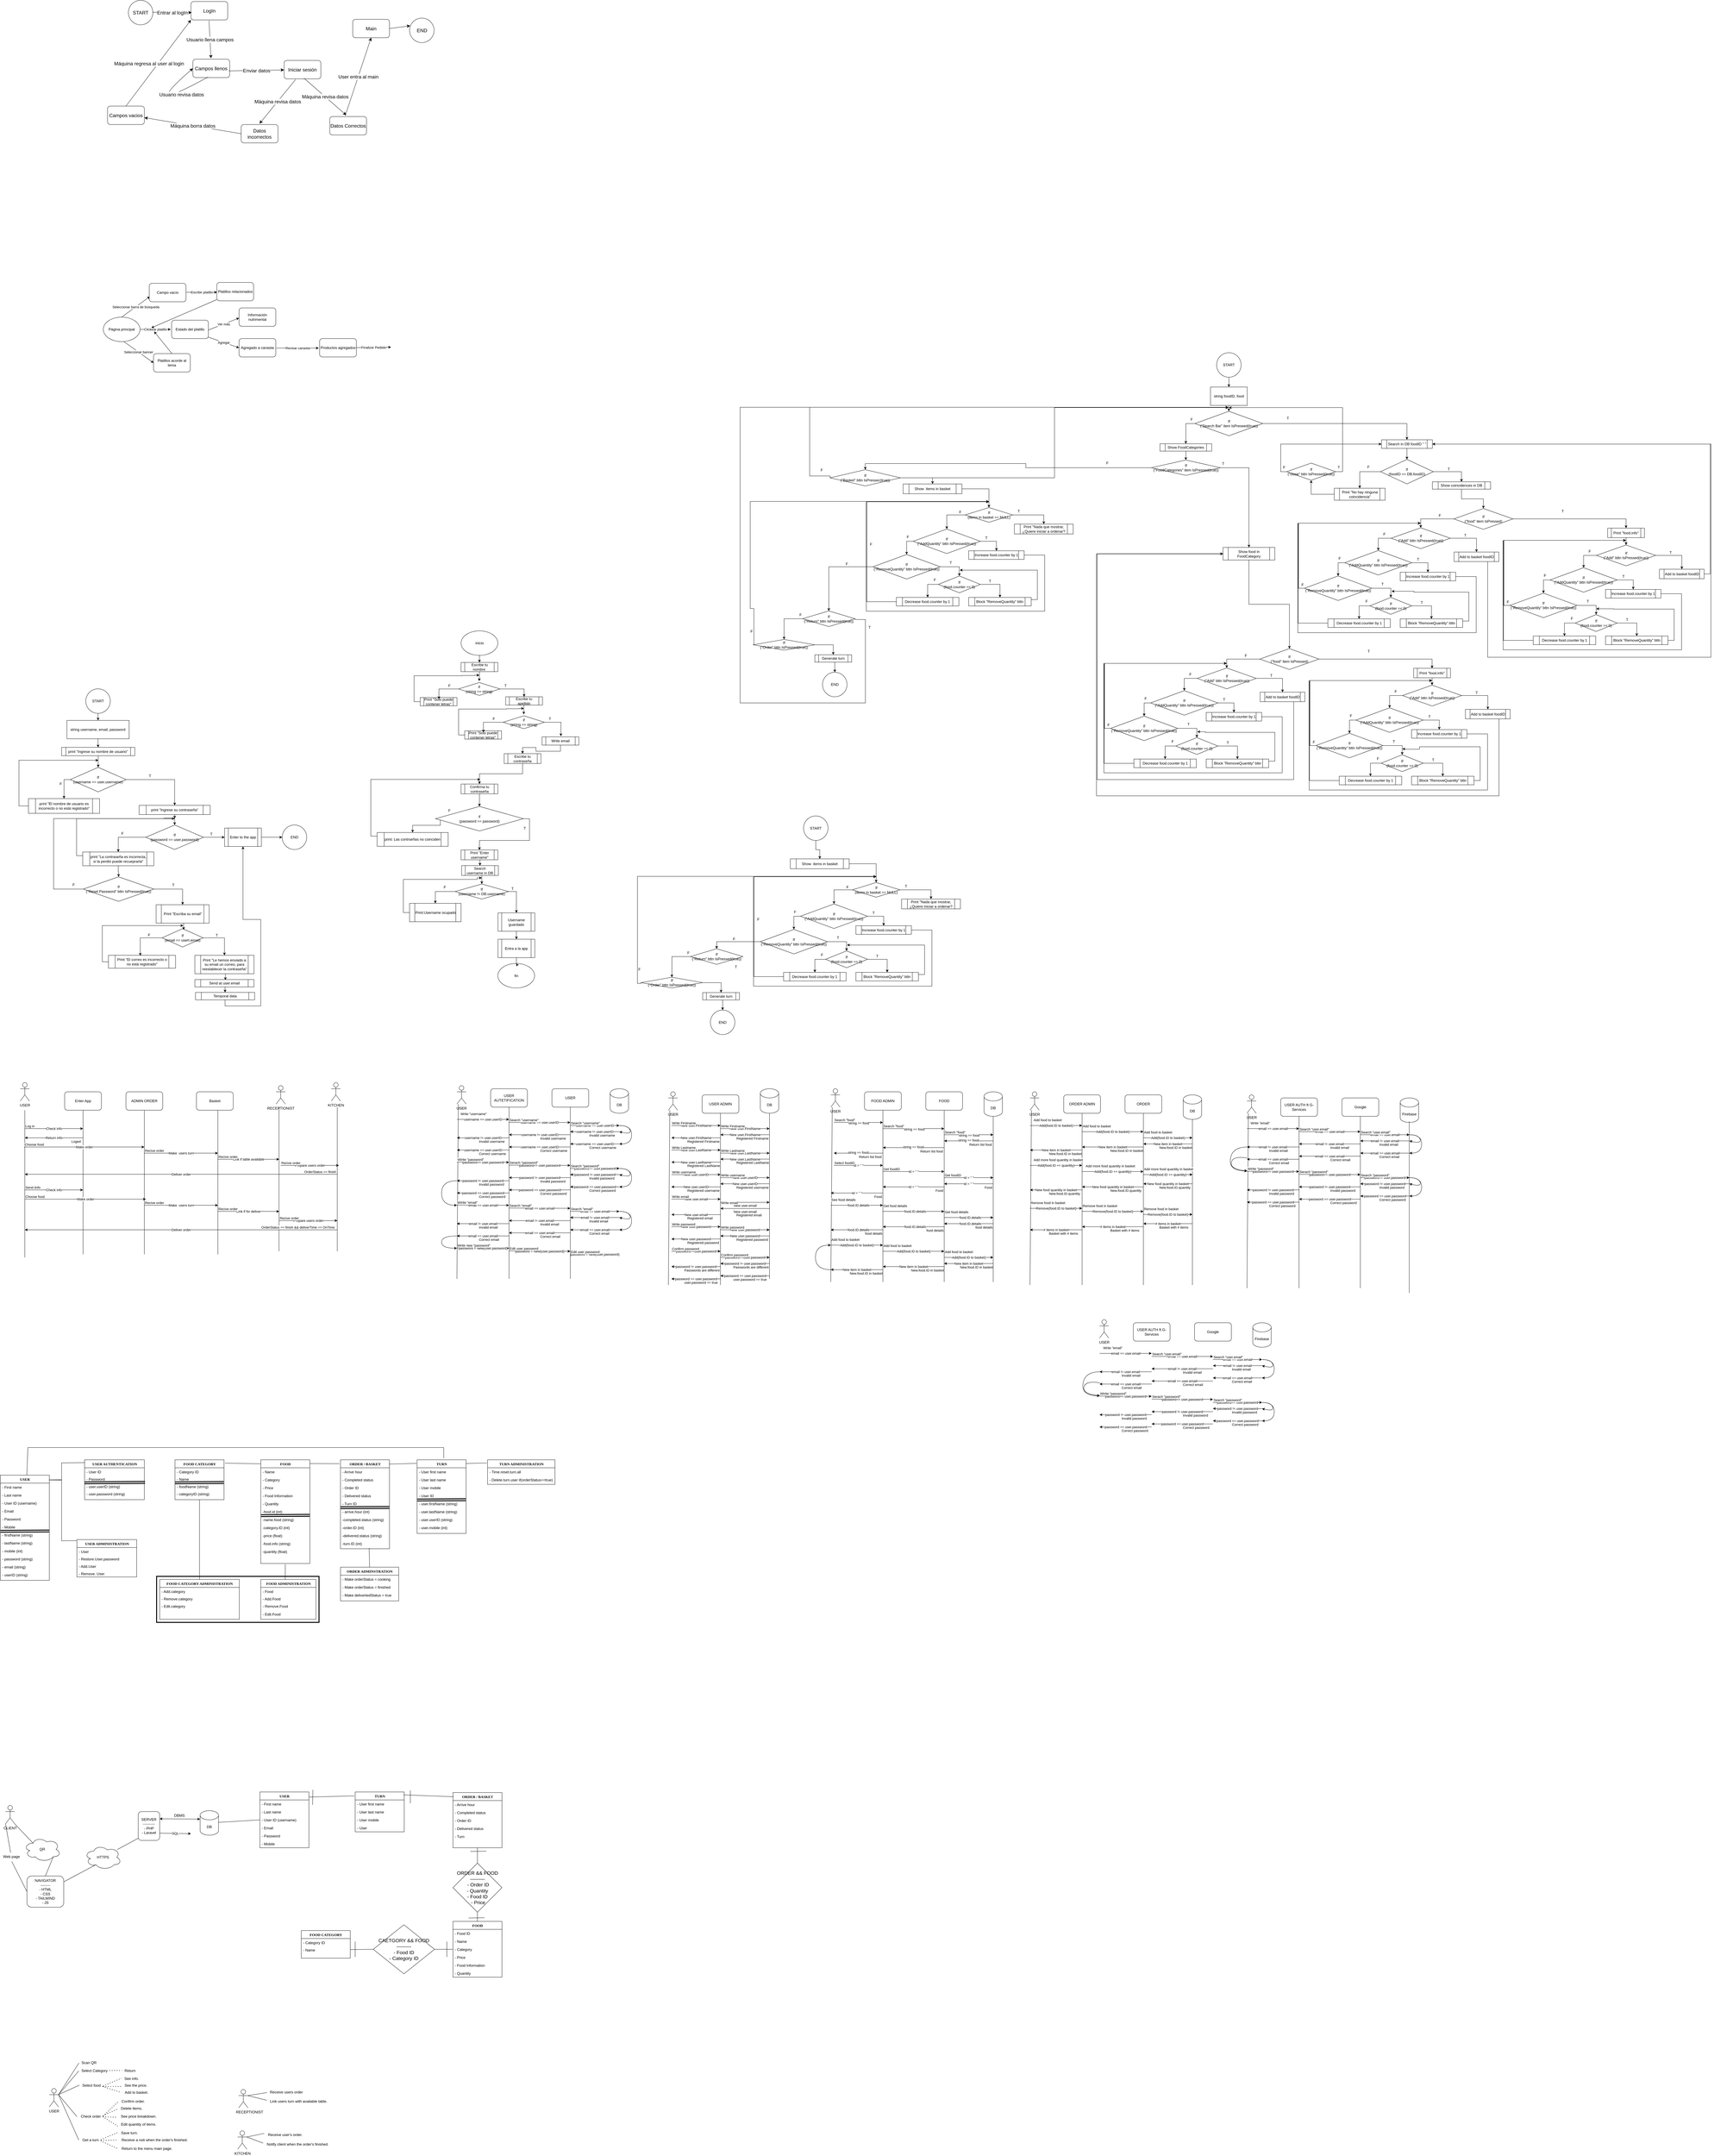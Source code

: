 <mxfile pages="2">
    <diagram name="Page-1" id="6133507b-19e7-1e82-6fc7-422aa6c4b21f">
        <mxGraphModel dx="1394" dy="6490" grid="0" gridSize="10" guides="1" tooltips="1" connect="1" arrows="0" fold="1" page="1" pageScale="1" pageWidth="850" pageHeight="1100" background="none" math="0" shadow="0">
            <root>
                <mxCell id="0"/>
                <mxCell id="1" parent="0"/>
                <mxCell id="I0qqI5XusfE8nYUbzfX7-13" value="FOOD" style="swimlane;html=1;fontStyle=1;align=center;verticalAlign=top;childLayout=stackLayout;horizontal=1;startSize=26;horizontalStack=0;resizeParent=1;resizeLast=0;collapsible=1;marginBottom=0;swimlaneFillColor=#ffffff;rounded=0;shadow=0;comic=0;labelBackgroundColor=none;strokeWidth=1;fillColor=none;fontFamily=Verdana;fontSize=12" parent="1" vertex="1">
                    <mxGeometry x="1507" y="785" width="160" height="182" as="geometry"/>
                </mxCell>
                <mxCell id="I0qqI5XusfE8nYUbzfX7-14" value="- Food ID" style="text;html=1;strokeColor=none;fillColor=none;align=left;verticalAlign=top;spacingLeft=4;spacingRight=4;whiteSpace=wrap;overflow=hidden;rotatable=0;points=[[0,0.5],[1,0.5]];portConstraint=eastwest;" parent="I0qqI5XusfE8nYUbzfX7-13" vertex="1">
                    <mxGeometry y="26" width="160" height="26" as="geometry"/>
                </mxCell>
                <mxCell id="I0qqI5XusfE8nYUbzfX7-16" value="- Name" style="text;html=1;strokeColor=none;fillColor=none;align=left;verticalAlign=top;spacingLeft=4;spacingRight=4;whiteSpace=wrap;overflow=hidden;rotatable=0;points=[[0,0.5],[1,0.5]];portConstraint=eastwest;" parent="I0qqI5XusfE8nYUbzfX7-13" vertex="1">
                    <mxGeometry y="52" width="160" height="26" as="geometry"/>
                </mxCell>
                <mxCell id="I0qqI5XusfE8nYUbzfX7-54" value="- Category" style="text;html=1;strokeColor=none;fillColor=none;align=left;verticalAlign=top;spacingLeft=4;spacingRight=4;whiteSpace=wrap;overflow=hidden;rotatable=0;points=[[0,0.5],[1,0.5]];portConstraint=eastwest;" parent="I0qqI5XusfE8nYUbzfX7-13" vertex="1">
                    <mxGeometry y="78" width="160" height="26" as="geometry"/>
                </mxCell>
                <mxCell id="I0qqI5XusfE8nYUbzfX7-55" value="- Price" style="text;html=1;strokeColor=none;fillColor=none;align=left;verticalAlign=top;spacingLeft=4;spacingRight=4;whiteSpace=wrap;overflow=hidden;rotatable=0;points=[[0,0.5],[1,0.5]];portConstraint=eastwest;" parent="I0qqI5XusfE8nYUbzfX7-13" vertex="1">
                    <mxGeometry y="104" width="160" height="26" as="geometry"/>
                </mxCell>
                <mxCell id="V8HqpkSFx4EVLyuixHh1-19" value="- Food Information" style="text;html=1;strokeColor=none;fillColor=none;align=left;verticalAlign=top;spacingLeft=4;spacingRight=4;whiteSpace=wrap;overflow=hidden;rotatable=0;points=[[0,0.5],[1,0.5]];portConstraint=eastwest;" parent="I0qqI5XusfE8nYUbzfX7-13" vertex="1">
                    <mxGeometry y="130" width="160" height="26" as="geometry"/>
                </mxCell>
                <mxCell id="V8HqpkSFx4EVLyuixHh1-20" value="- Quantity" style="text;html=1;strokeColor=none;fillColor=none;align=left;verticalAlign=top;spacingLeft=4;spacingRight=4;whiteSpace=wrap;overflow=hidden;rotatable=0;points=[[0,0.5],[1,0.5]];portConstraint=eastwest;" parent="I0qqI5XusfE8nYUbzfX7-13" vertex="1">
                    <mxGeometry y="156" width="160" height="26" as="geometry"/>
                </mxCell>
                <mxCell id="I0qqI5XusfE8nYUbzfX7-45" value="ORDER / BASKET" style="swimlane;html=1;fontStyle=1;align=center;verticalAlign=top;childLayout=stackLayout;horizontal=1;startSize=26;horizontalStack=0;resizeParent=1;resizeLast=0;collapsible=1;marginBottom=0;swimlaneFillColor=#ffffff;rounded=0;shadow=0;comic=0;labelBackgroundColor=none;strokeWidth=1;fillColor=none;fontFamily=Verdana;fontSize=12" parent="1" vertex="1">
                    <mxGeometry x="1507" y="365" width="160" height="180" as="geometry">
                        <mxRectangle x="510" y="60" width="90" height="30" as="alternateBounds"/>
                    </mxGeometry>
                </mxCell>
                <mxCell id="I0qqI5XusfE8nYUbzfX7-46" value="- Arrive hour" style="text;html=1;strokeColor=none;fillColor=none;align=left;verticalAlign=top;spacingLeft=4;spacingRight=4;whiteSpace=wrap;overflow=hidden;rotatable=0;points=[[0,0.5],[1,0.5]];portConstraint=eastwest;" parent="I0qqI5XusfE8nYUbzfX7-45" vertex="1">
                    <mxGeometry y="26" width="160" height="26" as="geometry"/>
                </mxCell>
                <mxCell id="I0qqI5XusfE8nYUbzfX7-47" value="- Completed status" style="text;html=1;strokeColor=none;fillColor=none;align=left;verticalAlign=top;spacingLeft=4;spacingRight=4;whiteSpace=wrap;overflow=hidden;rotatable=0;points=[[0,0.5],[1,0.5]];portConstraint=eastwest;" parent="I0qqI5XusfE8nYUbzfX7-45" vertex="1">
                    <mxGeometry y="52" width="160" height="26" as="geometry"/>
                </mxCell>
                <mxCell id="I0qqI5XusfE8nYUbzfX7-49" value="- Order ID" style="text;html=1;strokeColor=none;fillColor=none;align=left;verticalAlign=top;spacingLeft=4;spacingRight=4;whiteSpace=wrap;overflow=hidden;rotatable=0;points=[[0,0.5],[1,0.5]];portConstraint=eastwest;" parent="I0qqI5XusfE8nYUbzfX7-45" vertex="1">
                    <mxGeometry y="78" width="160" height="26" as="geometry"/>
                </mxCell>
                <mxCell id="I0qqI5XusfE8nYUbzfX7-62" value="- Delivered status" style="text;html=1;strokeColor=none;fillColor=none;align=left;verticalAlign=top;spacingLeft=4;spacingRight=4;whiteSpace=wrap;overflow=hidden;rotatable=0;points=[[0,0.5],[1,0.5]];portConstraint=eastwest;" parent="I0qqI5XusfE8nYUbzfX7-45" vertex="1">
                    <mxGeometry y="104" width="160" height="26" as="geometry"/>
                </mxCell>
                <mxCell id="V8HqpkSFx4EVLyuixHh1-18" value="- Turn&lt;br&gt;" style="text;html=1;strokeColor=none;fillColor=none;align=left;verticalAlign=top;spacingLeft=4;spacingRight=4;whiteSpace=wrap;overflow=hidden;rotatable=0;points=[[0,0.5],[1,0.5]];portConstraint=eastwest;" parent="I0qqI5XusfE8nYUbzfX7-45" vertex="1">
                    <mxGeometry y="130" width="160" height="26" as="geometry"/>
                </mxCell>
                <mxCell id="V8HqpkSFx4EVLyuixHh1-1" value="USER" style="swimlane;html=1;fontStyle=1;align=center;verticalAlign=top;childLayout=stackLayout;horizontal=1;startSize=26;horizontalStack=0;resizeParent=1;resizeLast=0;collapsible=1;marginBottom=0;swimlaneFillColor=#ffffff;rounded=0;shadow=0;comic=0;labelBackgroundColor=none;strokeWidth=1;fillColor=none;fontFamily=Verdana;fontSize=12" parent="1" vertex="1">
                    <mxGeometry x="877" y="363" width="160" height="182" as="geometry"/>
                </mxCell>
                <mxCell id="V8HqpkSFx4EVLyuixHh1-2" value="- First name" style="text;html=1;strokeColor=none;fillColor=none;align=left;verticalAlign=top;spacingLeft=4;spacingRight=4;whiteSpace=wrap;overflow=hidden;rotatable=0;points=[[0,0.5],[1,0.5]];portConstraint=eastwest;" parent="V8HqpkSFx4EVLyuixHh1-1" vertex="1">
                    <mxGeometry y="26" width="160" height="26" as="geometry"/>
                </mxCell>
                <mxCell id="V8HqpkSFx4EVLyuixHh1-3" value="- Last name" style="text;html=1;strokeColor=none;fillColor=none;align=left;verticalAlign=top;spacingLeft=4;spacingRight=4;whiteSpace=wrap;overflow=hidden;rotatable=0;points=[[0,0.5],[1,0.5]];portConstraint=eastwest;" parent="V8HqpkSFx4EVLyuixHh1-1" vertex="1">
                    <mxGeometry y="52" width="160" height="26" as="geometry"/>
                </mxCell>
                <mxCell id="V8HqpkSFx4EVLyuixHh1-4" value="- User ID (username)" style="text;html=1;strokeColor=none;fillColor=none;align=left;verticalAlign=top;spacingLeft=4;spacingRight=4;whiteSpace=wrap;overflow=hidden;rotatable=0;points=[[0,0.5],[1,0.5]];portConstraint=eastwest;" parent="V8HqpkSFx4EVLyuixHh1-1" vertex="1">
                    <mxGeometry y="78" width="160" height="26" as="geometry"/>
                </mxCell>
                <mxCell id="V8HqpkSFx4EVLyuixHh1-5" value="- Email" style="text;html=1;strokeColor=none;fillColor=none;align=left;verticalAlign=top;spacingLeft=4;spacingRight=4;whiteSpace=wrap;overflow=hidden;rotatable=0;points=[[0,0.5],[1,0.5]];portConstraint=eastwest;" parent="V8HqpkSFx4EVLyuixHh1-1" vertex="1">
                    <mxGeometry y="104" width="160" height="26" as="geometry"/>
                </mxCell>
                <mxCell id="V8HqpkSFx4EVLyuixHh1-6" value="- Password" style="text;html=1;strokeColor=none;fillColor=none;align=left;verticalAlign=top;spacingLeft=4;spacingRight=4;whiteSpace=wrap;overflow=hidden;rotatable=0;points=[[0,0.5],[1,0.5]];portConstraint=eastwest;" parent="V8HqpkSFx4EVLyuixHh1-1" vertex="1">
                    <mxGeometry y="130" width="160" height="26" as="geometry"/>
                </mxCell>
                <mxCell id="V8HqpkSFx4EVLyuixHh1-7" value="- Mobile" style="text;html=1;strokeColor=none;fillColor=none;align=left;verticalAlign=top;spacingLeft=4;spacingRight=4;whiteSpace=wrap;overflow=hidden;rotatable=0;points=[[0,0.5],[1,0.5]];portConstraint=eastwest;" parent="V8HqpkSFx4EVLyuixHh1-1" vertex="1">
                    <mxGeometry y="156" width="160" height="26" as="geometry"/>
                </mxCell>
                <mxCell id="V8HqpkSFx4EVLyuixHh1-8" value="TURN" style="swimlane;html=1;fontStyle=1;align=center;verticalAlign=top;childLayout=stackLayout;horizontal=1;startSize=26;horizontalStack=0;resizeParent=1;resizeLast=0;collapsible=1;marginBottom=0;swimlaneFillColor=#ffffff;rounded=0;shadow=0;comic=0;labelBackgroundColor=none;strokeWidth=1;fillColor=none;fontFamily=Verdana;fontSize=12" parent="1" vertex="1">
                    <mxGeometry x="1188" y="363" width="160" height="130" as="geometry">
                        <mxRectangle x="520" y="285" width="80" height="30" as="alternateBounds"/>
                    </mxGeometry>
                </mxCell>
                <mxCell id="V8HqpkSFx4EVLyuixHh1-9" value="- User first name" style="text;html=1;strokeColor=none;fillColor=none;align=left;verticalAlign=top;spacingLeft=4;spacingRight=4;whiteSpace=wrap;overflow=hidden;rotatable=0;points=[[0,0.5],[1,0.5]];portConstraint=eastwest;" parent="V8HqpkSFx4EVLyuixHh1-8" vertex="1">
                    <mxGeometry y="26" width="160" height="26" as="geometry"/>
                </mxCell>
                <mxCell id="V8HqpkSFx4EVLyuixHh1-10" value="- User last name" style="text;html=1;strokeColor=none;fillColor=none;align=left;verticalAlign=top;spacingLeft=4;spacingRight=4;whiteSpace=wrap;overflow=hidden;rotatable=0;points=[[0,0.5],[1,0.5]];portConstraint=eastwest;" parent="V8HqpkSFx4EVLyuixHh1-8" vertex="1">
                    <mxGeometry y="52" width="160" height="26" as="geometry"/>
                </mxCell>
                <mxCell id="V8HqpkSFx4EVLyuixHh1-11" value="- User mobile" style="text;html=1;strokeColor=none;fillColor=none;align=left;verticalAlign=top;spacingLeft=4;spacingRight=4;whiteSpace=wrap;overflow=hidden;rotatable=0;points=[[0,0.5],[1,0.5]];portConstraint=eastwest;" parent="V8HqpkSFx4EVLyuixHh1-8" vertex="1">
                    <mxGeometry y="78" width="160" height="26" as="geometry"/>
                </mxCell>
                <mxCell id="V8HqpkSFx4EVLyuixHh1-15" value="- User" style="text;html=1;strokeColor=none;fillColor=none;align=left;verticalAlign=top;spacingLeft=4;spacingRight=4;whiteSpace=wrap;overflow=hidden;rotatable=0;points=[[0,0.5],[1,0.5]];portConstraint=eastwest;" parent="V8HqpkSFx4EVLyuixHh1-8" vertex="1">
                    <mxGeometry y="104" width="160" height="26" as="geometry"/>
                </mxCell>
                <mxCell id="V8HqpkSFx4EVLyuixHh1-12" value="FOOD CATEGORY" style="swimlane;html=1;fontStyle=1;align=center;verticalAlign=top;childLayout=stackLayout;horizontal=1;startSize=26;horizontalStack=0;resizeParent=1;resizeLast=0;collapsible=1;marginBottom=0;swimlaneFillColor=#ffffff;rounded=0;shadow=0;comic=0;labelBackgroundColor=none;strokeWidth=1;fillColor=none;fontFamily=Verdana;fontSize=12" parent="1" vertex="1">
                    <mxGeometry x="1012" y="815" width="160" height="90" as="geometry">
                        <mxRectangle x="510" y="260" width="80" height="30" as="alternateBounds"/>
                    </mxGeometry>
                </mxCell>
                <mxCell id="V8HqpkSFx4EVLyuixHh1-13" value="&lt;span style=&quot;text-align: center;&quot;&gt;- Category ID&lt;/span&gt;" style="text;html=1;strokeColor=none;fillColor=none;align=left;verticalAlign=top;spacingLeft=4;spacingRight=4;whiteSpace=wrap;overflow=hidden;rotatable=0;points=[[0,0.5],[1,0.5]];portConstraint=eastwest;" parent="V8HqpkSFx4EVLyuixHh1-12" vertex="1">
                    <mxGeometry y="26" width="160" height="24" as="geometry"/>
                </mxCell>
                <mxCell id="V8HqpkSFx4EVLyuixHh1-14" value="&lt;span style=&quot;text-align: center;&quot;&gt;- Name&lt;/span&gt;" style="text;html=1;strokeColor=none;fillColor=none;align=left;verticalAlign=top;spacingLeft=4;spacingRight=4;whiteSpace=wrap;overflow=hidden;rotatable=0;points=[[0,0.5],[1,0.5]];portConstraint=eastwest;" parent="V8HqpkSFx4EVLyuixHh1-12" vertex="1">
                    <mxGeometry y="50" width="160" height="24" as="geometry"/>
                </mxCell>
                <mxCell id="V8HqpkSFx4EVLyuixHh1-21" value="ORDER &amp;amp;&amp;amp; FOOD———&lt;br&gt;&amp;nbsp;- Order ID&lt;br&gt;- Quantity&lt;br&gt;- Food ID&lt;br&gt;&amp;nbsp;- Price" style="rhombus;whiteSpace=wrap;html=1;fontSize=16;" parent="1" vertex="1">
                    <mxGeometry x="1507" y="595" width="160" height="160" as="geometry"/>
                </mxCell>
                <mxCell id="V8HqpkSFx4EVLyuixHh1-24" value="CAETGORY &amp;amp;&amp;amp; FOOD&lt;br&gt;———&lt;br&gt;- Food ID&lt;br&gt;- Category ID" style="rhombus;whiteSpace=wrap;html=1;fontSize=16;" parent="1" vertex="1">
                    <mxGeometry x="1247" y="796" width="200" height="160" as="geometry"/>
                </mxCell>
                <mxCell id="V8HqpkSFx4EVLyuixHh1-29" value="USER" style="swimlane;html=1;fontStyle=1;align=center;verticalAlign=top;childLayout=stackLayout;horizontal=1;startSize=26;horizontalStack=0;resizeParent=1;resizeLast=0;collapsible=1;marginBottom=0;swimlaneFillColor=#ffffff;rounded=0;shadow=0;comic=0;labelBackgroundColor=none;strokeWidth=1;fillColor=none;fontFamily=Verdana;fontSize=12" parent="1" vertex="1">
                    <mxGeometry x="30" y="-670" width="160" height="342.914" as="geometry"/>
                </mxCell>
                <mxCell id="V8HqpkSFx4EVLyuixHh1-30" value="- First name" style="text;html=1;strokeColor=none;fillColor=none;align=left;verticalAlign=top;spacingLeft=4;spacingRight=4;whiteSpace=wrap;overflow=hidden;rotatable=0;points=[[0,0.5],[1,0.5]];portConstraint=eastwest;" parent="V8HqpkSFx4EVLyuixHh1-29" vertex="1">
                    <mxGeometry y="26" width="160" height="26" as="geometry"/>
                </mxCell>
                <mxCell id="V8HqpkSFx4EVLyuixHh1-31" value="- Last name" style="text;html=1;strokeColor=none;fillColor=none;align=left;verticalAlign=top;spacingLeft=4;spacingRight=4;whiteSpace=wrap;overflow=hidden;rotatable=0;points=[[0,0.5],[1,0.5]];portConstraint=eastwest;" parent="V8HqpkSFx4EVLyuixHh1-29" vertex="1">
                    <mxGeometry y="52" width="160" height="26" as="geometry"/>
                </mxCell>
                <mxCell id="V8HqpkSFx4EVLyuixHh1-32" value="- User ID (username)" style="text;html=1;strokeColor=none;fillColor=none;align=left;verticalAlign=top;spacingLeft=4;spacingRight=4;whiteSpace=wrap;overflow=hidden;rotatable=0;points=[[0,0.5],[1,0.5]];portConstraint=eastwest;" parent="V8HqpkSFx4EVLyuixHh1-29" vertex="1">
                    <mxGeometry y="78" width="160" height="26" as="geometry"/>
                </mxCell>
                <mxCell id="V8HqpkSFx4EVLyuixHh1-33" value="- Email" style="text;html=1;strokeColor=none;fillColor=none;align=left;verticalAlign=top;spacingLeft=4;spacingRight=4;whiteSpace=wrap;overflow=hidden;rotatable=0;points=[[0,0.5],[1,0.5]];portConstraint=eastwest;" parent="V8HqpkSFx4EVLyuixHh1-29" vertex="1">
                    <mxGeometry y="104" width="160" height="26" as="geometry"/>
                </mxCell>
                <mxCell id="V8HqpkSFx4EVLyuixHh1-34" value="- Password" style="text;html=1;strokeColor=none;fillColor=none;align=left;verticalAlign=top;spacingLeft=4;spacingRight=4;whiteSpace=wrap;overflow=hidden;rotatable=0;points=[[0,0.5],[1,0.5]];portConstraint=eastwest;" parent="V8HqpkSFx4EVLyuixHh1-29" vertex="1">
                    <mxGeometry y="130" width="160" height="26" as="geometry"/>
                </mxCell>
                <mxCell id="V8HqpkSFx4EVLyuixHh1-35" value="- Mobile" style="text;html=1;strokeColor=none;fillColor=none;align=left;verticalAlign=top;spacingLeft=4;spacingRight=4;whiteSpace=wrap;overflow=hidden;rotatable=0;points=[[0,0.5],[1,0.5]];portConstraint=eastwest;" parent="V8HqpkSFx4EVLyuixHh1-29" vertex="1">
                    <mxGeometry y="156" width="160" height="26" as="geometry"/>
                </mxCell>
                <mxCell id="NxPwZrn8tIDm6cM4T6ja-19" value="" style="shape=link;html=1;rounded=0;entryX=0.995;entryY=-0.023;entryDx=0;entryDy=0;entryPerimeter=0;strokeColor=#000000;strokeWidth=3;" parent="V8HqpkSFx4EVLyuixHh1-29" edge="1">
                    <mxGeometry width="100" relative="1" as="geometry">
                        <mxPoint x="1" y="183" as="sourcePoint"/>
                        <mxPoint x="160" y="182" as="targetPoint"/>
                    </mxGeometry>
                </mxCell>
                <mxCell id="V8HqpkSFx4EVLyuixHh1-43" value="- firstName (string)" style="text;html=1;strokeColor=none;fillColor=none;align=left;verticalAlign=top;spacingLeft=4;spacingRight=4;whiteSpace=wrap;overflow=hidden;rotatable=0;points=[[0,0.5],[1,0.5]];portConstraint=eastwest;" parent="V8HqpkSFx4EVLyuixHh1-29" vertex="1">
                    <mxGeometry y="182" width="160" height="26" as="geometry"/>
                </mxCell>
                <mxCell id="V8HqpkSFx4EVLyuixHh1-44" value="- lastName (string)" style="text;html=1;strokeColor=none;fillColor=none;align=left;verticalAlign=top;spacingLeft=4;spacingRight=4;whiteSpace=wrap;overflow=hidden;rotatable=0;points=[[0,0.5],[1,0.5]];portConstraint=eastwest;" parent="V8HqpkSFx4EVLyuixHh1-29" vertex="1">
                    <mxGeometry y="208" width="160" height="26" as="geometry"/>
                </mxCell>
                <mxCell id="V8HqpkSFx4EVLyuixHh1-48" value="- mobile (int)" style="text;html=1;strokeColor=none;fillColor=none;align=left;verticalAlign=top;spacingLeft=4;spacingRight=4;whiteSpace=wrap;overflow=hidden;rotatable=0;points=[[0,0.5],[1,0.5]];portConstraint=eastwest;" parent="V8HqpkSFx4EVLyuixHh1-29" vertex="1">
                    <mxGeometry y="234" width="160" height="26" as="geometry"/>
                </mxCell>
                <mxCell id="V8HqpkSFx4EVLyuixHh1-47" value="- password (string)" style="text;html=1;strokeColor=none;fillColor=none;align=left;verticalAlign=top;spacingLeft=4;spacingRight=4;whiteSpace=wrap;overflow=hidden;rotatable=0;points=[[0,0.5],[1,0.5]];portConstraint=eastwest;" parent="V8HqpkSFx4EVLyuixHh1-29" vertex="1">
                    <mxGeometry y="260" width="160" height="26" as="geometry"/>
                </mxCell>
                <mxCell id="V8HqpkSFx4EVLyuixHh1-46" value="- email (string)" style="text;html=1;strokeColor=none;fillColor=none;align=left;verticalAlign=top;spacingLeft=4;spacingRight=4;whiteSpace=wrap;overflow=hidden;rotatable=0;points=[[0,0.5],[1,0.5]];portConstraint=eastwest;" parent="V8HqpkSFx4EVLyuixHh1-29" vertex="1">
                    <mxGeometry y="286" width="160" height="26" as="geometry"/>
                </mxCell>
                <mxCell id="V8HqpkSFx4EVLyuixHh1-45" value="- userID (string)" style="text;html=1;strokeColor=none;fillColor=none;align=left;verticalAlign=top;spacingLeft=4;spacingRight=4;whiteSpace=wrap;overflow=hidden;rotatable=0;points=[[0,0.5],[1,0.5]];portConstraint=eastwest;" parent="V8HqpkSFx4EVLyuixHh1-29" vertex="1">
                    <mxGeometry y="312" width="160" height="26" as="geometry"/>
                </mxCell>
                <mxCell id="V8HqpkSFx4EVLyuixHh1-49" value="TURN" style="swimlane;html=1;fontStyle=1;align=center;verticalAlign=top;childLayout=stackLayout;horizontal=1;startSize=26;horizontalStack=0;resizeParent=1;resizeLast=0;collapsible=1;marginBottom=0;swimlaneFillColor=#ffffff;rounded=0;shadow=0;comic=0;labelBackgroundColor=none;strokeWidth=1;fillColor=none;fontFamily=Verdana;fontSize=12" parent="1" vertex="1">
                    <mxGeometry x="1390" y="-720" width="160" height="240" as="geometry">
                        <mxRectangle x="520" y="285" width="80" height="30" as="alternateBounds"/>
                    </mxGeometry>
                </mxCell>
                <mxCell id="V8HqpkSFx4EVLyuixHh1-50" value="- User first name" style="text;html=1;strokeColor=none;fillColor=none;align=left;verticalAlign=top;spacingLeft=4;spacingRight=4;whiteSpace=wrap;overflow=hidden;rotatable=0;points=[[0,0.5],[1,0.5]];portConstraint=eastwest;" parent="V8HqpkSFx4EVLyuixHh1-49" vertex="1">
                    <mxGeometry y="26" width="160" height="26" as="geometry"/>
                </mxCell>
                <mxCell id="V8HqpkSFx4EVLyuixHh1-51" value="- User last name" style="text;html=1;strokeColor=none;fillColor=none;align=left;verticalAlign=top;spacingLeft=4;spacingRight=4;whiteSpace=wrap;overflow=hidden;rotatable=0;points=[[0,0.5],[1,0.5]];portConstraint=eastwest;" parent="V8HqpkSFx4EVLyuixHh1-49" vertex="1">
                    <mxGeometry y="52" width="160" height="26" as="geometry"/>
                </mxCell>
                <mxCell id="V8HqpkSFx4EVLyuixHh1-52" value="- User mobile" style="text;html=1;strokeColor=none;fillColor=none;align=left;verticalAlign=top;spacingLeft=4;spacingRight=4;whiteSpace=wrap;overflow=hidden;rotatable=0;points=[[0,0.5],[1,0.5]];portConstraint=eastwest;" parent="V8HqpkSFx4EVLyuixHh1-49" vertex="1">
                    <mxGeometry y="78" width="160" height="26" as="geometry"/>
                </mxCell>
                <mxCell id="V8HqpkSFx4EVLyuixHh1-53" value="- User ID" style="text;html=1;strokeColor=none;fillColor=none;align=left;verticalAlign=top;spacingLeft=4;spacingRight=4;whiteSpace=wrap;overflow=hidden;rotatable=0;points=[[0,0.5],[1,0.5]];portConstraint=eastwest;" parent="V8HqpkSFx4EVLyuixHh1-49" vertex="1">
                    <mxGeometry y="104" width="160" height="26" as="geometry"/>
                </mxCell>
                <mxCell id="NxPwZrn8tIDm6cM4T6ja-18" value="" style="shape=link;html=1;rounded=0;entryX=0.995;entryY=-0.023;entryDx=0;entryDy=0;entryPerimeter=0;strokeColor=#000000;strokeWidth=3;" parent="V8HqpkSFx4EVLyuixHh1-49" edge="1">
                    <mxGeometry width="100" relative="1" as="geometry">
                        <mxPoint y="131" as="sourcePoint"/>
                        <mxPoint x="159" y="130" as="targetPoint"/>
                    </mxGeometry>
                </mxCell>
                <mxCell id="V8HqpkSFx4EVLyuixHh1-54" value="- user.firstName (string)" style="text;html=1;strokeColor=none;fillColor=none;align=left;verticalAlign=top;spacingLeft=4;spacingRight=4;whiteSpace=wrap;overflow=hidden;rotatable=0;points=[[0,0.5],[1,0.5]];portConstraint=eastwest;" parent="V8HqpkSFx4EVLyuixHh1-49" vertex="1">
                    <mxGeometry y="130" width="160" height="26" as="geometry"/>
                </mxCell>
                <mxCell id="V8HqpkSFx4EVLyuixHh1-56" value="- user.lastName (string)" style="text;html=1;strokeColor=none;fillColor=none;align=left;verticalAlign=top;spacingLeft=4;spacingRight=4;whiteSpace=wrap;overflow=hidden;rotatable=0;points=[[0,0.5],[1,0.5]];portConstraint=eastwest;" parent="V8HqpkSFx4EVLyuixHh1-49" vertex="1">
                    <mxGeometry y="156" width="160" height="26" as="geometry"/>
                </mxCell>
                <mxCell id="V8HqpkSFx4EVLyuixHh1-57" value="- user.userID (string)" style="text;html=1;strokeColor=none;fillColor=none;align=left;verticalAlign=top;spacingLeft=4;spacingRight=4;whiteSpace=wrap;overflow=hidden;rotatable=0;points=[[0,0.5],[1,0.5]];portConstraint=eastwest;" parent="V8HqpkSFx4EVLyuixHh1-49" vertex="1">
                    <mxGeometry y="182" width="160" height="26" as="geometry"/>
                </mxCell>
                <mxCell id="V8HqpkSFx4EVLyuixHh1-55" value="- user.mobile (int)" style="text;html=1;strokeColor=none;fillColor=none;align=left;verticalAlign=top;spacingLeft=4;spacingRight=4;whiteSpace=wrap;overflow=hidden;rotatable=0;points=[[0,0.5],[1,0.5]];portConstraint=eastwest;" parent="V8HqpkSFx4EVLyuixHh1-49" vertex="1">
                    <mxGeometry y="208" width="160" height="26" as="geometry"/>
                </mxCell>
                <mxCell id="V8HqpkSFx4EVLyuixHh1-59" value="FOOD CATEGORY" style="swimlane;html=1;fontStyle=1;align=center;verticalAlign=top;childLayout=stackLayout;horizontal=1;startSize=26;horizontalStack=0;resizeParent=1;resizeLast=0;collapsible=1;marginBottom=0;swimlaneFillColor=#ffffff;rounded=0;shadow=0;comic=0;labelBackgroundColor=none;strokeWidth=1;fillColor=none;fontFamily=Verdana;fontSize=12" parent="1" vertex="1">
                    <mxGeometry x="600" y="-720" width="160" height="130" as="geometry">
                        <mxRectangle x="510" y="260" width="80" height="30" as="alternateBounds"/>
                    </mxGeometry>
                </mxCell>
                <mxCell id="V8HqpkSFx4EVLyuixHh1-60" value="&lt;span style=&quot;text-align: center;&quot;&gt;- Category ID&lt;/span&gt;" style="text;html=1;strokeColor=none;fillColor=none;align=left;verticalAlign=top;spacingLeft=4;spacingRight=4;whiteSpace=wrap;overflow=hidden;rotatable=0;points=[[0,0.5],[1,0.5]];portConstraint=eastwest;" parent="V8HqpkSFx4EVLyuixHh1-59" vertex="1">
                    <mxGeometry y="26" width="160" height="24" as="geometry"/>
                </mxCell>
                <mxCell id="V8HqpkSFx4EVLyuixHh1-61" value="&lt;span style=&quot;text-align: center;&quot;&gt;- Name&lt;/span&gt;" style="text;html=1;strokeColor=none;fillColor=none;align=left;verticalAlign=top;spacingLeft=4;spacingRight=4;whiteSpace=wrap;overflow=hidden;rotatable=0;points=[[0,0.5],[1,0.5]];portConstraint=eastwest;" parent="V8HqpkSFx4EVLyuixHh1-59" vertex="1">
                    <mxGeometry y="50" width="160" height="24" as="geometry"/>
                </mxCell>
                <mxCell id="NxPwZrn8tIDm6cM4T6ja-21" value="" style="shape=link;html=1;rounded=0;entryX=0.995;entryY=-0.023;entryDx=0;entryDy=0;entryPerimeter=0;strokeColor=#000000;strokeWidth=3;" parent="V8HqpkSFx4EVLyuixHh1-59" edge="1">
                    <mxGeometry width="100" relative="1" as="geometry">
                        <mxPoint y="75" as="sourcePoint"/>
                        <mxPoint x="159" y="74" as="targetPoint"/>
                    </mxGeometry>
                </mxCell>
                <mxCell id="V8HqpkSFx4EVLyuixHh1-64" value="&lt;span style=&quot;text-align: center;&quot;&gt;- foodName (string)&lt;/span&gt;" style="text;html=1;strokeColor=none;fillColor=none;align=left;verticalAlign=top;spacingLeft=4;spacingRight=4;whiteSpace=wrap;overflow=hidden;rotatable=0;points=[[0,0.5],[1,0.5]];portConstraint=eastwest;" parent="V8HqpkSFx4EVLyuixHh1-59" vertex="1">
                    <mxGeometry y="74" width="160" height="24" as="geometry"/>
                </mxCell>
                <mxCell id="V8HqpkSFx4EVLyuixHh1-63" value="&lt;span style=&quot;text-align: center;&quot;&gt;- categoryID (string)&lt;/span&gt;" style="text;html=1;strokeColor=none;fillColor=none;align=left;verticalAlign=top;spacingLeft=4;spacingRight=4;whiteSpace=wrap;overflow=hidden;rotatable=0;points=[[0,0.5],[1,0.5]];portConstraint=eastwest;" parent="V8HqpkSFx4EVLyuixHh1-59" vertex="1">
                    <mxGeometry y="98" width="160" height="24" as="geometry"/>
                </mxCell>
                <mxCell id="5gyPYeoW1LZMkjKKsvoC-3" value="ORDER / BASKET" style="swimlane;html=1;fontStyle=1;align=center;verticalAlign=top;childLayout=stackLayout;horizontal=1;startSize=26;horizontalStack=0;resizeParent=1;resizeLast=0;collapsible=1;marginBottom=0;swimlaneFillColor=#ffffff;rounded=0;shadow=0;comic=0;labelBackgroundColor=none;strokeWidth=1;fillColor=none;fontFamily=Verdana;fontSize=12" parent="1" vertex="1">
                    <mxGeometry x="1140" y="-720" width="160" height="290" as="geometry">
                        <mxRectangle x="510" y="60" width="90" height="30" as="alternateBounds"/>
                    </mxGeometry>
                </mxCell>
                <mxCell id="5gyPYeoW1LZMkjKKsvoC-4" value="- Arrive hour" style="text;html=1;strokeColor=none;fillColor=none;align=left;verticalAlign=top;spacingLeft=4;spacingRight=4;whiteSpace=wrap;overflow=hidden;rotatable=0;points=[[0,0.5],[1,0.5]];portConstraint=eastwest;" parent="5gyPYeoW1LZMkjKKsvoC-3" vertex="1">
                    <mxGeometry y="26" width="160" height="26" as="geometry"/>
                </mxCell>
                <mxCell id="5gyPYeoW1LZMkjKKsvoC-5" value="- Completed status" style="text;html=1;strokeColor=none;fillColor=none;align=left;verticalAlign=top;spacingLeft=4;spacingRight=4;whiteSpace=wrap;overflow=hidden;rotatable=0;points=[[0,0.5],[1,0.5]];portConstraint=eastwest;" parent="5gyPYeoW1LZMkjKKsvoC-3" vertex="1">
                    <mxGeometry y="52" width="160" height="26" as="geometry"/>
                </mxCell>
                <mxCell id="5gyPYeoW1LZMkjKKsvoC-6" value="- Order ID" style="text;html=1;strokeColor=none;fillColor=none;align=left;verticalAlign=top;spacingLeft=4;spacingRight=4;whiteSpace=wrap;overflow=hidden;rotatable=0;points=[[0,0.5],[1,0.5]];portConstraint=eastwest;" parent="5gyPYeoW1LZMkjKKsvoC-3" vertex="1">
                    <mxGeometry y="78" width="160" height="26" as="geometry"/>
                </mxCell>
                <mxCell id="5gyPYeoW1LZMkjKKsvoC-7" value="- Delivered status" style="text;html=1;strokeColor=none;fillColor=none;align=left;verticalAlign=top;spacingLeft=4;spacingRight=4;whiteSpace=wrap;overflow=hidden;rotatable=0;points=[[0,0.5],[1,0.5]];portConstraint=eastwest;" parent="5gyPYeoW1LZMkjKKsvoC-3" vertex="1">
                    <mxGeometry y="104" width="160" height="26" as="geometry"/>
                </mxCell>
                <mxCell id="5gyPYeoW1LZMkjKKsvoC-8" value="- Turn ID" style="text;html=1;strokeColor=none;fillColor=none;align=left;verticalAlign=top;spacingLeft=4;spacingRight=4;whiteSpace=wrap;overflow=hidden;rotatable=0;points=[[0,0.5],[1,0.5]];portConstraint=eastwest;" parent="5gyPYeoW1LZMkjKKsvoC-3" vertex="1">
                    <mxGeometry y="130" width="160" height="26" as="geometry"/>
                </mxCell>
                <mxCell id="5gyPYeoW1LZMkjKKsvoC-17" value="" style="shape=link;html=1;rounded=0;entryX=0.995;entryY=-0.023;entryDx=0;entryDy=0;entryPerimeter=0;strokeColor=#000000;strokeWidth=3;" parent="5gyPYeoW1LZMkjKKsvoC-3" target="5gyPYeoW1LZMkjKKsvoC-9" edge="1">
                    <mxGeometry width="100" relative="1" as="geometry">
                        <mxPoint y="156" as="sourcePoint"/>
                        <mxPoint x="100" y="156" as="targetPoint"/>
                    </mxGeometry>
                </mxCell>
                <mxCell id="5gyPYeoW1LZMkjKKsvoC-9" value="- arrive.hour (int)" style="text;html=1;strokeColor=none;fillColor=none;align=left;verticalAlign=top;spacingLeft=4;spacingRight=4;whiteSpace=wrap;overflow=hidden;rotatable=0;points=[[0,0.5],[1,0.5]];portConstraint=eastwest;" parent="5gyPYeoW1LZMkjKKsvoC-3" vertex="1">
                    <mxGeometry y="156" width="160" height="26" as="geometry"/>
                </mxCell>
                <mxCell id="5gyPYeoW1LZMkjKKsvoC-10" value="-completed.status (string)" style="text;html=1;strokeColor=none;fillColor=none;align=left;verticalAlign=top;spacingLeft=4;spacingRight=4;whiteSpace=wrap;overflow=hidden;rotatable=0;points=[[0,0.5],[1,0.5]];portConstraint=eastwest;" parent="5gyPYeoW1LZMkjKKsvoC-3" vertex="1">
                    <mxGeometry y="182" width="160" height="26" as="geometry"/>
                </mxCell>
                <mxCell id="5gyPYeoW1LZMkjKKsvoC-11" value="-order.ID (int)" style="text;html=1;strokeColor=none;fillColor=none;align=left;verticalAlign=top;spacingLeft=4;spacingRight=4;whiteSpace=wrap;overflow=hidden;rotatable=0;points=[[0,0.5],[1,0.5]];portConstraint=eastwest;" parent="5gyPYeoW1LZMkjKKsvoC-3" vertex="1">
                    <mxGeometry y="208" width="160" height="26" as="geometry"/>
                </mxCell>
                <mxCell id="5gyPYeoW1LZMkjKKsvoC-12" value="-delivered.status (string)" style="text;html=1;strokeColor=none;fillColor=none;align=left;verticalAlign=top;spacingLeft=4;spacingRight=4;whiteSpace=wrap;overflow=hidden;rotatable=0;points=[[0,0.5],[1,0.5]];portConstraint=eastwest;" parent="5gyPYeoW1LZMkjKKsvoC-3" vertex="1">
                    <mxGeometry y="234" width="160" height="26" as="geometry"/>
                </mxCell>
                <mxCell id="5gyPYeoW1LZMkjKKsvoC-13" value="-turn.ID (int)" style="text;html=1;strokeColor=none;fillColor=none;align=left;verticalAlign=top;spacingLeft=4;spacingRight=4;whiteSpace=wrap;overflow=hidden;rotatable=0;points=[[0,0.5],[1,0.5]];portConstraint=eastwest;" parent="5gyPYeoW1LZMkjKKsvoC-3" vertex="1">
                    <mxGeometry y="260" width="160" height="26" as="geometry"/>
                </mxCell>
                <mxCell id="5gyPYeoW1LZMkjKKsvoC-18" value="FOOD" style="swimlane;html=1;fontStyle=1;align=center;verticalAlign=top;childLayout=stackLayout;horizontal=1;startSize=26;horizontalStack=0;resizeParent=1;resizeLast=0;collapsible=1;marginBottom=0;swimlaneFillColor=#ffffff;rounded=0;shadow=0;comic=0;labelBackgroundColor=none;strokeWidth=1;fillColor=none;fontFamily=Verdana;fontSize=12" parent="1" vertex="1">
                    <mxGeometry x="880" y="-720" width="160" height="338" as="geometry"/>
                </mxCell>
                <mxCell id="5gyPYeoW1LZMkjKKsvoC-20" value="- Name" style="text;html=1;strokeColor=none;fillColor=none;align=left;verticalAlign=top;spacingLeft=4;spacingRight=4;whiteSpace=wrap;overflow=hidden;rotatable=0;points=[[0,0.5],[1,0.5]];portConstraint=eastwest;" parent="5gyPYeoW1LZMkjKKsvoC-18" vertex="1">
                    <mxGeometry y="26" width="160" height="26" as="geometry"/>
                </mxCell>
                <mxCell id="5gyPYeoW1LZMkjKKsvoC-21" value="- Category" style="text;html=1;strokeColor=none;fillColor=none;align=left;verticalAlign=top;spacingLeft=4;spacingRight=4;whiteSpace=wrap;overflow=hidden;rotatable=0;points=[[0,0.5],[1,0.5]];portConstraint=eastwest;" parent="5gyPYeoW1LZMkjKKsvoC-18" vertex="1">
                    <mxGeometry y="52" width="160" height="26" as="geometry"/>
                </mxCell>
                <mxCell id="5gyPYeoW1LZMkjKKsvoC-22" value="- Price" style="text;html=1;strokeColor=none;fillColor=none;align=left;verticalAlign=top;spacingLeft=4;spacingRight=4;whiteSpace=wrap;overflow=hidden;rotatable=0;points=[[0,0.5],[1,0.5]];portConstraint=eastwest;" parent="5gyPYeoW1LZMkjKKsvoC-18" vertex="1">
                    <mxGeometry y="78" width="160" height="26" as="geometry"/>
                </mxCell>
                <mxCell id="5gyPYeoW1LZMkjKKsvoC-23" value="- Food Information" style="text;html=1;strokeColor=none;fillColor=none;align=left;verticalAlign=top;spacingLeft=4;spacingRight=4;whiteSpace=wrap;overflow=hidden;rotatable=0;points=[[0,0.5],[1,0.5]];portConstraint=eastwest;" parent="5gyPYeoW1LZMkjKKsvoC-18" vertex="1">
                    <mxGeometry y="104" width="160" height="26" as="geometry"/>
                </mxCell>
                <mxCell id="5gyPYeoW1LZMkjKKsvoC-24" value="- Quantity" style="text;html=1;strokeColor=none;fillColor=none;align=left;verticalAlign=top;spacingLeft=4;spacingRight=4;whiteSpace=wrap;overflow=hidden;rotatable=0;points=[[0,0.5],[1,0.5]];portConstraint=eastwest;" parent="5gyPYeoW1LZMkjKKsvoC-18" vertex="1">
                    <mxGeometry y="130" width="160" height="26" as="geometry"/>
                </mxCell>
                <mxCell id="NxPwZrn8tIDm6cM4T6ja-20" value="" style="shape=link;html=1;rounded=0;entryX=0.995;entryY=-0.023;entryDx=0;entryDy=0;entryPerimeter=0;strokeColor=#000000;strokeWidth=3;" parent="5gyPYeoW1LZMkjKKsvoC-18" edge="1">
                    <mxGeometry width="100" relative="1" as="geometry">
                        <mxPoint x="1" y="182" as="sourcePoint"/>
                        <mxPoint x="160" y="181" as="targetPoint"/>
                    </mxGeometry>
                </mxCell>
                <mxCell id="5gyPYeoW1LZMkjKKsvoC-33" value="-food.id (int)" style="text;html=1;strokeColor=none;fillColor=none;align=left;verticalAlign=top;spacingLeft=4;spacingRight=4;whiteSpace=wrap;overflow=hidden;rotatable=0;points=[[0,0.5],[1,0.5]];portConstraint=eastwest;strokeWidth=3;" parent="5gyPYeoW1LZMkjKKsvoC-18" vertex="1">
                    <mxGeometry y="156" width="160" height="26" as="geometry"/>
                </mxCell>
                <mxCell id="5gyPYeoW1LZMkjKKsvoC-34" value="-name.food (string)" style="text;html=1;strokeColor=none;fillColor=none;align=left;verticalAlign=top;spacingLeft=4;spacingRight=4;whiteSpace=wrap;overflow=hidden;rotatable=0;points=[[0,0.5],[1,0.5]];portConstraint=eastwest;" parent="5gyPYeoW1LZMkjKKsvoC-18" vertex="1">
                    <mxGeometry y="182" width="160" height="26" as="geometry"/>
                </mxCell>
                <mxCell id="5gyPYeoW1LZMkjKKsvoC-35" value="-category.ID (int)" style="text;html=1;strokeColor=none;fillColor=none;align=left;verticalAlign=top;spacingLeft=4;spacingRight=4;whiteSpace=wrap;overflow=hidden;rotatable=0;points=[[0,0.5],[1,0.5]];portConstraint=eastwest;" parent="5gyPYeoW1LZMkjKKsvoC-18" vertex="1">
                    <mxGeometry y="208" width="160" height="26" as="geometry"/>
                </mxCell>
                <mxCell id="5gyPYeoW1LZMkjKKsvoC-36" value="-price (float)" style="text;html=1;strokeColor=none;fillColor=none;align=left;verticalAlign=top;spacingLeft=4;spacingRight=4;whiteSpace=wrap;overflow=hidden;rotatable=0;points=[[0,0.5],[1,0.5]];portConstraint=eastwest;" parent="5gyPYeoW1LZMkjKKsvoC-18" vertex="1">
                    <mxGeometry y="234" width="160" height="26" as="geometry"/>
                </mxCell>
                <mxCell id="5gyPYeoW1LZMkjKKsvoC-37" value="-food.info (string)" style="text;html=1;strokeColor=none;fillColor=none;align=left;verticalAlign=top;spacingLeft=4;spacingRight=4;whiteSpace=wrap;overflow=hidden;rotatable=0;points=[[0,0.5],[1,0.5]];portConstraint=eastwest;" parent="5gyPYeoW1LZMkjKKsvoC-18" vertex="1">
                    <mxGeometry y="260" width="160" height="26" as="geometry"/>
                </mxCell>
                <mxCell id="5gyPYeoW1LZMkjKKsvoC-38" value="-quantity (float)" style="text;html=1;strokeColor=none;fillColor=none;align=left;verticalAlign=top;spacingLeft=4;spacingRight=4;whiteSpace=wrap;overflow=hidden;rotatable=0;points=[[0,0.5],[1,0.5]];portConstraint=eastwest;" parent="5gyPYeoW1LZMkjKKsvoC-18" vertex="1">
                    <mxGeometry y="286" width="160" height="26" as="geometry"/>
                </mxCell>
                <mxCell id="5gyPYeoW1LZMkjKKsvoC-39" value="" style="endArrow=none;html=1;rounded=0;entryX=1.008;entryY=0.091;entryDx=0;entryDy=0;exitX=-0.02;exitY=0.099;exitDx=0;exitDy=0;entryPerimeter=0;exitPerimeter=0;" parent="1" source="V8HqpkSFx4EVLyuixHh1-8" target="V8HqpkSFx4EVLyuixHh1-1" edge="1">
                    <mxGeometry width="50" height="50" relative="1" as="geometry">
                        <mxPoint x="1157.511" y="388.882" as="sourcePoint"/>
                        <mxPoint x="1057.0" y="504.73" as="targetPoint"/>
                    </mxGeometry>
                </mxCell>
                <mxCell id="NxPwZrn8tIDm6cM4T6ja-1" value="" style="endArrow=none;html=1;rounded=0;exitX=0.989;exitY=0.073;exitDx=0;exitDy=0;entryX=0.011;entryY=0.075;entryDx=0;entryDy=0;exitPerimeter=0;entryPerimeter=0;" parent="1" source="V8HqpkSFx4EVLyuixHh1-8" target="I0qqI5XusfE8nYUbzfX7-45" edge="1">
                    <mxGeometry width="50" height="50" relative="1" as="geometry">
                        <mxPoint x="1557" y="615" as="sourcePoint"/>
                        <mxPoint x="1607" y="565" as="targetPoint"/>
                    </mxGeometry>
                </mxCell>
                <mxCell id="NxPwZrn8tIDm6cM4T6ja-2" value="" style="endArrow=none;html=1;rounded=0;entryX=0.5;entryY=1;entryDx=0;entryDy=0;exitX=0.5;exitY=0;exitDx=0;exitDy=0;" parent="1" source="V8HqpkSFx4EVLyuixHh1-21" target="I0qqI5XusfE8nYUbzfX7-45" edge="1">
                    <mxGeometry width="50" height="50" relative="1" as="geometry">
                        <mxPoint x="1527" y="795" as="sourcePoint"/>
                        <mxPoint x="1577" y="745" as="targetPoint"/>
                    </mxGeometry>
                </mxCell>
                <mxCell id="NxPwZrn8tIDm6cM4T6ja-3" value="" style="endArrow=none;html=1;rounded=0;entryX=0.5;entryY=1;entryDx=0;entryDy=0;exitX=0.5;exitY=0;exitDx=0;exitDy=0;" parent="1" source="I0qqI5XusfE8nYUbzfX7-13" target="V8HqpkSFx4EVLyuixHh1-21" edge="1">
                    <mxGeometry width="50" height="50" relative="1" as="geometry">
                        <mxPoint x="1597" y="605" as="sourcePoint"/>
                        <mxPoint x="1597" y="555" as="targetPoint"/>
                    </mxGeometry>
                </mxCell>
                <mxCell id="NxPwZrn8tIDm6cM4T6ja-4" value="" style="endArrow=none;html=1;rounded=0;entryX=0;entryY=0.5;entryDx=0;entryDy=0;exitX=1;exitY=0.5;exitDx=0;exitDy=0;" parent="1" source="V8HqpkSFx4EVLyuixHh1-24" target="I0qqI5XusfE8nYUbzfX7-54" edge="1">
                    <mxGeometry width="50" height="50" relative="1" as="geometry">
                        <mxPoint x="1447" y="905" as="sourcePoint"/>
                        <mxPoint x="1407" y="855" as="targetPoint"/>
                    </mxGeometry>
                </mxCell>
                <mxCell id="NxPwZrn8tIDm6cM4T6ja-5" value="" style="endArrow=none;html=1;rounded=0;entryX=1;entryY=0.5;entryDx=0;entryDy=0;exitX=0;exitY=0.5;exitDx=0;exitDy=0;" parent="1" source="V8HqpkSFx4EVLyuixHh1-24" target="V8HqpkSFx4EVLyuixHh1-14" edge="1">
                    <mxGeometry width="50" height="50" relative="1" as="geometry">
                        <mxPoint x="1457" y="915" as="sourcePoint"/>
                        <mxPoint x="1517" y="886" as="targetPoint"/>
                    </mxGeometry>
                </mxCell>
                <mxCell id="NxPwZrn8tIDm6cM4T6ja-23" value="USER AUTHENTICATION" style="swimlane;html=1;fontStyle=1;align=center;verticalAlign=top;childLayout=stackLayout;horizontal=1;startSize=26;horizontalStack=0;resizeParent=1;resizeLast=0;collapsible=1;marginBottom=0;swimlaneFillColor=#ffffff;rounded=0;shadow=0;comic=0;labelBackgroundColor=none;strokeWidth=1;fillColor=none;fontFamily=Verdana;fontSize=12" parent="1" vertex="1">
                    <mxGeometry x="305" y="-720" width="195" height="130" as="geometry">
                        <mxRectangle x="510" y="260" width="80" height="30" as="alternateBounds"/>
                    </mxGeometry>
                </mxCell>
                <mxCell id="NxPwZrn8tIDm6cM4T6ja-24" value="&lt;span style=&quot;text-align: center;&quot;&gt;- User ID&lt;/span&gt;" style="text;html=1;strokeColor=none;fillColor=none;align=left;verticalAlign=top;spacingLeft=4;spacingRight=4;whiteSpace=wrap;overflow=hidden;rotatable=0;points=[[0,0.5],[1,0.5]];portConstraint=eastwest;" parent="NxPwZrn8tIDm6cM4T6ja-23" vertex="1">
                    <mxGeometry y="26" width="195" height="24" as="geometry"/>
                </mxCell>
                <mxCell id="NxPwZrn8tIDm6cM4T6ja-25" value="&lt;span style=&quot;text-align: center;&quot;&gt;- Password&lt;/span&gt;" style="text;html=1;strokeColor=none;fillColor=none;align=left;verticalAlign=top;spacingLeft=4;spacingRight=4;whiteSpace=wrap;overflow=hidden;rotatable=0;points=[[0,0.5],[1,0.5]];portConstraint=eastwest;" parent="NxPwZrn8tIDm6cM4T6ja-23" vertex="1">
                    <mxGeometry y="50" width="195" height="24" as="geometry"/>
                </mxCell>
                <mxCell id="NxPwZrn8tIDm6cM4T6ja-26" value="" style="shape=link;html=1;rounded=0;entryX=1.011;entryY=-0.017;entryDx=0;entryDy=0;entryPerimeter=0;strokeColor=#000000;strokeWidth=3;" parent="NxPwZrn8tIDm6cM4T6ja-23" target="NxPwZrn8tIDm6cM4T6ja-27" edge="1">
                    <mxGeometry width="100" relative="1" as="geometry">
                        <mxPoint y="75" as="sourcePoint"/>
                        <mxPoint x="159" y="74" as="targetPoint"/>
                    </mxGeometry>
                </mxCell>
                <mxCell id="NxPwZrn8tIDm6cM4T6ja-27" value="&lt;span style=&quot;text-align: center;&quot;&gt;- user.userID (string)&lt;/span&gt;" style="text;html=1;strokeColor=none;fillColor=none;align=left;verticalAlign=top;spacingLeft=4;spacingRight=4;whiteSpace=wrap;overflow=hidden;rotatable=0;points=[[0,0.5],[1,0.5]];portConstraint=eastwest;" parent="NxPwZrn8tIDm6cM4T6ja-23" vertex="1">
                    <mxGeometry y="74" width="195" height="24" as="geometry"/>
                </mxCell>
                <mxCell id="NxPwZrn8tIDm6cM4T6ja-28" value="&lt;span style=&quot;text-align: center;&quot;&gt;- user.password (string)&lt;/span&gt;" style="text;html=1;strokeColor=none;fillColor=none;align=left;verticalAlign=top;spacingLeft=4;spacingRight=4;whiteSpace=wrap;overflow=hidden;rotatable=0;points=[[0,0.5],[1,0.5]];portConstraint=eastwest;" parent="NxPwZrn8tIDm6cM4T6ja-23" vertex="1">
                    <mxGeometry y="98" width="195" height="24" as="geometry"/>
                </mxCell>
                <mxCell id="NxPwZrn8tIDm6cM4T6ja-29" value="USER ADMINISTRATION" style="swimlane;html=1;fontStyle=1;align=center;verticalAlign=top;childLayout=stackLayout;horizontal=1;startSize=26;horizontalStack=0;resizeParent=1;resizeLast=0;collapsible=1;marginBottom=0;swimlaneFillColor=#ffffff;rounded=0;shadow=0;comic=0;labelBackgroundColor=none;strokeWidth=1;fillColor=none;fontFamily=Verdana;fontSize=12" parent="1" vertex="1">
                    <mxGeometry x="280" y="-460" width="195" height="122" as="geometry">
                        <mxRectangle x="280" y="-470" width="80" height="30" as="alternateBounds"/>
                    </mxGeometry>
                </mxCell>
                <mxCell id="NxPwZrn8tIDm6cM4T6ja-30" value="&lt;div style=&quot;text-align: center;&quot;&gt;&lt;span style=&quot;background-color: initial;&quot;&gt;- User&lt;/span&gt;&lt;/div&gt;" style="text;html=1;strokeColor=none;fillColor=none;align=left;verticalAlign=top;spacingLeft=4;spacingRight=4;whiteSpace=wrap;overflow=hidden;rotatable=0;points=[[0,0.5],[1,0.5]];portConstraint=eastwest;" parent="NxPwZrn8tIDm6cM4T6ja-29" vertex="1">
                    <mxGeometry y="26" width="195" height="24" as="geometry"/>
                </mxCell>
                <mxCell id="NxPwZrn8tIDm6cM4T6ja-31" value="&lt;span style=&quot;text-align: center;&quot;&gt;- Restore.User.password&lt;/span&gt;" style="text;html=1;strokeColor=none;fillColor=none;align=left;verticalAlign=top;spacingLeft=4;spacingRight=4;whiteSpace=wrap;overflow=hidden;rotatable=0;points=[[0,0.5],[1,0.5]];portConstraint=eastwest;" parent="NxPwZrn8tIDm6cM4T6ja-29" vertex="1">
                    <mxGeometry y="50" width="195" height="24" as="geometry"/>
                </mxCell>
                <mxCell id="NxPwZrn8tIDm6cM4T6ja-34" value="&lt;span style=&quot;text-align: center;&quot;&gt;- Add.User&lt;/span&gt;" style="text;html=1;strokeColor=none;fillColor=none;align=left;verticalAlign=top;spacingLeft=4;spacingRight=4;whiteSpace=wrap;overflow=hidden;rotatable=0;points=[[0,0.5],[1,0.5]];portConstraint=eastwest;" parent="NxPwZrn8tIDm6cM4T6ja-29" vertex="1">
                    <mxGeometry y="74" width="195" height="24" as="geometry"/>
                </mxCell>
                <mxCell id="NxPwZrn8tIDm6cM4T6ja-33" value="&lt;span style=&quot;text-align: center;&quot;&gt;- Remove. User&lt;/span&gt;" style="text;html=1;strokeColor=none;fillColor=none;align=left;verticalAlign=top;spacingLeft=4;spacingRight=4;whiteSpace=wrap;overflow=hidden;rotatable=0;points=[[0,0.5],[1,0.5]];portConstraint=eastwest;" parent="NxPwZrn8tIDm6cM4T6ja-29" vertex="1">
                    <mxGeometry y="98" width="195" height="24" as="geometry"/>
                </mxCell>
                <mxCell id="NxPwZrn8tIDm6cM4T6ja-44" value="" style="endArrow=none;html=1;rounded=0;exitX=0.995;exitY=0.045;exitDx=0;exitDy=0;exitPerimeter=0;entryX=-0.006;entryY=0.03;entryDx=0;entryDy=0;entryPerimeter=0;" parent="1" source="V8HqpkSFx4EVLyuixHh1-29" target="NxPwZrn8tIDm6cM4T6ja-29" edge="1">
                    <mxGeometry width="50" height="50" relative="1" as="geometry">
                        <mxPoint x="390" y="-420" as="sourcePoint"/>
                        <mxPoint x="440" y="-470" as="targetPoint"/>
                        <Array as="points">
                            <mxPoint x="230" y="-655"/>
                            <mxPoint x="230" y="-456"/>
                        </Array>
                    </mxGeometry>
                </mxCell>
                <mxCell id="NxPwZrn8tIDm6cM4T6ja-45" value="" style="endArrow=none;html=1;rounded=0;exitX=0.995;exitY=0.046;exitDx=0;exitDy=0;exitPerimeter=0;entryX=0;entryY=0.07;entryDx=0;entryDy=0;entryPerimeter=0;" parent="1" source="V8HqpkSFx4EVLyuixHh1-29" target="NxPwZrn8tIDm6cM4T6ja-23" edge="1">
                    <mxGeometry width="50" height="50" relative="1" as="geometry">
                        <mxPoint x="230" y="-650" as="sourcePoint"/>
                        <mxPoint x="280" y="-670" as="targetPoint"/>
                        <Array as="points">
                            <mxPoint x="230" y="-654"/>
                            <mxPoint x="230" y="-710"/>
                        </Array>
                    </mxGeometry>
                </mxCell>
                <mxCell id="NxPwZrn8tIDm6cM4T6ja-55" value="FOOD ADMINISTRATION" style="swimlane;html=1;fontStyle=1;align=center;verticalAlign=top;childLayout=stackLayout;horizontal=1;startSize=26;horizontalStack=0;resizeParent=1;resizeLast=0;collapsible=1;marginBottom=0;swimlaneFillColor=#ffffff;rounded=0;shadow=0;comic=0;labelBackgroundColor=none;strokeWidth=1;fillColor=none;fontFamily=Verdana;fontSize=12" parent="1" vertex="1">
                    <mxGeometry x="880" y="-330" width="180" height="130" as="geometry">
                        <mxRectangle x="510" y="260" width="80" height="30" as="alternateBounds"/>
                    </mxGeometry>
                </mxCell>
                <mxCell id="NxPwZrn8tIDm6cM4T6ja-56" value="&lt;div style=&quot;text-align: center;&quot;&gt;&lt;span style=&quot;background-color: initial;&quot;&gt;- Food&lt;/span&gt;&lt;/div&gt;" style="text;html=1;strokeColor=none;fillColor=none;align=left;verticalAlign=top;spacingLeft=4;spacingRight=4;whiteSpace=wrap;overflow=hidden;rotatable=0;points=[[0,0.5],[1,0.5]];portConstraint=eastwest;" parent="NxPwZrn8tIDm6cM4T6ja-55" vertex="1">
                    <mxGeometry y="26" width="180" height="24" as="geometry"/>
                </mxCell>
                <mxCell id="NxPwZrn8tIDm6cM4T6ja-57" value="&lt;span style=&quot;text-align: center;&quot;&gt;- Add.Food&lt;/span&gt;" style="text;html=1;strokeColor=none;fillColor=none;align=left;verticalAlign=top;spacingLeft=4;spacingRight=4;whiteSpace=wrap;overflow=hidden;rotatable=0;points=[[0,0.5],[1,0.5]];portConstraint=eastwest;" parent="NxPwZrn8tIDm6cM4T6ja-55" vertex="1">
                    <mxGeometry y="50" width="180" height="24" as="geometry"/>
                </mxCell>
                <mxCell id="NxPwZrn8tIDm6cM4T6ja-61" value="&lt;span style=&quot;text-align: center;&quot;&gt;- Remove.Food&lt;/span&gt;" style="text;html=1;strokeColor=none;fillColor=none;align=left;verticalAlign=top;spacingLeft=4;spacingRight=4;whiteSpace=wrap;overflow=hidden;rotatable=0;points=[[0,0.5],[1,0.5]];portConstraint=eastwest;" parent="NxPwZrn8tIDm6cM4T6ja-55" vertex="1">
                    <mxGeometry y="74" width="180" height="26" as="geometry"/>
                </mxCell>
                <mxCell id="1gaYcO7zTgsK8Uvr2uTy-44" value="&lt;span style=&quot;text-align: center;&quot;&gt;- Edit.Food&lt;/span&gt;" style="text;html=1;strokeColor=none;fillColor=none;align=left;verticalAlign=top;spacingLeft=4;spacingRight=4;whiteSpace=wrap;overflow=hidden;rotatable=0;points=[[0,0.5],[1,0.5]];portConstraint=eastwest;" parent="NxPwZrn8tIDm6cM4T6ja-55" vertex="1">
                    <mxGeometry y="100" width="180" height="24" as="geometry"/>
                </mxCell>
                <mxCell id="1gaYcO7zTgsK8Uvr2uTy-21" value="ORDER ADMINSTRATION" style="swimlane;html=1;fontStyle=1;align=center;verticalAlign=top;childLayout=stackLayout;horizontal=1;startSize=26;horizontalStack=0;resizeParent=1;resizeLast=0;collapsible=1;marginBottom=0;swimlaneFillColor=#ffffff;rounded=0;shadow=0;comic=0;labelBackgroundColor=none;strokeWidth=1;fillColor=none;fontFamily=Verdana;fontSize=12" parent="1" vertex="1">
                    <mxGeometry x="1140" y="-370" width="190" height="110" as="geometry">
                        <mxRectangle x="510" y="60" width="90" height="30" as="alternateBounds"/>
                    </mxGeometry>
                </mxCell>
                <mxCell id="1gaYcO7zTgsK8Uvr2uTy-22" value="- Make orderStatus = cooking" style="text;html=1;strokeColor=none;fillColor=none;align=left;verticalAlign=top;spacingLeft=4;spacingRight=4;whiteSpace=wrap;overflow=hidden;rotatable=0;points=[[0,0.5],[1,0.5]];portConstraint=eastwest;" parent="1gaYcO7zTgsK8Uvr2uTy-21" vertex="1">
                    <mxGeometry y="26" width="190" height="26" as="geometry"/>
                </mxCell>
                <mxCell id="1gaYcO7zTgsK8Uvr2uTy-33" value="- Make orderStatus = finished" style="text;html=1;strokeColor=none;fillColor=none;align=left;verticalAlign=top;spacingLeft=4;spacingRight=4;whiteSpace=wrap;overflow=hidden;rotatable=0;points=[[0,0.5],[1,0.5]];portConstraint=eastwest;" parent="1gaYcO7zTgsK8Uvr2uTy-21" vertex="1">
                    <mxGeometry y="52" width="190" height="26" as="geometry"/>
                </mxCell>
                <mxCell id="1gaYcO7zTgsK8Uvr2uTy-34" value="- Make delivertedStatus = true" style="text;html=1;strokeColor=none;fillColor=none;align=left;verticalAlign=top;spacingLeft=4;spacingRight=4;whiteSpace=wrap;overflow=hidden;rotatable=0;points=[[0,0.5],[1,0.5]];portConstraint=eastwest;" parent="1gaYcO7zTgsK8Uvr2uTy-21" vertex="1">
                    <mxGeometry y="78" width="190" height="22" as="geometry"/>
                </mxCell>
                <mxCell id="1gaYcO7zTgsK8Uvr2uTy-37" value="FOOD CATEGORY ADMINISTRATION" style="swimlane;html=1;fontStyle=1;align=center;verticalAlign=top;childLayout=stackLayout;horizontal=1;startSize=26;horizontalStack=0;resizeParent=1;resizeLast=0;collapsible=1;marginBottom=0;swimlaneFillColor=#ffffff;rounded=0;shadow=0;comic=0;labelBackgroundColor=none;strokeWidth=1;fillColor=none;fontFamily=Verdana;fontSize=12" parent="1" vertex="1">
                    <mxGeometry x="550" y="-330" width="260" height="130" as="geometry">
                        <mxRectangle x="510" y="260" width="80" height="30" as="alternateBounds"/>
                    </mxGeometry>
                </mxCell>
                <mxCell id="1gaYcO7zTgsK8Uvr2uTy-38" value="&lt;div style=&quot;text-align: center;&quot;&gt;&lt;span style=&quot;background-color: initial;&quot;&gt;- Add.category&lt;/span&gt;&lt;/div&gt;" style="text;html=1;strokeColor=none;fillColor=none;align=left;verticalAlign=top;spacingLeft=4;spacingRight=4;whiteSpace=wrap;overflow=hidden;rotatable=0;points=[[0,0.5],[1,0.5]];portConstraint=eastwest;" parent="1gaYcO7zTgsK8Uvr2uTy-37" vertex="1">
                    <mxGeometry y="26" width="260" height="24" as="geometry"/>
                </mxCell>
                <mxCell id="1gaYcO7zTgsK8Uvr2uTy-39" value="&lt;span style=&quot;text-align: center;&quot;&gt;- Remove.category&lt;/span&gt;" style="text;html=1;strokeColor=none;fillColor=none;align=left;verticalAlign=top;spacingLeft=4;spacingRight=4;whiteSpace=wrap;overflow=hidden;rotatable=0;points=[[0,0.5],[1,0.5]];portConstraint=eastwest;" parent="1gaYcO7zTgsK8Uvr2uTy-37" vertex="1">
                    <mxGeometry y="50" width="260" height="24" as="geometry"/>
                </mxCell>
                <mxCell id="1gaYcO7zTgsK8Uvr2uTy-43" value="&lt;span style=&quot;text-align: center;&quot;&gt;- Edit.category&lt;/span&gt;" style="text;html=1;strokeColor=none;fillColor=none;align=left;verticalAlign=top;spacingLeft=4;spacingRight=4;whiteSpace=wrap;overflow=hidden;rotatable=0;points=[[0,0.5],[1,0.5]];portConstraint=eastwest;" parent="1gaYcO7zTgsK8Uvr2uTy-37" vertex="1">
                    <mxGeometry y="74" width="260" height="24" as="geometry"/>
                </mxCell>
                <mxCell id="1gaYcO7zTgsK8Uvr2uTy-45" value="" style="endArrow=none;html=1;rounded=0;entryX=-0.001;entryY=0.038;entryDx=0;entryDy=0;entryPerimeter=0;exitX=1.021;exitY=0.084;exitDx=0;exitDy=0;exitPerimeter=0;" parent="1" source="V8HqpkSFx4EVLyuixHh1-59" target="5gyPYeoW1LZMkjKKsvoC-18" edge="1">
                    <mxGeometry width="50" height="50" relative="1" as="geometry">
                        <mxPoint x="620" y="-530" as="sourcePoint"/>
                        <mxPoint x="670" y="-580" as="targetPoint"/>
                    </mxGeometry>
                </mxCell>
                <mxCell id="1gaYcO7zTgsK8Uvr2uTy-46" value="" style="endArrow=none;html=1;rounded=0;entryX=0.5;entryY=1;entryDx=0;entryDy=0;exitX=0.5;exitY=0;exitDx=0;exitDy=0;" parent="1" source="1gaYcO7zTgsK8Uvr2uTy-37" target="V8HqpkSFx4EVLyuixHh1-59" edge="1">
                    <mxGeometry width="50" height="50" relative="1" as="geometry">
                        <mxPoint x="620" y="-530" as="sourcePoint"/>
                        <mxPoint x="670" y="-580" as="targetPoint"/>
                    </mxGeometry>
                </mxCell>
                <mxCell id="1gaYcO7zTgsK8Uvr2uTy-48" value="" style="endArrow=none;html=1;rounded=0;exitX=0.443;exitY=-0.006;exitDx=0;exitDy=0;exitPerimeter=0;" parent="1" source="NxPwZrn8tIDm6cM4T6ja-55" edge="1">
                    <mxGeometry width="50" height="50" relative="1" as="geometry">
                        <mxPoint x="620" y="-340" as="sourcePoint"/>
                        <mxPoint x="960" y="-380" as="targetPoint"/>
                    </mxGeometry>
                </mxCell>
                <mxCell id="1gaYcO7zTgsK8Uvr2uTy-49" value="" style="endArrow=none;html=1;rounded=0;exitX=1.004;exitY=0.036;exitDx=0;exitDy=0;exitPerimeter=0;entryX=-0.022;entryY=0.043;entryDx=0;entryDy=0;entryPerimeter=0;" parent="1" source="5gyPYeoW1LZMkjKKsvoC-18" target="5gyPYeoW1LZMkjKKsvoC-3" edge="1">
                    <mxGeometry width="50" height="50" relative="1" as="geometry">
                        <mxPoint x="1400" y="-610" as="sourcePoint"/>
                        <mxPoint x="1450" y="-660" as="targetPoint"/>
                    </mxGeometry>
                </mxCell>
                <mxCell id="1gaYcO7zTgsK8Uvr2uTy-50" value="" style="endArrow=none;html=1;rounded=0;exitX=0.989;exitY=0.048;exitDx=0;exitDy=0;exitPerimeter=0;entryX=-0.011;entryY=0.048;entryDx=0;entryDy=0;entryPerimeter=0;" parent="1" source="5gyPYeoW1LZMkjKKsvoC-3" target="V8HqpkSFx4EVLyuixHh1-49" edge="1">
                    <mxGeometry width="50" height="50" relative="1" as="geometry">
                        <mxPoint x="1400" y="-610" as="sourcePoint"/>
                        <mxPoint x="1450" y="-660" as="targetPoint"/>
                    </mxGeometry>
                </mxCell>
                <mxCell id="1gaYcO7zTgsK8Uvr2uTy-51" value="" style="endArrow=none;html=1;rounded=0;exitX=0.585;exitY=1.077;exitDx=0;exitDy=0;exitPerimeter=0;entryX=0.5;entryY=0;entryDx=0;entryDy=0;" parent="1" source="5gyPYeoW1LZMkjKKsvoC-13" target="1gaYcO7zTgsK8Uvr2uTy-21" edge="1">
                    <mxGeometry width="50" height="50" relative="1" as="geometry">
                        <mxPoint x="1400" y="-610" as="sourcePoint"/>
                        <mxPoint x="1450" y="-660" as="targetPoint"/>
                    </mxGeometry>
                </mxCell>
                <mxCell id="1gaYcO7zTgsK8Uvr2uTy-52" value="TURN ADMINISTRATION" style="swimlane;html=1;fontStyle=1;align=center;verticalAlign=top;childLayout=stackLayout;horizontal=1;startSize=26;horizontalStack=0;resizeParent=1;resizeLast=0;collapsible=1;marginBottom=0;swimlaneFillColor=#ffffff;rounded=0;shadow=0;comic=0;labelBackgroundColor=none;strokeWidth=1;fillColor=none;fontFamily=Verdana;fontSize=12" parent="1" vertex="1">
                    <mxGeometry x="1620" y="-720" width="220" height="80" as="geometry">
                        <mxRectangle x="1830" y="-540" width="80" height="30" as="alternateBounds"/>
                    </mxGeometry>
                </mxCell>
                <mxCell id="1gaYcO7zTgsK8Uvr2uTy-53" value="- Time.reset.turn.all" style="text;html=1;strokeColor=none;fillColor=none;align=left;verticalAlign=top;spacingLeft=4;spacingRight=4;whiteSpace=wrap;overflow=hidden;rotatable=0;points=[[0,0.5],[1,0.5]];portConstraint=eastwest;" parent="1gaYcO7zTgsK8Uvr2uTy-52" vertex="1">
                    <mxGeometry y="26" width="220" height="26" as="geometry"/>
                </mxCell>
                <mxCell id="1gaYcO7zTgsK8Uvr2uTy-55" value="- Delete.turn.user if(orderStatus==true)" style="text;html=1;strokeColor=none;fillColor=none;align=left;verticalAlign=top;spacingLeft=4;spacingRight=4;whiteSpace=wrap;overflow=hidden;rotatable=0;points=[[0,0.5],[1,0.5]];portConstraint=eastwest;" parent="1gaYcO7zTgsK8Uvr2uTy-52" vertex="1">
                    <mxGeometry y="52" width="220" height="26" as="geometry"/>
                </mxCell>
                <mxCell id="1gaYcO7zTgsK8Uvr2uTy-64" value="" style="endArrow=none;html=1;rounded=0;exitX=0.994;exitY=0.05;exitDx=0;exitDy=0;exitPerimeter=0;entryX=-0.009;entryY=0.128;entryDx=0;entryDy=0;entryPerimeter=0;" parent="1" source="V8HqpkSFx4EVLyuixHh1-49" target="1gaYcO7zTgsK8Uvr2uTy-52" edge="1">
                    <mxGeometry width="50" height="50" relative="1" as="geometry">
                        <mxPoint x="1970" y="-580" as="sourcePoint"/>
                        <mxPoint x="2020" y="-630" as="targetPoint"/>
                    </mxGeometry>
                </mxCell>
                <mxCell id="0b3EeHPLSl8qr2C3AWyC-3" value="Enter App" style="rounded=1;whiteSpace=wrap;html=1;" parent="1" vertex="1">
                    <mxGeometry x="240" y="-1920" width="120" height="60" as="geometry"/>
                </mxCell>
                <mxCell id="0b3EeHPLSl8qr2C3AWyC-4" value="ADMIN ORDER" style="rounded=1;whiteSpace=wrap;html=1;" parent="1" vertex="1">
                    <mxGeometry x="440" y="-1920" width="120" height="60" as="geometry"/>
                </mxCell>
                <mxCell id="0b3EeHPLSl8qr2C3AWyC-6" value="" style="endArrow=none;html=1;rounded=0;entryX=0.5;entryY=1;entryDx=0;entryDy=0;" parent="1" edge="1">
                    <mxGeometry width="50" height="50" relative="1" as="geometry">
                        <mxPoint x="110" y="-1380" as="sourcePoint"/>
                        <mxPoint x="110" y="-1860" as="targetPoint"/>
                    </mxGeometry>
                </mxCell>
                <mxCell id="0b3EeHPLSl8qr2C3AWyC-7" value="" style="endArrow=none;html=1;rounded=0;entryX=0.5;entryY=1;entryDx=0;entryDy=0;" parent="1" target="0b3EeHPLSl8qr2C3AWyC-3" edge="1">
                    <mxGeometry width="50" height="50" relative="1" as="geometry">
                        <mxPoint x="300" y="-1390" as="sourcePoint"/>
                        <mxPoint x="500" y="-1700" as="targetPoint"/>
                    </mxGeometry>
                </mxCell>
                <mxCell id="0b3EeHPLSl8qr2C3AWyC-8" value="" style="endArrow=none;html=1;rounded=0;entryX=0.5;entryY=1;entryDx=0;entryDy=0;" parent="1" target="0b3EeHPLSl8qr2C3AWyC-4" edge="1">
                    <mxGeometry width="50" height="50" relative="1" as="geometry">
                        <mxPoint x="500" y="-1390" as="sourcePoint"/>
                        <mxPoint x="500" y="-1700" as="targetPoint"/>
                    </mxGeometry>
                </mxCell>
                <mxCell id="0b3EeHPLSl8qr2C3AWyC-11" value="" style="endArrow=classic;html=1;rounded=0;" parent="1" edge="1">
                    <mxGeometry relative="1" as="geometry">
                        <mxPoint x="110" y="-1800" as="sourcePoint"/>
                        <mxPoint x="300" y="-1800" as="targetPoint"/>
                    </mxGeometry>
                </mxCell>
                <mxCell id="0b3EeHPLSl8qr2C3AWyC-12" value="Check info" style="edgeLabel;resizable=0;html=1;align=center;verticalAlign=middle;" parent="0b3EeHPLSl8qr2C3AWyC-11" connectable="0" vertex="1">
                    <mxGeometry relative="1" as="geometry"/>
                </mxCell>
                <mxCell id="0b3EeHPLSl8qr2C3AWyC-13" value="Log in" style="edgeLabel;resizable=0;html=1;align=left;verticalAlign=bottom;" parent="0b3EeHPLSl8qr2C3AWyC-11" connectable="0" vertex="1">
                    <mxGeometry x="-1" relative="1" as="geometry"/>
                </mxCell>
                <mxCell id="0b3EeHPLSl8qr2C3AWyC-14" value="" style="endArrow=classic;html=1;rounded=0;" parent="1" edge="1">
                    <mxGeometry relative="1" as="geometry">
                        <mxPoint x="107.5" y="-1740" as="sourcePoint"/>
                        <mxPoint x="500" y="-1740" as="targetPoint"/>
                    </mxGeometry>
                </mxCell>
                <mxCell id="0b3EeHPLSl8qr2C3AWyC-15" value="Make order" style="edgeLabel;resizable=0;html=1;align=center;verticalAlign=middle;" parent="0b3EeHPLSl8qr2C3AWyC-14" connectable="0" vertex="1">
                    <mxGeometry relative="1" as="geometry"/>
                </mxCell>
                <mxCell id="0b3EeHPLSl8qr2C3AWyC-16" value="Choose food" style="edgeLabel;resizable=0;html=1;align=left;verticalAlign=bottom;" parent="0b3EeHPLSl8qr2C3AWyC-14" connectable="0" vertex="1">
                    <mxGeometry x="-1" relative="1" as="geometry"/>
                </mxCell>
                <mxCell id="0b3EeHPLSl8qr2C3AWyC-17" value="Basket" style="rounded=1;whiteSpace=wrap;html=1;" parent="1" vertex="1">
                    <mxGeometry x="670" y="-1920" width="120" height="60" as="geometry"/>
                </mxCell>
                <mxCell id="0b3EeHPLSl8qr2C3AWyC-18" value="" style="endArrow=classic;html=1;rounded=0;" parent="1" edge="1">
                    <mxGeometry relative="1" as="geometry">
                        <mxPoint x="500" y="-1720" as="sourcePoint"/>
                        <mxPoint x="740" y="-1720" as="targetPoint"/>
                    </mxGeometry>
                </mxCell>
                <mxCell id="0b3EeHPLSl8qr2C3AWyC-19" value="Make&amp;nbsp; users turn" style="edgeLabel;resizable=0;html=1;align=center;verticalAlign=middle;" parent="0b3EeHPLSl8qr2C3AWyC-18" connectable="0" vertex="1">
                    <mxGeometry relative="1" as="geometry"/>
                </mxCell>
                <mxCell id="0b3EeHPLSl8qr2C3AWyC-20" value="Recive order" style="edgeLabel;resizable=0;html=1;align=left;verticalAlign=bottom;" parent="0b3EeHPLSl8qr2C3AWyC-18" connectable="0" vertex="1">
                    <mxGeometry x="-1" relative="1" as="geometry"/>
                </mxCell>
                <mxCell id="0b3EeHPLSl8qr2C3AWyC-21" value="" style="endArrow=none;html=1;rounded=0;entryX=0.5;entryY=1;entryDx=0;entryDy=0;" parent="1" edge="1">
                    <mxGeometry width="50" height="50" relative="1" as="geometry">
                        <mxPoint x="740" y="-1390" as="sourcePoint"/>
                        <mxPoint x="740" y="-1860" as="targetPoint"/>
                    </mxGeometry>
                </mxCell>
                <mxCell id="0b3EeHPLSl8qr2C3AWyC-22" value="" style="endArrow=none;html=1;rounded=0;entryX=0.5;entryY=1;entryDx=0;entryDy=0;" parent="1" edge="1">
                    <mxGeometry width="50" height="50" relative="1" as="geometry">
                        <mxPoint x="939.6" y="-1400" as="sourcePoint"/>
                        <mxPoint x="939.6" y="-1870" as="targetPoint"/>
                    </mxGeometry>
                </mxCell>
                <mxCell id="0b3EeHPLSl8qr2C3AWyC-24" value="" style="endArrow=none;html=1;rounded=0;entryX=0.5;entryY=1;entryDx=0;entryDy=0;" parent="1" edge="1">
                    <mxGeometry width="50" height="50" relative="1" as="geometry">
                        <mxPoint x="1129.6" y="-1400" as="sourcePoint"/>
                        <mxPoint x="1129.6" y="-1870" as="targetPoint"/>
                    </mxGeometry>
                </mxCell>
                <mxCell id="0b3EeHPLSl8qr2C3AWyC-26" value="" style="endArrow=classic;html=1;rounded=0;" parent="1" edge="1">
                    <mxGeometry relative="1" as="geometry">
                        <mxPoint x="740" y="-1700" as="sourcePoint"/>
                        <mxPoint x="940" y="-1700" as="targetPoint"/>
                    </mxGeometry>
                </mxCell>
                <mxCell id="0b3EeHPLSl8qr2C3AWyC-27" value="Link if table available" style="edgeLabel;resizable=0;html=1;align=center;verticalAlign=middle;" parent="0b3EeHPLSl8qr2C3AWyC-26" connectable="0" vertex="1">
                    <mxGeometry relative="1" as="geometry"/>
                </mxCell>
                <mxCell id="0b3EeHPLSl8qr2C3AWyC-28" value="Recive order" style="edgeLabel;resizable=0;html=1;align=left;verticalAlign=bottom;" parent="0b3EeHPLSl8qr2C3AWyC-26" connectable="0" vertex="1">
                    <mxGeometry x="-1" relative="1" as="geometry"/>
                </mxCell>
                <mxCell id="0b3EeHPLSl8qr2C3AWyC-29" value="" style="endArrow=classic;html=1;rounded=0;" parent="1" edge="1">
                    <mxGeometry relative="1" as="geometry">
                        <mxPoint x="945" y="-1680" as="sourcePoint"/>
                        <mxPoint x="1135" y="-1680" as="targetPoint"/>
                    </mxGeometry>
                </mxCell>
                <mxCell id="0b3EeHPLSl8qr2C3AWyC-30" value="Prepare users order" style="edgeLabel;resizable=0;html=1;align=center;verticalAlign=middle;" parent="0b3EeHPLSl8qr2C3AWyC-29" connectable="0" vertex="1">
                    <mxGeometry relative="1" as="geometry"/>
                </mxCell>
                <mxCell id="0b3EeHPLSl8qr2C3AWyC-31" value="Recive order" style="edgeLabel;resizable=0;html=1;align=left;verticalAlign=bottom;" parent="0b3EeHPLSl8qr2C3AWyC-29" connectable="0" vertex="1">
                    <mxGeometry x="-1" relative="1" as="geometry"/>
                </mxCell>
                <mxCell id="0b3EeHPLSl8qr2C3AWyC-32" value="" style="endArrow=classic;html=1;rounded=0;" parent="1" edge="1">
                    <mxGeometry relative="1" as="geometry">
                        <mxPoint x="1130" y="-1651" as="sourcePoint"/>
                        <mxPoint x="110" y="-1651" as="targetPoint"/>
                    </mxGeometry>
                </mxCell>
                <mxCell id="0b3EeHPLSl8qr2C3AWyC-33" value="Deliver order" style="edgeLabel;resizable=0;html=1;align=center;verticalAlign=middle;" parent="0b3EeHPLSl8qr2C3AWyC-32" connectable="0" vertex="1">
                    <mxGeometry relative="1" as="geometry"/>
                </mxCell>
                <mxCell id="0b3EeHPLSl8qr2C3AWyC-34" value="OrderStatus == finish" style="edgeLabel;resizable=0;html=1;align=left;verticalAlign=bottom;" parent="0b3EeHPLSl8qr2C3AWyC-32" connectable="0" vertex="1">
                    <mxGeometry x="-1" relative="1" as="geometry">
                        <mxPoint x="-110" as="offset"/>
                    </mxGeometry>
                </mxCell>
                <mxCell id="0b3EeHPLSl8qr2C3AWyC-35" value="" style="endArrow=classic;html=1;rounded=0;" parent="1" edge="1">
                    <mxGeometry relative="1" as="geometry">
                        <mxPoint x="110" y="-1600" as="sourcePoint"/>
                        <mxPoint x="300" y="-1600" as="targetPoint"/>
                    </mxGeometry>
                </mxCell>
                <mxCell id="0b3EeHPLSl8qr2C3AWyC-36" value="Check info" style="edgeLabel;resizable=0;html=1;align=center;verticalAlign=middle;" parent="0b3EeHPLSl8qr2C3AWyC-35" connectable="0" vertex="1">
                    <mxGeometry relative="1" as="geometry"/>
                </mxCell>
                <mxCell id="0b3EeHPLSl8qr2C3AWyC-37" value="Send iinfo" style="edgeLabel;resizable=0;html=1;align=left;verticalAlign=bottom;" parent="0b3EeHPLSl8qr2C3AWyC-35" connectable="0" vertex="1">
                    <mxGeometry x="-1" relative="1" as="geometry"/>
                </mxCell>
                <mxCell id="0b3EeHPLSl8qr2C3AWyC-38" value="" style="endArrow=classic;html=1;rounded=0;" parent="1" edge="1">
                    <mxGeometry relative="1" as="geometry">
                        <mxPoint x="110" y="-1570" as="sourcePoint"/>
                        <mxPoint x="505" y="-1570" as="targetPoint"/>
                    </mxGeometry>
                </mxCell>
                <mxCell id="0b3EeHPLSl8qr2C3AWyC-39" value="Make order" style="edgeLabel;resizable=0;html=1;align=center;verticalAlign=middle;" parent="0b3EeHPLSl8qr2C3AWyC-38" connectable="0" vertex="1">
                    <mxGeometry relative="1" as="geometry"/>
                </mxCell>
                <mxCell id="0b3EeHPLSl8qr2C3AWyC-40" value="Choose food" style="edgeLabel;resizable=0;html=1;align=left;verticalAlign=bottom;" parent="0b3EeHPLSl8qr2C3AWyC-38" connectable="0" vertex="1">
                    <mxGeometry x="-1" relative="1" as="geometry"/>
                </mxCell>
                <mxCell id="0b3EeHPLSl8qr2C3AWyC-41" value="" style="endArrow=classic;html=1;rounded=0;" parent="1" edge="1">
                    <mxGeometry relative="1" as="geometry">
                        <mxPoint x="500" y="-1550" as="sourcePoint"/>
                        <mxPoint x="740" y="-1550" as="targetPoint"/>
                    </mxGeometry>
                </mxCell>
                <mxCell id="0b3EeHPLSl8qr2C3AWyC-42" value="Make&amp;nbsp; users turn" style="edgeLabel;resizable=0;html=1;align=center;verticalAlign=middle;" parent="0b3EeHPLSl8qr2C3AWyC-41" connectable="0" vertex="1">
                    <mxGeometry relative="1" as="geometry"/>
                </mxCell>
                <mxCell id="0b3EeHPLSl8qr2C3AWyC-43" value="Recive order" style="edgeLabel;resizable=0;html=1;align=left;verticalAlign=bottom;" parent="0b3EeHPLSl8qr2C3AWyC-41" connectable="0" vertex="1">
                    <mxGeometry x="-1" relative="1" as="geometry"/>
                </mxCell>
                <mxCell id="0b3EeHPLSl8qr2C3AWyC-44" value="" style="endArrow=classic;html=1;rounded=0;" parent="1" edge="1">
                    <mxGeometry relative="1" as="geometry">
                        <mxPoint x="740" y="-1530" as="sourcePoint"/>
                        <mxPoint x="940" y="-1530" as="targetPoint"/>
                    </mxGeometry>
                </mxCell>
                <mxCell id="0b3EeHPLSl8qr2C3AWyC-45" value="Link if for deliver" style="edgeLabel;resizable=0;html=1;align=center;verticalAlign=middle;" parent="0b3EeHPLSl8qr2C3AWyC-44" connectable="0" vertex="1">
                    <mxGeometry relative="1" as="geometry"/>
                </mxCell>
                <mxCell id="0b3EeHPLSl8qr2C3AWyC-46" value="Recive order" style="edgeLabel;resizable=0;html=1;align=left;verticalAlign=bottom;" parent="0b3EeHPLSl8qr2C3AWyC-44" connectable="0" vertex="1">
                    <mxGeometry x="-1" relative="1" as="geometry"/>
                </mxCell>
                <mxCell id="0b3EeHPLSl8qr2C3AWyC-47" value="" style="endArrow=classic;html=1;rounded=0;" parent="1" edge="1">
                    <mxGeometry relative="1" as="geometry">
                        <mxPoint x="940" y="-1500" as="sourcePoint"/>
                        <mxPoint x="1130" y="-1500" as="targetPoint"/>
                    </mxGeometry>
                </mxCell>
                <mxCell id="0b3EeHPLSl8qr2C3AWyC-48" value="Prepare users order" style="edgeLabel;resizable=0;html=1;align=center;verticalAlign=middle;" parent="0b3EeHPLSl8qr2C3AWyC-47" connectable="0" vertex="1">
                    <mxGeometry relative="1" as="geometry"/>
                </mxCell>
                <mxCell id="0b3EeHPLSl8qr2C3AWyC-49" value="Recive order" style="edgeLabel;resizable=0;html=1;align=left;verticalAlign=bottom;" parent="0b3EeHPLSl8qr2C3AWyC-47" connectable="0" vertex="1">
                    <mxGeometry x="-1" relative="1" as="geometry"/>
                </mxCell>
                <mxCell id="0b3EeHPLSl8qr2C3AWyC-50" value="" style="endArrow=classic;html=1;rounded=0;" parent="1" edge="1">
                    <mxGeometry relative="1" as="geometry">
                        <mxPoint x="1130" y="-1470" as="sourcePoint"/>
                        <mxPoint x="110" y="-1470" as="targetPoint"/>
                    </mxGeometry>
                </mxCell>
                <mxCell id="0b3EeHPLSl8qr2C3AWyC-51" value="Deliver order" style="edgeLabel;resizable=0;html=1;align=center;verticalAlign=middle;" parent="0b3EeHPLSl8qr2C3AWyC-50" connectable="0" vertex="1">
                    <mxGeometry relative="1" as="geometry"/>
                </mxCell>
                <mxCell id="0b3EeHPLSl8qr2C3AWyC-52" value="OrderStatus == finish &amp;amp;&amp;amp; deliverTime == OnTime" style="edgeLabel;resizable=0;html=1;align=left;verticalAlign=bottom;" parent="0b3EeHPLSl8qr2C3AWyC-50" connectable="0" vertex="1">
                    <mxGeometry x="-1" relative="1" as="geometry">
                        <mxPoint x="-250" as="offset"/>
                    </mxGeometry>
                </mxCell>
                <mxCell id="0b3EeHPLSl8qr2C3AWyC-54" value="" style="rounded=0;whiteSpace=wrap;html=1;fillColor=none;strokeWidth=3;" parent="1" vertex="1">
                    <mxGeometry x="540" y="-340" width="530" height="150" as="geometry"/>
                </mxCell>
                <mxCell id="0b3EeHPLSl8qr2C3AWyC-70" value="" style="endArrow=none;html=1;rounded=0;entryX=0.545;entryY=-0.02;entryDx=0;entryDy=0;entryPerimeter=0;" parent="1" source="V8HqpkSFx4EVLyuixHh1-29" target="V8HqpkSFx4EVLyuixHh1-49" edge="1">
                    <mxGeometry width="50" height="50" relative="1" as="geometry">
                        <mxPoint x="1330" y="-450" as="sourcePoint"/>
                        <mxPoint x="1380" y="-500" as="targetPoint"/>
                        <Array as="points">
                            <mxPoint x="120" y="-760"/>
                            <mxPoint x="1477" y="-760"/>
                        </Array>
                    </mxGeometry>
                </mxCell>
                <mxCell id="0b3EeHPLSl8qr2C3AWyC-71" value="" style="endArrow=classic;html=1;rounded=0;" parent="1" edge="1">
                    <mxGeometry relative="1" as="geometry">
                        <mxPoint x="300" y="-1770" as="sourcePoint"/>
                        <mxPoint x="110" y="-1770" as="targetPoint"/>
                    </mxGeometry>
                </mxCell>
                <mxCell id="0b3EeHPLSl8qr2C3AWyC-72" value="Return info" style="edgeLabel;resizable=0;html=1;align=center;verticalAlign=middle;" parent="0b3EeHPLSl8qr2C3AWyC-71" connectable="0" vertex="1">
                    <mxGeometry relative="1" as="geometry"/>
                </mxCell>
                <mxCell id="0b3EeHPLSl8qr2C3AWyC-73" value="Loged" style="edgeLabel;resizable=0;html=1;align=left;verticalAlign=bottom;" parent="0b3EeHPLSl8qr2C3AWyC-71" connectable="0" vertex="1">
                    <mxGeometry x="-1" relative="1" as="geometry">
                        <mxPoint x="-40" y="20" as="offset"/>
                    </mxGeometry>
                </mxCell>
                <mxCell id="0b3EeHPLSl8qr2C3AWyC-74" value="KITCHEN" style="shape=umlActor;verticalLabelPosition=bottom;verticalAlign=top;html=1;outlineConnect=0;" parent="1" vertex="1">
                    <mxGeometry x="1110" y="-1950" width="30" height="60" as="geometry"/>
                </mxCell>
                <mxCell id="0b3EeHPLSl8qr2C3AWyC-76" value="RECEPTIONIST" style="shape=umlActor;verticalLabelPosition=bottom;verticalAlign=top;html=1;outlineConnect=0;" parent="1" vertex="1">
                    <mxGeometry x="930" y="-1940" width="30" height="60" as="geometry"/>
                </mxCell>
                <mxCell id="T0YR8MX-vg3qSfp54hWT-2" value="USER" style="shape=umlActor;verticalLabelPosition=bottom;verticalAlign=top;html=1;outlineConnect=0;" parent="1" vertex="1">
                    <mxGeometry x="2740" y="-1930" width="30" height="60" as="geometry"/>
                </mxCell>
                <mxCell id="T0YR8MX-vg3qSfp54hWT-4" value="FOOD ADMIN" style="rounded=1;whiteSpace=wrap;html=1;" parent="1" vertex="1">
                    <mxGeometry x="2850" y="-1920" width="120" height="60" as="geometry"/>
                </mxCell>
                <mxCell id="T0YR8MX-vg3qSfp54hWT-5" value="FOOD" style="rounded=1;whiteSpace=wrap;html=1;" parent="1" vertex="1">
                    <mxGeometry x="3050" y="-1920" width="120" height="60" as="geometry"/>
                </mxCell>
                <mxCell id="T0YR8MX-vg3qSfp54hWT-7" value="" style="endArrow=none;html=1;rounded=0;" parent="1" edge="1">
                    <mxGeometry width="50" height="50" relative="1" as="geometry">
                        <mxPoint x="2740" y="-1300" as="sourcePoint"/>
                        <mxPoint x="2744.688" y="-1870" as="targetPoint"/>
                    </mxGeometry>
                </mxCell>
                <mxCell id="T0YR8MX-vg3qSfp54hWT-8" value="" style="endArrow=none;html=1;rounded=0;entryX=0.5;entryY=1;entryDx=0;entryDy=0;" parent="1" target="T0YR8MX-vg3qSfp54hWT-4" edge="1">
                    <mxGeometry width="50" height="50" relative="1" as="geometry">
                        <mxPoint x="2910" y="-1300" as="sourcePoint"/>
                        <mxPoint x="2930" y="-1710" as="targetPoint"/>
                    </mxGeometry>
                </mxCell>
                <mxCell id="T0YR8MX-vg3qSfp54hWT-9" value="" style="endArrow=none;html=1;rounded=0;entryX=0.5;entryY=1;entryDx=0;entryDy=0;" parent="1" target="T0YR8MX-vg3qSfp54hWT-5" edge="1">
                    <mxGeometry width="50" height="50" relative="1" as="geometry">
                        <mxPoint x="3110" y="-1300" as="sourcePoint"/>
                        <mxPoint x="2930" y="-1710" as="targetPoint"/>
                    </mxGeometry>
                </mxCell>
                <mxCell id="T0YR8MX-vg3qSfp54hWT-10" value="" style="endArrow=classic;html=1;rounded=0;" parent="1" edge="1">
                    <mxGeometry relative="1" as="geometry">
                        <mxPoint x="2750" y="-1820" as="sourcePoint"/>
                        <mxPoint x="2910" y="-1820" as="targetPoint"/>
                    </mxGeometry>
                </mxCell>
                <mxCell id="T0YR8MX-vg3qSfp54hWT-11" value="Label" style="edgeLabel;resizable=0;html=1;align=center;verticalAlign=middle;" parent="T0YR8MX-vg3qSfp54hWT-10" connectable="0" vertex="1">
                    <mxGeometry relative="1" as="geometry"/>
                </mxCell>
                <mxCell id="T0YR8MX-vg3qSfp54hWT-12" value="Search &quot;food&quot;" style="edgeLabel;resizable=0;html=1;align=left;verticalAlign=bottom;" parent="T0YR8MX-vg3qSfp54hWT-10" connectable="0" vertex="1">
                    <mxGeometry x="-1" relative="1" as="geometry"/>
                </mxCell>
                <mxCell id="T0YR8MX-vg3qSfp54hWT-13" value="string == food" style="edgeLabel;html=1;align=center;verticalAlign=middle;resizable=0;points=[];" parent="T0YR8MX-vg3qSfp54hWT-10" vertex="1" connectable="0">
                    <mxGeometry x="0.014" y="-2" relative="1" as="geometry">
                        <mxPoint as="offset"/>
                    </mxGeometry>
                </mxCell>
                <mxCell id="T0YR8MX-vg3qSfp54hWT-14" value="" style="endArrow=classic;html=1;rounded=0;" parent="1" edge="1">
                    <mxGeometry relative="1" as="geometry">
                        <mxPoint x="2910" y="-1800" as="sourcePoint"/>
                        <mxPoint x="3110" y="-1800" as="targetPoint"/>
                    </mxGeometry>
                </mxCell>
                <mxCell id="T0YR8MX-vg3qSfp54hWT-15" value="Label" style="edgeLabel;resizable=0;html=1;align=center;verticalAlign=middle;" parent="T0YR8MX-vg3qSfp54hWT-14" connectable="0" vertex="1">
                    <mxGeometry relative="1" as="geometry"/>
                </mxCell>
                <mxCell id="T0YR8MX-vg3qSfp54hWT-16" value="Search &quot;food&quot;" style="edgeLabel;resizable=0;html=1;align=left;verticalAlign=bottom;" parent="T0YR8MX-vg3qSfp54hWT-14" connectable="0" vertex="1">
                    <mxGeometry x="-1" relative="1" as="geometry"/>
                </mxCell>
                <mxCell id="T0YR8MX-vg3qSfp54hWT-17" value="string == food" style="edgeLabel;html=1;align=center;verticalAlign=middle;resizable=0;points=[];" parent="T0YR8MX-vg3qSfp54hWT-14" vertex="1" connectable="0">
                    <mxGeometry x="0.014" y="-2" relative="1" as="geometry">
                        <mxPoint as="offset"/>
                    </mxGeometry>
                </mxCell>
                <mxCell id="T0YR8MX-vg3qSfp54hWT-18" value="DB" style="shape=cylinder3;whiteSpace=wrap;html=1;boundedLbl=1;backgroundOutline=1;size=15;" parent="1" vertex="1">
                    <mxGeometry x="3240" y="-1920" width="60" height="80" as="geometry"/>
                </mxCell>
                <mxCell id="T0YR8MX-vg3qSfp54hWT-19" value="" style="endArrow=none;html=1;rounded=0;entryX=0.5;entryY=1;entryDx=0;entryDy=0;entryPerimeter=0;" parent="1" target="T0YR8MX-vg3qSfp54hWT-18" edge="1">
                    <mxGeometry width="50" height="50" relative="1" as="geometry">
                        <mxPoint x="3270" y="-1300" as="sourcePoint"/>
                        <mxPoint x="3220" y="-1690" as="targetPoint"/>
                    </mxGeometry>
                </mxCell>
                <mxCell id="T0YR8MX-vg3qSfp54hWT-20" value="" style="endArrow=classic;html=1;rounded=0;" parent="1" edge="1">
                    <mxGeometry relative="1" as="geometry">
                        <mxPoint x="3110" y="-1780" as="sourcePoint"/>
                        <mxPoint x="3270" y="-1780" as="targetPoint"/>
                    </mxGeometry>
                </mxCell>
                <mxCell id="T0YR8MX-vg3qSfp54hWT-21" value="Label" style="edgeLabel;resizable=0;html=1;align=center;verticalAlign=middle;" parent="T0YR8MX-vg3qSfp54hWT-20" connectable="0" vertex="1">
                    <mxGeometry relative="1" as="geometry"/>
                </mxCell>
                <mxCell id="T0YR8MX-vg3qSfp54hWT-22" value="Search &quot;food&quot;" style="edgeLabel;resizable=0;html=1;align=left;verticalAlign=bottom;" parent="T0YR8MX-vg3qSfp54hWT-20" connectable="0" vertex="1">
                    <mxGeometry x="-1" relative="1" as="geometry"/>
                </mxCell>
                <mxCell id="T0YR8MX-vg3qSfp54hWT-23" value="string == food" style="edgeLabel;html=1;align=center;verticalAlign=middle;resizable=0;points=[];" parent="T0YR8MX-vg3qSfp54hWT-20" vertex="1" connectable="0">
                    <mxGeometry x="0.014" y="-2" relative="1" as="geometry">
                        <mxPoint as="offset"/>
                    </mxGeometry>
                </mxCell>
                <mxCell id="T0YR8MX-vg3qSfp54hWT-24" value="" style="endArrow=classic;html=1;rounded=0;" parent="1" edge="1">
                    <mxGeometry relative="1" as="geometry">
                        <mxPoint x="3270" y="-1760" as="sourcePoint"/>
                        <mxPoint x="3110" y="-1760" as="targetPoint"/>
                    </mxGeometry>
                </mxCell>
                <mxCell id="T0YR8MX-vg3qSfp54hWT-25" value="Label" style="edgeLabel;resizable=0;html=1;align=center;verticalAlign=middle;" parent="T0YR8MX-vg3qSfp54hWT-24" connectable="0" vertex="1">
                    <mxGeometry relative="1" as="geometry"/>
                </mxCell>
                <mxCell id="T0YR8MX-vg3qSfp54hWT-26" value="Return list food" style="edgeLabel;resizable=0;html=1;align=left;verticalAlign=bottom;" parent="T0YR8MX-vg3qSfp54hWT-24" connectable="0" vertex="1">
                    <mxGeometry x="-1" relative="1" as="geometry">
                        <mxPoint x="-80" y="20" as="offset"/>
                    </mxGeometry>
                </mxCell>
                <mxCell id="T0YR8MX-vg3qSfp54hWT-27" value="string == food" style="edgeLabel;html=1;align=center;verticalAlign=middle;resizable=0;points=[];" parent="T0YR8MX-vg3qSfp54hWT-24" vertex="1" connectable="0">
                    <mxGeometry x="0.014" y="-2" relative="1" as="geometry">
                        <mxPoint as="offset"/>
                    </mxGeometry>
                </mxCell>
                <mxCell id="T0YR8MX-vg3qSfp54hWT-28" value="" style="endArrow=classic;html=1;rounded=0;" parent="1" edge="1">
                    <mxGeometry relative="1" as="geometry">
                        <mxPoint x="3110" y="-1738" as="sourcePoint"/>
                        <mxPoint x="2910" y="-1738" as="targetPoint"/>
                    </mxGeometry>
                </mxCell>
                <mxCell id="T0YR8MX-vg3qSfp54hWT-29" value="Label" style="edgeLabel;resizable=0;html=1;align=center;verticalAlign=middle;" parent="T0YR8MX-vg3qSfp54hWT-28" connectable="0" vertex="1">
                    <mxGeometry relative="1" as="geometry"/>
                </mxCell>
                <mxCell id="T0YR8MX-vg3qSfp54hWT-30" value="Return list food" style="edgeLabel;resizable=0;html=1;align=left;verticalAlign=bottom;" parent="T0YR8MX-vg3qSfp54hWT-28" connectable="0" vertex="1">
                    <mxGeometry x="-1" relative="1" as="geometry">
                        <mxPoint x="-80" y="20" as="offset"/>
                    </mxGeometry>
                </mxCell>
                <mxCell id="T0YR8MX-vg3qSfp54hWT-31" value="string == food" style="edgeLabel;html=1;align=center;verticalAlign=middle;resizable=0;points=[];" parent="T0YR8MX-vg3qSfp54hWT-28" vertex="1" connectable="0">
                    <mxGeometry x="0.014" y="-2" relative="1" as="geometry">
                        <mxPoint as="offset"/>
                    </mxGeometry>
                </mxCell>
                <mxCell id="T0YR8MX-vg3qSfp54hWT-32" value="" style="endArrow=classic;html=1;rounded=0;" parent="1" edge="1">
                    <mxGeometry relative="1" as="geometry">
                        <mxPoint x="2910" y="-1720" as="sourcePoint"/>
                        <mxPoint x="2750" y="-1720" as="targetPoint"/>
                    </mxGeometry>
                </mxCell>
                <mxCell id="T0YR8MX-vg3qSfp54hWT-33" value="Label" style="edgeLabel;resizable=0;html=1;align=center;verticalAlign=middle;" parent="T0YR8MX-vg3qSfp54hWT-32" connectable="0" vertex="1">
                    <mxGeometry relative="1" as="geometry"/>
                </mxCell>
                <mxCell id="T0YR8MX-vg3qSfp54hWT-34" value="Return list food" style="edgeLabel;resizable=0;html=1;align=left;verticalAlign=bottom;" parent="T0YR8MX-vg3qSfp54hWT-32" connectable="0" vertex="1">
                    <mxGeometry x="-1" relative="1" as="geometry">
                        <mxPoint x="-80" y="20" as="offset"/>
                    </mxGeometry>
                </mxCell>
                <mxCell id="T0YR8MX-vg3qSfp54hWT-35" value="string == food" style="edgeLabel;html=1;align=center;verticalAlign=middle;resizable=0;points=[];" parent="T0YR8MX-vg3qSfp54hWT-32" vertex="1" connectable="0">
                    <mxGeometry x="0.014" y="-2" relative="1" as="geometry">
                        <mxPoint as="offset"/>
                    </mxGeometry>
                </mxCell>
                <mxCell id="T0YR8MX-vg3qSfp54hWT-40" value="" style="endArrow=classic;html=1;rounded=0;" parent="1" edge="1">
                    <mxGeometry relative="1" as="geometry">
                        <mxPoint x="2750" y="-1680" as="sourcePoint"/>
                        <mxPoint x="2910" y="-1680" as="targetPoint"/>
                    </mxGeometry>
                </mxCell>
                <mxCell id="T0YR8MX-vg3qSfp54hWT-41" value="id = &quot; &quot;" style="edgeLabel;resizable=0;html=1;align=center;verticalAlign=middle;" parent="T0YR8MX-vg3qSfp54hWT-40" connectable="0" vertex="1">
                    <mxGeometry relative="1" as="geometry"/>
                </mxCell>
                <mxCell id="T0YR8MX-vg3qSfp54hWT-42" value="Select foodID" style="edgeLabel;resizable=0;html=1;align=left;verticalAlign=bottom;" parent="T0YR8MX-vg3qSfp54hWT-40" connectable="0" vertex="1">
                    <mxGeometry x="-1" relative="1" as="geometry"/>
                </mxCell>
                <mxCell id="T0YR8MX-vg3qSfp54hWT-43" value="" style="endArrow=classic;html=1;rounded=0;" parent="1" edge="1">
                    <mxGeometry relative="1" as="geometry">
                        <mxPoint x="2910" y="-1660" as="sourcePoint"/>
                        <mxPoint x="3110" y="-1660" as="targetPoint"/>
                    </mxGeometry>
                </mxCell>
                <mxCell id="T0YR8MX-vg3qSfp54hWT-44" value="id = &quot; &quot;" style="edgeLabel;resizable=0;html=1;align=center;verticalAlign=middle;" parent="T0YR8MX-vg3qSfp54hWT-43" connectable="0" vertex="1">
                    <mxGeometry relative="1" as="geometry"/>
                </mxCell>
                <mxCell id="T0YR8MX-vg3qSfp54hWT-45" value="Get foodID" style="edgeLabel;resizable=0;html=1;align=left;verticalAlign=bottom;" parent="T0YR8MX-vg3qSfp54hWT-43" connectable="0" vertex="1">
                    <mxGeometry x="-1" relative="1" as="geometry"/>
                </mxCell>
                <mxCell id="T0YR8MX-vg3qSfp54hWT-46" value="" style="endArrow=classic;html=1;rounded=0;" parent="1" edge="1">
                    <mxGeometry relative="1" as="geometry">
                        <mxPoint x="3110" y="-1640" as="sourcePoint"/>
                        <mxPoint x="3270" y="-1640" as="targetPoint"/>
                    </mxGeometry>
                </mxCell>
                <mxCell id="T0YR8MX-vg3qSfp54hWT-47" value="id = &quot; &quot;" style="edgeLabel;resizable=0;html=1;align=center;verticalAlign=middle;" parent="T0YR8MX-vg3qSfp54hWT-46" connectable="0" vertex="1">
                    <mxGeometry relative="1" as="geometry"/>
                </mxCell>
                <mxCell id="T0YR8MX-vg3qSfp54hWT-48" value="Get foodID" style="edgeLabel;resizable=0;html=1;align=left;verticalAlign=bottom;" parent="T0YR8MX-vg3qSfp54hWT-46" connectable="0" vertex="1">
                    <mxGeometry x="-1" relative="1" as="geometry"/>
                </mxCell>
                <mxCell id="T0YR8MX-vg3qSfp54hWT-49" value="" style="endArrow=classic;html=1;rounded=0;" parent="1" edge="1">
                    <mxGeometry relative="1" as="geometry">
                        <mxPoint x="3270" y="-1620" as="sourcePoint"/>
                        <mxPoint x="3110" y="-1620" as="targetPoint"/>
                    </mxGeometry>
                </mxCell>
                <mxCell id="T0YR8MX-vg3qSfp54hWT-50" value="id = &quot; &quot;" style="edgeLabel;resizable=0;html=1;align=center;verticalAlign=middle;" parent="T0YR8MX-vg3qSfp54hWT-49" connectable="0" vertex="1">
                    <mxGeometry relative="1" as="geometry"/>
                </mxCell>
                <mxCell id="T0YR8MX-vg3qSfp54hWT-51" value="Food" style="edgeLabel;resizable=0;html=1;align=left;verticalAlign=bottom;" parent="T0YR8MX-vg3qSfp54hWT-49" connectable="0" vertex="1">
                    <mxGeometry x="-1" relative="1" as="geometry">
                        <mxPoint x="-30" y="20" as="offset"/>
                    </mxGeometry>
                </mxCell>
                <mxCell id="T0YR8MX-vg3qSfp54hWT-52" value="" style="endArrow=classic;html=1;rounded=0;" parent="1" edge="1">
                    <mxGeometry relative="1" as="geometry">
                        <mxPoint x="3110" y="-1610" as="sourcePoint"/>
                        <mxPoint x="2910" y="-1610" as="targetPoint"/>
                    </mxGeometry>
                </mxCell>
                <mxCell id="T0YR8MX-vg3qSfp54hWT-53" value="id = &quot; &quot;" style="edgeLabel;resizable=0;html=1;align=center;verticalAlign=middle;" parent="T0YR8MX-vg3qSfp54hWT-52" connectable="0" vertex="1">
                    <mxGeometry relative="1" as="geometry"/>
                </mxCell>
                <mxCell id="T0YR8MX-vg3qSfp54hWT-54" value="Food" style="edgeLabel;resizable=0;html=1;align=left;verticalAlign=bottom;" parent="T0YR8MX-vg3qSfp54hWT-52" connectable="0" vertex="1">
                    <mxGeometry x="-1" relative="1" as="geometry">
                        <mxPoint x="-30" y="20" as="offset"/>
                    </mxGeometry>
                </mxCell>
                <mxCell id="T0YR8MX-vg3qSfp54hWT-55" value="" style="endArrow=classic;html=1;rounded=0;" parent="1" edge="1">
                    <mxGeometry relative="1" as="geometry">
                        <mxPoint x="2910" y="-1590" as="sourcePoint"/>
                        <mxPoint x="2740" y="-1590" as="targetPoint"/>
                    </mxGeometry>
                </mxCell>
                <mxCell id="T0YR8MX-vg3qSfp54hWT-56" value="id = &quot; &quot;" style="edgeLabel;resizable=0;html=1;align=center;verticalAlign=middle;" parent="T0YR8MX-vg3qSfp54hWT-55" connectable="0" vertex="1">
                    <mxGeometry relative="1" as="geometry"/>
                </mxCell>
                <mxCell id="T0YR8MX-vg3qSfp54hWT-57" value="Food" style="edgeLabel;resizable=0;html=1;align=left;verticalAlign=bottom;" parent="T0YR8MX-vg3qSfp54hWT-55" connectable="0" vertex="1">
                    <mxGeometry x="-1" relative="1" as="geometry">
                        <mxPoint x="-30" y="20" as="offset"/>
                    </mxGeometry>
                </mxCell>
                <mxCell id="T0YR8MX-vg3qSfp54hWT-58" value="" style="endArrow=classic;html=1;rounded=0;" parent="1" edge="1">
                    <mxGeometry relative="1" as="geometry">
                        <mxPoint x="2740" y="-1550" as="sourcePoint"/>
                        <mxPoint x="2910" y="-1550" as="targetPoint"/>
                    </mxGeometry>
                </mxCell>
                <mxCell id="T0YR8MX-vg3qSfp54hWT-59" value="food.ID.details" style="edgeLabel;resizable=0;html=1;align=center;verticalAlign=middle;" parent="T0YR8MX-vg3qSfp54hWT-58" connectable="0" vertex="1">
                    <mxGeometry relative="1" as="geometry">
                        <mxPoint x="5" as="offset"/>
                    </mxGeometry>
                </mxCell>
                <mxCell id="T0YR8MX-vg3qSfp54hWT-60" value="See food details" style="edgeLabel;resizable=0;html=1;align=left;verticalAlign=bottom;" parent="T0YR8MX-vg3qSfp54hWT-58" connectable="0" vertex="1">
                    <mxGeometry x="-1" relative="1" as="geometry">
                        <mxPoint y="-10" as="offset"/>
                    </mxGeometry>
                </mxCell>
                <mxCell id="T0YR8MX-vg3qSfp54hWT-61" value="" style="endArrow=classic;html=1;rounded=0;" parent="1" edge="1">
                    <mxGeometry relative="1" as="geometry">
                        <mxPoint x="2910" y="-1530" as="sourcePoint"/>
                        <mxPoint x="3110" y="-1530" as="targetPoint"/>
                    </mxGeometry>
                </mxCell>
                <mxCell id="T0YR8MX-vg3qSfp54hWT-62" value="food.ID.details" style="edgeLabel;resizable=0;html=1;align=center;verticalAlign=middle;" parent="T0YR8MX-vg3qSfp54hWT-61" connectable="0" vertex="1">
                    <mxGeometry relative="1" as="geometry">
                        <mxPoint x="5" as="offset"/>
                    </mxGeometry>
                </mxCell>
                <mxCell id="T0YR8MX-vg3qSfp54hWT-63" value="Get food details" style="edgeLabel;resizable=0;html=1;align=left;verticalAlign=bottom;" parent="T0YR8MX-vg3qSfp54hWT-61" connectable="0" vertex="1">
                    <mxGeometry x="-1" relative="1" as="geometry">
                        <mxPoint y="-10" as="offset"/>
                    </mxGeometry>
                </mxCell>
                <mxCell id="T0YR8MX-vg3qSfp54hWT-64" value="" style="endArrow=classic;html=1;rounded=0;" parent="1" edge="1">
                    <mxGeometry relative="1" as="geometry">
                        <mxPoint x="3110" y="-1510" as="sourcePoint"/>
                        <mxPoint x="3270" y="-1510" as="targetPoint"/>
                    </mxGeometry>
                </mxCell>
                <mxCell id="T0YR8MX-vg3qSfp54hWT-65" value="food.ID.details" style="edgeLabel;resizable=0;html=1;align=center;verticalAlign=middle;" parent="T0YR8MX-vg3qSfp54hWT-64" connectable="0" vertex="1">
                    <mxGeometry relative="1" as="geometry">
                        <mxPoint x="5" as="offset"/>
                    </mxGeometry>
                </mxCell>
                <mxCell id="T0YR8MX-vg3qSfp54hWT-66" value="Get food details" style="edgeLabel;resizable=0;html=1;align=left;verticalAlign=bottom;" parent="T0YR8MX-vg3qSfp54hWT-64" connectable="0" vertex="1">
                    <mxGeometry x="-1" relative="1" as="geometry">
                        <mxPoint y="-10" as="offset"/>
                    </mxGeometry>
                </mxCell>
                <mxCell id="T0YR8MX-vg3qSfp54hWT-67" value="" style="endArrow=classic;html=1;rounded=0;" parent="1" edge="1">
                    <mxGeometry relative="1" as="geometry">
                        <mxPoint x="3270" y="-1490" as="sourcePoint"/>
                        <mxPoint x="3110" y="-1490" as="targetPoint"/>
                    </mxGeometry>
                </mxCell>
                <mxCell id="T0YR8MX-vg3qSfp54hWT-68" value="food.ID.details" style="edgeLabel;resizable=0;html=1;align=center;verticalAlign=middle;" parent="T0YR8MX-vg3qSfp54hWT-67" connectable="0" vertex="1">
                    <mxGeometry relative="1" as="geometry">
                        <mxPoint x="5" as="offset"/>
                    </mxGeometry>
                </mxCell>
                <mxCell id="T0YR8MX-vg3qSfp54hWT-69" value="food details" style="edgeLabel;resizable=0;html=1;align=left;verticalAlign=bottom;" parent="T0YR8MX-vg3qSfp54hWT-67" connectable="0" vertex="1">
                    <mxGeometry x="-1" relative="1" as="geometry">
                        <mxPoint x="-60" y="20" as="offset"/>
                    </mxGeometry>
                </mxCell>
                <mxCell id="T0YR8MX-vg3qSfp54hWT-70" value="" style="endArrow=classic;html=1;rounded=0;" parent="1" edge="1">
                    <mxGeometry relative="1" as="geometry">
                        <mxPoint x="3110" y="-1480" as="sourcePoint"/>
                        <mxPoint x="2910" y="-1480" as="targetPoint"/>
                    </mxGeometry>
                </mxCell>
                <mxCell id="T0YR8MX-vg3qSfp54hWT-71" value="food.ID.details" style="edgeLabel;resizable=0;html=1;align=center;verticalAlign=middle;" parent="T0YR8MX-vg3qSfp54hWT-70" connectable="0" vertex="1">
                    <mxGeometry relative="1" as="geometry">
                        <mxPoint x="5" as="offset"/>
                    </mxGeometry>
                </mxCell>
                <mxCell id="T0YR8MX-vg3qSfp54hWT-72" value="food details" style="edgeLabel;resizable=0;html=1;align=left;verticalAlign=bottom;" parent="T0YR8MX-vg3qSfp54hWT-70" connectable="0" vertex="1">
                    <mxGeometry x="-1" relative="1" as="geometry">
                        <mxPoint x="-60" y="20" as="offset"/>
                    </mxGeometry>
                </mxCell>
                <mxCell id="T0YR8MX-vg3qSfp54hWT-73" value="" style="endArrow=classic;html=1;rounded=0;" parent="1" edge="1">
                    <mxGeometry relative="1" as="geometry">
                        <mxPoint x="2910" y="-1470" as="sourcePoint"/>
                        <mxPoint x="2740" y="-1470" as="targetPoint"/>
                    </mxGeometry>
                </mxCell>
                <mxCell id="T0YR8MX-vg3qSfp54hWT-74" value="food.ID.details" style="edgeLabel;resizable=0;html=1;align=center;verticalAlign=middle;" parent="T0YR8MX-vg3qSfp54hWT-73" connectable="0" vertex="1">
                    <mxGeometry relative="1" as="geometry">
                        <mxPoint x="5" as="offset"/>
                    </mxGeometry>
                </mxCell>
                <mxCell id="T0YR8MX-vg3qSfp54hWT-75" value="food details" style="edgeLabel;resizable=0;html=1;align=left;verticalAlign=bottom;" parent="T0YR8MX-vg3qSfp54hWT-73" connectable="0" vertex="1">
                    <mxGeometry x="-1" relative="1" as="geometry">
                        <mxPoint x="-60" y="20" as="offset"/>
                    </mxGeometry>
                </mxCell>
                <mxCell id="T0YR8MX-vg3qSfp54hWT-76" value="" style="endArrow=classic;html=1;rounded=0;" parent="1" edge="1">
                    <mxGeometry relative="1" as="geometry">
                        <mxPoint x="2740" y="-1420" as="sourcePoint"/>
                        <mxPoint x="2910" y="-1420" as="targetPoint"/>
                    </mxGeometry>
                </mxCell>
                <mxCell id="T0YR8MX-vg3qSfp54hWT-77" value="Add(food.ID to basket)" style="edgeLabel;resizable=0;html=1;align=center;verticalAlign=middle;" parent="T0YR8MX-vg3qSfp54hWT-76" connectable="0" vertex="1">
                    <mxGeometry relative="1" as="geometry"/>
                </mxCell>
                <mxCell id="T0YR8MX-vg3qSfp54hWT-78" value="Add food to basket" style="edgeLabel;resizable=0;html=1;align=left;verticalAlign=bottom;" parent="T0YR8MX-vg3qSfp54hWT-76" connectable="0" vertex="1">
                    <mxGeometry x="-1" relative="1" as="geometry">
                        <mxPoint y="-10" as="offset"/>
                    </mxGeometry>
                </mxCell>
                <mxCell id="T0YR8MX-vg3qSfp54hWT-79" value="" style="endArrow=classic;html=1;rounded=0;" parent="1" edge="1">
                    <mxGeometry relative="1" as="geometry">
                        <mxPoint x="2910" y="-1400" as="sourcePoint"/>
                        <mxPoint x="3110" y="-1400" as="targetPoint"/>
                    </mxGeometry>
                </mxCell>
                <mxCell id="T0YR8MX-vg3qSfp54hWT-80" value="Add(food.ID to basket)" style="edgeLabel;resizable=0;html=1;align=center;verticalAlign=middle;" parent="T0YR8MX-vg3qSfp54hWT-79" connectable="0" vertex="1">
                    <mxGeometry relative="1" as="geometry"/>
                </mxCell>
                <mxCell id="T0YR8MX-vg3qSfp54hWT-81" value="Add food to basket" style="edgeLabel;resizable=0;html=1;align=left;verticalAlign=bottom;" parent="T0YR8MX-vg3qSfp54hWT-79" connectable="0" vertex="1">
                    <mxGeometry x="-1" relative="1" as="geometry">
                        <mxPoint y="-10" as="offset"/>
                    </mxGeometry>
                </mxCell>
                <mxCell id="T0YR8MX-vg3qSfp54hWT-82" value="" style="endArrow=classic;html=1;rounded=0;" parent="1" edge="1">
                    <mxGeometry relative="1" as="geometry">
                        <mxPoint x="3110" y="-1380" as="sourcePoint"/>
                        <mxPoint x="3270" y="-1380" as="targetPoint"/>
                    </mxGeometry>
                </mxCell>
                <mxCell id="T0YR8MX-vg3qSfp54hWT-83" value="Add(food.ID to basket)" style="edgeLabel;resizable=0;html=1;align=center;verticalAlign=middle;" parent="T0YR8MX-vg3qSfp54hWT-82" connectable="0" vertex="1">
                    <mxGeometry relative="1" as="geometry"/>
                </mxCell>
                <mxCell id="T0YR8MX-vg3qSfp54hWT-84" value="Add food to basket" style="edgeLabel;resizable=0;html=1;align=left;verticalAlign=bottom;" parent="T0YR8MX-vg3qSfp54hWT-82" connectable="0" vertex="1">
                    <mxGeometry x="-1" relative="1" as="geometry">
                        <mxPoint y="-10" as="offset"/>
                    </mxGeometry>
                </mxCell>
                <mxCell id="T0YR8MX-vg3qSfp54hWT-85" value="" style="endArrow=classic;html=1;rounded=0;" parent="1" edge="1">
                    <mxGeometry relative="1" as="geometry">
                        <mxPoint x="3270" y="-1360" as="sourcePoint"/>
                        <mxPoint x="3110" y="-1360" as="targetPoint"/>
                    </mxGeometry>
                </mxCell>
                <mxCell id="T0YR8MX-vg3qSfp54hWT-86" value="New item in basket" style="edgeLabel;resizable=0;html=1;align=center;verticalAlign=middle;" parent="T0YR8MX-vg3qSfp54hWT-85" connectable="0" vertex="1">
                    <mxGeometry relative="1" as="geometry"/>
                </mxCell>
                <mxCell id="T0YR8MX-vg3qSfp54hWT-87" value="New.food.ID in basket" style="edgeLabel;resizable=0;html=1;align=left;verticalAlign=bottom;" parent="T0YR8MX-vg3qSfp54hWT-85" connectable="0" vertex="1">
                    <mxGeometry x="-1" relative="1" as="geometry">
                        <mxPoint x="-110" y="20" as="offset"/>
                    </mxGeometry>
                </mxCell>
                <mxCell id="T0YR8MX-vg3qSfp54hWT-88" value="" style="endArrow=classic;html=1;rounded=0;" parent="1" edge="1">
                    <mxGeometry relative="1" as="geometry">
                        <mxPoint x="3110" y="-1350" as="sourcePoint"/>
                        <mxPoint x="2910" y="-1350" as="targetPoint"/>
                    </mxGeometry>
                </mxCell>
                <mxCell id="T0YR8MX-vg3qSfp54hWT-89" value="New item in basket" style="edgeLabel;resizable=0;html=1;align=center;verticalAlign=middle;" parent="T0YR8MX-vg3qSfp54hWT-88" connectable="0" vertex="1">
                    <mxGeometry relative="1" as="geometry"/>
                </mxCell>
                <mxCell id="T0YR8MX-vg3qSfp54hWT-90" value="New.food.ID in basket" style="edgeLabel;resizable=0;html=1;align=left;verticalAlign=bottom;" parent="T0YR8MX-vg3qSfp54hWT-88" connectable="0" vertex="1">
                    <mxGeometry x="-1" relative="1" as="geometry">
                        <mxPoint x="-110" y="20" as="offset"/>
                    </mxGeometry>
                </mxCell>
                <mxCell id="T0YR8MX-vg3qSfp54hWT-91" value="" style="endArrow=classic;html=1;rounded=0;" parent="1" edge="1">
                    <mxGeometry relative="1" as="geometry">
                        <mxPoint x="2910" y="-1340" as="sourcePoint"/>
                        <mxPoint x="2740" y="-1340" as="targetPoint"/>
                    </mxGeometry>
                </mxCell>
                <mxCell id="T0YR8MX-vg3qSfp54hWT-92" value="New item in basket" style="edgeLabel;resizable=0;html=1;align=center;verticalAlign=middle;" parent="T0YR8MX-vg3qSfp54hWT-91" connectable="0" vertex="1">
                    <mxGeometry relative="1" as="geometry"/>
                </mxCell>
                <mxCell id="T0YR8MX-vg3qSfp54hWT-93" value="New.food.ID in basket" style="edgeLabel;resizable=0;html=1;align=left;verticalAlign=bottom;" parent="T0YR8MX-vg3qSfp54hWT-91" connectable="0" vertex="1">
                    <mxGeometry x="-1" relative="1" as="geometry">
                        <mxPoint x="-110" y="20" as="offset"/>
                    </mxGeometry>
                </mxCell>
                <mxCell id="T0YR8MX-vg3qSfp54hWT-94" value="USER" style="shape=umlActor;verticalLabelPosition=bottom;verticalAlign=top;html=1;outlineConnect=0;" parent="1" vertex="1">
                    <mxGeometry x="3390" y="-1920" width="30" height="60" as="geometry"/>
                </mxCell>
                <mxCell id="T0YR8MX-vg3qSfp54hWT-95" value="ORDER ADMIN" style="rounded=1;whiteSpace=wrap;html=1;" parent="1" vertex="1">
                    <mxGeometry x="3500" y="-1910" width="120" height="60" as="geometry"/>
                </mxCell>
                <mxCell id="T0YR8MX-vg3qSfp54hWT-96" value="ORDER" style="rounded=1;whiteSpace=wrap;html=1;" parent="1" vertex="1">
                    <mxGeometry x="3700" y="-1910" width="120" height="60" as="geometry"/>
                </mxCell>
                <mxCell id="T0YR8MX-vg3qSfp54hWT-97" value="" style="endArrow=none;html=1;rounded=0;" parent="1" edge="1">
                    <mxGeometry width="50" height="50" relative="1" as="geometry">
                        <mxPoint x="3390" y="-1290" as="sourcePoint"/>
                        <mxPoint x="3394.688" y="-1860" as="targetPoint"/>
                    </mxGeometry>
                </mxCell>
                <mxCell id="T0YR8MX-vg3qSfp54hWT-98" value="" style="endArrow=none;html=1;rounded=0;entryX=0.5;entryY=1;entryDx=0;entryDy=0;" parent="1" target="T0YR8MX-vg3qSfp54hWT-95" edge="1">
                    <mxGeometry width="50" height="50" relative="1" as="geometry">
                        <mxPoint x="3560" y="-1290" as="sourcePoint"/>
                        <mxPoint x="3580" y="-1700" as="targetPoint"/>
                    </mxGeometry>
                </mxCell>
                <mxCell id="T0YR8MX-vg3qSfp54hWT-99" value="" style="endArrow=none;html=1;rounded=0;entryX=0.5;entryY=1;entryDx=0;entryDy=0;" parent="1" target="T0YR8MX-vg3qSfp54hWT-96" edge="1">
                    <mxGeometry width="50" height="50" relative="1" as="geometry">
                        <mxPoint x="3760" y="-1290" as="sourcePoint"/>
                        <mxPoint x="3580" y="-1700" as="targetPoint"/>
                    </mxGeometry>
                </mxCell>
                <mxCell id="T0YR8MX-vg3qSfp54hWT-108" value="DB" style="shape=cylinder3;whiteSpace=wrap;html=1;boundedLbl=1;backgroundOutline=1;size=15;" parent="1" vertex="1">
                    <mxGeometry x="3890" y="-1910" width="60" height="80" as="geometry"/>
                </mxCell>
                <mxCell id="T0YR8MX-vg3qSfp54hWT-109" value="" style="endArrow=none;html=1;rounded=0;entryX=0.5;entryY=1;entryDx=0;entryDy=0;entryPerimeter=0;" parent="1" target="T0YR8MX-vg3qSfp54hWT-108" edge="1">
                    <mxGeometry width="50" height="50" relative="1" as="geometry">
                        <mxPoint x="3920" y="-1290" as="sourcePoint"/>
                        <mxPoint x="3870" y="-1680" as="targetPoint"/>
                    </mxGeometry>
                </mxCell>
                <mxCell id="T0YR8MX-vg3qSfp54hWT-162" value="" style="endArrow=classic;html=1;rounded=0;" parent="1" edge="1">
                    <mxGeometry relative="1" as="geometry">
                        <mxPoint x="3390" y="-1810" as="sourcePoint"/>
                        <mxPoint x="3560" y="-1810" as="targetPoint"/>
                    </mxGeometry>
                </mxCell>
                <mxCell id="T0YR8MX-vg3qSfp54hWT-163" value="Add(food.ID to basket)" style="edgeLabel;resizable=0;html=1;align=center;verticalAlign=middle;" parent="T0YR8MX-vg3qSfp54hWT-162" connectable="0" vertex="1">
                    <mxGeometry relative="1" as="geometry"/>
                </mxCell>
                <mxCell id="T0YR8MX-vg3qSfp54hWT-165" value="" style="endArrow=classic;html=1;rounded=0;" parent="1" edge="1">
                    <mxGeometry relative="1" as="geometry">
                        <mxPoint x="3560" y="-1790" as="sourcePoint"/>
                        <mxPoint x="3760" y="-1790" as="targetPoint"/>
                    </mxGeometry>
                </mxCell>
                <mxCell id="T0YR8MX-vg3qSfp54hWT-166" value="Add(food.ID to basket)" style="edgeLabel;resizable=0;html=1;align=center;verticalAlign=middle;" parent="T0YR8MX-vg3qSfp54hWT-165" connectable="0" vertex="1">
                    <mxGeometry relative="1" as="geometry"/>
                </mxCell>
                <mxCell id="T0YR8MX-vg3qSfp54hWT-167" value="Add food to basket" style="edgeLabel;resizable=0;html=1;align=left;verticalAlign=bottom;" parent="T0YR8MX-vg3qSfp54hWT-165" connectable="0" vertex="1">
                    <mxGeometry x="-1" relative="1" as="geometry">
                        <mxPoint y="-10" as="offset"/>
                    </mxGeometry>
                </mxCell>
                <mxCell id="T0YR8MX-vg3qSfp54hWT-168" value="" style="endArrow=classic;html=1;rounded=0;" parent="1" edge="1">
                    <mxGeometry relative="1" as="geometry">
                        <mxPoint x="3760" y="-1770" as="sourcePoint"/>
                        <mxPoint x="3920" y="-1770" as="targetPoint"/>
                    </mxGeometry>
                </mxCell>
                <mxCell id="T0YR8MX-vg3qSfp54hWT-169" value="Add(food.ID to basket)" style="edgeLabel;resizable=0;html=1;align=center;verticalAlign=middle;" parent="T0YR8MX-vg3qSfp54hWT-168" connectable="0" vertex="1">
                    <mxGeometry relative="1" as="geometry"/>
                </mxCell>
                <mxCell id="T0YR8MX-vg3qSfp54hWT-170" value="Add food to basket" style="edgeLabel;resizable=0;html=1;align=left;verticalAlign=bottom;" parent="T0YR8MX-vg3qSfp54hWT-168" connectable="0" vertex="1">
                    <mxGeometry x="-1" relative="1" as="geometry">
                        <mxPoint y="-10" as="offset"/>
                    </mxGeometry>
                </mxCell>
                <mxCell id="T0YR8MX-vg3qSfp54hWT-171" value="" style="endArrow=classic;html=1;rounded=0;" parent="1" edge="1">
                    <mxGeometry relative="1" as="geometry">
                        <mxPoint x="3920" y="-1750" as="sourcePoint"/>
                        <mxPoint x="3760" y="-1750" as="targetPoint"/>
                    </mxGeometry>
                </mxCell>
                <mxCell id="T0YR8MX-vg3qSfp54hWT-172" value="New item in basket" style="edgeLabel;resizable=0;html=1;align=center;verticalAlign=middle;" parent="T0YR8MX-vg3qSfp54hWT-171" connectable="0" vertex="1">
                    <mxGeometry relative="1" as="geometry"/>
                </mxCell>
                <mxCell id="T0YR8MX-vg3qSfp54hWT-173" value="New.food.ID in basket" style="edgeLabel;resizable=0;html=1;align=left;verticalAlign=bottom;" parent="T0YR8MX-vg3qSfp54hWT-171" connectable="0" vertex="1">
                    <mxGeometry x="-1" relative="1" as="geometry">
                        <mxPoint x="-110" y="20" as="offset"/>
                    </mxGeometry>
                </mxCell>
                <mxCell id="T0YR8MX-vg3qSfp54hWT-174" value="" style="endArrow=classic;html=1;rounded=0;" parent="1" edge="1">
                    <mxGeometry relative="1" as="geometry">
                        <mxPoint x="3760" y="-1740" as="sourcePoint"/>
                        <mxPoint x="3560" y="-1740" as="targetPoint"/>
                    </mxGeometry>
                </mxCell>
                <mxCell id="T0YR8MX-vg3qSfp54hWT-175" value="New item in basket" style="edgeLabel;resizable=0;html=1;align=center;verticalAlign=middle;" parent="T0YR8MX-vg3qSfp54hWT-174" connectable="0" vertex="1">
                    <mxGeometry relative="1" as="geometry"/>
                </mxCell>
                <mxCell id="T0YR8MX-vg3qSfp54hWT-176" value="New.food.ID in basket" style="edgeLabel;resizable=0;html=1;align=left;verticalAlign=bottom;" parent="T0YR8MX-vg3qSfp54hWT-174" connectable="0" vertex="1">
                    <mxGeometry x="-1" relative="1" as="geometry">
                        <mxPoint x="-110" y="20" as="offset"/>
                    </mxGeometry>
                </mxCell>
                <mxCell id="T0YR8MX-vg3qSfp54hWT-177" value="" style="endArrow=classic;html=1;rounded=0;" parent="1" edge="1">
                    <mxGeometry relative="1" as="geometry">
                        <mxPoint x="3560" y="-1730" as="sourcePoint"/>
                        <mxPoint x="3390" y="-1730" as="targetPoint"/>
                    </mxGeometry>
                </mxCell>
                <mxCell id="T0YR8MX-vg3qSfp54hWT-178" value="New item in basket" style="edgeLabel;resizable=0;html=1;align=center;verticalAlign=middle;" parent="T0YR8MX-vg3qSfp54hWT-177" connectable="0" vertex="1">
                    <mxGeometry relative="1" as="geometry"/>
                </mxCell>
                <mxCell id="T0YR8MX-vg3qSfp54hWT-179" value="New.food.ID in basket" style="edgeLabel;resizable=0;html=1;align=left;verticalAlign=bottom;" parent="T0YR8MX-vg3qSfp54hWT-177" connectable="0" vertex="1">
                    <mxGeometry x="-1" relative="1" as="geometry">
                        <mxPoint x="-110" y="20" as="offset"/>
                    </mxGeometry>
                </mxCell>
                <mxCell id="T0YR8MX-vg3qSfp54hWT-197" value="Add food to basket" style="edgeLabel;resizable=0;html=1;align=left;verticalAlign=bottom;" parent="1" connectable="0" vertex="1">
                    <mxGeometry x="3400" y="-1820" as="geometry"/>
                </mxCell>
                <mxCell id="T0YR8MX-vg3qSfp54hWT-198" value="" style="endArrow=classic;html=1;rounded=0;" parent="1" edge="1">
                    <mxGeometry relative="1" as="geometry">
                        <mxPoint x="3390" y="-1680" as="sourcePoint"/>
                        <mxPoint x="3560" y="-1680" as="targetPoint"/>
                    </mxGeometry>
                </mxCell>
                <mxCell id="T0YR8MX-vg3qSfp54hWT-199" value="Add(food.ID += quantity)" style="edgeLabel;resizable=0;html=1;align=center;verticalAlign=middle;" parent="T0YR8MX-vg3qSfp54hWT-198" connectable="0" vertex="1">
                    <mxGeometry relative="1" as="geometry"/>
                </mxCell>
                <mxCell id="T0YR8MX-vg3qSfp54hWT-206" value="" style="endArrow=classic;html=1;rounded=0;" parent="1" edge="1">
                    <mxGeometry relative="1" as="geometry">
                        <mxPoint x="3920" y="-1620" as="sourcePoint"/>
                        <mxPoint x="3760" y="-1620" as="targetPoint"/>
                    </mxGeometry>
                </mxCell>
                <mxCell id="T0YR8MX-vg3qSfp54hWT-207" value="New food quantity in basket" style="edgeLabel;resizable=0;html=1;align=center;verticalAlign=middle;" parent="T0YR8MX-vg3qSfp54hWT-206" connectable="0" vertex="1">
                    <mxGeometry relative="1" as="geometry"/>
                </mxCell>
                <mxCell id="T0YR8MX-vg3qSfp54hWT-208" value="New.food.ID.quantity" style="edgeLabel;resizable=0;html=1;align=left;verticalAlign=bottom;" parent="T0YR8MX-vg3qSfp54hWT-206" connectable="0" vertex="1">
                    <mxGeometry x="-1" relative="1" as="geometry">
                        <mxPoint x="-110" y="20" as="offset"/>
                    </mxGeometry>
                </mxCell>
                <mxCell id="T0YR8MX-vg3qSfp54hWT-215" value="Add more food quantity in basket" style="edgeLabel;resizable=0;html=1;align=left;verticalAlign=bottom;" parent="1" connectable="0" vertex="1">
                    <mxGeometry x="3400" y="-1690" as="geometry"/>
                </mxCell>
                <mxCell id="T0YR8MX-vg3qSfp54hWT-216" value="" style="curved=1;endArrow=classic;html=1;rounded=0;" parent="1" edge="1">
                    <mxGeometry width="50" height="50" relative="1" as="geometry">
                        <mxPoint x="2740" y="-1340" as="sourcePoint"/>
                        <mxPoint x="2740" y="-1420" as="targetPoint"/>
                        <Array as="points">
                            <mxPoint x="2690" y="-1340"/>
                            <mxPoint x="2690" y="-1420"/>
                        </Array>
                    </mxGeometry>
                </mxCell>
                <mxCell id="T0YR8MX-vg3qSfp54hWT-219" value="" style="endArrow=classic;html=1;rounded=0;" parent="1" edge="1">
                    <mxGeometry relative="1" as="geometry">
                        <mxPoint x="3560" y="-1660" as="sourcePoint"/>
                        <mxPoint x="3760" y="-1660" as="targetPoint"/>
                    </mxGeometry>
                </mxCell>
                <mxCell id="T0YR8MX-vg3qSfp54hWT-220" value="Add(food.ID += quantity)" style="edgeLabel;resizable=0;html=1;align=center;verticalAlign=middle;" parent="T0YR8MX-vg3qSfp54hWT-219" connectable="0" vertex="1">
                    <mxGeometry relative="1" as="geometry"/>
                </mxCell>
                <mxCell id="T0YR8MX-vg3qSfp54hWT-221" value="Add more food quantity in basket" style="edgeLabel;resizable=0;html=1;align=left;verticalAlign=bottom;" parent="1" connectable="0" vertex="1">
                    <mxGeometry x="3570" y="-1670" as="geometry"/>
                </mxCell>
                <mxCell id="T0YR8MX-vg3qSfp54hWT-222" value="" style="endArrow=classic;html=1;rounded=0;" parent="1" edge="1">
                    <mxGeometry relative="1" as="geometry">
                        <mxPoint x="3760" y="-1650" as="sourcePoint"/>
                        <mxPoint x="3920" y="-1650" as="targetPoint"/>
                    </mxGeometry>
                </mxCell>
                <mxCell id="T0YR8MX-vg3qSfp54hWT-223" value="Add(food.ID += quantity)" style="edgeLabel;resizable=0;html=1;align=center;verticalAlign=middle;" parent="T0YR8MX-vg3qSfp54hWT-222" connectable="0" vertex="1">
                    <mxGeometry relative="1" as="geometry"/>
                </mxCell>
                <mxCell id="T0YR8MX-vg3qSfp54hWT-224" value="Add more food quantity in basket" style="edgeLabel;resizable=0;html=1;align=left;verticalAlign=bottom;" parent="1" connectable="0" vertex="1">
                    <mxGeometry x="3760" y="-1660" as="geometry"/>
                </mxCell>
                <mxCell id="T0YR8MX-vg3qSfp54hWT-225" value="" style="endArrow=classic;html=1;rounded=0;" parent="1" edge="1">
                    <mxGeometry relative="1" as="geometry">
                        <mxPoint x="3760" y="-1610" as="sourcePoint"/>
                        <mxPoint x="3560" y="-1610" as="targetPoint"/>
                    </mxGeometry>
                </mxCell>
                <mxCell id="T0YR8MX-vg3qSfp54hWT-226" value="New food quantity in basket" style="edgeLabel;resizable=0;html=1;align=center;verticalAlign=middle;" parent="T0YR8MX-vg3qSfp54hWT-225" connectable="0" vertex="1">
                    <mxGeometry relative="1" as="geometry"/>
                </mxCell>
                <mxCell id="T0YR8MX-vg3qSfp54hWT-227" value="New.food.ID.quantity" style="edgeLabel;resizable=0;html=1;align=left;verticalAlign=bottom;" parent="T0YR8MX-vg3qSfp54hWT-225" connectable="0" vertex="1">
                    <mxGeometry x="-1" relative="1" as="geometry">
                        <mxPoint x="-110" y="20" as="offset"/>
                    </mxGeometry>
                </mxCell>
                <mxCell id="T0YR8MX-vg3qSfp54hWT-228" value="" style="endArrow=classic;html=1;rounded=0;" parent="1" edge="1">
                    <mxGeometry relative="1" as="geometry">
                        <mxPoint x="3560" y="-1600" as="sourcePoint"/>
                        <mxPoint x="3390" y="-1600" as="targetPoint"/>
                    </mxGeometry>
                </mxCell>
                <mxCell id="T0YR8MX-vg3qSfp54hWT-229" value="New food quantity in basket" style="edgeLabel;resizable=0;html=1;align=center;verticalAlign=middle;" parent="T0YR8MX-vg3qSfp54hWT-228" connectable="0" vertex="1">
                    <mxGeometry relative="1" as="geometry"/>
                </mxCell>
                <mxCell id="T0YR8MX-vg3qSfp54hWT-230" value="New.food.ID.quantity" style="edgeLabel;resizable=0;html=1;align=left;verticalAlign=bottom;" parent="T0YR8MX-vg3qSfp54hWT-228" connectable="0" vertex="1">
                    <mxGeometry x="-1" relative="1" as="geometry">
                        <mxPoint x="-110" y="20" as="offset"/>
                    </mxGeometry>
                </mxCell>
                <mxCell id="T0YR8MX-vg3qSfp54hWT-236" value="" style="endArrow=classic;html=1;rounded=0;" parent="1" edge="1">
                    <mxGeometry relative="1" as="geometry">
                        <mxPoint x="3390" y="-1540" as="sourcePoint"/>
                        <mxPoint x="3560" y="-1540" as="targetPoint"/>
                    </mxGeometry>
                </mxCell>
                <mxCell id="T0YR8MX-vg3qSfp54hWT-237" value="Remove(food.ID to basket)" style="edgeLabel;resizable=0;html=1;align=center;verticalAlign=middle;" parent="T0YR8MX-vg3qSfp54hWT-236" connectable="0" vertex="1">
                    <mxGeometry relative="1" as="geometry"/>
                </mxCell>
                <mxCell id="T0YR8MX-vg3qSfp54hWT-238" value="Remove food in basket" style="edgeLabel;resizable=0;html=1;align=left;verticalAlign=bottom;" parent="T0YR8MX-vg3qSfp54hWT-236" connectable="0" vertex="1">
                    <mxGeometry x="-1" relative="1" as="geometry">
                        <mxPoint y="-10" as="offset"/>
                    </mxGeometry>
                </mxCell>
                <mxCell id="T0YR8MX-vg3qSfp54hWT-239" value="" style="endArrow=classic;html=1;rounded=0;" parent="1" edge="1">
                    <mxGeometry relative="1" as="geometry">
                        <mxPoint x="3920" y="-1490" as="sourcePoint"/>
                        <mxPoint x="3760" y="-1490" as="targetPoint"/>
                    </mxGeometry>
                </mxCell>
                <mxCell id="T0YR8MX-vg3qSfp54hWT-240" value="# items in basket" style="edgeLabel;resizable=0;html=1;align=center;verticalAlign=middle;" parent="T0YR8MX-vg3qSfp54hWT-239" connectable="0" vertex="1">
                    <mxGeometry relative="1" as="geometry"/>
                </mxCell>
                <mxCell id="T0YR8MX-vg3qSfp54hWT-241" value="Basket with # items" style="edgeLabel;resizable=0;html=1;align=left;verticalAlign=bottom;" parent="T0YR8MX-vg3qSfp54hWT-239" connectable="0" vertex="1">
                    <mxGeometry x="-1" relative="1" as="geometry">
                        <mxPoint x="-110" y="20" as="offset"/>
                    </mxGeometry>
                </mxCell>
                <mxCell id="T0YR8MX-vg3qSfp54hWT-251" value="" style="endArrow=classic;html=1;rounded=0;" parent="1" edge="1">
                    <mxGeometry relative="1" as="geometry">
                        <mxPoint x="3560" y="-1530" as="sourcePoint"/>
                        <mxPoint x="3760" y="-1530" as="targetPoint"/>
                    </mxGeometry>
                </mxCell>
                <mxCell id="T0YR8MX-vg3qSfp54hWT-252" value="Remove(food.ID to basket)" style="edgeLabel;resizable=0;html=1;align=center;verticalAlign=middle;" parent="T0YR8MX-vg3qSfp54hWT-251" connectable="0" vertex="1">
                    <mxGeometry relative="1" as="geometry"/>
                </mxCell>
                <mxCell id="T0YR8MX-vg3qSfp54hWT-253" value="Remove food in basket" style="edgeLabel;resizable=0;html=1;align=left;verticalAlign=bottom;" parent="T0YR8MX-vg3qSfp54hWT-251" connectable="0" vertex="1">
                    <mxGeometry x="-1" relative="1" as="geometry">
                        <mxPoint y="-10" as="offset"/>
                    </mxGeometry>
                </mxCell>
                <mxCell id="T0YR8MX-vg3qSfp54hWT-254" value="" style="endArrow=classic;html=1;rounded=0;" parent="1" edge="1">
                    <mxGeometry relative="1" as="geometry">
                        <mxPoint x="3760" y="-1520" as="sourcePoint"/>
                        <mxPoint x="3920" y="-1520" as="targetPoint"/>
                    </mxGeometry>
                </mxCell>
                <mxCell id="T0YR8MX-vg3qSfp54hWT-255" value="Remove(food.ID to basket)" style="edgeLabel;resizable=0;html=1;align=center;verticalAlign=middle;" parent="T0YR8MX-vg3qSfp54hWT-254" connectable="0" vertex="1">
                    <mxGeometry relative="1" as="geometry"/>
                </mxCell>
                <mxCell id="T0YR8MX-vg3qSfp54hWT-256" value="Remove food in basket" style="edgeLabel;resizable=0;html=1;align=left;verticalAlign=bottom;" parent="T0YR8MX-vg3qSfp54hWT-254" connectable="0" vertex="1">
                    <mxGeometry x="-1" relative="1" as="geometry">
                        <mxPoint y="-10" as="offset"/>
                    </mxGeometry>
                </mxCell>
                <mxCell id="T0YR8MX-vg3qSfp54hWT-257" value="" style="endArrow=classic;html=1;rounded=0;" parent="1" edge="1">
                    <mxGeometry relative="1" as="geometry">
                        <mxPoint x="3760" y="-1480" as="sourcePoint"/>
                        <mxPoint x="3560" y="-1480" as="targetPoint"/>
                    </mxGeometry>
                </mxCell>
                <mxCell id="T0YR8MX-vg3qSfp54hWT-258" value="# items in basket" style="edgeLabel;resizable=0;html=1;align=center;verticalAlign=middle;" parent="T0YR8MX-vg3qSfp54hWT-257" connectable="0" vertex="1">
                    <mxGeometry relative="1" as="geometry"/>
                </mxCell>
                <mxCell id="T0YR8MX-vg3qSfp54hWT-259" value="Basket with # items" style="edgeLabel;resizable=0;html=1;align=left;verticalAlign=bottom;" parent="T0YR8MX-vg3qSfp54hWT-257" connectable="0" vertex="1">
                    <mxGeometry x="-1" relative="1" as="geometry">
                        <mxPoint x="-110" y="20" as="offset"/>
                    </mxGeometry>
                </mxCell>
                <mxCell id="T0YR8MX-vg3qSfp54hWT-260" value="" style="endArrow=classic;html=1;rounded=0;" parent="1" edge="1">
                    <mxGeometry relative="1" as="geometry">
                        <mxPoint x="3560" y="-1470" as="sourcePoint"/>
                        <mxPoint x="3390" y="-1470" as="targetPoint"/>
                    </mxGeometry>
                </mxCell>
                <mxCell id="T0YR8MX-vg3qSfp54hWT-261" value="# items in basket" style="edgeLabel;resizable=0;html=1;align=center;verticalAlign=middle;" parent="T0YR8MX-vg3qSfp54hWT-260" connectable="0" vertex="1">
                    <mxGeometry relative="1" as="geometry"/>
                </mxCell>
                <mxCell id="T0YR8MX-vg3qSfp54hWT-262" value="Basket with # items" style="edgeLabel;resizable=0;html=1;align=left;verticalAlign=bottom;" parent="T0YR8MX-vg3qSfp54hWT-260" connectable="0" vertex="1">
                    <mxGeometry x="-1" relative="1" as="geometry">
                        <mxPoint x="-110" y="20" as="offset"/>
                    </mxGeometry>
                </mxCell>
                <mxCell id="T0YR8MX-vg3qSfp54hWT-263" value="USER" style="shape=umlActor;verticalLabelPosition=bottom;verticalAlign=top;html=1;outlineConnect=0;" parent="1" vertex="1">
                    <mxGeometry x="1520" y="-1940" width="30" height="60" as="geometry"/>
                </mxCell>
                <mxCell id="T0YR8MX-vg3qSfp54hWT-264" value="USER AUTETIFICATION" style="rounded=1;whiteSpace=wrap;html=1;" parent="1" vertex="1">
                    <mxGeometry x="1630" y="-1930" width="120" height="60" as="geometry"/>
                </mxCell>
                <mxCell id="T0YR8MX-vg3qSfp54hWT-265" value="USER" style="rounded=1;whiteSpace=wrap;html=1;" parent="1" vertex="1">
                    <mxGeometry x="1830" y="-1930" width="120" height="60" as="geometry"/>
                </mxCell>
                <mxCell id="T0YR8MX-vg3qSfp54hWT-266" value="" style="endArrow=none;html=1;rounded=0;" parent="1" edge="1">
                    <mxGeometry width="50" height="50" relative="1" as="geometry">
                        <mxPoint x="1520" y="-1310" as="sourcePoint"/>
                        <mxPoint x="1524.688" y="-1880" as="targetPoint"/>
                    </mxGeometry>
                </mxCell>
                <mxCell id="T0YR8MX-vg3qSfp54hWT-267" value="" style="endArrow=none;html=1;rounded=0;entryX=0.5;entryY=1;entryDx=0;entryDy=0;" parent="1" target="T0YR8MX-vg3qSfp54hWT-264" edge="1">
                    <mxGeometry width="50" height="50" relative="1" as="geometry">
                        <mxPoint x="1690" y="-1310" as="sourcePoint"/>
                        <mxPoint x="1710" y="-1720" as="targetPoint"/>
                    </mxGeometry>
                </mxCell>
                <mxCell id="T0YR8MX-vg3qSfp54hWT-268" value="" style="endArrow=none;html=1;rounded=0;entryX=0.5;entryY=1;entryDx=0;entryDy=0;" parent="1" target="T0YR8MX-vg3qSfp54hWT-265" edge="1">
                    <mxGeometry width="50" height="50" relative="1" as="geometry">
                        <mxPoint x="1890" y="-1310" as="sourcePoint"/>
                        <mxPoint x="1710" y="-1720" as="targetPoint"/>
                    </mxGeometry>
                </mxCell>
                <mxCell id="T0YR8MX-vg3qSfp54hWT-269" value="DB" style="shape=cylinder3;whiteSpace=wrap;html=1;boundedLbl=1;backgroundOutline=1;size=15;" parent="1" vertex="1">
                    <mxGeometry x="2020" y="-1930" width="60" height="80" as="geometry"/>
                </mxCell>
                <mxCell id="T0YR8MX-vg3qSfp54hWT-271" value="" style="endArrow=classic;html=1;rounded=0;" parent="1" edge="1">
                    <mxGeometry relative="1" as="geometry">
                        <mxPoint x="1520" y="-1830" as="sourcePoint"/>
                        <mxPoint x="1690" y="-1830" as="targetPoint"/>
                    </mxGeometry>
                </mxCell>
                <mxCell id="T0YR8MX-vg3qSfp54hWT-272" value="username == user.userID" style="edgeLabel;resizable=0;html=1;align=center;verticalAlign=middle;" parent="T0YR8MX-vg3qSfp54hWT-271" connectable="0" vertex="1">
                    <mxGeometry relative="1" as="geometry"/>
                </mxCell>
                <mxCell id="T0YR8MX-vg3qSfp54hWT-288" value="Write &quot;username&quot;" style="edgeLabel;resizable=0;html=1;align=left;verticalAlign=bottom;" parent="1" connectable="0" vertex="1">
                    <mxGeometry x="1530" y="-1840" as="geometry"/>
                </mxCell>
                <mxCell id="T0YR8MX-vg3qSfp54hWT-327" value="" style="endArrow=classic;html=1;rounded=0;" parent="1" edge="1">
                    <mxGeometry relative="1" as="geometry">
                        <mxPoint x="1690" y="-1820" as="sourcePoint"/>
                        <mxPoint x="1890" y="-1820" as="targetPoint"/>
                    </mxGeometry>
                </mxCell>
                <mxCell id="T0YR8MX-vg3qSfp54hWT-328" value="username == user.userID" style="edgeLabel;resizable=0;html=1;align=center;verticalAlign=middle;" parent="T0YR8MX-vg3qSfp54hWT-327" connectable="0" vertex="1">
                    <mxGeometry relative="1" as="geometry"/>
                </mxCell>
                <mxCell id="T0YR8MX-vg3qSfp54hWT-329" value="Search &quot;username&quot;" style="edgeLabel;resizable=0;html=1;align=left;verticalAlign=bottom;" parent="T0YR8MX-vg3qSfp54hWT-327" connectable="0" vertex="1">
                    <mxGeometry x="-1" relative="1" as="geometry"/>
                </mxCell>
                <mxCell id="T0YR8MX-vg3qSfp54hWT-330" value="" style="endArrow=classic;html=1;rounded=0;" parent="1" edge="1">
                    <mxGeometry relative="1" as="geometry">
                        <mxPoint x="1890" y="-1810" as="sourcePoint"/>
                        <mxPoint x="2050" y="-1810" as="targetPoint"/>
                    </mxGeometry>
                </mxCell>
                <mxCell id="T0YR8MX-vg3qSfp54hWT-331" value="username == user.userID" style="edgeLabel;resizable=0;html=1;align=center;verticalAlign=middle;" parent="T0YR8MX-vg3qSfp54hWT-330" connectable="0" vertex="1">
                    <mxGeometry relative="1" as="geometry"/>
                </mxCell>
                <mxCell id="T0YR8MX-vg3qSfp54hWT-332" value="Search &quot;username&quot;" style="edgeLabel;resizable=0;html=1;align=left;verticalAlign=bottom;" parent="T0YR8MX-vg3qSfp54hWT-330" connectable="0" vertex="1">
                    <mxGeometry x="-1" relative="1" as="geometry"/>
                </mxCell>
                <mxCell id="T0YR8MX-vg3qSfp54hWT-334" value="" style="endArrow=classic;html=1;rounded=0;" parent="1" edge="1">
                    <mxGeometry relative="1" as="geometry">
                        <mxPoint x="2050" y="-1790" as="sourcePoint"/>
                        <mxPoint x="1890" y="-1790" as="targetPoint"/>
                    </mxGeometry>
                </mxCell>
                <mxCell id="T0YR8MX-vg3qSfp54hWT-335" value="username != user.userID" style="edgeLabel;resizable=0;html=1;align=center;verticalAlign=middle;" parent="T0YR8MX-vg3qSfp54hWT-334" connectable="0" vertex="1">
                    <mxGeometry relative="1" as="geometry"/>
                </mxCell>
                <mxCell id="T0YR8MX-vg3qSfp54hWT-336" value="Invalid username" style="edgeLabel;resizable=0;html=1;align=left;verticalAlign=bottom;" parent="T0YR8MX-vg3qSfp54hWT-334" connectable="0" vertex="1">
                    <mxGeometry x="-1" relative="1" as="geometry">
                        <mxPoint x="-100" y="20" as="offset"/>
                    </mxGeometry>
                </mxCell>
                <mxCell id="T0YR8MX-vg3qSfp54hWT-338" value="" style="endArrow=classic;html=1;rounded=0;" parent="1" edge="1">
                    <mxGeometry relative="1" as="geometry">
                        <mxPoint x="1890" y="-1780" as="sourcePoint"/>
                        <mxPoint x="1690" y="-1780" as="targetPoint"/>
                    </mxGeometry>
                </mxCell>
                <mxCell id="T0YR8MX-vg3qSfp54hWT-339" value="username != user.userID" style="edgeLabel;resizable=0;html=1;align=center;verticalAlign=middle;" parent="T0YR8MX-vg3qSfp54hWT-338" connectable="0" vertex="1">
                    <mxGeometry relative="1" as="geometry"/>
                </mxCell>
                <mxCell id="T0YR8MX-vg3qSfp54hWT-340" value="Invalid username" style="edgeLabel;resizable=0;html=1;align=left;verticalAlign=bottom;" parent="T0YR8MX-vg3qSfp54hWT-338" connectable="0" vertex="1">
                    <mxGeometry x="-1" relative="1" as="geometry">
                        <mxPoint x="-100" y="20" as="offset"/>
                    </mxGeometry>
                </mxCell>
                <mxCell id="T0YR8MX-vg3qSfp54hWT-341" value="" style="endArrow=classic;html=1;rounded=0;" parent="1" edge="1">
                    <mxGeometry relative="1" as="geometry">
                        <mxPoint x="1690" y="-1770" as="sourcePoint"/>
                        <mxPoint x="1520" y="-1770" as="targetPoint"/>
                    </mxGeometry>
                </mxCell>
                <mxCell id="T0YR8MX-vg3qSfp54hWT-342" value="username != user.userID" style="edgeLabel;resizable=0;html=1;align=center;verticalAlign=middle;" parent="T0YR8MX-vg3qSfp54hWT-341" connectable="0" vertex="1">
                    <mxGeometry relative="1" as="geometry"/>
                </mxCell>
                <mxCell id="T0YR8MX-vg3qSfp54hWT-343" value="Invalid username" style="edgeLabel;resizable=0;html=1;align=left;verticalAlign=bottom;" parent="T0YR8MX-vg3qSfp54hWT-341" connectable="0" vertex="1">
                    <mxGeometry x="-1" relative="1" as="geometry">
                        <mxPoint x="-100" y="20" as="offset"/>
                    </mxGeometry>
                </mxCell>
                <mxCell id="T0YR8MX-vg3qSfp54hWT-344" value="" style="endArrow=classic;html=1;rounded=0;" parent="1" edge="1">
                    <mxGeometry relative="1" as="geometry">
                        <mxPoint x="2050" y="-1750" as="sourcePoint"/>
                        <mxPoint x="1890" y="-1750" as="targetPoint"/>
                    </mxGeometry>
                </mxCell>
                <mxCell id="T0YR8MX-vg3qSfp54hWT-345" value="username == user.userID" style="edgeLabel;resizable=0;html=1;align=center;verticalAlign=middle;" parent="T0YR8MX-vg3qSfp54hWT-344" connectable="0" vertex="1">
                    <mxGeometry relative="1" as="geometry"/>
                </mxCell>
                <mxCell id="T0YR8MX-vg3qSfp54hWT-346" value="Correct username" style="edgeLabel;resizable=0;html=1;align=left;verticalAlign=bottom;" parent="T0YR8MX-vg3qSfp54hWT-344" connectable="0" vertex="1">
                    <mxGeometry x="-1" relative="1" as="geometry">
                        <mxPoint x="-100" y="20" as="offset"/>
                    </mxGeometry>
                </mxCell>
                <mxCell id="T0YR8MX-vg3qSfp54hWT-347" value="" style="curved=1;endArrow=classic;html=1;rounded=0;" parent="1" edge="1">
                    <mxGeometry width="50" height="50" relative="1" as="geometry">
                        <mxPoint x="2050" y="-1810" as="sourcePoint"/>
                        <mxPoint x="2050" y="-1790" as="targetPoint"/>
                        <Array as="points">
                            <mxPoint x="2080" y="-1810"/>
                            <mxPoint x="2090" y="-1780"/>
                        </Array>
                    </mxGeometry>
                </mxCell>
                <mxCell id="T0YR8MX-vg3qSfp54hWT-348" value="" style="curved=1;endArrow=classic;html=1;rounded=0;" parent="1" edge="1">
                    <mxGeometry width="50" height="50" relative="1" as="geometry">
                        <mxPoint x="2050" y="-1810" as="sourcePoint"/>
                        <mxPoint x="2050" y="-1750" as="targetPoint"/>
                        <Array as="points">
                            <mxPoint x="2090" y="-1810"/>
                            <mxPoint x="2090" y="-1750"/>
                        </Array>
                    </mxGeometry>
                </mxCell>
                <mxCell id="T0YR8MX-vg3qSfp54hWT-349" value="" style="endArrow=classic;html=1;rounded=0;" parent="1" edge="1">
                    <mxGeometry relative="1" as="geometry">
                        <mxPoint x="1890" y="-1740" as="sourcePoint"/>
                        <mxPoint x="1690" y="-1740" as="targetPoint"/>
                    </mxGeometry>
                </mxCell>
                <mxCell id="T0YR8MX-vg3qSfp54hWT-350" value="username == user.userID" style="edgeLabel;resizable=0;html=1;align=center;verticalAlign=middle;" parent="T0YR8MX-vg3qSfp54hWT-349" connectable="0" vertex="1">
                    <mxGeometry relative="1" as="geometry"/>
                </mxCell>
                <mxCell id="T0YR8MX-vg3qSfp54hWT-351" value="Correct username" style="edgeLabel;resizable=0;html=1;align=left;verticalAlign=bottom;" parent="T0YR8MX-vg3qSfp54hWT-349" connectable="0" vertex="1">
                    <mxGeometry x="-1" relative="1" as="geometry">
                        <mxPoint x="-100" y="20" as="offset"/>
                    </mxGeometry>
                </mxCell>
                <mxCell id="T0YR8MX-vg3qSfp54hWT-352" value="" style="endArrow=classic;html=1;rounded=0;" parent="1" edge="1">
                    <mxGeometry relative="1" as="geometry">
                        <mxPoint x="1690" y="-1730" as="sourcePoint"/>
                        <mxPoint x="1520" y="-1730" as="targetPoint"/>
                    </mxGeometry>
                </mxCell>
                <mxCell id="T0YR8MX-vg3qSfp54hWT-353" value="username == user.userID" style="edgeLabel;resizable=0;html=1;align=center;verticalAlign=middle;" parent="T0YR8MX-vg3qSfp54hWT-352" connectable="0" vertex="1">
                    <mxGeometry relative="1" as="geometry"/>
                </mxCell>
                <mxCell id="T0YR8MX-vg3qSfp54hWT-354" value="Correct username" style="edgeLabel;resizable=0;html=1;align=left;verticalAlign=bottom;" parent="T0YR8MX-vg3qSfp54hWT-352" connectable="0" vertex="1">
                    <mxGeometry x="-1" relative="1" as="geometry">
                        <mxPoint x="-100" y="20" as="offset"/>
                    </mxGeometry>
                </mxCell>
                <mxCell id="T0YR8MX-vg3qSfp54hWT-355" value="" style="endArrow=classic;html=1;rounded=0;" parent="1" edge="1">
                    <mxGeometry relative="1" as="geometry">
                        <mxPoint x="1520" y="-1690.83" as="sourcePoint"/>
                        <mxPoint x="1690" y="-1690" as="targetPoint"/>
                    </mxGeometry>
                </mxCell>
                <mxCell id="T0YR8MX-vg3qSfp54hWT-356" value="password== user.password" style="edgeLabel;resizable=0;html=1;align=center;verticalAlign=middle;" parent="T0YR8MX-vg3qSfp54hWT-355" connectable="0" vertex="1">
                    <mxGeometry relative="1" as="geometry"/>
                </mxCell>
                <mxCell id="T0YR8MX-vg3qSfp54hWT-357" value="Wirite &quot;password&quot;" style="edgeLabel;resizable=0;html=1;align=left;verticalAlign=bottom;" parent="T0YR8MX-vg3qSfp54hWT-355" connectable="0" vertex="1">
                    <mxGeometry x="-1" relative="1" as="geometry"/>
                </mxCell>
                <mxCell id="T0YR8MX-vg3qSfp54hWT-358" value="" style="endArrow=classic;html=1;rounded=0;" parent="1" edge="1">
                    <mxGeometry relative="1" as="geometry">
                        <mxPoint x="1690" y="-1680.83" as="sourcePoint"/>
                        <mxPoint x="1890" y="-1680" as="targetPoint"/>
                    </mxGeometry>
                </mxCell>
                <mxCell id="T0YR8MX-vg3qSfp54hWT-359" value="password== user.password" style="edgeLabel;resizable=0;html=1;align=center;verticalAlign=middle;" parent="T0YR8MX-vg3qSfp54hWT-358" connectable="0" vertex="1">
                    <mxGeometry relative="1" as="geometry"/>
                </mxCell>
                <mxCell id="T0YR8MX-vg3qSfp54hWT-360" value="Serach &quot;password&quot;" style="edgeLabel;resizable=0;html=1;align=left;verticalAlign=bottom;" parent="T0YR8MX-vg3qSfp54hWT-358" connectable="0" vertex="1">
                    <mxGeometry x="-1" relative="1" as="geometry"/>
                </mxCell>
                <mxCell id="T0YR8MX-vg3qSfp54hWT-361" value="" style="endArrow=classic;html=1;rounded=0;" parent="1" edge="1">
                    <mxGeometry relative="1" as="geometry">
                        <mxPoint x="1890" y="-1670" as="sourcePoint"/>
                        <mxPoint x="2050" y="-1670" as="targetPoint"/>
                    </mxGeometry>
                </mxCell>
                <mxCell id="T0YR8MX-vg3qSfp54hWT-362" value="password== user.password" style="edgeLabel;resizable=0;html=1;align=center;verticalAlign=middle;" parent="T0YR8MX-vg3qSfp54hWT-361" connectable="0" vertex="1">
                    <mxGeometry relative="1" as="geometry"/>
                </mxCell>
                <mxCell id="T0YR8MX-vg3qSfp54hWT-363" value="Search &quot;password&quot;" style="edgeLabel;resizable=0;html=1;align=left;verticalAlign=bottom;" parent="T0YR8MX-vg3qSfp54hWT-361" connectable="0" vertex="1">
                    <mxGeometry x="-1" relative="1" as="geometry"/>
                </mxCell>
                <mxCell id="T0YR8MX-vg3qSfp54hWT-364" value="" style="endArrow=classic;html=1;rounded=0;" parent="1" edge="1">
                    <mxGeometry relative="1" as="geometry">
                        <mxPoint x="2050" y="-1650" as="sourcePoint"/>
                        <mxPoint x="1890" y="-1650" as="targetPoint"/>
                    </mxGeometry>
                </mxCell>
                <mxCell id="T0YR8MX-vg3qSfp54hWT-365" value="password != user.password" style="edgeLabel;resizable=0;html=1;align=center;verticalAlign=middle;" parent="T0YR8MX-vg3qSfp54hWT-364" connectable="0" vertex="1">
                    <mxGeometry relative="1" as="geometry"/>
                </mxCell>
                <mxCell id="T0YR8MX-vg3qSfp54hWT-366" value="Invalid password" style="edgeLabel;resizable=0;html=1;align=left;verticalAlign=bottom;" parent="T0YR8MX-vg3qSfp54hWT-364" connectable="0" vertex="1">
                    <mxGeometry x="-1" relative="1" as="geometry">
                        <mxPoint x="-100" y="20" as="offset"/>
                    </mxGeometry>
                </mxCell>
                <mxCell id="T0YR8MX-vg3qSfp54hWT-367" value="" style="endArrow=classic;html=1;rounded=0;" parent="1" edge="1">
                    <mxGeometry relative="1" as="geometry">
                        <mxPoint x="1890" y="-1640" as="sourcePoint"/>
                        <mxPoint x="1690" y="-1640" as="targetPoint"/>
                    </mxGeometry>
                </mxCell>
                <mxCell id="T0YR8MX-vg3qSfp54hWT-368" value="password != user.password" style="edgeLabel;resizable=0;html=1;align=center;verticalAlign=middle;" parent="T0YR8MX-vg3qSfp54hWT-367" connectable="0" vertex="1">
                    <mxGeometry relative="1" as="geometry"/>
                </mxCell>
                <mxCell id="T0YR8MX-vg3qSfp54hWT-369" value="Invalid password" style="edgeLabel;resizable=0;html=1;align=left;verticalAlign=bottom;" parent="T0YR8MX-vg3qSfp54hWT-367" connectable="0" vertex="1">
                    <mxGeometry x="-1" relative="1" as="geometry">
                        <mxPoint x="-100" y="20" as="offset"/>
                    </mxGeometry>
                </mxCell>
                <mxCell id="T0YR8MX-vg3qSfp54hWT-370" value="" style="endArrow=classic;html=1;rounded=0;" parent="1" edge="1">
                    <mxGeometry relative="1" as="geometry">
                        <mxPoint x="1690" y="-1630" as="sourcePoint"/>
                        <mxPoint x="1520" y="-1630" as="targetPoint"/>
                    </mxGeometry>
                </mxCell>
                <mxCell id="T0YR8MX-vg3qSfp54hWT-371" value="password != user.password" style="edgeLabel;resizable=0;html=1;align=center;verticalAlign=middle;" parent="T0YR8MX-vg3qSfp54hWT-370" connectable="0" vertex="1">
                    <mxGeometry relative="1" as="geometry"/>
                </mxCell>
                <mxCell id="T0YR8MX-vg3qSfp54hWT-372" value="Invalid password" style="edgeLabel;resizable=0;html=1;align=left;verticalAlign=bottom;" parent="T0YR8MX-vg3qSfp54hWT-370" connectable="0" vertex="1">
                    <mxGeometry x="-1" relative="1" as="geometry">
                        <mxPoint x="-100" y="20" as="offset"/>
                    </mxGeometry>
                </mxCell>
                <mxCell id="T0YR8MX-vg3qSfp54hWT-373" value="" style="endArrow=classic;html=1;rounded=0;" parent="1" edge="1">
                    <mxGeometry relative="1" as="geometry">
                        <mxPoint x="2050" y="-1610" as="sourcePoint"/>
                        <mxPoint x="1890" y="-1610" as="targetPoint"/>
                    </mxGeometry>
                </mxCell>
                <mxCell id="T0YR8MX-vg3qSfp54hWT-374" value="password == user.password" style="edgeLabel;resizable=0;html=1;align=center;verticalAlign=middle;" parent="T0YR8MX-vg3qSfp54hWT-373" connectable="0" vertex="1">
                    <mxGeometry relative="1" as="geometry"/>
                </mxCell>
                <mxCell id="T0YR8MX-vg3qSfp54hWT-375" value="Correct password" style="edgeLabel;resizable=0;html=1;align=left;verticalAlign=bottom;" parent="T0YR8MX-vg3qSfp54hWT-373" connectable="0" vertex="1">
                    <mxGeometry x="-1" relative="1" as="geometry">
                        <mxPoint x="-100" y="20" as="offset"/>
                    </mxGeometry>
                </mxCell>
                <mxCell id="T0YR8MX-vg3qSfp54hWT-376" value="" style="endArrow=classic;html=1;rounded=0;" parent="1" edge="1">
                    <mxGeometry relative="1" as="geometry">
                        <mxPoint x="1890" y="-1600" as="sourcePoint"/>
                        <mxPoint x="1690" y="-1600" as="targetPoint"/>
                    </mxGeometry>
                </mxCell>
                <mxCell id="T0YR8MX-vg3qSfp54hWT-377" value="password == user.password" style="edgeLabel;resizable=0;html=1;align=center;verticalAlign=middle;" parent="T0YR8MX-vg3qSfp54hWT-376" connectable="0" vertex="1">
                    <mxGeometry relative="1" as="geometry"/>
                </mxCell>
                <mxCell id="T0YR8MX-vg3qSfp54hWT-378" value="Correct password" style="edgeLabel;resizable=0;html=1;align=left;verticalAlign=bottom;" parent="T0YR8MX-vg3qSfp54hWT-376" connectable="0" vertex="1">
                    <mxGeometry x="-1" relative="1" as="geometry">
                        <mxPoint x="-100" y="20" as="offset"/>
                    </mxGeometry>
                </mxCell>
                <mxCell id="T0YR8MX-vg3qSfp54hWT-379" value="" style="endArrow=classic;html=1;rounded=0;" parent="1" edge="1">
                    <mxGeometry relative="1" as="geometry">
                        <mxPoint x="1690" y="-1590" as="sourcePoint"/>
                        <mxPoint x="1520" y="-1590" as="targetPoint"/>
                    </mxGeometry>
                </mxCell>
                <mxCell id="T0YR8MX-vg3qSfp54hWT-380" value="password == user.password" style="edgeLabel;resizable=0;html=1;align=center;verticalAlign=middle;" parent="T0YR8MX-vg3qSfp54hWT-379" connectable="0" vertex="1">
                    <mxGeometry relative="1" as="geometry"/>
                </mxCell>
                <mxCell id="T0YR8MX-vg3qSfp54hWT-381" value="Correct password" style="edgeLabel;resizable=0;html=1;align=left;verticalAlign=bottom;" parent="T0YR8MX-vg3qSfp54hWT-379" connectable="0" vertex="1">
                    <mxGeometry x="-1" relative="1" as="geometry">
                        <mxPoint x="-100" y="20" as="offset"/>
                    </mxGeometry>
                </mxCell>
                <mxCell id="T0YR8MX-vg3qSfp54hWT-382" value="" style="curved=1;endArrow=classic;html=1;rounded=0;" parent="1" edge="1">
                    <mxGeometry width="50" height="50" relative="1" as="geometry">
                        <mxPoint x="2050" y="-1670" as="sourcePoint"/>
                        <mxPoint x="2050" y="-1650" as="targetPoint"/>
                        <Array as="points">
                            <mxPoint x="2080" y="-1670"/>
                            <mxPoint x="2090" y="-1640"/>
                        </Array>
                    </mxGeometry>
                </mxCell>
                <mxCell id="T0YR8MX-vg3qSfp54hWT-383" value="" style="curved=1;endArrow=classic;html=1;rounded=0;" parent="1" edge="1">
                    <mxGeometry width="50" height="50" relative="1" as="geometry">
                        <mxPoint x="2050" y="-1670" as="sourcePoint"/>
                        <mxPoint x="2050" y="-1610" as="targetPoint"/>
                        <Array as="points">
                            <mxPoint x="2090" y="-1670"/>
                            <mxPoint x="2090" y="-1610"/>
                        </Array>
                    </mxGeometry>
                </mxCell>
                <mxCell id="T0YR8MX-vg3qSfp54hWT-385" value="" style="endArrow=classic;html=1;rounded=0;" parent="1" edge="1">
                    <mxGeometry relative="1" as="geometry">
                        <mxPoint x="1520" y="-1550.83" as="sourcePoint"/>
                        <mxPoint x="1690" y="-1550" as="targetPoint"/>
                    </mxGeometry>
                </mxCell>
                <mxCell id="T0YR8MX-vg3qSfp54hWT-386" value="email == user.email" style="edgeLabel;resizable=0;html=1;align=center;verticalAlign=middle;" parent="T0YR8MX-vg3qSfp54hWT-385" connectable="0" vertex="1">
                    <mxGeometry relative="1" as="geometry"/>
                </mxCell>
                <mxCell id="T0YR8MX-vg3qSfp54hWT-387" value="Wirite &quot;email&quot;" style="edgeLabel;resizable=0;html=1;align=left;verticalAlign=bottom;" parent="T0YR8MX-vg3qSfp54hWT-385" connectable="0" vertex="1">
                    <mxGeometry x="-1" relative="1" as="geometry"/>
                </mxCell>
                <mxCell id="T0YR8MX-vg3qSfp54hWT-388" value="" style="endArrow=classic;html=1;rounded=0;" parent="1" edge="1">
                    <mxGeometry relative="1" as="geometry">
                        <mxPoint x="1690" y="-1540.83" as="sourcePoint"/>
                        <mxPoint x="1890" y="-1540" as="targetPoint"/>
                    </mxGeometry>
                </mxCell>
                <mxCell id="T0YR8MX-vg3qSfp54hWT-389" value="email == user.email" style="edgeLabel;resizable=0;html=1;align=center;verticalAlign=middle;" parent="T0YR8MX-vg3qSfp54hWT-388" connectable="0" vertex="1">
                    <mxGeometry relative="1" as="geometry"/>
                </mxCell>
                <mxCell id="T0YR8MX-vg3qSfp54hWT-390" value="Search &quot;email&quot;" style="edgeLabel;resizable=0;html=1;align=left;verticalAlign=bottom;" parent="T0YR8MX-vg3qSfp54hWT-388" connectable="0" vertex="1">
                    <mxGeometry x="-1" relative="1" as="geometry"/>
                </mxCell>
                <mxCell id="T0YR8MX-vg3qSfp54hWT-391" value="" style="endArrow=classic;html=1;rounded=0;" parent="1" edge="1">
                    <mxGeometry relative="1" as="geometry">
                        <mxPoint x="1890" y="-1530" as="sourcePoint"/>
                        <mxPoint x="2050" y="-1530" as="targetPoint"/>
                    </mxGeometry>
                </mxCell>
                <mxCell id="T0YR8MX-vg3qSfp54hWT-392" value="email == user.email" style="edgeLabel;resizable=0;html=1;align=center;verticalAlign=middle;" parent="T0YR8MX-vg3qSfp54hWT-391" connectable="0" vertex="1">
                    <mxGeometry relative="1" as="geometry"/>
                </mxCell>
                <mxCell id="T0YR8MX-vg3qSfp54hWT-393" value="Search &quot;email&quot;" style="edgeLabel;resizable=0;html=1;align=left;verticalAlign=bottom;" parent="T0YR8MX-vg3qSfp54hWT-391" connectable="0" vertex="1">
                    <mxGeometry x="-1" relative="1" as="geometry"/>
                </mxCell>
                <mxCell id="T0YR8MX-vg3qSfp54hWT-395" value="" style="curved=1;endArrow=classic;html=1;rounded=0;" parent="1" edge="1">
                    <mxGeometry width="50" height="50" relative="1" as="geometry">
                        <mxPoint x="1520" y="-1630" as="sourcePoint"/>
                        <mxPoint x="1520" y="-1550" as="targetPoint"/>
                        <Array as="points">
                            <mxPoint x="1470" y="-1630"/>
                            <mxPoint x="1470" y="-1550"/>
                        </Array>
                    </mxGeometry>
                </mxCell>
                <mxCell id="T0YR8MX-vg3qSfp54hWT-396" value="" style="endArrow=classic;html=1;rounded=0;" parent="1" edge="1">
                    <mxGeometry relative="1" as="geometry">
                        <mxPoint x="2050" y="-1510" as="sourcePoint"/>
                        <mxPoint x="1890" y="-1510" as="targetPoint"/>
                    </mxGeometry>
                </mxCell>
                <mxCell id="T0YR8MX-vg3qSfp54hWT-397" value="email != user.email" style="edgeLabel;resizable=0;html=1;align=center;verticalAlign=middle;" parent="T0YR8MX-vg3qSfp54hWT-396" connectable="0" vertex="1">
                    <mxGeometry relative="1" as="geometry"/>
                </mxCell>
                <mxCell id="T0YR8MX-vg3qSfp54hWT-398" value="Invalid email" style="edgeLabel;resizable=0;html=1;align=left;verticalAlign=bottom;" parent="T0YR8MX-vg3qSfp54hWT-396" connectable="0" vertex="1">
                    <mxGeometry x="-1" relative="1" as="geometry">
                        <mxPoint x="-100" y="20" as="offset"/>
                    </mxGeometry>
                </mxCell>
                <mxCell id="T0YR8MX-vg3qSfp54hWT-399" value="" style="endArrow=classic;html=1;rounded=0;" parent="1" edge="1">
                    <mxGeometry relative="1" as="geometry">
                        <mxPoint x="1890" y="-1500" as="sourcePoint"/>
                        <mxPoint x="1690" y="-1500" as="targetPoint"/>
                    </mxGeometry>
                </mxCell>
                <mxCell id="T0YR8MX-vg3qSfp54hWT-400" value="email != user.email" style="edgeLabel;resizable=0;html=1;align=center;verticalAlign=middle;" parent="T0YR8MX-vg3qSfp54hWT-399" connectable="0" vertex="1">
                    <mxGeometry relative="1" as="geometry"/>
                </mxCell>
                <mxCell id="T0YR8MX-vg3qSfp54hWT-401" value="Invalid email" style="edgeLabel;resizable=0;html=1;align=left;verticalAlign=bottom;" parent="T0YR8MX-vg3qSfp54hWT-399" connectable="0" vertex="1">
                    <mxGeometry x="-1" relative="1" as="geometry">
                        <mxPoint x="-100" y="20" as="offset"/>
                    </mxGeometry>
                </mxCell>
                <mxCell id="T0YR8MX-vg3qSfp54hWT-402" value="" style="endArrow=classic;html=1;rounded=0;" parent="1" edge="1">
                    <mxGeometry relative="1" as="geometry">
                        <mxPoint x="1690" y="-1490" as="sourcePoint"/>
                        <mxPoint x="1520" y="-1490" as="targetPoint"/>
                    </mxGeometry>
                </mxCell>
                <mxCell id="T0YR8MX-vg3qSfp54hWT-403" value="email != user.email" style="edgeLabel;resizable=0;html=1;align=center;verticalAlign=middle;" parent="T0YR8MX-vg3qSfp54hWT-402" connectable="0" vertex="1">
                    <mxGeometry relative="1" as="geometry"/>
                </mxCell>
                <mxCell id="T0YR8MX-vg3qSfp54hWT-404" value="Invalid email" style="edgeLabel;resizable=0;html=1;align=left;verticalAlign=bottom;" parent="T0YR8MX-vg3qSfp54hWT-402" connectable="0" vertex="1">
                    <mxGeometry x="-1" relative="1" as="geometry">
                        <mxPoint x="-100" y="20" as="offset"/>
                    </mxGeometry>
                </mxCell>
                <mxCell id="T0YR8MX-vg3qSfp54hWT-405" value="" style="endArrow=classic;html=1;rounded=0;" parent="1" edge="1">
                    <mxGeometry relative="1" as="geometry">
                        <mxPoint x="2050" y="-1470" as="sourcePoint"/>
                        <mxPoint x="1890" y="-1470" as="targetPoint"/>
                    </mxGeometry>
                </mxCell>
                <mxCell id="T0YR8MX-vg3qSfp54hWT-406" value="email == user.email" style="edgeLabel;resizable=0;html=1;align=center;verticalAlign=middle;" parent="T0YR8MX-vg3qSfp54hWT-405" connectable="0" vertex="1">
                    <mxGeometry relative="1" as="geometry"/>
                </mxCell>
                <mxCell id="T0YR8MX-vg3qSfp54hWT-407" value="Correct email" style="edgeLabel;resizable=0;html=1;align=left;verticalAlign=bottom;" parent="T0YR8MX-vg3qSfp54hWT-405" connectable="0" vertex="1">
                    <mxGeometry x="-1" relative="1" as="geometry">
                        <mxPoint x="-100" y="20" as="offset"/>
                    </mxGeometry>
                </mxCell>
                <mxCell id="T0YR8MX-vg3qSfp54hWT-408" value="" style="endArrow=classic;html=1;rounded=0;" parent="1" edge="1">
                    <mxGeometry relative="1" as="geometry">
                        <mxPoint x="1890" y="-1460" as="sourcePoint"/>
                        <mxPoint x="1690" y="-1460" as="targetPoint"/>
                    </mxGeometry>
                </mxCell>
                <mxCell id="T0YR8MX-vg3qSfp54hWT-409" value="email == user.email" style="edgeLabel;resizable=0;html=1;align=center;verticalAlign=middle;" parent="T0YR8MX-vg3qSfp54hWT-408" connectable="0" vertex="1">
                    <mxGeometry relative="1" as="geometry"/>
                </mxCell>
                <mxCell id="T0YR8MX-vg3qSfp54hWT-410" value="Correct email" style="edgeLabel;resizable=0;html=1;align=left;verticalAlign=bottom;" parent="T0YR8MX-vg3qSfp54hWT-408" connectable="0" vertex="1">
                    <mxGeometry x="-1" relative="1" as="geometry">
                        <mxPoint x="-100" y="20" as="offset"/>
                    </mxGeometry>
                </mxCell>
                <mxCell id="T0YR8MX-vg3qSfp54hWT-411" value="" style="endArrow=classic;html=1;rounded=0;" parent="1" edge="1">
                    <mxGeometry relative="1" as="geometry">
                        <mxPoint x="1690" y="-1450" as="sourcePoint"/>
                        <mxPoint x="1520" y="-1450" as="targetPoint"/>
                    </mxGeometry>
                </mxCell>
                <mxCell id="T0YR8MX-vg3qSfp54hWT-412" value="email == user.email" style="edgeLabel;resizable=0;html=1;align=center;verticalAlign=middle;" parent="T0YR8MX-vg3qSfp54hWT-411" connectable="0" vertex="1">
                    <mxGeometry relative="1" as="geometry"/>
                </mxCell>
                <mxCell id="T0YR8MX-vg3qSfp54hWT-413" value="Correct email" style="edgeLabel;resizable=0;html=1;align=left;verticalAlign=bottom;" parent="T0YR8MX-vg3qSfp54hWT-411" connectable="0" vertex="1">
                    <mxGeometry x="-1" relative="1" as="geometry">
                        <mxPoint x="-100" y="20" as="offset"/>
                    </mxGeometry>
                </mxCell>
                <mxCell id="T0YR8MX-vg3qSfp54hWT-414" value="" style="curved=1;endArrow=classic;html=1;rounded=0;" parent="1" edge="1">
                    <mxGeometry width="50" height="50" relative="1" as="geometry">
                        <mxPoint x="2050" y="-1530" as="sourcePoint"/>
                        <mxPoint x="2050" y="-1510" as="targetPoint"/>
                        <Array as="points">
                            <mxPoint x="2080" y="-1530"/>
                            <mxPoint x="2090" y="-1500"/>
                        </Array>
                    </mxGeometry>
                </mxCell>
                <mxCell id="T0YR8MX-vg3qSfp54hWT-415" value="" style="curved=1;endArrow=classic;html=1;rounded=0;" parent="1" edge="1">
                    <mxGeometry width="50" height="50" relative="1" as="geometry">
                        <mxPoint x="2050" y="-1530" as="sourcePoint"/>
                        <mxPoint x="2050" y="-1470" as="targetPoint"/>
                        <Array as="points">
                            <mxPoint x="2090" y="-1530"/>
                            <mxPoint x="2090" y="-1470"/>
                        </Array>
                    </mxGeometry>
                </mxCell>
                <mxCell id="T0YR8MX-vg3qSfp54hWT-417" value="" style="endArrow=classic;html=1;rounded=0;" parent="1" edge="1">
                    <mxGeometry relative="1" as="geometry">
                        <mxPoint x="1520" y="-1410.83" as="sourcePoint"/>
                        <mxPoint x="1690" y="-1410" as="targetPoint"/>
                    </mxGeometry>
                </mxCell>
                <mxCell id="T0YR8MX-vg3qSfp54hWT-418" value="password = New(user.password)" style="edgeLabel;resizable=0;html=1;align=center;verticalAlign=middle;" parent="T0YR8MX-vg3qSfp54hWT-417" connectable="0" vertex="1">
                    <mxGeometry relative="1" as="geometry"/>
                </mxCell>
                <mxCell id="T0YR8MX-vg3qSfp54hWT-419" value="Write new &quot;password&quot;" style="edgeLabel;resizable=0;html=1;align=left;verticalAlign=bottom;" parent="T0YR8MX-vg3qSfp54hWT-417" connectable="0" vertex="1">
                    <mxGeometry x="-1" relative="1" as="geometry"/>
                </mxCell>
                <mxCell id="T0YR8MX-vg3qSfp54hWT-420" value="" style="endArrow=classic;html=1;rounded=0;" parent="1" edge="1">
                    <mxGeometry relative="1" as="geometry">
                        <mxPoint x="1690" y="-1400.83" as="sourcePoint"/>
                        <mxPoint x="1890" y="-1400" as="targetPoint"/>
                    </mxGeometry>
                </mxCell>
                <mxCell id="T0YR8MX-vg3qSfp54hWT-421" value="password = New(user.password)" style="edgeLabel;resizable=0;html=1;align=center;verticalAlign=middle;" parent="T0YR8MX-vg3qSfp54hWT-420" connectable="0" vertex="1">
                    <mxGeometry relative="1" as="geometry"/>
                </mxCell>
                <mxCell id="T0YR8MX-vg3qSfp54hWT-422" value="Edit user password" style="edgeLabel;resizable=0;html=1;align=left;verticalAlign=bottom;" parent="T0YR8MX-vg3qSfp54hWT-420" connectable="0" vertex="1">
                    <mxGeometry x="-1" relative="1" as="geometry"/>
                </mxCell>
                <mxCell id="T0YR8MX-vg3qSfp54hWT-423" value="" style="endArrow=classic;html=1;rounded=0;" parent="1" edge="1">
                    <mxGeometry relative="1" as="geometry">
                        <mxPoint x="1890" y="-1390" as="sourcePoint"/>
                        <mxPoint x="2050" y="-1390" as="targetPoint"/>
                    </mxGeometry>
                </mxCell>
                <mxCell id="T0YR8MX-vg3qSfp54hWT-424" value="password = New(user.password)" style="edgeLabel;resizable=0;html=1;align=center;verticalAlign=middle;" parent="T0YR8MX-vg3qSfp54hWT-423" connectable="0" vertex="1">
                    <mxGeometry relative="1" as="geometry"/>
                </mxCell>
                <mxCell id="T0YR8MX-vg3qSfp54hWT-425" value="Edit user password" style="edgeLabel;resizable=0;html=1;align=left;verticalAlign=bottom;" parent="T0YR8MX-vg3qSfp54hWT-423" connectable="0" vertex="1">
                    <mxGeometry x="-1" relative="1" as="geometry"/>
                </mxCell>
                <mxCell id="T0YR8MX-vg3qSfp54hWT-426" value="" style="curved=1;endArrow=classic;html=1;rounded=0;" parent="1" edge="1">
                    <mxGeometry width="50" height="50" relative="1" as="geometry">
                        <mxPoint x="1520" y="-1450" as="sourcePoint"/>
                        <mxPoint x="1520" y="-1410" as="targetPoint"/>
                        <Array as="points">
                            <mxPoint x="1470" y="-1450"/>
                            <mxPoint x="1470" y="-1410"/>
                        </Array>
                    </mxGeometry>
                </mxCell>
                <mxCell id="T0YR8MX-vg3qSfp54hWT-427" value="USER" style="shape=umlActor;verticalLabelPosition=bottom;verticalAlign=top;html=1;outlineConnect=0;" parent="1" vertex="1">
                    <mxGeometry x="2210" y="-1920" width="30" height="60" as="geometry"/>
                </mxCell>
                <mxCell id="T0YR8MX-vg3qSfp54hWT-428" value="USER ADMIN" style="rounded=1;whiteSpace=wrap;html=1;" parent="1" vertex="1">
                    <mxGeometry x="2320" y="-1910" width="120" height="60" as="geometry"/>
                </mxCell>
                <mxCell id="T0YR8MX-vg3qSfp54hWT-430" value="" style="endArrow=none;html=1;rounded=0;" parent="1" edge="1">
                    <mxGeometry width="50" height="50" relative="1" as="geometry">
                        <mxPoint x="2210" y="-1290" as="sourcePoint"/>
                        <mxPoint x="2214.688" y="-1860" as="targetPoint"/>
                    </mxGeometry>
                </mxCell>
                <mxCell id="T0YR8MX-vg3qSfp54hWT-431" value="" style="endArrow=none;html=1;rounded=0;entryX=0.5;entryY=1;entryDx=0;entryDy=0;" parent="1" target="T0YR8MX-vg3qSfp54hWT-428" edge="1">
                    <mxGeometry width="50" height="50" relative="1" as="geometry">
                        <mxPoint x="2380" y="-1290" as="sourcePoint"/>
                        <mxPoint x="2400" y="-1700" as="targetPoint"/>
                    </mxGeometry>
                </mxCell>
                <mxCell id="T0YR8MX-vg3qSfp54hWT-433" value="DB" style="shape=cylinder3;whiteSpace=wrap;html=1;boundedLbl=1;backgroundOutline=1;size=15;" parent="1" vertex="1">
                    <mxGeometry x="2510" y="-1930" width="60" height="80" as="geometry"/>
                </mxCell>
                <mxCell id="T0YR8MX-vg3qSfp54hWT-434" value="" style="endArrow=none;html=1;rounded=0;entryX=0.5;entryY=1;entryDx=0;entryDy=0;entryPerimeter=0;" parent="1" target="T0YR8MX-vg3qSfp54hWT-433" edge="1">
                    <mxGeometry width="50" height="50" relative="1" as="geometry">
                        <mxPoint x="2540" y="-1310" as="sourcePoint"/>
                        <mxPoint x="2490" y="-1700" as="targetPoint"/>
                    </mxGeometry>
                </mxCell>
                <mxCell id="T0YR8MX-vg3qSfp54hWT-489" value="" style="endArrow=classic;html=1;rounded=0;" parent="1" edge="1">
                    <mxGeometry relative="1" as="geometry">
                        <mxPoint x="2220" y="-1810" as="sourcePoint"/>
                        <mxPoint x="2380" y="-1810" as="targetPoint"/>
                    </mxGeometry>
                </mxCell>
                <mxCell id="T0YR8MX-vg3qSfp54hWT-490" value="New user.FirstName" style="edgeLabel;resizable=0;html=1;align=center;verticalAlign=middle;" parent="T0YR8MX-vg3qSfp54hWT-489" connectable="0" vertex="1">
                    <mxGeometry relative="1" as="geometry"/>
                </mxCell>
                <mxCell id="T0YR8MX-vg3qSfp54hWT-491" value="Write Firstname" style="edgeLabel;resizable=0;html=1;align=left;verticalAlign=bottom;" parent="T0YR8MX-vg3qSfp54hWT-489" connectable="0" vertex="1">
                    <mxGeometry x="-1" relative="1" as="geometry"/>
                </mxCell>
                <mxCell id="T0YR8MX-vg3qSfp54hWT-492" value="" style="endArrow=classic;html=1;rounded=0;" parent="1" edge="1">
                    <mxGeometry relative="1" as="geometry">
                        <mxPoint x="2380" y="-1800" as="sourcePoint"/>
                        <mxPoint x="2540" y="-1800" as="targetPoint"/>
                    </mxGeometry>
                </mxCell>
                <mxCell id="T0YR8MX-vg3qSfp54hWT-493" value="New user.FirstName" style="edgeLabel;resizable=0;html=1;align=center;verticalAlign=middle;" parent="T0YR8MX-vg3qSfp54hWT-492" connectable="0" vertex="1">
                    <mxGeometry relative="1" as="geometry"/>
                </mxCell>
                <mxCell id="T0YR8MX-vg3qSfp54hWT-494" value="Write Firstname" style="edgeLabel;resizable=0;html=1;align=left;verticalAlign=bottom;" parent="T0YR8MX-vg3qSfp54hWT-492" connectable="0" vertex="1">
                    <mxGeometry x="-1" relative="1" as="geometry"/>
                </mxCell>
                <mxCell id="T0YR8MX-vg3qSfp54hWT-495" value="" style="endArrow=classic;html=1;rounded=0;" parent="1" edge="1">
                    <mxGeometry relative="1" as="geometry">
                        <mxPoint x="2220" y="-1730" as="sourcePoint"/>
                        <mxPoint x="2380" y="-1730" as="targetPoint"/>
                    </mxGeometry>
                </mxCell>
                <mxCell id="T0YR8MX-vg3qSfp54hWT-496" value="New user.LastName" style="edgeLabel;resizable=0;html=1;align=center;verticalAlign=middle;" parent="T0YR8MX-vg3qSfp54hWT-495" connectable="0" vertex="1">
                    <mxGeometry relative="1" as="geometry"/>
                </mxCell>
                <mxCell id="T0YR8MX-vg3qSfp54hWT-497" value="Write Lastname" style="edgeLabel;resizable=0;html=1;align=left;verticalAlign=bottom;" parent="T0YR8MX-vg3qSfp54hWT-495" connectable="0" vertex="1">
                    <mxGeometry x="-1" relative="1" as="geometry"/>
                </mxCell>
                <mxCell id="T0YR8MX-vg3qSfp54hWT-498" value="" style="endArrow=classic;html=1;rounded=0;" parent="1" edge="1">
                    <mxGeometry relative="1" as="geometry">
                        <mxPoint x="2540" y="-1780" as="sourcePoint"/>
                        <mxPoint x="2380" y="-1780" as="targetPoint"/>
                    </mxGeometry>
                </mxCell>
                <mxCell id="T0YR8MX-vg3qSfp54hWT-499" value="New user.FirstName" style="edgeLabel;resizable=0;html=1;align=center;verticalAlign=middle;" parent="T0YR8MX-vg3qSfp54hWT-498" connectable="0" vertex="1">
                    <mxGeometry relative="1" as="geometry"/>
                </mxCell>
                <mxCell id="T0YR8MX-vg3qSfp54hWT-500" value="Registered Firstname" style="edgeLabel;resizable=0;html=1;align=left;verticalAlign=bottom;" parent="T0YR8MX-vg3qSfp54hWT-498" connectable="0" vertex="1">
                    <mxGeometry x="-1" relative="1" as="geometry">
                        <mxPoint x="-110" y="20" as="offset"/>
                    </mxGeometry>
                </mxCell>
                <mxCell id="T0YR8MX-vg3qSfp54hWT-501" value="" style="endArrow=classic;html=1;rounded=0;" parent="1" edge="1">
                    <mxGeometry relative="1" as="geometry">
                        <mxPoint x="2380" y="-1770" as="sourcePoint"/>
                        <mxPoint x="2220" y="-1770" as="targetPoint"/>
                    </mxGeometry>
                </mxCell>
                <mxCell id="T0YR8MX-vg3qSfp54hWT-502" value="New user.FirstName" style="edgeLabel;resizable=0;html=1;align=center;verticalAlign=middle;" parent="T0YR8MX-vg3qSfp54hWT-501" connectable="0" vertex="1">
                    <mxGeometry relative="1" as="geometry"/>
                </mxCell>
                <mxCell id="T0YR8MX-vg3qSfp54hWT-503" value="Registered Firstname" style="edgeLabel;resizable=0;html=1;align=left;verticalAlign=bottom;" parent="T0YR8MX-vg3qSfp54hWT-501" connectable="0" vertex="1">
                    <mxGeometry x="-1" relative="1" as="geometry">
                        <mxPoint x="-110" y="20" as="offset"/>
                    </mxGeometry>
                </mxCell>
                <mxCell id="T0YR8MX-vg3qSfp54hWT-504" value="" style="endArrow=classic;html=1;rounded=0;" parent="1" edge="1">
                    <mxGeometry relative="1" as="geometry">
                        <mxPoint x="2380" y="-1720" as="sourcePoint"/>
                        <mxPoint x="2540" y="-1720" as="targetPoint"/>
                    </mxGeometry>
                </mxCell>
                <mxCell id="T0YR8MX-vg3qSfp54hWT-505" value="New user.LastName" style="edgeLabel;resizable=0;html=1;align=center;verticalAlign=middle;" parent="T0YR8MX-vg3qSfp54hWT-504" connectable="0" vertex="1">
                    <mxGeometry relative="1" as="geometry"/>
                </mxCell>
                <mxCell id="T0YR8MX-vg3qSfp54hWT-506" value="Write Lastname" style="edgeLabel;resizable=0;html=1;align=left;verticalAlign=bottom;" parent="T0YR8MX-vg3qSfp54hWT-504" connectable="0" vertex="1">
                    <mxGeometry x="-1" relative="1" as="geometry"/>
                </mxCell>
                <mxCell id="T0YR8MX-vg3qSfp54hWT-513" value="" style="endArrow=classic;html=1;rounded=0;" parent="1" edge="1">
                    <mxGeometry relative="1" as="geometry">
                        <mxPoint x="2540" y="-1700.48" as="sourcePoint"/>
                        <mxPoint x="2380" y="-1700.48" as="targetPoint"/>
                    </mxGeometry>
                </mxCell>
                <mxCell id="T0YR8MX-vg3qSfp54hWT-514" value="New user.LastName" style="edgeLabel;resizable=0;html=1;align=center;verticalAlign=middle;" parent="T0YR8MX-vg3qSfp54hWT-513" connectable="0" vertex="1">
                    <mxGeometry relative="1" as="geometry"/>
                </mxCell>
                <mxCell id="T0YR8MX-vg3qSfp54hWT-515" value="Registered LastName" style="edgeLabel;resizable=0;html=1;align=left;verticalAlign=bottom;" parent="T0YR8MX-vg3qSfp54hWT-513" connectable="0" vertex="1">
                    <mxGeometry x="-1" relative="1" as="geometry">
                        <mxPoint x="-110" y="20" as="offset"/>
                    </mxGeometry>
                </mxCell>
                <mxCell id="T0YR8MX-vg3qSfp54hWT-516" value="" style="endArrow=classic;html=1;rounded=0;" parent="1" edge="1">
                    <mxGeometry relative="1" as="geometry">
                        <mxPoint x="2380" y="-1690.48" as="sourcePoint"/>
                        <mxPoint x="2220" y="-1690.48" as="targetPoint"/>
                    </mxGeometry>
                </mxCell>
                <mxCell id="T0YR8MX-vg3qSfp54hWT-517" value="New user.LastName" style="edgeLabel;resizable=0;html=1;align=center;verticalAlign=middle;" parent="T0YR8MX-vg3qSfp54hWT-516" connectable="0" vertex="1">
                    <mxGeometry relative="1" as="geometry"/>
                </mxCell>
                <mxCell id="T0YR8MX-vg3qSfp54hWT-518" value="Registered LastName" style="edgeLabel;resizable=0;html=1;align=left;verticalAlign=bottom;" parent="T0YR8MX-vg3qSfp54hWT-516" connectable="0" vertex="1">
                    <mxGeometry x="-1" relative="1" as="geometry">
                        <mxPoint x="-110" y="20" as="offset"/>
                    </mxGeometry>
                </mxCell>
                <mxCell id="T0YR8MX-vg3qSfp54hWT-519" value="" style="endArrow=classic;html=1;rounded=0;" parent="1" edge="1">
                    <mxGeometry relative="1" as="geometry">
                        <mxPoint x="2220" y="-1650" as="sourcePoint"/>
                        <mxPoint x="2380" y="-1650" as="targetPoint"/>
                    </mxGeometry>
                </mxCell>
                <mxCell id="T0YR8MX-vg3qSfp54hWT-520" value="New user.userID" style="edgeLabel;resizable=0;html=1;align=center;verticalAlign=middle;" parent="T0YR8MX-vg3qSfp54hWT-519" connectable="0" vertex="1">
                    <mxGeometry relative="1" as="geometry"/>
                </mxCell>
                <mxCell id="T0YR8MX-vg3qSfp54hWT-521" value="Write username" style="edgeLabel;resizable=0;html=1;align=left;verticalAlign=bottom;" parent="T0YR8MX-vg3qSfp54hWT-519" connectable="0" vertex="1">
                    <mxGeometry x="-1" relative="1" as="geometry"/>
                </mxCell>
                <mxCell id="T0YR8MX-vg3qSfp54hWT-522" value="" style="endArrow=classic;html=1;rounded=0;" parent="1" edge="1">
                    <mxGeometry relative="1" as="geometry">
                        <mxPoint x="2380" y="-1640" as="sourcePoint"/>
                        <mxPoint x="2540" y="-1640" as="targetPoint"/>
                    </mxGeometry>
                </mxCell>
                <mxCell id="T0YR8MX-vg3qSfp54hWT-523" value="New user.userID" style="edgeLabel;resizable=0;html=1;align=center;verticalAlign=middle;" parent="T0YR8MX-vg3qSfp54hWT-522" connectable="0" vertex="1">
                    <mxGeometry relative="1" as="geometry"/>
                </mxCell>
                <mxCell id="T0YR8MX-vg3qSfp54hWT-524" value="Write username" style="edgeLabel;resizable=0;html=1;align=left;verticalAlign=bottom;" parent="T0YR8MX-vg3qSfp54hWT-522" connectable="0" vertex="1">
                    <mxGeometry x="-1" relative="1" as="geometry"/>
                </mxCell>
                <mxCell id="T0YR8MX-vg3qSfp54hWT-525" value="" style="endArrow=classic;html=1;rounded=0;" parent="1" edge="1">
                    <mxGeometry relative="1" as="geometry">
                        <mxPoint x="2540" y="-1620" as="sourcePoint"/>
                        <mxPoint x="2380" y="-1620" as="targetPoint"/>
                    </mxGeometry>
                </mxCell>
                <mxCell id="T0YR8MX-vg3qSfp54hWT-526" value="New user.userID" style="edgeLabel;resizable=0;html=1;align=center;verticalAlign=middle;" parent="T0YR8MX-vg3qSfp54hWT-525" connectable="0" vertex="1">
                    <mxGeometry relative="1" as="geometry"/>
                </mxCell>
                <mxCell id="T0YR8MX-vg3qSfp54hWT-527" value="Registered username" style="edgeLabel;resizable=0;html=1;align=left;verticalAlign=bottom;" parent="T0YR8MX-vg3qSfp54hWT-525" connectable="0" vertex="1">
                    <mxGeometry x="-1" relative="1" as="geometry">
                        <mxPoint x="-110" y="20" as="offset"/>
                    </mxGeometry>
                </mxCell>
                <mxCell id="T0YR8MX-vg3qSfp54hWT-528" value="" style="endArrow=classic;html=1;rounded=0;" parent="1" edge="1">
                    <mxGeometry relative="1" as="geometry">
                        <mxPoint x="2380" y="-1610" as="sourcePoint"/>
                        <mxPoint x="2220" y="-1610" as="targetPoint"/>
                    </mxGeometry>
                </mxCell>
                <mxCell id="T0YR8MX-vg3qSfp54hWT-529" value="New user.userID" style="edgeLabel;resizable=0;html=1;align=center;verticalAlign=middle;" parent="T0YR8MX-vg3qSfp54hWT-528" connectable="0" vertex="1">
                    <mxGeometry relative="1" as="geometry"/>
                </mxCell>
                <mxCell id="T0YR8MX-vg3qSfp54hWT-532" value="" style="endArrow=classic;html=1;rounded=0;" parent="1" edge="1">
                    <mxGeometry relative="1" as="geometry">
                        <mxPoint x="2220" y="-1570" as="sourcePoint"/>
                        <mxPoint x="2380" y="-1570" as="targetPoint"/>
                    </mxGeometry>
                </mxCell>
                <mxCell id="T0YR8MX-vg3qSfp54hWT-533" value="New user.email" style="edgeLabel;resizable=0;html=1;align=center;verticalAlign=middle;" parent="T0YR8MX-vg3qSfp54hWT-532" connectable="0" vertex="1">
                    <mxGeometry relative="1" as="geometry"/>
                </mxCell>
                <mxCell id="T0YR8MX-vg3qSfp54hWT-534" value="Write email" style="edgeLabel;resizable=0;html=1;align=left;verticalAlign=bottom;" parent="T0YR8MX-vg3qSfp54hWT-532" connectable="0" vertex="1">
                    <mxGeometry x="-1" relative="1" as="geometry"/>
                </mxCell>
                <mxCell id="T0YR8MX-vg3qSfp54hWT-535" value="" style="endArrow=classic;html=1;rounded=0;" parent="1" edge="1">
                    <mxGeometry relative="1" as="geometry">
                        <mxPoint x="2380" y="-1559.52" as="sourcePoint"/>
                        <mxPoint x="2540" y="-1559.52" as="targetPoint"/>
                    </mxGeometry>
                </mxCell>
                <mxCell id="T0YR8MX-vg3qSfp54hWT-536" value="New user.email" style="edgeLabel;resizable=0;html=1;align=center;verticalAlign=middle;" parent="T0YR8MX-vg3qSfp54hWT-535" connectable="0" vertex="1">
                    <mxGeometry relative="1" as="geometry">
                        <mxPoint y="10" as="offset"/>
                    </mxGeometry>
                </mxCell>
                <mxCell id="T0YR8MX-vg3qSfp54hWT-537" value="Write email" style="edgeLabel;resizable=0;html=1;align=left;verticalAlign=bottom;" parent="T0YR8MX-vg3qSfp54hWT-535" connectable="0" vertex="1">
                    <mxGeometry x="-1" relative="1" as="geometry">
                        <mxPoint y="10" as="offset"/>
                    </mxGeometry>
                </mxCell>
                <mxCell id="T0YR8MX-vg3qSfp54hWT-538" value="" style="endArrow=classic;html=1;rounded=0;" parent="1" edge="1">
                    <mxGeometry relative="1" as="geometry">
                        <mxPoint x="2540" y="-1539.52" as="sourcePoint"/>
                        <mxPoint x="2380" y="-1539.52" as="targetPoint"/>
                    </mxGeometry>
                </mxCell>
                <mxCell id="T0YR8MX-vg3qSfp54hWT-539" value="New user.email" style="edgeLabel;resizable=0;html=1;align=center;verticalAlign=middle;" parent="T0YR8MX-vg3qSfp54hWT-538" connectable="0" vertex="1">
                    <mxGeometry relative="1" as="geometry">
                        <mxPoint y="10" as="offset"/>
                    </mxGeometry>
                </mxCell>
                <mxCell id="T0YR8MX-vg3qSfp54hWT-540" value="Registered email" style="edgeLabel;resizable=0;html=1;align=left;verticalAlign=bottom;" parent="T0YR8MX-vg3qSfp54hWT-538" connectable="0" vertex="1">
                    <mxGeometry x="-1" relative="1" as="geometry">
                        <mxPoint x="-110" y="30" as="offset"/>
                    </mxGeometry>
                </mxCell>
                <mxCell id="T0YR8MX-vg3qSfp54hWT-541" value="" style="endArrow=classic;html=1;rounded=0;" parent="1" edge="1">
                    <mxGeometry relative="1" as="geometry">
                        <mxPoint x="2380" y="-1519.52" as="sourcePoint"/>
                        <mxPoint x="2220" y="-1519.52" as="targetPoint"/>
                    </mxGeometry>
                </mxCell>
                <mxCell id="T0YR8MX-vg3qSfp54hWT-542" value="New user.email" style="edgeLabel;resizable=0;html=1;align=center;verticalAlign=middle;" parent="T0YR8MX-vg3qSfp54hWT-541" connectable="0" vertex="1">
                    <mxGeometry relative="1" as="geometry"/>
                </mxCell>
                <mxCell id="T0YR8MX-vg3qSfp54hWT-543" value="Registered email" style="edgeLabel;resizable=0;html=1;align=left;verticalAlign=bottom;" parent="T0YR8MX-vg3qSfp54hWT-541" connectable="0" vertex="1">
                    <mxGeometry x="-1" relative="1" as="geometry">
                        <mxPoint x="-110" y="20" as="offset"/>
                    </mxGeometry>
                </mxCell>
                <mxCell id="T0YR8MX-vg3qSfp54hWT-545" value="Registered username" style="edgeLabel;resizable=0;html=1;align=left;verticalAlign=bottom;" parent="1" connectable="0" vertex="1">
                    <mxGeometry x="2270" y="-1590" as="geometry"/>
                </mxCell>
                <mxCell id="T0YR8MX-vg3qSfp54hWT-546" value="" style="endArrow=classic;html=1;rounded=0;" parent="1" edge="1">
                    <mxGeometry relative="1" as="geometry">
                        <mxPoint x="2220" y="-1480" as="sourcePoint"/>
                        <mxPoint x="2380" y="-1480" as="targetPoint"/>
                    </mxGeometry>
                </mxCell>
                <mxCell id="T0YR8MX-vg3qSfp54hWT-547" value="New user.password" style="edgeLabel;resizable=0;html=1;align=center;verticalAlign=middle;" parent="T0YR8MX-vg3qSfp54hWT-546" connectable="0" vertex="1">
                    <mxGeometry relative="1" as="geometry"/>
                </mxCell>
                <mxCell id="T0YR8MX-vg3qSfp54hWT-548" value="Write password" style="edgeLabel;resizable=0;html=1;align=left;verticalAlign=bottom;" parent="T0YR8MX-vg3qSfp54hWT-546" connectable="0" vertex="1">
                    <mxGeometry x="-1" relative="1" as="geometry"/>
                </mxCell>
                <mxCell id="T0YR8MX-vg3qSfp54hWT-555" value="" style="endArrow=classic;html=1;rounded=0;" parent="1" edge="1">
                    <mxGeometry relative="1" as="geometry">
                        <mxPoint x="2540" y="-1450" as="sourcePoint"/>
                        <mxPoint x="2380" y="-1450" as="targetPoint"/>
                    </mxGeometry>
                </mxCell>
                <mxCell id="T0YR8MX-vg3qSfp54hWT-556" value="New user.password" style="edgeLabel;resizable=0;html=1;align=center;verticalAlign=middle;" parent="T0YR8MX-vg3qSfp54hWT-555" connectable="0" vertex="1">
                    <mxGeometry relative="1" as="geometry"/>
                </mxCell>
                <mxCell id="T0YR8MX-vg3qSfp54hWT-557" value="Registered password" style="edgeLabel;resizable=0;html=1;align=left;verticalAlign=bottom;" parent="T0YR8MX-vg3qSfp54hWT-555" connectable="0" vertex="1">
                    <mxGeometry x="-1" relative="1" as="geometry">
                        <mxPoint x="-110" y="20" as="offset"/>
                    </mxGeometry>
                </mxCell>
                <mxCell id="T0YR8MX-vg3qSfp54hWT-558" value="" style="endArrow=classic;html=1;rounded=0;" parent="1" edge="1">
                    <mxGeometry relative="1" as="geometry">
                        <mxPoint x="2380" y="-1470" as="sourcePoint"/>
                        <mxPoint x="2540" y="-1470" as="targetPoint"/>
                    </mxGeometry>
                </mxCell>
                <mxCell id="T0YR8MX-vg3qSfp54hWT-559" value="New user.password" style="edgeLabel;resizable=0;html=1;align=center;verticalAlign=middle;" parent="T0YR8MX-vg3qSfp54hWT-558" connectable="0" vertex="1">
                    <mxGeometry relative="1" as="geometry"/>
                </mxCell>
                <mxCell id="T0YR8MX-vg3qSfp54hWT-560" value="Write password" style="edgeLabel;resizable=0;html=1;align=left;verticalAlign=bottom;" parent="T0YR8MX-vg3qSfp54hWT-558" connectable="0" vertex="1">
                    <mxGeometry x="-1" relative="1" as="geometry"/>
                </mxCell>
                <mxCell id="T0YR8MX-vg3qSfp54hWT-561" value="" style="endArrow=classic;html=1;rounded=0;" parent="1" edge="1">
                    <mxGeometry relative="1" as="geometry">
                        <mxPoint x="2380" y="-1440" as="sourcePoint"/>
                        <mxPoint x="2220" y="-1440" as="targetPoint"/>
                    </mxGeometry>
                </mxCell>
                <mxCell id="T0YR8MX-vg3qSfp54hWT-562" value="New user.password" style="edgeLabel;resizable=0;html=1;align=center;verticalAlign=middle;" parent="T0YR8MX-vg3qSfp54hWT-561" connectable="0" vertex="1">
                    <mxGeometry relative="1" as="geometry"/>
                </mxCell>
                <mxCell id="T0YR8MX-vg3qSfp54hWT-563" value="Registered password" style="edgeLabel;resizable=0;html=1;align=left;verticalAlign=bottom;" parent="T0YR8MX-vg3qSfp54hWT-561" connectable="0" vertex="1">
                    <mxGeometry x="-1" relative="1" as="geometry">
                        <mxPoint x="-110" y="20" as="offset"/>
                    </mxGeometry>
                </mxCell>
                <mxCell id="T0YR8MX-vg3qSfp54hWT-564" value="" style="endArrow=classic;html=1;rounded=0;" parent="1" edge="1">
                    <mxGeometry relative="1" as="geometry">
                        <mxPoint x="2220" y="-1400" as="sourcePoint"/>
                        <mxPoint x="2380" y="-1400" as="targetPoint"/>
                    </mxGeometry>
                </mxCell>
                <mxCell id="T0YR8MX-vg3qSfp54hWT-565" value="password==user.password" style="edgeLabel;resizable=0;html=1;align=center;verticalAlign=middle;" parent="T0YR8MX-vg3qSfp54hWT-564" connectable="0" vertex="1">
                    <mxGeometry relative="1" as="geometry"/>
                </mxCell>
                <mxCell id="T0YR8MX-vg3qSfp54hWT-566" value="Confirm password" style="edgeLabel;resizable=0;html=1;align=left;verticalAlign=bottom;" parent="T0YR8MX-vg3qSfp54hWT-564" connectable="0" vertex="1">
                    <mxGeometry x="-1" relative="1" as="geometry"/>
                </mxCell>
                <mxCell id="T0YR8MX-vg3qSfp54hWT-567" value="" style="endArrow=classic;html=1;rounded=0;" parent="1" edge="1">
                    <mxGeometry relative="1" as="geometry">
                        <mxPoint x="2380" y="-1380" as="sourcePoint"/>
                        <mxPoint x="2540" y="-1380" as="targetPoint"/>
                    </mxGeometry>
                </mxCell>
                <mxCell id="T0YR8MX-vg3qSfp54hWT-568" value="password==user.password" style="edgeLabel;resizable=0;html=1;align=center;verticalAlign=middle;" parent="T0YR8MX-vg3qSfp54hWT-567" connectable="0" vertex="1">
                    <mxGeometry relative="1" as="geometry"/>
                </mxCell>
                <mxCell id="T0YR8MX-vg3qSfp54hWT-569" value="Confirm password" style="edgeLabel;resizable=0;html=1;align=left;verticalAlign=bottom;" parent="T0YR8MX-vg3qSfp54hWT-567" connectable="0" vertex="1">
                    <mxGeometry x="-1" relative="1" as="geometry"/>
                </mxCell>
                <mxCell id="T0YR8MX-vg3qSfp54hWT-570" value="" style="endArrow=classic;html=1;rounded=0;" parent="1" edge="1">
                    <mxGeometry relative="1" as="geometry">
                        <mxPoint x="2540" y="-1360" as="sourcePoint"/>
                        <mxPoint x="2380" y="-1360" as="targetPoint"/>
                    </mxGeometry>
                </mxCell>
                <mxCell id="T0YR8MX-vg3qSfp54hWT-571" value="password != user.password" style="edgeLabel;resizable=0;html=1;align=center;verticalAlign=middle;" parent="T0YR8MX-vg3qSfp54hWT-570" connectable="0" vertex="1">
                    <mxGeometry relative="1" as="geometry"/>
                </mxCell>
                <mxCell id="T0YR8MX-vg3qSfp54hWT-572" value="Passwords are different" style="edgeLabel;resizable=0;html=1;align=left;verticalAlign=bottom;" parent="T0YR8MX-vg3qSfp54hWT-570" connectable="0" vertex="1">
                    <mxGeometry x="-1" relative="1" as="geometry">
                        <mxPoint x="-120" y="20" as="offset"/>
                    </mxGeometry>
                </mxCell>
                <mxCell id="T0YR8MX-vg3qSfp54hWT-573" value="" style="endArrow=classic;html=1;rounded=0;" parent="1" edge="1">
                    <mxGeometry relative="1" as="geometry">
                        <mxPoint x="2380" y="-1350" as="sourcePoint"/>
                        <mxPoint x="2220" y="-1350" as="targetPoint"/>
                    </mxGeometry>
                </mxCell>
                <mxCell id="T0YR8MX-vg3qSfp54hWT-574" value="password != user.password" style="edgeLabel;resizable=0;html=1;align=center;verticalAlign=middle;" parent="T0YR8MX-vg3qSfp54hWT-573" connectable="0" vertex="1">
                    <mxGeometry relative="1" as="geometry"/>
                </mxCell>
                <mxCell id="T0YR8MX-vg3qSfp54hWT-575" value="Passwords are different" style="edgeLabel;resizable=0;html=1;align=left;verticalAlign=bottom;" parent="T0YR8MX-vg3qSfp54hWT-573" connectable="0" vertex="1">
                    <mxGeometry x="-1" relative="1" as="geometry">
                        <mxPoint x="-120" y="20" as="offset"/>
                    </mxGeometry>
                </mxCell>
                <mxCell id="T0YR8MX-vg3qSfp54hWT-576" value="" style="endArrow=classic;html=1;rounded=0;" parent="1" edge="1">
                    <mxGeometry relative="1" as="geometry">
                        <mxPoint x="2540" y="-1320" as="sourcePoint"/>
                        <mxPoint x="2380" y="-1320" as="targetPoint"/>
                    </mxGeometry>
                </mxCell>
                <mxCell id="T0YR8MX-vg3qSfp54hWT-577" value="password == user.password" style="edgeLabel;resizable=0;html=1;align=center;verticalAlign=middle;" parent="T0YR8MX-vg3qSfp54hWT-576" connectable="0" vertex="1">
                    <mxGeometry relative="1" as="geometry"/>
                </mxCell>
                <mxCell id="T0YR8MX-vg3qSfp54hWT-578" value="user.password == true" style="edgeLabel;resizable=0;html=1;align=left;verticalAlign=bottom;" parent="T0YR8MX-vg3qSfp54hWT-576" connectable="0" vertex="1">
                    <mxGeometry x="-1" relative="1" as="geometry">
                        <mxPoint x="-120" y="20" as="offset"/>
                    </mxGeometry>
                </mxCell>
                <mxCell id="T0YR8MX-vg3qSfp54hWT-579" value="" style="endArrow=classic;html=1;rounded=0;" parent="1" edge="1">
                    <mxGeometry relative="1" as="geometry">
                        <mxPoint x="2380" y="-1310" as="sourcePoint"/>
                        <mxPoint x="2220" y="-1310" as="targetPoint"/>
                    </mxGeometry>
                </mxCell>
                <mxCell id="T0YR8MX-vg3qSfp54hWT-580" value="password == user.password" style="edgeLabel;resizable=0;html=1;align=center;verticalAlign=middle;" parent="T0YR8MX-vg3qSfp54hWT-579" connectable="0" vertex="1">
                    <mxGeometry relative="1" as="geometry"/>
                </mxCell>
                <mxCell id="T0YR8MX-vg3qSfp54hWT-581" value="user.password == true" style="edgeLabel;resizable=0;html=1;align=left;verticalAlign=bottom;" parent="T0YR8MX-vg3qSfp54hWT-579" connectable="0" vertex="1">
                    <mxGeometry x="-1" relative="1" as="geometry">
                        <mxPoint x="-120" y="20" as="offset"/>
                    </mxGeometry>
                </mxCell>
                <mxCell id="xDdyAjnk54OKLn9NpYFp-3" value="USER" style="shape=umlActor;verticalLabelPosition=bottom;verticalAlign=top;html=1;outlineConnect=0;" parent="1" vertex="1">
                    <mxGeometry x="95" y="-1950" width="30" height="60" as="geometry"/>
                </mxCell>
                <mxCell id="xDdyAjnk54OKLn9NpYFp-4" value="" style="endArrow=none;html=1;rounded=0;" parent="1" edge="1">
                    <mxGeometry width="50" height="50" relative="1" as="geometry">
                        <mxPoint x="1049" y="405" as="sourcePoint"/>
                        <mxPoint x="1050" y="356" as="targetPoint"/>
                    </mxGeometry>
                </mxCell>
                <mxCell id="xDdyAjnk54OKLn9NpYFp-5" value="" style="endArrow=none;html=1;rounded=0;" parent="1" edge="1">
                    <mxGeometry width="50" height="50" relative="1" as="geometry">
                        <mxPoint x="1368" y="400" as="sourcePoint"/>
                        <mxPoint x="1368" y="358" as="targetPoint"/>
                    </mxGeometry>
                </mxCell>
                <mxCell id="xDdyAjnk54OKLn9NpYFp-6" value="" style="endArrow=none;html=1;rounded=0;" parent="1" edge="1">
                    <mxGeometry width="50" height="50" relative="1" as="geometry">
                        <mxPoint x="1564" y="557" as="sourcePoint"/>
                        <mxPoint x="1616" y="556" as="targetPoint"/>
                    </mxGeometry>
                </mxCell>
                <mxCell id="xDdyAjnk54OKLn9NpYFp-7" value="" style="endArrow=none;html=1;rounded=0;" parent="1" edge="1">
                    <mxGeometry width="50" height="50" relative="1" as="geometry">
                        <mxPoint x="1558" y="774" as="sourcePoint"/>
                        <mxPoint x="1610" y="773" as="targetPoint"/>
                    </mxGeometry>
                </mxCell>
                <mxCell id="xDdyAjnk54OKLn9NpYFp-8" value="" style="endArrow=none;html=1;rounded=0;" parent="1" edge="1">
                    <mxGeometry width="50" height="50" relative="1" as="geometry">
                        <mxPoint x="1487" y="851" as="sourcePoint"/>
                        <mxPoint x="1487" y="901" as="targetPoint"/>
                    </mxGeometry>
                </mxCell>
                <mxCell id="xDdyAjnk54OKLn9NpYFp-9" value="" style="endArrow=none;html=1;rounded=0;" parent="1" edge="1">
                    <mxGeometry width="50" height="50" relative="1" as="geometry">
                        <mxPoint x="1188" y="851" as="sourcePoint"/>
                        <mxPoint x="1188" y="901" as="targetPoint"/>
                    </mxGeometry>
                </mxCell>
                <mxCell id="xDdyAjnk54OKLn9NpYFp-10" value="QR" style="ellipse;shape=cloud;whiteSpace=wrap;html=1;" parent="1" vertex="1">
                    <mxGeometry x="107" y="510" width="120" height="80" as="geometry"/>
                </mxCell>
                <mxCell id="xDdyAjnk54OKLn9NpYFp-11" value="CLIENT" style="shape=umlActor;verticalLabelPosition=bottom;verticalAlign=top;html=1;outlineConnect=0;" parent="1" vertex="1">
                    <mxGeometry x="47" y="407" width="30" height="60" as="geometry"/>
                </mxCell>
                <mxCell id="xDdyAjnk54OKLn9NpYFp-12" value="Web page" style="text;html=1;align=center;verticalAlign=middle;resizable=0;points=[];autosize=1;strokeColor=none;fillColor=none;" parent="1" vertex="1">
                    <mxGeometry x="30" y="561" width="72" height="26" as="geometry"/>
                </mxCell>
                <mxCell id="xDdyAjnk54OKLn9NpYFp-14" value="" style="endArrow=none;html=1;rounded=0;entryX=0;entryY=1;entryDx=0;entryDy=0;entryPerimeter=0;" parent="1" source="xDdyAjnk54OKLn9NpYFp-12" target="xDdyAjnk54OKLn9NpYFp-11" edge="1">
                    <mxGeometry width="50" height="50" relative="1" as="geometry">
                        <mxPoint x="40" y="610" as="sourcePoint"/>
                        <mxPoint x="90" y="560" as="targetPoint"/>
                    </mxGeometry>
                </mxCell>
                <mxCell id="xDdyAjnk54OKLn9NpYFp-15" value="" style="endArrow=none;html=1;rounded=0;entryX=1;entryY=1;entryDx=0;entryDy=0;entryPerimeter=0;exitX=0.25;exitY=0.25;exitDx=0;exitDy=0;exitPerimeter=0;" parent="1" source="xDdyAjnk54OKLn9NpYFp-10" target="xDdyAjnk54OKLn9NpYFp-11" edge="1">
                    <mxGeometry width="50" height="50" relative="1" as="geometry">
                        <mxPoint x="100" y="561" as="sourcePoint"/>
                        <mxPoint x="83" y="467" as="targetPoint"/>
                    </mxGeometry>
                </mxCell>
                <mxCell id="xDdyAjnk54OKLn9NpYFp-16" value="NAVIGATOR&lt;br&gt;--------&lt;br&gt;- HTML&lt;br&gt;- CSS&lt;br&gt;- TAILWIND&lt;br&gt;- JS" style="rounded=1;whiteSpace=wrap;html=1;" parent="1" vertex="1">
                    <mxGeometry x="117" y="637" width="120" height="102" as="geometry"/>
                </mxCell>
                <mxCell id="xDdyAjnk54OKLn9NpYFp-17" value="" style="endArrow=none;html=1;rounded=0;entryX=0.519;entryY=1.098;entryDx=0;entryDy=0;entryPerimeter=0;exitX=0;exitY=0.5;exitDx=0;exitDy=0;" parent="1" source="xDdyAjnk54OKLn9NpYFp-16" target="xDdyAjnk54OKLn9NpYFp-12" edge="1">
                    <mxGeometry width="50" height="50" relative="1" as="geometry">
                        <mxPoint x="86" y="681" as="sourcePoint"/>
                        <mxPoint x="62" y="594" as="targetPoint"/>
                    </mxGeometry>
                </mxCell>
                <mxCell id="xDdyAjnk54OKLn9NpYFp-18" value="" style="endArrow=none;html=1;rounded=0;entryX=0.8;entryY=0.8;entryDx=0;entryDy=0;entryPerimeter=0;exitX=0.5;exitY=0;exitDx=0;exitDy=0;" parent="1" source="xDdyAjnk54OKLn9NpYFp-16" target="xDdyAjnk54OKLn9NpYFp-10" edge="1">
                    <mxGeometry width="50" height="50" relative="1" as="geometry">
                        <mxPoint x="257" y="677" as="sourcePoint"/>
                        <mxPoint x="207" y="579" as="targetPoint"/>
                    </mxGeometry>
                </mxCell>
                <mxCell id="xDdyAjnk54OKLn9NpYFp-30" style="endArrow=none;html=1;rounded=0;entryX=0.31;entryY=0.8;entryDx=0;entryDy=0;entryPerimeter=0;" parent="1" source="xDdyAjnk54OKLn9NpYFp-19" target="xDdyAjnk54OKLn9NpYFp-21" edge="1">
                    <mxGeometry relative="1" as="geometry"/>
                </mxCell>
                <mxCell id="xDdyAjnk54OKLn9NpYFp-19" value="HTTPS" style="ellipse;shape=cloud;whiteSpace=wrap;html=1;" parent="1" vertex="1">
                    <mxGeometry x="305" y="536" width="120" height="80" as="geometry"/>
                </mxCell>
                <mxCell id="xDdyAjnk54OKLn9NpYFp-20" value="" style="endArrow=none;html=1;rounded=0;entryX=0.31;entryY=0.8;entryDx=0;entryDy=0;entryPerimeter=0;" parent="1" source="xDdyAjnk54OKLn9NpYFp-16" target="xDdyAjnk54OKLn9NpYFp-19" edge="1">
                    <mxGeometry width="50" height="50" relative="1" as="geometry">
                        <mxPoint x="334" y="636" as="sourcePoint"/>
                        <mxPoint x="384" y="586" as="targetPoint"/>
                    </mxGeometry>
                </mxCell>
                <mxCell id="xDdyAjnk54OKLn9NpYFp-21" value="SERVER&lt;br&gt;----------&lt;br&gt;- PHP&lt;br&gt;- Laravel" style="rounded=1;whiteSpace=wrap;html=1;" parent="1" vertex="1">
                    <mxGeometry x="480" y="427" width="70" height="94" as="geometry"/>
                </mxCell>
                <mxCell id="xDdyAjnk54OKLn9NpYFp-31" style="endArrow=none;html=1;rounded=0;entryX=0;entryY=0.5;entryDx=0;entryDy=0;" parent="1" source="xDdyAjnk54OKLn9NpYFp-22" target="V8HqpkSFx4EVLyuixHh1-4" edge="1">
                    <mxGeometry relative="1" as="geometry"/>
                </mxCell>
                <mxCell id="xDdyAjnk54OKLn9NpYFp-22" value="DB" style="shape=cylinder3;whiteSpace=wrap;html=1;boundedLbl=1;backgroundOutline=1;size=15;" parent="1" vertex="1">
                    <mxGeometry x="682" y="424" width="60" height="80" as="geometry"/>
                </mxCell>
                <mxCell id="xDdyAjnk54OKLn9NpYFp-24" value="" style="endArrow=classic;html=1;rounded=0;exitX=1;exitY=0.75;exitDx=0;exitDy=0;" parent="1" source="xDdyAjnk54OKLn9NpYFp-21" edge="1">
                    <mxGeometry relative="1" as="geometry">
                        <mxPoint x="552" y="499" as="sourcePoint"/>
                        <mxPoint x="652" y="499" as="targetPoint"/>
                    </mxGeometry>
                </mxCell>
                <mxCell id="xDdyAjnk54OKLn9NpYFp-25" value="SQL" style="edgeLabel;resizable=0;html=1;align=center;verticalAlign=middle;" parent="xDdyAjnk54OKLn9NpYFp-24" connectable="0" vertex="1">
                    <mxGeometry relative="1" as="geometry"/>
                </mxCell>
                <mxCell id="xDdyAjnk54OKLn9NpYFp-27" value="" style="endArrow=classic;startArrow=classic;html=1;rounded=0;exitX=1;exitY=0.25;exitDx=0;exitDy=0;entryX=0;entryY=0;entryDx=0;entryDy=27.5;entryPerimeter=0;" parent="1" source="xDdyAjnk54OKLn9NpYFp-21" target="xDdyAjnk54OKLn9NpYFp-22" edge="1">
                    <mxGeometry width="50" height="50" relative="1" as="geometry">
                        <mxPoint x="731" y="560" as="sourcePoint"/>
                        <mxPoint x="781" y="510" as="targetPoint"/>
                    </mxGeometry>
                </mxCell>
                <mxCell id="xDdyAjnk54OKLn9NpYFp-28" value="DBMS" style="text;html=1;align=center;verticalAlign=middle;resizable=0;points=[];autosize=1;strokeColor=none;fillColor=none;" parent="1" vertex="1">
                    <mxGeometry x="587" y="427" width="53" height="26" as="geometry"/>
                </mxCell>
                <mxCell id="xDdyAjnk54OKLn9NpYFp-32" value="USER" style="shape=umlActor;verticalLabelPosition=bottom;verticalAlign=top;html=1;outlineConnect=0;" parent="1" vertex="1">
                    <mxGeometry x="190" y="1330" width="30" height="60" as="geometry"/>
                </mxCell>
                <mxCell id="xDdyAjnk54OKLn9NpYFp-36" value="Scan QR" style="text;html=1;align=center;verticalAlign=middle;resizable=0;points=[];autosize=1;strokeColor=none;fillColor=none;" parent="1" vertex="1">
                    <mxGeometry x="285" y="1233" width="67" height="26" as="geometry"/>
                </mxCell>
                <mxCell id="xDdyAjnk54OKLn9NpYFp-37" value="Select Category" style="text;html=1;align=center;verticalAlign=middle;resizable=0;points=[];autosize=1;strokeColor=none;fillColor=none;" parent="1" vertex="1">
                    <mxGeometry x="285" y="1259" width="103" height="26" as="geometry"/>
                </mxCell>
                <mxCell id="xDdyAjnk54OKLn9NpYFp-38" value="Select food" style="text;html=1;align=center;verticalAlign=middle;resizable=0;points=[];autosize=1;strokeColor=none;fillColor=none;" parent="1" vertex="1">
                    <mxGeometry x="288" y="1307" width="78" height="26" as="geometry"/>
                </mxCell>
                <mxCell id="xDdyAjnk54OKLn9NpYFp-42" value="Check order" style="text;html=1;align=center;verticalAlign=middle;resizable=0;points=[];autosize=1;strokeColor=none;fillColor=none;" parent="1" vertex="1">
                    <mxGeometry x="283" y="1408" width="83" height="26" as="geometry"/>
                </mxCell>
                <mxCell id="xDdyAjnk54OKLn9NpYFp-44" value="Get a turn" style="text;html=1;align=center;verticalAlign=middle;resizable=0;points=[];autosize=1;strokeColor=none;fillColor=none;" parent="1" vertex="1">
                    <mxGeometry x="288" y="1485" width="71" height="26" as="geometry"/>
                </mxCell>
                <mxCell id="xDdyAjnk54OKLn9NpYFp-46" value="" style="endArrow=none;html=1;rounded=0;exitX=1;exitY=0.333;exitDx=0;exitDy=0;exitPerimeter=0;entryX=0.022;entryY=0.525;entryDx=0;entryDy=0;entryPerimeter=0;" parent="1" source="xDdyAjnk54OKLn9NpYFp-32" target="xDdyAjnk54OKLn9NpYFp-36" edge="1">
                    <mxGeometry width="50" height="50" relative="1" as="geometry">
                        <mxPoint x="385" y="1326" as="sourcePoint"/>
                        <mxPoint x="435" y="1276" as="targetPoint"/>
                    </mxGeometry>
                </mxCell>
                <mxCell id="xDdyAjnk54OKLn9NpYFp-47" value="" style="endArrow=none;html=1;rounded=0;exitX=1;exitY=0.333;exitDx=0;exitDy=0;exitPerimeter=0;entryX=0.008;entryY=0.534;entryDx=0;entryDy=0;entryPerimeter=0;" parent="1" source="xDdyAjnk54OKLn9NpYFp-32" target="xDdyAjnk54OKLn9NpYFp-37" edge="1">
                    <mxGeometry width="50" height="50" relative="1" as="geometry">
                        <mxPoint x="230" y="1360" as="sourcePoint"/>
                        <mxPoint x="296" y="1257" as="targetPoint"/>
                    </mxGeometry>
                </mxCell>
                <mxCell id="xDdyAjnk54OKLn9NpYFp-48" value="" style="endArrow=none;html=1;rounded=0;exitX=1;exitY=0.333;exitDx=0;exitDy=0;exitPerimeter=0;entryX=0;entryY=0.462;entryDx=0;entryDy=0;entryPerimeter=0;" parent="1" source="xDdyAjnk54OKLn9NpYFp-32" target="xDdyAjnk54OKLn9NpYFp-38" edge="1">
                    <mxGeometry width="50" height="50" relative="1" as="geometry">
                        <mxPoint x="230" y="1360" as="sourcePoint"/>
                        <mxPoint x="296" y="1283" as="targetPoint"/>
                    </mxGeometry>
                </mxCell>
                <mxCell id="xDdyAjnk54OKLn9NpYFp-49" value="" style="endArrow=none;html=1;rounded=0;entryX=-0.037;entryY=0.528;entryDx=0;entryDy=0;entryPerimeter=0;exitX=1;exitY=0.333;exitDx=0;exitDy=0;exitPerimeter=0;" parent="1" source="xDdyAjnk54OKLn9NpYFp-32" target="xDdyAjnk54OKLn9NpYFp-42" edge="1">
                    <mxGeometry width="50" height="50" relative="1" as="geometry">
                        <mxPoint x="219" y="1350" as="sourcePoint"/>
                        <mxPoint x="295" y="1307" as="targetPoint"/>
                    </mxGeometry>
                </mxCell>
                <mxCell id="xDdyAjnk54OKLn9NpYFp-50" value="" style="endArrow=none;html=1;rounded=0;entryX=-0.029;entryY=0.5;entryDx=0;entryDy=0;entryPerimeter=0;exitX=1;exitY=0.333;exitDx=0;exitDy=0;exitPerimeter=0;" parent="1" source="xDdyAjnk54OKLn9NpYFp-32" target="xDdyAjnk54OKLn9NpYFp-44" edge="1">
                    <mxGeometry width="50" height="50" relative="1" as="geometry">
                        <mxPoint x="229" y="1360" as="sourcePoint"/>
                        <mxPoint x="293" y="1335" as="targetPoint"/>
                    </mxGeometry>
                </mxCell>
                <mxCell id="xDdyAjnk54OKLn9NpYFp-51" value="Return" style="text;html=1;align=center;verticalAlign=middle;resizable=0;points=[];autosize=1;strokeColor=none;fillColor=none;" parent="1" vertex="1">
                    <mxGeometry x="426" y="1259" width="54" height="26" as="geometry"/>
                </mxCell>
                <mxCell id="xDdyAjnk54OKLn9NpYFp-52" value="" style="endArrow=none;dashed=1;html=1;dashPattern=1 3;strokeWidth=2;rounded=0;exitX=0.981;exitY=0.472;exitDx=0;exitDy=0;exitPerimeter=0;entryX=0.016;entryY=0.46;entryDx=0;entryDy=0;entryPerimeter=0;" parent="1" source="xDdyAjnk54OKLn9NpYFp-37" target="xDdyAjnk54OKLn9NpYFp-51" edge="1">
                    <mxGeometry width="50" height="50" relative="1" as="geometry">
                        <mxPoint x="409" y="1323" as="sourcePoint"/>
                        <mxPoint x="459" y="1273" as="targetPoint"/>
                    </mxGeometry>
                </mxCell>
                <mxCell id="xDdyAjnk54OKLn9NpYFp-53" value="See info." style="text;html=1;align=center;verticalAlign=middle;resizable=0;points=[];autosize=1;strokeColor=none;fillColor=none;" parent="1" vertex="1">
                    <mxGeometry x="425" y="1285" width="65" height="26" as="geometry"/>
                </mxCell>
                <mxCell id="xDdyAjnk54OKLn9NpYFp-54" value="See the price." style="text;html=1;align=center;verticalAlign=middle;resizable=0;points=[];autosize=1;strokeColor=none;fillColor=none;" parent="1" vertex="1">
                    <mxGeometry x="426" y="1307" width="92" height="26" as="geometry"/>
                </mxCell>
                <mxCell id="xDdyAjnk54OKLn9NpYFp-55" value="Add to basket." style="text;html=1;align=center;verticalAlign=middle;resizable=0;points=[];autosize=1;strokeColor=none;fillColor=none;" parent="1" vertex="1">
                    <mxGeometry x="426" y="1330" width="95" height="26" as="geometry"/>
                </mxCell>
                <mxCell id="xDdyAjnk54OKLn9NpYFp-56" value="" style="endArrow=none;dashed=1;html=1;dashPattern=1 3;strokeWidth=2;rounded=0;exitX=0.991;exitY=0.568;exitDx=0;exitDy=0;exitPerimeter=0;entryX=0.001;entryY=0.445;entryDx=0;entryDy=0;entryPerimeter=0;" parent="1" source="xDdyAjnk54OKLn9NpYFp-38" target="xDdyAjnk54OKLn9NpYFp-53" edge="1">
                    <mxGeometry width="50" height="50" relative="1" as="geometry">
                        <mxPoint x="396" y="1281" as="sourcePoint"/>
                        <mxPoint x="437" y="1281" as="targetPoint"/>
                    </mxGeometry>
                </mxCell>
                <mxCell id="xDdyAjnk54OKLn9NpYFp-57" value="" style="endArrow=none;dashed=1;html=1;dashPattern=1 3;strokeWidth=2;rounded=0;exitX=0.995;exitY=0.642;exitDx=0;exitDy=0;exitPerimeter=0;entryX=0.01;entryY=0.62;entryDx=0;entryDy=0;entryPerimeter=0;" parent="1" source="xDdyAjnk54OKLn9NpYFp-38" target="xDdyAjnk54OKLn9NpYFp-54" edge="1">
                    <mxGeometry width="50" height="50" relative="1" as="geometry">
                        <mxPoint x="372" y="1310" as="sourcePoint"/>
                        <mxPoint x="435" y="1309" as="targetPoint"/>
                    </mxGeometry>
                </mxCell>
                <mxCell id="xDdyAjnk54OKLn9NpYFp-58" value="" style="endArrow=none;dashed=1;html=1;dashPattern=1 3;strokeWidth=2;rounded=0;exitX=0.971;exitY=0.629;exitDx=0;exitDy=0;exitPerimeter=0;entryX=-0.011;entryY=0.5;entryDx=0;entryDy=0;entryPerimeter=0;" parent="1" source="xDdyAjnk54OKLn9NpYFp-38" target="xDdyAjnk54OKLn9NpYFp-55" edge="1">
                    <mxGeometry width="50" height="50" relative="1" as="geometry">
                        <mxPoint x="372" y="1310" as="sourcePoint"/>
                        <mxPoint x="435" y="1307" as="targetPoint"/>
                    </mxGeometry>
                </mxCell>
                <mxCell id="xDdyAjnk54OKLn9NpYFp-59" value="Confirm order." style="text;html=1;align=center;verticalAlign=middle;resizable=0;points=[];autosize=1;strokeColor=none;fillColor=none;" parent="1" vertex="1">
                    <mxGeometry x="416" y="1359" width="94" height="26" as="geometry"/>
                </mxCell>
                <mxCell id="xDdyAjnk54OKLn9NpYFp-60" value="Delete items." style="text;html=1;align=center;verticalAlign=middle;resizable=0;points=[];autosize=1;strokeColor=none;fillColor=none;" parent="1" vertex="1">
                    <mxGeometry x="414" y="1382" width="88" height="26" as="geometry"/>
                </mxCell>
                <mxCell id="xDdyAjnk54OKLn9NpYFp-61" value="See price breakdown." style="text;html=1;align=center;verticalAlign=middle;resizable=0;points=[];autosize=1;strokeColor=none;fillColor=none;" parent="1" vertex="1">
                    <mxGeometry x="414" y="1408" width="134" height="26" as="geometry"/>
                </mxCell>
                <mxCell id="xDdyAjnk54OKLn9NpYFp-62" value="Edit quantity of items." style="text;html=1;align=center;verticalAlign=middle;resizable=0;points=[];autosize=1;strokeColor=none;fillColor=none;" parent="1" vertex="1">
                    <mxGeometry x="414.5" y="1434" width="133" height="26" as="geometry"/>
                </mxCell>
                <mxCell id="xDdyAjnk54OKLn9NpYFp-63" value="Save turn." style="text;html=1;align=center;verticalAlign=middle;resizable=0;points=[];autosize=1;strokeColor=none;fillColor=none;" parent="1" vertex="1">
                    <mxGeometry x="414" y="1462" width="73" height="26" as="geometry"/>
                </mxCell>
                <mxCell id="xDdyAjnk54OKLn9NpYFp-64" value="" style="endArrow=none;dashed=1;html=1;dashPattern=1 3;strokeWidth=2;rounded=0;exitX=0.989;exitY=0.483;exitDx=0;exitDy=0;exitPerimeter=0;entryX=-0.026;entryY=0.577;entryDx=0;entryDy=0;entryPerimeter=0;" parent="1" source="xDdyAjnk54OKLn9NpYFp-42" target="xDdyAjnk54OKLn9NpYFp-59" edge="1">
                    <mxGeometry width="50" height="50" relative="1" as="geometry">
                        <mxPoint x="371" y="1311" as="sourcePoint"/>
                        <mxPoint x="435" y="1353" as="targetPoint"/>
                    </mxGeometry>
                </mxCell>
                <mxCell id="xDdyAjnk54OKLn9NpYFp-65" value="" style="endArrow=none;dashed=1;html=1;dashPattern=1 3;strokeWidth=2;rounded=0;exitX=0.989;exitY=0.409;exitDx=0;exitDy=0;exitPerimeter=0;entryX=-0.013;entryY=0.566;entryDx=0;entryDy=0;entryPerimeter=0;" parent="1" source="xDdyAjnk54OKLn9NpYFp-42" target="xDdyAjnk54OKLn9NpYFp-60" edge="1">
                    <mxGeometry width="50" height="50" relative="1" as="geometry">
                        <mxPoint x="375" y="1379" as="sourcePoint"/>
                        <mxPoint x="424" y="1384" as="targetPoint"/>
                    </mxGeometry>
                </mxCell>
                <mxCell id="xDdyAjnk54OKLn9NpYFp-66" value="" style="endArrow=none;dashed=1;html=1;dashPattern=1 3;strokeWidth=2;rounded=0;exitX=0.989;exitY=0.545;exitDx=0;exitDy=0;exitPerimeter=0;entryX=-0.018;entryY=0.6;entryDx=0;entryDy=0;entryPerimeter=0;" parent="1" source="xDdyAjnk54OKLn9NpYFp-42" target="xDdyAjnk54OKLn9NpYFp-61" edge="1">
                    <mxGeometry width="50" height="50" relative="1" as="geometry">
                        <mxPoint x="375" y="1377" as="sourcePoint"/>
                        <mxPoint x="423" y="1407" as="targetPoint"/>
                    </mxGeometry>
                </mxCell>
                <mxCell id="xDdyAjnk54OKLn9NpYFp-67" value="" style="endArrow=none;dashed=1;html=1;dashPattern=1 3;strokeWidth=2;rounded=0;exitX=0.982;exitY=0.538;exitDx=0;exitDy=0;exitPerimeter=0;entryX=-0.01;entryY=0.72;entryDx=0;entryDy=0;entryPerimeter=0;" parent="1" source="xDdyAjnk54OKLn9NpYFp-42" target="xDdyAjnk54OKLn9NpYFp-62" edge="1">
                    <mxGeometry width="50" height="50" relative="1" as="geometry">
                        <mxPoint x="375" y="1380" as="sourcePoint"/>
                        <mxPoint x="422" y="1434" as="targetPoint"/>
                    </mxGeometry>
                </mxCell>
                <mxCell id="xDdyAjnk54OKLn9NpYFp-68" value="" style="endArrow=none;dashed=1;html=1;dashPattern=1 3;strokeWidth=2;rounded=0;exitX=0.986;exitY=0.443;exitDx=0;exitDy=0;exitPerimeter=0;entryX=-0.015;entryY=0.443;entryDx=0;entryDy=0;entryPerimeter=0;" parent="1" source="xDdyAjnk54OKLn9NpYFp-44" target="xDdyAjnk54OKLn9NpYFp-63" edge="1">
                    <mxGeometry width="50" height="50" relative="1" as="geometry">
                        <mxPoint x="374" y="1380" as="sourcePoint"/>
                        <mxPoint x="423" y="1463" as="targetPoint"/>
                    </mxGeometry>
                </mxCell>
                <mxCell id="xDdyAjnk54OKLn9NpYFp-69" value="Receive a noti when the order's finished." style="text;html=1;align=center;verticalAlign=middle;resizable=0;points=[];autosize=1;strokeColor=none;fillColor=none;" parent="1" vertex="1">
                    <mxGeometry x="416" y="1485" width="234" height="26" as="geometry"/>
                </mxCell>
                <mxCell id="xDdyAjnk54OKLn9NpYFp-70" value="Return to the menu main page." style="text;html=1;align=center;verticalAlign=middle;resizable=0;points=[];autosize=1;strokeColor=none;fillColor=none;" parent="1" vertex="1">
                    <mxGeometry x="416" y="1513" width="183" height="26" as="geometry"/>
                </mxCell>
                <mxCell id="xDdyAjnk54OKLn9NpYFp-71" value="" style="endArrow=none;dashed=1;html=1;dashPattern=1 3;strokeWidth=2;rounded=0;exitX=0.995;exitY=0.542;exitDx=0;exitDy=0;exitPerimeter=0;entryX=-0.008;entryY=0.506;entryDx=0;entryDy=0;entryPerimeter=0;" parent="1" source="xDdyAjnk54OKLn9NpYFp-44" target="xDdyAjnk54OKLn9NpYFp-69" edge="1">
                    <mxGeometry width="50" height="50" relative="1" as="geometry">
                        <mxPoint x="363" y="1484" as="sourcePoint"/>
                        <mxPoint x="423" y="1484" as="targetPoint"/>
                    </mxGeometry>
                </mxCell>
                <mxCell id="xDdyAjnk54OKLn9NpYFp-72" value="" style="endArrow=none;dashed=1;html=1;dashPattern=1 3;strokeWidth=2;rounded=0;exitX=0.982;exitY=0.603;exitDx=0;exitDy=0;exitPerimeter=0;entryX=-0.012;entryY=0.512;entryDx=0;entryDy=0;entryPerimeter=0;" parent="1" source="xDdyAjnk54OKLn9NpYFp-44" target="xDdyAjnk54OKLn9NpYFp-70" edge="1">
                    <mxGeometry width="50" height="50" relative="1" as="geometry">
                        <mxPoint x="364" y="1486" as="sourcePoint"/>
                        <mxPoint x="424" y="1508" as="targetPoint"/>
                    </mxGeometry>
                </mxCell>
                <mxCell id="xDdyAjnk54OKLn9NpYFp-73" value="&lt;blockquote style=&quot;margin: 0 0 0 40px; border: none; padding: 0px;&quot;&gt;RECEPTIONIST&lt;/blockquote&gt;" style="shape=umlActor;verticalLabelPosition=bottom;verticalAlign=top;html=1;outlineConnect=0;" parent="1" vertex="1">
                    <mxGeometry x="808" y="1333" width="30" height="60" as="geometry"/>
                </mxCell>
                <mxCell id="xDdyAjnk54OKLn9NpYFp-74" value="KITCHEN" style="shape=umlActor;verticalLabelPosition=bottom;verticalAlign=top;html=1;outlineConnect=0;" parent="1" vertex="1">
                    <mxGeometry x="804.5" y="1468" width="30" height="60" as="geometry"/>
                </mxCell>
                <mxCell id="xDdyAjnk54OKLn9NpYFp-75" value="Receive user's order." style="text;html=1;align=center;verticalAlign=middle;resizable=0;points=[];autosize=1;strokeColor=none;fillColor=none;" parent="1" vertex="1">
                    <mxGeometry x="893.5" y="1468" width="130" height="26" as="geometry"/>
                </mxCell>
                <mxCell id="xDdyAjnk54OKLn9NpYFp-76" value="Notify client when the order's finished." style="text;html=1;align=center;verticalAlign=middle;resizable=0;points=[];autosize=1;strokeColor=none;fillColor=none;" parent="1" vertex="1">
                    <mxGeometry x="889.5" y="1499" width="220" height="26" as="geometry"/>
                </mxCell>
                <mxCell id="xDdyAjnk54OKLn9NpYFp-77" value="" style="endArrow=none;html=1;rounded=0;exitX=1;exitY=0.333;exitDx=0;exitDy=0;exitPerimeter=0;entryX=-0.017;entryY=0.32;entryDx=0;entryDy=0;entryPerimeter=0;" parent="1" source="xDdyAjnk54OKLn9NpYFp-74" target="xDdyAjnk54OKLn9NpYFp-75" edge="1">
                    <mxGeometry width="50" height="50" relative="1" as="geometry">
                        <mxPoint x="862.5" y="1463" as="sourcePoint"/>
                        <mxPoint x="912.5" y="1413" as="targetPoint"/>
                    </mxGeometry>
                </mxCell>
                <mxCell id="xDdyAjnk54OKLn9NpYFp-78" value="" style="endArrow=none;html=1;rounded=0;exitX=1;exitY=0.333;exitDx=0;exitDy=0;exitPerimeter=0;entryX=-0.009;entryY=0.346;entryDx=0;entryDy=0;entryPerimeter=0;" parent="1" source="xDdyAjnk54OKLn9NpYFp-74" target="xDdyAjnk54OKLn9NpYFp-76" edge="1">
                    <mxGeometry width="50" height="50" relative="1" as="geometry">
                        <mxPoint x="842.5" y="1506" as="sourcePoint"/>
                        <mxPoint x="897.5" y="1488" as="targetPoint"/>
                    </mxGeometry>
                </mxCell>
                <mxCell id="xDdyAjnk54OKLn9NpYFp-79" value="Receive users order" style="text;html=1;align=center;verticalAlign=middle;resizable=0;points=[];autosize=1;strokeColor=none;fillColor=none;" parent="1" vertex="1">
                    <mxGeometry x="900" y="1329" width="125" height="26" as="geometry"/>
                </mxCell>
                <mxCell id="xDdyAjnk54OKLn9NpYFp-80" value="Link users turn with available table." style="text;html=1;align=center;verticalAlign=middle;resizable=0;points=[];autosize=1;strokeColor=none;fillColor=none;" parent="1" vertex="1">
                    <mxGeometry x="900" y="1359" width="205" height="26" as="geometry"/>
                </mxCell>
                <mxCell id="xDdyAjnk54OKLn9NpYFp-81" value="" style="endArrow=none;html=1;rounded=0;exitX=1;exitY=0.333;exitDx=0;exitDy=0;exitPerimeter=0;entryX=0.004;entryY=0.545;entryDx=0;entryDy=0;entryPerimeter=0;" parent="1" source="xDdyAjnk54OKLn9NpYFp-73" target="xDdyAjnk54OKLn9NpYFp-79" edge="1">
                    <mxGeometry width="50" height="50" relative="1" as="geometry">
                        <mxPoint x="914" y="1443" as="sourcePoint"/>
                        <mxPoint x="964" y="1393" as="targetPoint"/>
                    </mxGeometry>
                </mxCell>
                <mxCell id="xDdyAjnk54OKLn9NpYFp-82" value="" style="endArrow=none;html=1;rounded=0;exitX=1;exitY=0.333;exitDx=0;exitDy=0;exitPerimeter=0;entryX=0;entryY=0.367;entryDx=0;entryDy=0;entryPerimeter=0;" parent="1" source="xDdyAjnk54OKLn9NpYFp-73" target="xDdyAjnk54OKLn9NpYFp-80" edge="1">
                    <mxGeometry width="50" height="50" relative="1" as="geometry">
                        <mxPoint x="850" y="1378" as="sourcePoint"/>
                        <mxPoint x="910" y="1353" as="targetPoint"/>
                    </mxGeometry>
                </mxCell>
                <mxCell id="ZqtcR6QFQqYrnE1l7zk--6" style="edgeStyle=orthogonalEdgeStyle;rounded=0;orthogonalLoop=1;jettySize=auto;html=1;exitX=0.5;exitY=1;exitDx=0;exitDy=0;entryX=0.5;entryY=0;entryDx=0;entryDy=0;" parent="1" source="ZqtcR6QFQqYrnE1l7zk--1" target="ZqtcR6QFQqYrnE1l7zk--3" edge="1">
                    <mxGeometry relative="1" as="geometry"/>
                </mxCell>
                <mxCell id="AcxWQtP9y0f67jPxZ8_V-3" style="edgeStyle=orthogonalEdgeStyle;rounded=0;orthogonalLoop=1;jettySize=auto;html=1;exitX=0.5;exitY=1;exitDx=0;exitDy=0;" parent="1" source="AcxWQtP9y0f67jPxZ8_V-1" target="AcxWQtP9y0f67jPxZ8_V-2" edge="1">
                    <mxGeometry relative="1" as="geometry"/>
                </mxCell>
                <mxCell id="ZqtcR6QFQqYrnE1l7zk--1" value="inicio" style="ellipse;whiteSpace=wrap;html=1;" parent="1" vertex="1">
                    <mxGeometry x="1533.5" y="-3423" width="120" height="80" as="geometry"/>
                </mxCell>
                <mxCell id="AcxWQtP9y0f67jPxZ8_V-1" value="START" style="ellipse;whiteSpace=wrap;html=1;aspect=fixed;" parent="1" vertex="1">
                    <mxGeometry x="308.9" y="-3234" width="80" height="80" as="geometry"/>
                </mxCell>
                <mxCell id="AcxWQtP9y0f67jPxZ8_V-5" style="edgeStyle=orthogonalEdgeStyle;rounded=0;orthogonalLoop=1;jettySize=auto;html=1;exitX=0.5;exitY=1;exitDx=0;exitDy=0;" parent="1" source="AcxWQtP9y0f67jPxZ8_V-2" target="AcxWQtP9y0f67jPxZ8_V-4" edge="1">
                    <mxGeometry relative="1" as="geometry"/>
                </mxCell>
                <mxCell id="AcxWQtP9y0f67jPxZ8_V-2" value="string username, email, password" style="rounded=0;whiteSpace=wrap;html=1;" parent="1" vertex="1">
                    <mxGeometry x="247.4" y="-3131" width="203" height="60" as="geometry"/>
                </mxCell>
                <mxCell id="ZqtcR6QFQqYrnE1l7zk--3" value="Escribe tu nombre&amp;nbsp;" style="shape=process;whiteSpace=wrap;html=1;backgroundOutline=1;" parent="1" vertex="1">
                    <mxGeometry x="1533.5" y="-3320" width="120" height="30" as="geometry"/>
                </mxCell>
                <mxCell id="AcxWQtP9y0f67jPxZ8_V-7" style="edgeStyle=orthogonalEdgeStyle;rounded=0;orthogonalLoop=1;jettySize=auto;html=1;exitX=0.5;exitY=1;exitDx=0;exitDy=0;" parent="1" source="AcxWQtP9y0f67jPxZ8_V-4" target="AcxWQtP9y0f67jPxZ8_V-6" edge="1">
                    <mxGeometry relative="1" as="geometry"/>
                </mxCell>
                <mxCell id="AcxWQtP9y0f67jPxZ8_V-4" value="print &quot;Ingrese su nombre de usuario&quot;" style="shape=process;whiteSpace=wrap;html=1;backgroundOutline=1;size=0.057;" parent="1" vertex="1">
                    <mxGeometry x="229.9" y="-3043" width="239" height="27" as="geometry"/>
                </mxCell>
                <mxCell id="AcxWQtP9y0f67jPxZ8_V-9" style="edgeStyle=orthogonalEdgeStyle;rounded=0;orthogonalLoop=1;jettySize=auto;html=1;exitX=1;exitY=0.5;exitDx=0;exitDy=0;" parent="1" source="AcxWQtP9y0f67jPxZ8_V-6" target="AcxWQtP9y0f67jPxZ8_V-8" edge="1">
                    <mxGeometry relative="1" as="geometry"/>
                </mxCell>
                <mxCell id="AcxWQtP9y0f67jPxZ8_V-12" style="edgeStyle=orthogonalEdgeStyle;rounded=0;orthogonalLoop=1;jettySize=auto;html=1;exitX=0;exitY=0.5;exitDx=0;exitDy=0;" parent="1" source="AcxWQtP9y0f67jPxZ8_V-6" target="AcxWQtP9y0f67jPxZ8_V-11" edge="1">
                    <mxGeometry relative="1" as="geometry"/>
                </mxCell>
                <mxCell id="AcxWQtP9y0f67jPxZ8_V-6" value="If&lt;br&gt;(username == user.username)" style="rhombus;whiteSpace=wrap;html=1;" parent="1" vertex="1">
                    <mxGeometry x="258.4" y="-2978" width="182" height="80" as="geometry"/>
                </mxCell>
                <mxCell id="AcxWQtP9y0f67jPxZ8_V-16" style="edgeStyle=orthogonalEdgeStyle;rounded=0;orthogonalLoop=1;jettySize=auto;html=1;exitX=0.5;exitY=1;exitDx=0;exitDy=0;" parent="1" source="AcxWQtP9y0f67jPxZ8_V-8" target="AcxWQtP9y0f67jPxZ8_V-15" edge="1">
                    <mxGeometry relative="1" as="geometry"/>
                </mxCell>
                <mxCell id="ZqtcR6QFQqYrnE1l7zk--9" value="Escribe tu apellido" style="shape=process;whiteSpace=wrap;html=1;backgroundOutline=1;" parent="1" vertex="1">
                    <mxGeometry x="1679.2" y="-3208" width="120" height="27" as="geometry"/>
                </mxCell>
                <mxCell id="AcxWQtP9y0f67jPxZ8_V-8" value="print &quot;Ingrese su contraseña&quot;" style="shape=process;whiteSpace=wrap;html=1;backgroundOutline=1;" parent="1" vertex="1">
                    <mxGeometry x="482.9" y="-2854" width="232" height="30" as="geometry"/>
                </mxCell>
                <mxCell id="AcxWQtP9y0f67jPxZ8_V-10" value="T" style="text;html=1;align=center;verticalAlign=middle;resizable=0;points=[];autosize=1;strokeColor=none;fillColor=none;" parent="1" vertex="1">
                    <mxGeometry x="505.9" y="-2963" width="25" height="26" as="geometry"/>
                </mxCell>
                <mxCell id="AcxWQtP9y0f67jPxZ8_V-14" style="edgeStyle=orthogonalEdgeStyle;rounded=0;orthogonalLoop=1;jettySize=auto;html=1;exitX=0;exitY=0.5;exitDx=0;exitDy=0;" parent="1" source="AcxWQtP9y0f67jPxZ8_V-11" edge="1">
                    <mxGeometry relative="1" as="geometry">
                        <mxPoint x="349.9" y="-3001" as="targetPoint"/>
                        <mxPoint x="110.9" y="-2824" as="sourcePoint"/>
                        <Array as="points">
                            <mxPoint x="90.9" y="-2852"/>
                            <mxPoint x="90.9" y="-3001"/>
                        </Array>
                    </mxGeometry>
                </mxCell>
                <mxCell id="AcxWQtP9y0f67jPxZ8_V-11" value="print &quot;El nombre de usuario es incorrecto o no está registrado&quot;" style="shape=process;whiteSpace=wrap;html=1;backgroundOutline=1;" parent="1" vertex="1">
                    <mxGeometry x="121.9" y="-2876" width="232" height="48" as="geometry"/>
                </mxCell>
                <mxCell id="AcxWQtP9y0f67jPxZ8_V-13" value="F" style="text;html=1;align=center;verticalAlign=middle;resizable=0;points=[];autosize=1;strokeColor=none;fillColor=none;" parent="1" vertex="1">
                    <mxGeometry x="214.9" y="-2937" width="25" height="26" as="geometry"/>
                </mxCell>
                <mxCell id="AcxWQtP9y0f67jPxZ8_V-18" style="edgeStyle=orthogonalEdgeStyle;rounded=0;orthogonalLoop=1;jettySize=auto;html=1;exitX=0;exitY=0.5;exitDx=0;exitDy=0;" parent="1" source="AcxWQtP9y0f67jPxZ8_V-15" target="AcxWQtP9y0f67jPxZ8_V-17" edge="1">
                    <mxGeometry relative="1" as="geometry"/>
                </mxCell>
                <mxCell id="AcxWQtP9y0f67jPxZ8_V-23" style="edgeStyle=orthogonalEdgeStyle;rounded=0;orthogonalLoop=1;jettySize=auto;html=1;exitX=1;exitY=0.5;exitDx=0;exitDy=0;entryX=0;entryY=0.5;entryDx=0;entryDy=0;" parent="1" source="AcxWQtP9y0f67jPxZ8_V-15" target="AcxWQtP9y0f67jPxZ8_V-22" edge="1">
                    <mxGeometry relative="1" as="geometry"/>
                </mxCell>
                <mxCell id="AcxWQtP9y0f67jPxZ8_V-15" value="If&lt;br&gt;(password == user.password)" style="rhombus;whiteSpace=wrap;html=1;" parent="1" vertex="1">
                    <mxGeometry x="504.9" y="-2790" width="188" height="80" as="geometry"/>
                </mxCell>
                <mxCell id="AcxWQtP9y0f67jPxZ8_V-20" style="edgeStyle=orthogonalEdgeStyle;rounded=0;orthogonalLoop=1;jettySize=auto;html=1;exitX=0;exitY=0.308;exitDx=0;exitDy=0;exitPerimeter=0;" parent="1" source="AcxWQtP9y0f67jPxZ8_V-17" edge="1">
                    <mxGeometry relative="1" as="geometry">
                        <mxPoint x="598.9" y="-2810.75" as="targetPoint"/>
                        <mxPoint x="298.9" y="-2689.25" as="sourcePoint"/>
                        <Array as="points">
                            <mxPoint x="298.9" y="-2690"/>
                            <mxPoint x="278.9" y="-2690"/>
                            <mxPoint x="278.9" y="-2811"/>
                        </Array>
                    </mxGeometry>
                </mxCell>
                <mxCell id="AcxWQtP9y0f67jPxZ8_V-27" style="edgeStyle=orthogonalEdgeStyle;rounded=0;orthogonalLoop=1;jettySize=auto;html=1;exitX=0.5;exitY=1;exitDx=0;exitDy=0;" parent="1" source="AcxWQtP9y0f67jPxZ8_V-17" target="AcxWQtP9y0f67jPxZ8_V-21" edge="1">
                    <mxGeometry relative="1" as="geometry"/>
                </mxCell>
                <mxCell id="ZqtcR6QFQqYrnE1l7zk--24" style="edgeStyle=orthogonalEdgeStyle;rounded=0;orthogonalLoop=1;jettySize=auto;html=1;exitX=0.5;exitY=1;exitDx=0;exitDy=0;entryX=0.5;entryY=0;entryDx=0;entryDy=0;" parent="1" source="b-iJFJRKTwc4U7UEvITE-23" target="ZqtcR6QFQqYrnE1l7zk--22" edge="1">
                    <mxGeometry relative="1" as="geometry">
                        <mxPoint x="1859.2" y="-3047.5" as="sourcePoint"/>
                    </mxGeometry>
                </mxCell>
                <mxCell id="AcxWQtP9y0f67jPxZ8_V-17" value="print &quot;La contraseña es incorrecta, si la perdió puede recueprarla&quot;" style="shape=process;whiteSpace=wrap;html=1;backgroundOutline=1;" parent="1" vertex="1">
                    <mxGeometry x="298.9" y="-2702" width="232" height="45" as="geometry"/>
                </mxCell>
                <mxCell id="AcxWQtP9y0f67jPxZ8_V-19" value="F" style="text;html=1;align=center;verticalAlign=middle;resizable=0;points=[];autosize=1;strokeColor=none;fillColor=none;" parent="1" vertex="1">
                    <mxGeometry x="415.9" y="-2775" width="25" height="26" as="geometry"/>
                </mxCell>
                <mxCell id="ZqtcR6QFQqYrnE1l7zk--30" style="edgeStyle=orthogonalEdgeStyle;rounded=0;orthogonalLoop=1;jettySize=auto;html=1;exitX=0.5;exitY=1;exitDx=0;exitDy=0;entryX=0.5;entryY=0;entryDx=0;entryDy=0;" parent="1" source="ZqtcR6QFQqYrnE1l7zk--22" target="ZqtcR6QFQqYrnE1l7zk--29" edge="1">
                    <mxGeometry relative="1" as="geometry"/>
                </mxCell>
                <mxCell id="AcxWQtP9y0f67jPxZ8_V-29" style="edgeStyle=orthogonalEdgeStyle;rounded=0;orthogonalLoop=1;jettySize=auto;html=1;exitX=1;exitY=0.5;exitDx=0;exitDy=0;entryX=0.5;entryY=0;entryDx=0;entryDy=0;" parent="1" source="AcxWQtP9y0f67jPxZ8_V-21" target="AcxWQtP9y0f67jPxZ8_V-28" edge="1">
                    <mxGeometry relative="1" as="geometry"/>
                </mxCell>
                <mxCell id="ZqtcR6QFQqYrnE1l7zk--22" value="Escribe tu contraseña" style="shape=process;whiteSpace=wrap;html=1;backgroundOutline=1;" parent="1" vertex="1">
                    <mxGeometry x="1674.2" y="-3022.5" width="120" height="32" as="geometry"/>
                </mxCell>
                <mxCell id="AcxWQtP9y0f67jPxZ8_V-31" style="edgeStyle=orthogonalEdgeStyle;rounded=0;orthogonalLoop=1;jettySize=auto;html=1;" parent="1" source="AcxWQtP9y0f67jPxZ8_V-21" edge="1">
                    <mxGeometry relative="1" as="geometry">
                        <mxPoint x="598.9" y="-2811" as="targetPoint"/>
                        <mxPoint x="249.9" y="-2581" as="sourcePoint"/>
                        <Array as="points">
                            <mxPoint x="203.9" y="-2581"/>
                            <mxPoint x="203.9" y="-2811"/>
                            <mxPoint x="563.9" y="-2811"/>
                            <mxPoint x="598.9" y="-2812"/>
                        </Array>
                    </mxGeometry>
                </mxCell>
                <mxCell id="AcxWQtP9y0f67jPxZ8_V-21" value="If&lt;br&gt;(&quot;Reset Password&quot; bttn IsPressed(true))" style="rhombus;whiteSpace=wrap;html=1;" parent="1" vertex="1">
                    <mxGeometry x="300.9" y="-2621" width="230" height="80" as="geometry"/>
                </mxCell>
                <mxCell id="AcxWQtP9y0f67jPxZ8_V-26" style="edgeStyle=orthogonalEdgeStyle;rounded=0;orthogonalLoop=1;jettySize=auto;html=1;exitX=1;exitY=0.5;exitDx=0;exitDy=0;" parent="1" source="AcxWQtP9y0f67jPxZ8_V-22" target="AcxWQtP9y0f67jPxZ8_V-25" edge="1">
                    <mxGeometry relative="1" as="geometry"/>
                </mxCell>
                <mxCell id="ZqtcR6QFQqYrnE1l7zk--43" style="edgeStyle=orthogonalEdgeStyle;rounded=0;orthogonalLoop=1;jettySize=auto;html=1;exitX=0.5;exitY=1;exitDx=0;exitDy=0;entryX=0.5;entryY=0;entryDx=0;entryDy=0;" parent="1" source="ZqtcR6QFQqYrnE1l7zk--29" target="ZqtcR6QFQqYrnE1l7zk--41" edge="1">
                    <mxGeometry relative="1" as="geometry"/>
                </mxCell>
                <mxCell id="ZqtcR6QFQqYrnE1l7zk--29" value="Confirma tu contraseña" style="shape=process;whiteSpace=wrap;html=1;backgroundOutline=1;" parent="1" vertex="1">
                    <mxGeometry x="1533.5" y="-2923.5" width="120" height="32" as="geometry"/>
                </mxCell>
                <mxCell id="AcxWQtP9y0f67jPxZ8_V-22" value="Enter to the app" style="shape=process;whiteSpace=wrap;html=1;backgroundOutline=1;" parent="1" vertex="1">
                    <mxGeometry x="761.9" y="-2780" width="120" height="60" as="geometry"/>
                </mxCell>
                <mxCell id="AcxWQtP9y0f67jPxZ8_V-24" value="T" style="text;html=1;align=center;verticalAlign=middle;resizable=0;points=[];autosize=1;strokeColor=none;fillColor=none;" parent="1" vertex="1">
                    <mxGeometry x="705.9" y="-2773" width="25" height="26" as="geometry"/>
                </mxCell>
                <mxCell id="AcxWQtP9y0f67jPxZ8_V-25" value="END" style="ellipse;whiteSpace=wrap;html=1;aspect=fixed;" parent="1" vertex="1">
                    <mxGeometry x="949.9" y="-2790" width="80" height="80" as="geometry"/>
                </mxCell>
                <mxCell id="AcxWQtP9y0f67jPxZ8_V-28" value="Print &quot;Escriba su email&quot;" style="shape=process;whiteSpace=wrap;html=1;backgroundOutline=1;" parent="1" vertex="1">
                    <mxGeometry x="538.4" y="-2530" width="173" height="60" as="geometry"/>
                </mxCell>
                <mxCell id="AcxWQtP9y0f67jPxZ8_V-30" value="T" style="text;html=1;align=center;verticalAlign=middle;resizable=0;points=[];autosize=1;strokeColor=none;fillColor=none;" parent="1" vertex="1">
                    <mxGeometry x="581.9" y="-2607" width="25" height="26" as="geometry"/>
                </mxCell>
                <mxCell id="AcxWQtP9y0f67jPxZ8_V-32" value="F" style="text;html=1;align=center;verticalAlign=middle;resizable=0;points=[];autosize=1;strokeColor=none;fillColor=none;" parent="1" vertex="1">
                    <mxGeometry x="256.9" y="-2608" width="25" height="26" as="geometry"/>
                </mxCell>
                <mxCell id="AcxWQtP9y0f67jPxZ8_V-36" style="edgeStyle=orthogonalEdgeStyle;rounded=0;orthogonalLoop=1;jettySize=auto;html=1;exitX=1;exitY=0.5;exitDx=0;exitDy=0;" parent="1" source="AcxWQtP9y0f67jPxZ8_V-33" target="AcxWQtP9y0f67jPxZ8_V-34" edge="1">
                    <mxGeometry relative="1" as="geometry"/>
                </mxCell>
                <mxCell id="AcxWQtP9y0f67jPxZ8_V-33" value="If&lt;br&gt;(email == usert.email)" style="rhombus;whiteSpace=wrap;html=1;" parent="1" vertex="1">
                    <mxGeometry x="557.9" y="-2452" width="134" height="60" as="geometry"/>
                </mxCell>
                <mxCell id="AcxWQtP9y0f67jPxZ8_V-34" value="Print &quot;Le hemos enviado a su email un correo, para reestablecer la contraseña&quot;" style="shape=process;whiteSpace=wrap;html=1;backgroundOutline=1;" parent="1" vertex="1">
                    <mxGeometry x="664.9" y="-2365" width="193" height="60" as="geometry"/>
                </mxCell>
                <mxCell id="AcxWQtP9y0f67jPxZ8_V-35" style="edgeStyle=orthogonalEdgeStyle;rounded=0;orthogonalLoop=1;jettySize=auto;html=1;exitX=0.5;exitY=1;exitDx=0;exitDy=0;entryX=0.524;entryY=0.065;entryDx=0;entryDy=0;entryPerimeter=0;" parent="1" source="AcxWQtP9y0f67jPxZ8_V-28" target="AcxWQtP9y0f67jPxZ8_V-33" edge="1">
                    <mxGeometry relative="1" as="geometry"/>
                </mxCell>
                <mxCell id="AcxWQtP9y0f67jPxZ8_V-37" value="T" style="text;html=1;align=center;verticalAlign=middle;resizable=0;points=[];autosize=1;strokeColor=none;fillColor=none;" parent="1" vertex="1">
                    <mxGeometry x="723.9" y="-2443" width="25" height="26" as="geometry"/>
                </mxCell>
                <mxCell id="AcxWQtP9y0f67jPxZ8_V-42" style="edgeStyle=orthogonalEdgeStyle;rounded=0;orthogonalLoop=1;jettySize=auto;html=1;exitX=0.5;exitY=1;exitDx=0;exitDy=0;entryX=0.5;entryY=0;entryDx=0;entryDy=0;" parent="1" source="AcxWQtP9y0f67jPxZ8_V-38" target="AcxWQtP9y0f67jPxZ8_V-39" edge="1">
                    <mxGeometry relative="1" as="geometry"/>
                </mxCell>
                <mxCell id="AcxWQtP9y0f67jPxZ8_V-38" value="Send at user.email" style="shape=process;whiteSpace=wrap;html=1;backgroundOutline=1;" parent="1" vertex="1">
                    <mxGeometry x="664.9" y="-2286" width="193" height="24" as="geometry"/>
                </mxCell>
                <mxCell id="AcxWQtP9y0f67jPxZ8_V-47" style="edgeStyle=orthogonalEdgeStyle;rounded=0;orthogonalLoop=1;jettySize=auto;html=1;exitX=0.5;exitY=1;exitDx=0;exitDy=0;entryX=0.5;entryY=1;entryDx=0;entryDy=0;" parent="1" source="AcxWQtP9y0f67jPxZ8_V-39" target="AcxWQtP9y0f67jPxZ8_V-22" edge="1">
                    <mxGeometry relative="1" as="geometry"/>
                </mxCell>
                <mxCell id="AcxWQtP9y0f67jPxZ8_V-39" value="Temporal data" style="shape=process;whiteSpace=wrap;html=1;backgroundOutline=1;" parent="1" vertex="1">
                    <mxGeometry x="666.9" y="-2244" width="193" height="24" as="geometry"/>
                </mxCell>
                <mxCell id="AcxWQtP9y0f67jPxZ8_V-40" style="edgeStyle=orthogonalEdgeStyle;rounded=0;orthogonalLoop=1;jettySize=auto;html=1;exitX=0.5;exitY=1;exitDx=0;exitDy=0;entryX=0.516;entryY=0.066;entryDx=0;entryDy=0;entryPerimeter=0;" parent="1" source="AcxWQtP9y0f67jPxZ8_V-34" target="AcxWQtP9y0f67jPxZ8_V-38" edge="1">
                    <mxGeometry relative="1" as="geometry"/>
                </mxCell>
                <mxCell id="AcxWQtP9y0f67jPxZ8_V-46" style="edgeStyle=orthogonalEdgeStyle;rounded=0;orthogonalLoop=1;jettySize=auto;html=1;exitX=0;exitY=0.5;exitDx=0;exitDy=0;" parent="1" source="AcxWQtP9y0f67jPxZ8_V-43" edge="1">
                    <mxGeometry relative="1" as="geometry">
                        <mxPoint x="626.9" y="-2462" as="targetPoint"/>
                        <Array as="points">
                            <mxPoint x="362.9" y="-2344"/>
                            <mxPoint x="362.9" y="-2462"/>
                        </Array>
                    </mxGeometry>
                </mxCell>
                <mxCell id="AcxWQtP9y0f67jPxZ8_V-43" value="Print &quot;El correo es incorrecto o no está registrado&quot;" style="shape=process;whiteSpace=wrap;html=1;backgroundOutline=1;" parent="1" vertex="1">
                    <mxGeometry x="382.9" y="-2365" width="219" height="42" as="geometry"/>
                </mxCell>
                <mxCell id="AcxWQtP9y0f67jPxZ8_V-44" style="edgeStyle=orthogonalEdgeStyle;rounded=0;orthogonalLoop=1;jettySize=auto;html=1;exitX=0;exitY=0.5;exitDx=0;exitDy=0;entryX=0.474;entryY=0.027;entryDx=0;entryDy=0;entryPerimeter=0;" parent="1" source="AcxWQtP9y0f67jPxZ8_V-33" target="AcxWQtP9y0f67jPxZ8_V-43" edge="1">
                    <mxGeometry relative="1" as="geometry"/>
                </mxCell>
                <mxCell id="AcxWQtP9y0f67jPxZ8_V-45" value="F" style="text;html=1;align=center;verticalAlign=middle;resizable=0;points=[];autosize=1;strokeColor=none;fillColor=none;" parent="1" vertex="1">
                    <mxGeometry x="502.9" y="-2444" width="25" height="26" as="geometry"/>
                </mxCell>
                <mxCell id="AcxWQtP9y0f67jPxZ8_V-51" style="edgeStyle=orthogonalEdgeStyle;rounded=0;orthogonalLoop=1;jettySize=auto;html=1;exitX=0.5;exitY=1;exitDx=0;exitDy=0;" parent="1" source="AcxWQtP9y0f67jPxZ8_V-48" target="AcxWQtP9y0f67jPxZ8_V-50" edge="1">
                    <mxGeometry relative="1" as="geometry"/>
                </mxCell>
                <mxCell id="ZqtcR6QFQqYrnE1l7zk--31" style="edgeStyle=orthogonalEdgeStyle;rounded=0;orthogonalLoop=1;jettySize=auto;html=1;exitX=0;exitY=0.5;exitDx=0;exitDy=0;" parent="1" target="ZqtcR6QFQqYrnE1l7zk--34" edge="1">
                    <mxGeometry relative="1" as="geometry">
                        <mxPoint x="1465.51" y="-2813.5" as="sourcePoint"/>
                    </mxGeometry>
                </mxCell>
                <mxCell id="AcxWQtP9y0f67jPxZ8_V-48" value="START" style="ellipse;whiteSpace=wrap;html=1;aspect=fixed;" parent="1" vertex="1">
                    <mxGeometry x="3999" y="-4330" width="80" height="80" as="geometry"/>
                </mxCell>
                <mxCell id="ZqtcR6QFQqYrnE1l7zk--32" style="edgeStyle=orthogonalEdgeStyle;rounded=0;orthogonalLoop=1;jettySize=auto;html=1;exitX=0;exitY=0.308;exitDx=0;exitDy=0;exitPerimeter=0;" parent="1" source="ZqtcR6QFQqYrnE1l7zk--34" edge="1">
                    <mxGeometry relative="1" as="geometry">
                        <mxPoint x="1596" y="-2938.5" as="targetPoint"/>
                        <mxPoint x="1259.41" y="-2752.75" as="sourcePoint"/>
                        <Array as="points">
                            <mxPoint x="1259" y="-2753.5"/>
                            <mxPoint x="1239" y="-2753.5"/>
                            <mxPoint x="1239" y="-2938.5"/>
                        </Array>
                    </mxGeometry>
                </mxCell>
                <mxCell id="AcxWQtP9y0f67jPxZ8_V-54" style="edgeStyle=orthogonalEdgeStyle;rounded=0;orthogonalLoop=1;jettySize=auto;html=1;exitX=0.5;exitY=1;exitDx=0;exitDy=0;" parent="1" source="AcxWQtP9y0f67jPxZ8_V-50" target="AcxWQtP9y0f67jPxZ8_V-53" edge="1">
                    <mxGeometry relative="1" as="geometry"/>
                </mxCell>
                <mxCell id="ZqtcR6QFQqYrnE1l7zk--34" value="print: Las contrseñas no coinciden" style="shape=process;whiteSpace=wrap;html=1;backgroundOutline=1;" parent="1" vertex="1">
                    <mxGeometry x="1259.41" y="-2765.5" width="232" height="45" as="geometry"/>
                </mxCell>
                <mxCell id="AcxWQtP9y0f67jPxZ8_V-50" value="string foodID, food" style="rounded=0;whiteSpace=wrap;html=1;" parent="1" vertex="1">
                    <mxGeometry x="3979" y="-4218" width="120" height="60" as="geometry"/>
                </mxCell>
                <mxCell id="ZqtcR6QFQqYrnE1l7zk--35" value="F" style="text;html=1;align=center;verticalAlign=middle;resizable=0;points=[];autosize=1;strokeColor=none;fillColor=none;" parent="1" vertex="1">
                    <mxGeometry x="1482" y="-2850.5" width="25" height="26" as="geometry"/>
                </mxCell>
                <mxCell id="AcxWQtP9y0f67jPxZ8_V-58" style="edgeStyle=orthogonalEdgeStyle;rounded=0;orthogonalLoop=1;jettySize=auto;html=1;exitX=0.5;exitY=1;exitDx=0;exitDy=0;" parent="1" source="AcxWQtP9y0f67jPxZ8_V-52" target="AcxWQtP9y0f67jPxZ8_V-57" edge="1">
                    <mxGeometry relative="1" as="geometry"/>
                </mxCell>
                <mxCell id="AcxWQtP9y0f67jPxZ8_V-52" value="Search in DB foodID &quot; &quot;" style="shape=process;whiteSpace=wrap;html=1;backgroundOutline=1;" parent="1" vertex="1">
                    <mxGeometry x="4537" y="-4046" width="166" height="28" as="geometry"/>
                </mxCell>
                <mxCell id="b-iJFJRKTwc4U7UEvITE-25" style="edgeStyle=orthogonalEdgeStyle;rounded=0;orthogonalLoop=1;jettySize=auto;html=1;exitX=1;exitY=0.5;exitDx=0;exitDy=0;" parent="1" source="ZqtcR6QFQqYrnE1l7zk--41" target="b-iJFJRKTwc4U7UEvITE-24" edge="1">
                    <mxGeometry relative="1" as="geometry"/>
                </mxCell>
                <mxCell id="ZqtcR6QFQqYrnE1l7zk--41" value="if&lt;br style=&quot;border-color: var(--border-color);&quot;&gt;(password == password)" style="rhombus;whiteSpace=wrap;html=1;" parent="1" vertex="1">
                    <mxGeometry x="1450.25" y="-2850.5" width="286.5" height="80" as="geometry"/>
                </mxCell>
                <mxCell id="AcxWQtP9y0f67jPxZ8_V-55" style="edgeStyle=orthogonalEdgeStyle;rounded=0;orthogonalLoop=1;jettySize=auto;html=1;exitX=1;exitY=0.5;exitDx=0;exitDy=0;" parent="1" source="AcxWQtP9y0f67jPxZ8_V-53" target="AcxWQtP9y0f67jPxZ8_V-52" edge="1">
                    <mxGeometry relative="1" as="geometry"/>
                </mxCell>
                <mxCell id="AcxWQtP9y0f67jPxZ8_V-136" style="edgeStyle=orthogonalEdgeStyle;rounded=0;orthogonalLoop=1;jettySize=auto;html=1;exitX=0;exitY=0.5;exitDx=0;exitDy=0;" parent="1" source="AcxWQtP9y0f67jPxZ8_V-53" target="AcxWQtP9y0f67jPxZ8_V-135" edge="1">
                    <mxGeometry relative="1" as="geometry"/>
                </mxCell>
                <mxCell id="AcxWQtP9y0f67jPxZ8_V-53" value="If&lt;br&gt;(&quot;Search Bar&quot; item IsPreseed(true))" style="rhombus;whiteSpace=wrap;html=1;" parent="1" vertex="1">
                    <mxGeometry x="3928.5" y="-4139" width="221" height="80" as="geometry"/>
                </mxCell>
                <mxCell id="AcxWQtP9y0f67jPxZ8_V-56" value="T" style="text;html=1;align=center;verticalAlign=middle;resizable=0;points=[];autosize=1;strokeColor=none;fillColor=none;" parent="1" vertex="1">
                    <mxGeometry x="4218" y="-4129" width="25" height="26" as="geometry"/>
                </mxCell>
                <mxCell id="AcxWQtP9y0f67jPxZ8_V-60" style="edgeStyle=orthogonalEdgeStyle;rounded=0;orthogonalLoop=1;jettySize=auto;html=1;exitX=0;exitY=0.5;exitDx=0;exitDy=0;" parent="1" source="AcxWQtP9y0f67jPxZ8_V-57" target="AcxWQtP9y0f67jPxZ8_V-59" edge="1">
                    <mxGeometry relative="1" as="geometry"/>
                </mxCell>
                <mxCell id="AcxWQtP9y0f67jPxZ8_V-99" style="edgeStyle=orthogonalEdgeStyle;rounded=0;orthogonalLoop=1;jettySize=auto;html=1;exitX=1;exitY=0.5;exitDx=0;exitDy=0;" parent="1" source="AcxWQtP9y0f67jPxZ8_V-57" target="AcxWQtP9y0f67jPxZ8_V-98" edge="1">
                    <mxGeometry relative="1" as="geometry"/>
                </mxCell>
                <mxCell id="AcxWQtP9y0f67jPxZ8_V-57" value="If&lt;br&gt;(foodID == DB.foodID)" style="rhombus;whiteSpace=wrap;html=1;" parent="1" vertex="1">
                    <mxGeometry x="4534" y="-3982" width="172" height="80" as="geometry"/>
                </mxCell>
                <mxCell id="AcxWQtP9y0f67jPxZ8_V-284" style="edgeStyle=orthogonalEdgeStyle;rounded=0;orthogonalLoop=1;jettySize=auto;html=1;exitX=0;exitY=0.5;exitDx=0;exitDy=0;entryX=0.5;entryY=1;entryDx=0;entryDy=0;" parent="1" source="AcxWQtP9y0f67jPxZ8_V-59" target="AcxWQtP9y0f67jPxZ8_V-283" edge="1">
                    <mxGeometry relative="1" as="geometry"/>
                </mxCell>
                <mxCell id="AcxWQtP9y0f67jPxZ8_V-59" value="Print &quot;No hay ninguna coincidencia&quot;" style="shape=process;whiteSpace=wrap;html=1;backgroundOutline=1;" parent="1" vertex="1">
                    <mxGeometry x="4383" y="-3888" width="166" height="39" as="geometry"/>
                </mxCell>
                <mxCell id="AcxWQtP9y0f67jPxZ8_V-61" value="F" style="text;html=1;align=center;verticalAlign=middle;resizable=0;points=[];autosize=1;strokeColor=none;fillColor=none;" parent="1" vertex="1">
                    <mxGeometry x="4481" y="-3970" width="25" height="26" as="geometry"/>
                </mxCell>
                <mxCell id="AcxWQtP9y0f67jPxZ8_V-67" style="edgeStyle=orthogonalEdgeStyle;rounded=0;orthogonalLoop=1;jettySize=auto;html=1;exitX=1;exitY=0.5;exitDx=0;exitDy=0;entryX=0.5;entryY=0;entryDx=0;entryDy=0;" parent="1" source="AcxWQtP9y0f67jPxZ8_V-63" target="AcxWQtP9y0f67jPxZ8_V-66" edge="1">
                    <mxGeometry relative="1" as="geometry">
                        <mxPoint x="5280" y="-3792" as="sourcePoint"/>
                    </mxGeometry>
                </mxCell>
                <mxCell id="AcxWQtP9y0f67jPxZ8_V-69" style="edgeStyle=orthogonalEdgeStyle;rounded=0;orthogonalLoop=1;jettySize=auto;html=1;exitX=0;exitY=0.5;exitDx=0;exitDy=0;entryX=0.5;entryY=0;entryDx=0;entryDy=0;" parent="1" source="AcxWQtP9y0f67jPxZ8_V-63" target="AcxWQtP9y0f67jPxZ8_V-108" edge="1">
                    <mxGeometry relative="1" as="geometry">
                        <mxPoint x="4738.5" y="-3762" as="targetPoint"/>
                    </mxGeometry>
                </mxCell>
                <mxCell id="AcxWQtP9y0f67jPxZ8_V-63" value="If&lt;br&gt;(&quot;food&quot; item IsPressed)" style="rhombus;whiteSpace=wrap;html=1;" parent="1" vertex="1">
                    <mxGeometry x="4773" y="-3822" width="193" height="68" as="geometry"/>
                </mxCell>
                <mxCell id="AcxWQtP9y0f67jPxZ8_V-72" style="edgeStyle=orthogonalEdgeStyle;rounded=0;orthogonalLoop=1;jettySize=auto;html=1;exitX=0.5;exitY=1;exitDx=0;exitDy=0;" parent="1" source="AcxWQtP9y0f67jPxZ8_V-66" target="AcxWQtP9y0f67jPxZ8_V-71" edge="1">
                    <mxGeometry relative="1" as="geometry"/>
                </mxCell>
                <mxCell id="AcxWQtP9y0f67jPxZ8_V-66" value="Print &quot;food.info&quot;" style="shape=process;whiteSpace=wrap;html=1;backgroundOutline=1;" parent="1" vertex="1">
                    <mxGeometry x="5275" y="-3758" width="120" height="31" as="geometry"/>
                </mxCell>
                <mxCell id="AcxWQtP9y0f67jPxZ8_V-68" value="T" style="text;html=1;align=center;verticalAlign=middle;resizable=0;points=[];autosize=1;strokeColor=none;fillColor=none;" parent="1" vertex="1">
                    <mxGeometry x="5115" y="-3826" width="25" height="26" as="geometry"/>
                </mxCell>
                <mxCell id="AcxWQtP9y0f67jPxZ8_V-70" value="F" style="text;html=1;align=center;verticalAlign=middle;resizable=0;points=[];autosize=1;strokeColor=none;fillColor=none;" parent="1" vertex="1">
                    <mxGeometry x="4714" y="-3812" width="25" height="26" as="geometry"/>
                </mxCell>
                <mxCell id="AcxWQtP9y0f67jPxZ8_V-74" style="edgeStyle=orthogonalEdgeStyle;rounded=0;orthogonalLoop=1;jettySize=auto;html=1;exitX=1;exitY=0.5;exitDx=0;exitDy=0;" parent="1" source="AcxWQtP9y0f67jPxZ8_V-71" target="AcxWQtP9y0f67jPxZ8_V-73" edge="1">
                    <mxGeometry relative="1" as="geometry"/>
                </mxCell>
                <mxCell id="AcxWQtP9y0f67jPxZ8_V-77" style="edgeStyle=orthogonalEdgeStyle;rounded=0;orthogonalLoop=1;jettySize=auto;html=1;exitX=0;exitY=0.5;exitDx=0;exitDy=0;" parent="1" source="AcxWQtP9y0f67jPxZ8_V-71" target="AcxWQtP9y0f67jPxZ8_V-76" edge="1">
                    <mxGeometry relative="1" as="geometry"/>
                </mxCell>
                <mxCell id="AcxWQtP9y0f67jPxZ8_V-71" value="If&lt;br&gt;(&quot;Add&quot; bttn IsPressed(true))" style="rhombus;whiteSpace=wrap;html=1;" parent="1" vertex="1">
                    <mxGeometry x="5238.5" y="-3703" width="193" height="68" as="geometry"/>
                </mxCell>
                <mxCell id="AcxWQtP9y0f67jPxZ8_V-103" style="edgeStyle=orthogonalEdgeStyle;rounded=0;orthogonalLoop=1;jettySize=auto;html=1;" parent="1" edge="1">
                    <mxGeometry relative="1" as="geometry">
                        <mxPoint x="5334.49" y="-3718" as="targetPoint"/>
                        <mxPoint x="5448" y="-3544" as="sourcePoint"/>
                        <Array as="points">
                            <mxPoint x="5516" y="-3544"/>
                            <mxPoint x="5516" y="-3361"/>
                            <mxPoint x="4934" y="-3361"/>
                            <mxPoint x="4934" y="-3717"/>
                            <mxPoint x="4935" y="-3717"/>
                            <mxPoint x="4935" y="-3718"/>
                        </Array>
                    </mxGeometry>
                </mxCell>
                <mxCell id="AcxWQtP9y0f67jPxZ8_V-104" style="edgeStyle=orthogonalEdgeStyle;rounded=0;orthogonalLoop=1;jettySize=auto;html=1;exitX=1;exitY=0.5;exitDx=0;exitDy=0;entryX=1;entryY=0.5;entryDx=0;entryDy=0;" parent="1" source="AcxWQtP9y0f67jPxZ8_V-73" target="AcxWQtP9y0f67jPxZ8_V-52" edge="1">
                    <mxGeometry relative="1" as="geometry"/>
                </mxCell>
                <mxCell id="AcxWQtP9y0f67jPxZ8_V-73" value="Add to basket foodID" style="shape=process;whiteSpace=wrap;html=1;backgroundOutline=1;" parent="1" vertex="1">
                    <mxGeometry x="5444" y="-3624" width="146" height="31" as="geometry"/>
                </mxCell>
                <mxCell id="AcxWQtP9y0f67jPxZ8_V-75" value="T" style="text;html=1;align=center;verticalAlign=middle;resizable=0;points=[];autosize=1;strokeColor=none;fillColor=none;" parent="1" vertex="1">
                    <mxGeometry x="5467" y="-3691" width="25" height="26" as="geometry"/>
                </mxCell>
                <mxCell id="AcxWQtP9y0f67jPxZ8_V-80" style="edgeStyle=orthogonalEdgeStyle;rounded=0;orthogonalLoop=1;jettySize=auto;html=1;exitX=1;exitY=0.5;exitDx=0;exitDy=0;" parent="1" source="AcxWQtP9y0f67jPxZ8_V-76" target="AcxWQtP9y0f67jPxZ8_V-79" edge="1">
                    <mxGeometry relative="1" as="geometry"/>
                </mxCell>
                <mxCell id="AcxWQtP9y0f67jPxZ8_V-86" style="edgeStyle=orthogonalEdgeStyle;rounded=0;orthogonalLoop=1;jettySize=auto;html=1;exitX=0;exitY=0.5;exitDx=0;exitDy=0;" parent="1" source="AcxWQtP9y0f67jPxZ8_V-76" target="AcxWQtP9y0f67jPxZ8_V-83" edge="1">
                    <mxGeometry relative="1" as="geometry"/>
                </mxCell>
                <mxCell id="AcxWQtP9y0f67jPxZ8_V-76" value="If&lt;br&gt;(&quot;AddQuantity&quot; bttn IsPressed(true))" style="rhombus;whiteSpace=wrap;html=1;" parent="1" vertex="1">
                    <mxGeometry x="5087" y="-3629" width="219" height="80" as="geometry"/>
                </mxCell>
                <mxCell id="AcxWQtP9y0f67jPxZ8_V-78" value="F" style="text;html=1;align=center;verticalAlign=middle;resizable=0;points=[];autosize=1;strokeColor=none;fillColor=none;" parent="1" vertex="1">
                    <mxGeometry x="5203" y="-3695" width="25" height="26" as="geometry"/>
                </mxCell>
                <mxCell id="AcxWQtP9y0f67jPxZ8_V-79" value="Increase food.counter by 1" style="shape=process;whiteSpace=wrap;html=1;backgroundOutline=1;" parent="1" vertex="1">
                    <mxGeometry x="5268" y="-3558" width="181" height="28" as="geometry"/>
                </mxCell>
                <mxCell id="AcxWQtP9y0f67jPxZ8_V-81" value="T" style="text;html=1;align=center;verticalAlign=middle;resizable=0;points=[];autosize=1;strokeColor=none;fillColor=none;" parent="1" vertex="1">
                    <mxGeometry x="5313" y="-3613" width="25" height="26" as="geometry"/>
                </mxCell>
                <mxCell id="AcxWQtP9y0f67jPxZ8_V-84" style="edgeStyle=orthogonalEdgeStyle;rounded=0;orthogonalLoop=1;jettySize=auto;html=1;exitX=0;exitY=0.5;exitDx=0;exitDy=0;" parent="1" source="AcxWQtP9y0f67jPxZ8_V-83" edge="1">
                    <mxGeometry relative="1" as="geometry">
                        <mxPoint x="5335.111" y="-3717.556" as="targetPoint"/>
                        <Array as="points">
                            <mxPoint x="4936" y="-3506"/>
                            <mxPoint x="4936" y="-3718"/>
                            <mxPoint x="5335" y="-3718"/>
                        </Array>
                    </mxGeometry>
                </mxCell>
                <mxCell id="AcxWQtP9y0f67jPxZ8_V-90" style="edgeStyle=orthogonalEdgeStyle;rounded=0;orthogonalLoop=1;jettySize=auto;html=1;exitX=1;exitY=0.5;exitDx=0;exitDy=0;entryX=0.5;entryY=0;entryDx=0;entryDy=0;" parent="1" source="AcxWQtP9y0f67jPxZ8_V-83" target="AcxWQtP9y0f67jPxZ8_V-89" edge="1">
                    <mxGeometry relative="1" as="geometry"/>
                </mxCell>
                <mxCell id="AcxWQtP9y0f67jPxZ8_V-83" value="If&lt;br&gt;(&quot;RemoveQuantity&quot; bttn IsPressed(true))" style="rhombus;whiteSpace=wrap;html=1;" parent="1" vertex="1">
                    <mxGeometry x="4956" y="-3546" width="219" height="80" as="geometry"/>
                </mxCell>
                <mxCell id="AcxWQtP9y0f67jPxZ8_V-85" value="F" style="text;html=1;align=center;verticalAlign=middle;resizable=0;points=[];autosize=1;strokeColor=none;fillColor=none;" parent="1" vertex="1">
                    <mxGeometry x="4936" y="-3530" width="25" height="26" as="geometry"/>
                </mxCell>
                <mxCell id="AcxWQtP9y0f67jPxZ8_V-87" value="F" style="text;html=1;align=center;verticalAlign=middle;resizable=0;points=[];autosize=1;strokeColor=none;fillColor=none;" parent="1" vertex="1">
                    <mxGeometry x="5057" y="-3616" width="25" height="26" as="geometry"/>
                </mxCell>
                <mxCell id="AcxWQtP9y0f67jPxZ8_V-93" style="edgeStyle=orthogonalEdgeStyle;rounded=0;orthogonalLoop=1;jettySize=auto;html=1;exitX=1;exitY=0.5;exitDx=0;exitDy=0;" parent="1" source="AcxWQtP9y0f67jPxZ8_V-89" target="AcxWQtP9y0f67jPxZ8_V-92" edge="1">
                    <mxGeometry relative="1" as="geometry"/>
                </mxCell>
                <mxCell id="AcxWQtP9y0f67jPxZ8_V-96" style="edgeStyle=orthogonalEdgeStyle;rounded=0;orthogonalLoop=1;jettySize=auto;html=1;exitX=0;exitY=0.5;exitDx=0;exitDy=0;" parent="1" source="AcxWQtP9y0f67jPxZ8_V-89" target="AcxWQtP9y0f67jPxZ8_V-95" edge="1">
                    <mxGeometry relative="1" as="geometry"/>
                </mxCell>
                <mxCell id="AcxWQtP9y0f67jPxZ8_V-89" value="If&lt;br&gt;(food.counter =&amp;lt; 0)" style="rhombus;whiteSpace=wrap;html=1;" parent="1" vertex="1">
                    <mxGeometry x="5169" y="-3476" width="137" height="55" as="geometry"/>
                </mxCell>
                <mxCell id="AcxWQtP9y0f67jPxZ8_V-91" value="T" style="text;html=1;align=center;verticalAlign=middle;resizable=0;points=[];autosize=1;strokeColor=none;fillColor=none;" parent="1" vertex="1">
                    <mxGeometry x="5197" y="-3532" width="25" height="26" as="geometry"/>
                </mxCell>
                <mxCell id="b-iJFJRKTwc4U7UEvITE-1" style="edgeStyle=orthogonalEdgeStyle;rounded=0;orthogonalLoop=1;jettySize=auto;html=1;exitX=1;exitY=0.5;exitDx=0;exitDy=0;" parent="1" source="AcxWQtP9y0f67jPxZ8_V-92" edge="1">
                    <mxGeometry relative="1" as="geometry">
                        <mxPoint x="5238" y="-3495" as="targetPoint"/>
                        <Array as="points">
                            <mxPoint x="5492" y="-3392"/>
                            <mxPoint x="5492" y="-3494"/>
                            <mxPoint x="5294" y="-3494"/>
                        </Array>
                    </mxGeometry>
                </mxCell>
                <mxCell id="AcxWQtP9y0f67jPxZ8_V-92" value="Block &quot;RemoveQuantity&quot; bttn" style="shape=process;whiteSpace=wrap;html=1;backgroundOutline=1;" parent="1" vertex="1">
                    <mxGeometry x="5268" y="-3406" width="204" height="28" as="geometry"/>
                </mxCell>
                <mxCell id="AcxWQtP9y0f67jPxZ8_V-94" value="T" style="text;html=1;align=center;verticalAlign=middle;resizable=0;points=[];autosize=1;strokeColor=none;fillColor=none;" parent="1" vertex="1">
                    <mxGeometry x="5325" y="-3472" width="25" height="26" as="geometry"/>
                </mxCell>
                <mxCell id="AcxWQtP9y0f67jPxZ8_V-102" style="edgeStyle=orthogonalEdgeStyle;rounded=0;orthogonalLoop=1;jettySize=auto;html=1;exitX=0;exitY=0.5;exitDx=0;exitDy=0;" parent="1" source="AcxWQtP9y0f67jPxZ8_V-95" edge="1">
                    <mxGeometry relative="1" as="geometry">
                        <mxPoint x="5335" y="-3718" as="targetPoint"/>
                        <mxPoint x="5030" y="-3396" as="sourcePoint"/>
                        <Array as="points">
                            <mxPoint x="4935" y="-3392"/>
                            <mxPoint x="4935" y="-3718"/>
                        </Array>
                    </mxGeometry>
                </mxCell>
                <mxCell id="AcxWQtP9y0f67jPxZ8_V-95" value="Decrease food.counter by 1" style="shape=process;whiteSpace=wrap;html=1;backgroundOutline=1;" parent="1" vertex="1">
                    <mxGeometry x="5032" y="-3406" width="204" height="28" as="geometry"/>
                </mxCell>
                <mxCell id="AcxWQtP9y0f67jPxZ8_V-97" value="F" style="text;html=1;align=center;verticalAlign=middle;resizable=0;points=[];autosize=1;strokeColor=none;fillColor=none;" parent="1" vertex="1">
                    <mxGeometry x="5145" y="-3476" width="25" height="26" as="geometry"/>
                </mxCell>
                <mxCell id="AcxWQtP9y0f67jPxZ8_V-101" style="edgeStyle=orthogonalEdgeStyle;rounded=0;orthogonalLoop=1;jettySize=auto;html=1;exitX=0.5;exitY=1;exitDx=0;exitDy=0;" parent="1" source="AcxWQtP9y0f67jPxZ8_V-98" target="AcxWQtP9y0f67jPxZ8_V-63" edge="1">
                    <mxGeometry relative="1" as="geometry"/>
                </mxCell>
                <mxCell id="AcxWQtP9y0f67jPxZ8_V-98" value="Show coincidences in DB" style="shape=process;whiteSpace=wrap;html=1;backgroundOutline=1;" parent="1" vertex="1">
                    <mxGeometry x="4703" y="-3909" width="190" height="24" as="geometry"/>
                </mxCell>
                <mxCell id="AcxWQtP9y0f67jPxZ8_V-100" value="T" style="text;html=1;align=center;verticalAlign=middle;resizable=0;points=[];autosize=1;strokeColor=none;fillColor=none;" parent="1" vertex="1">
                    <mxGeometry x="4743" y="-3963" width="25" height="26" as="geometry"/>
                </mxCell>
                <mxCell id="AcxWQtP9y0f67jPxZ8_V-106" style="edgeStyle=orthogonalEdgeStyle;rounded=0;orthogonalLoop=1;jettySize=auto;html=1;exitX=1;exitY=0.5;exitDx=0;exitDy=0;" parent="1" source="AcxWQtP9y0f67jPxZ8_V-108" target="AcxWQtP9y0f67jPxZ8_V-110" edge="1">
                    <mxGeometry relative="1" as="geometry"/>
                </mxCell>
                <mxCell id="AcxWQtP9y0f67jPxZ8_V-107" style="edgeStyle=orthogonalEdgeStyle;rounded=0;orthogonalLoop=1;jettySize=auto;html=1;exitX=0;exitY=0.5;exitDx=0;exitDy=0;" parent="1" source="AcxWQtP9y0f67jPxZ8_V-108" target="AcxWQtP9y0f67jPxZ8_V-114" edge="1">
                    <mxGeometry relative="1" as="geometry"/>
                </mxCell>
                <mxCell id="AcxWQtP9y0f67jPxZ8_V-108" value="If&lt;br&gt;(&quot;Add&quot; bttn IsPressed(true))" style="rhombus;whiteSpace=wrap;html=1;" parent="1" vertex="1">
                    <mxGeometry x="4568.5" y="-3759" width="193" height="68" as="geometry"/>
                </mxCell>
                <mxCell id="AcxWQtP9y0f67jPxZ8_V-109" style="edgeStyle=orthogonalEdgeStyle;rounded=0;orthogonalLoop=1;jettySize=auto;html=1;" parent="1" edge="1">
                    <mxGeometry relative="1" as="geometry">
                        <mxPoint x="4664.49" y="-3774" as="targetPoint"/>
                        <mxPoint x="4778" y="-3600" as="sourcePoint"/>
                        <Array as="points">
                            <mxPoint x="4846" y="-3600"/>
                            <mxPoint x="4846" y="-3417"/>
                            <mxPoint x="4264" y="-3417"/>
                            <mxPoint x="4264" y="-3773"/>
                            <mxPoint x="4265" y="-3773"/>
                            <mxPoint x="4265" y="-3774"/>
                        </Array>
                    </mxGeometry>
                </mxCell>
                <mxCell id="AcxWQtP9y0f67jPxZ8_V-132" style="edgeStyle=orthogonalEdgeStyle;rounded=0;orthogonalLoop=1;jettySize=auto;html=1;exitX=0.75;exitY=1;exitDx=0;exitDy=0;entryX=1;entryY=0.5;entryDx=0;entryDy=0;" parent="1" source="AcxWQtP9y0f67jPxZ8_V-110" target="AcxWQtP9y0f67jPxZ8_V-52" edge="1">
                    <mxGeometry relative="1" as="geometry">
                        <Array as="points">
                            <mxPoint x="4884" y="-3337"/>
                            <mxPoint x="5612" y="-3337"/>
                            <mxPoint x="5612" y="-4032"/>
                        </Array>
                    </mxGeometry>
                </mxCell>
                <mxCell id="AcxWQtP9y0f67jPxZ8_V-110" value="Add to basket foodID" style="shape=process;whiteSpace=wrap;html=1;backgroundOutline=1;" parent="1" vertex="1">
                    <mxGeometry x="4774" y="-3680" width="146" height="31" as="geometry"/>
                </mxCell>
                <mxCell id="AcxWQtP9y0f67jPxZ8_V-111" value="T" style="text;html=1;align=center;verticalAlign=middle;resizable=0;points=[];autosize=1;strokeColor=none;fillColor=none;" parent="1" vertex="1">
                    <mxGeometry x="4797" y="-3747" width="25" height="26" as="geometry"/>
                </mxCell>
                <mxCell id="AcxWQtP9y0f67jPxZ8_V-112" style="edgeStyle=orthogonalEdgeStyle;rounded=0;orthogonalLoop=1;jettySize=auto;html=1;exitX=1;exitY=0.5;exitDx=0;exitDy=0;" parent="1" source="AcxWQtP9y0f67jPxZ8_V-114" target="AcxWQtP9y0f67jPxZ8_V-116" edge="1">
                    <mxGeometry relative="1" as="geometry"/>
                </mxCell>
                <mxCell id="AcxWQtP9y0f67jPxZ8_V-113" style="edgeStyle=orthogonalEdgeStyle;rounded=0;orthogonalLoop=1;jettySize=auto;html=1;exitX=0;exitY=0.5;exitDx=0;exitDy=0;" parent="1" source="AcxWQtP9y0f67jPxZ8_V-114" target="AcxWQtP9y0f67jPxZ8_V-120" edge="1">
                    <mxGeometry relative="1" as="geometry"/>
                </mxCell>
                <mxCell id="AcxWQtP9y0f67jPxZ8_V-114" value="If&lt;br&gt;(&quot;AddQuantity&quot; bttn IsPressed(true))" style="rhombus;whiteSpace=wrap;html=1;" parent="1" vertex="1">
                    <mxGeometry x="4417" y="-3685" width="219" height="80" as="geometry"/>
                </mxCell>
                <mxCell id="AcxWQtP9y0f67jPxZ8_V-115" value="F" style="text;html=1;align=center;verticalAlign=middle;resizable=0;points=[];autosize=1;strokeColor=none;fillColor=none;" parent="1" vertex="1">
                    <mxGeometry x="4533" y="-3751" width="25" height="26" as="geometry"/>
                </mxCell>
                <mxCell id="AcxWQtP9y0f67jPxZ8_V-116" value="Increase food.counter by 1" style="shape=process;whiteSpace=wrap;html=1;backgroundOutline=1;" parent="1" vertex="1">
                    <mxGeometry x="4598" y="-3614" width="181" height="28" as="geometry"/>
                </mxCell>
                <mxCell id="AcxWQtP9y0f67jPxZ8_V-117" value="T" style="text;html=1;align=center;verticalAlign=middle;resizable=0;points=[];autosize=1;strokeColor=none;fillColor=none;" parent="1" vertex="1">
                    <mxGeometry x="4643" y="-3669" width="25" height="26" as="geometry"/>
                </mxCell>
                <mxCell id="AcxWQtP9y0f67jPxZ8_V-118" style="edgeStyle=orthogonalEdgeStyle;rounded=0;orthogonalLoop=1;jettySize=auto;html=1;exitX=0;exitY=0.5;exitDx=0;exitDy=0;" parent="1" source="AcxWQtP9y0f67jPxZ8_V-120" edge="1">
                    <mxGeometry relative="1" as="geometry">
                        <mxPoint x="4665.111" y="-3773.556" as="targetPoint"/>
                        <Array as="points">
                            <mxPoint x="4266" y="-3562"/>
                            <mxPoint x="4266" y="-3774"/>
                            <mxPoint x="4665" y="-3774"/>
                        </Array>
                    </mxGeometry>
                </mxCell>
                <mxCell id="AcxWQtP9y0f67jPxZ8_V-119" style="edgeStyle=orthogonalEdgeStyle;rounded=0;orthogonalLoop=1;jettySize=auto;html=1;exitX=1;exitY=0.5;exitDx=0;exitDy=0;entryX=0.5;entryY=0;entryDx=0;entryDy=0;" parent="1" source="AcxWQtP9y0f67jPxZ8_V-120" target="AcxWQtP9y0f67jPxZ8_V-125" edge="1">
                    <mxGeometry relative="1" as="geometry"/>
                </mxCell>
                <mxCell id="AcxWQtP9y0f67jPxZ8_V-120" value="If&lt;br&gt;(&quot;RemoveQuantity&quot; bttn IsPressed(true))" style="rhombus;whiteSpace=wrap;html=1;" parent="1" vertex="1">
                    <mxGeometry x="4286" y="-3602" width="219" height="80" as="geometry"/>
                </mxCell>
                <mxCell id="AcxWQtP9y0f67jPxZ8_V-121" value="F" style="text;html=1;align=center;verticalAlign=middle;resizable=0;points=[];autosize=1;strokeColor=none;fillColor=none;" parent="1" vertex="1">
                    <mxGeometry x="4266" y="-3586" width="25" height="26" as="geometry"/>
                </mxCell>
                <mxCell id="AcxWQtP9y0f67jPxZ8_V-122" value="F" style="text;html=1;align=center;verticalAlign=middle;resizable=0;points=[];autosize=1;strokeColor=none;fillColor=none;" parent="1" vertex="1">
                    <mxGeometry x="4387" y="-3672" width="25" height="26" as="geometry"/>
                </mxCell>
                <mxCell id="AcxWQtP9y0f67jPxZ8_V-123" style="edgeStyle=orthogonalEdgeStyle;rounded=0;orthogonalLoop=1;jettySize=auto;html=1;exitX=1;exitY=0.5;exitDx=0;exitDy=0;" parent="1" source="AcxWQtP9y0f67jPxZ8_V-125" target="AcxWQtP9y0f67jPxZ8_V-127" edge="1">
                    <mxGeometry relative="1" as="geometry"/>
                </mxCell>
                <mxCell id="AcxWQtP9y0f67jPxZ8_V-124" style="edgeStyle=orthogonalEdgeStyle;rounded=0;orthogonalLoop=1;jettySize=auto;html=1;exitX=0;exitY=0.5;exitDx=0;exitDy=0;" parent="1" source="AcxWQtP9y0f67jPxZ8_V-125" target="AcxWQtP9y0f67jPxZ8_V-130" edge="1">
                    <mxGeometry relative="1" as="geometry"/>
                </mxCell>
                <mxCell id="AcxWQtP9y0f67jPxZ8_V-125" value="If&lt;br&gt;(food.counter =&amp;lt; 0)" style="rhombus;whiteSpace=wrap;html=1;" parent="1" vertex="1">
                    <mxGeometry x="4499" y="-3532" width="137" height="55" as="geometry"/>
                </mxCell>
                <mxCell id="AcxWQtP9y0f67jPxZ8_V-126" value="T" style="text;html=1;align=center;verticalAlign=middle;resizable=0;points=[];autosize=1;strokeColor=none;fillColor=none;" parent="1" vertex="1">
                    <mxGeometry x="4527" y="-3588" width="25" height="26" as="geometry"/>
                </mxCell>
                <mxCell id="b-iJFJRKTwc4U7UEvITE-5" style="edgeStyle=orthogonalEdgeStyle;rounded=0;orthogonalLoop=1;jettySize=auto;html=1;exitX=1;exitY=0.25;exitDx=0;exitDy=0;" parent="1" source="AcxWQtP9y0f67jPxZ8_V-127" edge="1">
                    <mxGeometry relative="1" as="geometry">
                        <mxPoint x="4570" y="-3552" as="targetPoint"/>
                        <Array as="points">
                            <mxPoint x="4822" y="-3455"/>
                            <mxPoint x="4822" y="-3549"/>
                            <mxPoint x="4643" y="-3549"/>
                            <mxPoint x="4643" y="-3552"/>
                        </Array>
                    </mxGeometry>
                </mxCell>
                <mxCell id="AcxWQtP9y0f67jPxZ8_V-127" value="Block &quot;RemoveQuantity&quot; bttn" style="shape=process;whiteSpace=wrap;html=1;backgroundOutline=1;" parent="1" vertex="1">
                    <mxGeometry x="4598" y="-3462" width="204" height="28" as="geometry"/>
                </mxCell>
                <mxCell id="AcxWQtP9y0f67jPxZ8_V-128" value="T" style="text;html=1;align=center;verticalAlign=middle;resizable=0;points=[];autosize=1;strokeColor=none;fillColor=none;" parent="1" vertex="1">
                    <mxGeometry x="4655" y="-3528" width="25" height="26" as="geometry"/>
                </mxCell>
                <mxCell id="AcxWQtP9y0f67jPxZ8_V-129" style="edgeStyle=orthogonalEdgeStyle;rounded=0;orthogonalLoop=1;jettySize=auto;html=1;exitX=0;exitY=0.5;exitDx=0;exitDy=0;" parent="1" source="AcxWQtP9y0f67jPxZ8_V-130" edge="1">
                    <mxGeometry relative="1" as="geometry">
                        <mxPoint x="4665" y="-3774" as="targetPoint"/>
                        <mxPoint x="4360" y="-3452" as="sourcePoint"/>
                        <Array as="points">
                            <mxPoint x="4265" y="-3448"/>
                            <mxPoint x="4265" y="-3774"/>
                        </Array>
                    </mxGeometry>
                </mxCell>
                <mxCell id="AcxWQtP9y0f67jPxZ8_V-130" value="Decrease food.counter by 1" style="shape=process;whiteSpace=wrap;html=1;backgroundOutline=1;" parent="1" vertex="1">
                    <mxGeometry x="4362" y="-3462" width="204" height="28" as="geometry"/>
                </mxCell>
                <mxCell id="AcxWQtP9y0f67jPxZ8_V-131" value="F" style="text;html=1;align=center;verticalAlign=middle;resizable=0;points=[];autosize=1;strokeColor=none;fillColor=none;" parent="1" vertex="1">
                    <mxGeometry x="4475" y="-3532" width="25" height="26" as="geometry"/>
                </mxCell>
                <mxCell id="AcxWQtP9y0f67jPxZ8_V-140" style="edgeStyle=orthogonalEdgeStyle;rounded=0;orthogonalLoop=1;jettySize=auto;html=1;exitX=1;exitY=0.5;exitDx=0;exitDy=0;" parent="1" source="AcxWQtP9y0f67jPxZ8_V-134" target="AcxWQtP9y0f67jPxZ8_V-139" edge="1">
                    <mxGeometry relative="1" as="geometry"/>
                </mxCell>
                <mxCell id="AcxWQtP9y0f67jPxZ8_V-273" style="edgeStyle=orthogonalEdgeStyle;rounded=0;orthogonalLoop=1;jettySize=auto;html=1;exitX=0;exitY=0.5;exitDx=0;exitDy=0;entryX=0.5;entryY=0;entryDx=0;entryDy=0;" parent="1" source="AcxWQtP9y0f67jPxZ8_V-134" target="AcxWQtP9y0f67jPxZ8_V-272" edge="1">
                    <mxGeometry relative="1" as="geometry"/>
                </mxCell>
                <mxCell id="AcxWQtP9y0f67jPxZ8_V-134" value="If&lt;br&gt;(&quot;FoodCategories&quot; item IsPressed(true))" style="rhombus;whiteSpace=wrap;html=1;" parent="1" vertex="1">
                    <mxGeometry x="3785.75" y="-3980" width="225.5" height="50" as="geometry"/>
                </mxCell>
                <mxCell id="AcxWQtP9y0f67jPxZ8_V-138" style="edgeStyle=orthogonalEdgeStyle;rounded=0;orthogonalLoop=1;jettySize=auto;html=1;exitX=0.5;exitY=1;exitDx=0;exitDy=0;" parent="1" source="AcxWQtP9y0f67jPxZ8_V-135" target="AcxWQtP9y0f67jPxZ8_V-134" edge="1">
                    <mxGeometry relative="1" as="geometry"/>
                </mxCell>
                <mxCell id="AcxWQtP9y0f67jPxZ8_V-135" value="Show FoodCategories" style="shape=process;whiteSpace=wrap;html=1;backgroundOutline=1;" parent="1" vertex="1">
                    <mxGeometry x="3814" y="-4033" width="169" height="24" as="geometry"/>
                </mxCell>
                <mxCell id="AcxWQtP9y0f67jPxZ8_V-137" value="F" style="text;html=1;align=center;verticalAlign=middle;resizable=0;points=[];autosize=1;strokeColor=none;fillColor=none;" parent="1" vertex="1">
                    <mxGeometry x="3904" y="-4125" width="25" height="26" as="geometry"/>
                </mxCell>
                <mxCell id="AcxWQtP9y0f67jPxZ8_V-268" style="edgeStyle=orthogonalEdgeStyle;rounded=0;orthogonalLoop=1;jettySize=auto;html=1;entryX=0.5;entryY=0;entryDx=0;entryDy=0;" parent="1" source="AcxWQtP9y0f67jPxZ8_V-139" target="AcxWQtP9y0f67jPxZ8_V-211" edge="1">
                    <mxGeometry relative="1" as="geometry">
                        <mxPoint x="4105" y="-3601" as="sourcePoint"/>
                    </mxGeometry>
                </mxCell>
                <mxCell id="AcxWQtP9y0f67jPxZ8_V-139" value="Show food in FoodCategory" style="shape=process;whiteSpace=wrap;html=1;backgroundOutline=1;" parent="1" vertex="1">
                    <mxGeometry x="4020" y="-3695" width="169" height="41" as="geometry"/>
                </mxCell>
                <mxCell id="AcxWQtP9y0f67jPxZ8_V-141" value="T" style="text;html=1;align=center;verticalAlign=middle;resizable=0;points=[];autosize=1;strokeColor=none;fillColor=none;" parent="1" vertex="1">
                    <mxGeometry x="4007" y="-3981" width="25" height="26" as="geometry"/>
                </mxCell>
                <mxCell id="AcxWQtP9y0f67jPxZ8_V-209" style="edgeStyle=orthogonalEdgeStyle;rounded=0;orthogonalLoop=1;jettySize=auto;html=1;exitX=1;exitY=0.5;exitDx=0;exitDy=0;entryX=0.5;entryY=0;entryDx=0;entryDy=0;" parent="1" source="AcxWQtP9y0f67jPxZ8_V-211" target="AcxWQtP9y0f67jPxZ8_V-213" edge="1">
                    <mxGeometry relative="1" as="geometry">
                        <mxPoint x="4647" y="-3335" as="sourcePoint"/>
                    </mxGeometry>
                </mxCell>
                <mxCell id="AcxWQtP9y0f67jPxZ8_V-210" style="edgeStyle=orthogonalEdgeStyle;rounded=0;orthogonalLoop=1;jettySize=auto;html=1;exitX=0;exitY=0.5;exitDx=0;exitDy=0;entryX=0.5;entryY=0;entryDx=0;entryDy=0;" parent="1" source="AcxWQtP9y0f67jPxZ8_V-211" target="AcxWQtP9y0f67jPxZ8_V-244" edge="1">
                    <mxGeometry relative="1" as="geometry">
                        <mxPoint x="4105.5" y="-3305" as="targetPoint"/>
                    </mxGeometry>
                </mxCell>
                <mxCell id="AcxWQtP9y0f67jPxZ8_V-211" value="If&lt;br&gt;(&quot;food&quot; item IsPressed)" style="rhombus;whiteSpace=wrap;html=1;" parent="1" vertex="1">
                    <mxGeometry x="4140" y="-3365" width="193" height="68" as="geometry"/>
                </mxCell>
                <mxCell id="AcxWQtP9y0f67jPxZ8_V-212" style="edgeStyle=orthogonalEdgeStyle;rounded=0;orthogonalLoop=1;jettySize=auto;html=1;exitX=0.5;exitY=1;exitDx=0;exitDy=0;" parent="1" source="AcxWQtP9y0f67jPxZ8_V-213" target="AcxWQtP9y0f67jPxZ8_V-218" edge="1">
                    <mxGeometry relative="1" as="geometry"/>
                </mxCell>
                <mxCell id="AcxWQtP9y0f67jPxZ8_V-213" value="Print &quot;food.info&quot;" style="shape=process;whiteSpace=wrap;html=1;backgroundOutline=1;" parent="1" vertex="1">
                    <mxGeometry x="4642" y="-3301" width="120" height="31" as="geometry"/>
                </mxCell>
                <mxCell id="AcxWQtP9y0f67jPxZ8_V-214" value="T" style="text;html=1;align=center;verticalAlign=middle;resizable=0;points=[];autosize=1;strokeColor=none;fillColor=none;" parent="1" vertex="1">
                    <mxGeometry x="4482" y="-3369" width="25" height="26" as="geometry"/>
                </mxCell>
                <mxCell id="AcxWQtP9y0f67jPxZ8_V-215" value="F" style="text;html=1;align=center;verticalAlign=middle;resizable=0;points=[];autosize=1;strokeColor=none;fillColor=none;" parent="1" vertex="1">
                    <mxGeometry x="4081" y="-3355" width="25" height="26" as="geometry"/>
                </mxCell>
                <mxCell id="AcxWQtP9y0f67jPxZ8_V-216" style="edgeStyle=orthogonalEdgeStyle;rounded=0;orthogonalLoop=1;jettySize=auto;html=1;exitX=1;exitY=0.5;exitDx=0;exitDy=0;" parent="1" source="AcxWQtP9y0f67jPxZ8_V-218" target="AcxWQtP9y0f67jPxZ8_V-220" edge="1">
                    <mxGeometry relative="1" as="geometry"/>
                </mxCell>
                <mxCell id="AcxWQtP9y0f67jPxZ8_V-217" style="edgeStyle=orthogonalEdgeStyle;rounded=0;orthogonalLoop=1;jettySize=auto;html=1;exitX=0;exitY=0.5;exitDx=0;exitDy=0;" parent="1" source="AcxWQtP9y0f67jPxZ8_V-218" target="AcxWQtP9y0f67jPxZ8_V-224" edge="1">
                    <mxGeometry relative="1" as="geometry"/>
                </mxCell>
                <mxCell id="AcxWQtP9y0f67jPxZ8_V-218" value="If&lt;br&gt;(&quot;Add&quot; bttn IsPressed(true))" style="rhombus;whiteSpace=wrap;html=1;" parent="1" vertex="1">
                    <mxGeometry x="4605.5" y="-3246" width="193" height="68" as="geometry"/>
                </mxCell>
                <mxCell id="AcxWQtP9y0f67jPxZ8_V-219" style="edgeStyle=orthogonalEdgeStyle;rounded=0;orthogonalLoop=1;jettySize=auto;html=1;" parent="1" edge="1">
                    <mxGeometry relative="1" as="geometry">
                        <mxPoint x="4701.49" y="-3261" as="targetPoint"/>
                        <mxPoint x="4815" y="-3087" as="sourcePoint"/>
                        <Array as="points">
                            <mxPoint x="4883" y="-3087"/>
                            <mxPoint x="4883" y="-2904"/>
                            <mxPoint x="4301" y="-2904"/>
                            <mxPoint x="4301" y="-3260"/>
                            <mxPoint x="4302" y="-3260"/>
                            <mxPoint x="4302" y="-3261"/>
                        </Array>
                    </mxGeometry>
                </mxCell>
                <mxCell id="AcxWQtP9y0f67jPxZ8_V-271" style="edgeStyle=orthogonalEdgeStyle;rounded=0;orthogonalLoop=1;jettySize=auto;html=1;exitX=0.75;exitY=1;exitDx=0;exitDy=0;entryX=0;entryY=0.5;entryDx=0;entryDy=0;" parent="1" source="AcxWQtP9y0f67jPxZ8_V-220" target="AcxWQtP9y0f67jPxZ8_V-139" edge="1">
                    <mxGeometry relative="1" as="geometry">
                        <mxPoint x="4020.286" y="-3678.286" as="targetPoint"/>
                        <Array as="points">
                            <mxPoint x="4921" y="-2885"/>
                            <mxPoint x="3607" y="-2885"/>
                            <mxPoint x="3607" y="-3674"/>
                            <mxPoint x="4020" y="-3674"/>
                        </Array>
                    </mxGeometry>
                </mxCell>
                <mxCell id="AcxWQtP9y0f67jPxZ8_V-220" value="Add to basket foodID" style="shape=process;whiteSpace=wrap;html=1;backgroundOutline=1;" parent="1" vertex="1">
                    <mxGeometry x="4811" y="-3167" width="146" height="31" as="geometry"/>
                </mxCell>
                <mxCell id="AcxWQtP9y0f67jPxZ8_V-221" value="T" style="text;html=1;align=center;verticalAlign=middle;resizable=0;points=[];autosize=1;strokeColor=none;fillColor=none;" parent="1" vertex="1">
                    <mxGeometry x="4834" y="-3234" width="25" height="26" as="geometry"/>
                </mxCell>
                <mxCell id="AcxWQtP9y0f67jPxZ8_V-222" style="edgeStyle=orthogonalEdgeStyle;rounded=0;orthogonalLoop=1;jettySize=auto;html=1;exitX=1;exitY=0.5;exitDx=0;exitDy=0;" parent="1" source="AcxWQtP9y0f67jPxZ8_V-224" target="AcxWQtP9y0f67jPxZ8_V-226" edge="1">
                    <mxGeometry relative="1" as="geometry"/>
                </mxCell>
                <mxCell id="AcxWQtP9y0f67jPxZ8_V-223" style="edgeStyle=orthogonalEdgeStyle;rounded=0;orthogonalLoop=1;jettySize=auto;html=1;exitX=0;exitY=0.5;exitDx=0;exitDy=0;" parent="1" source="AcxWQtP9y0f67jPxZ8_V-224" target="AcxWQtP9y0f67jPxZ8_V-230" edge="1">
                    <mxGeometry relative="1" as="geometry"/>
                </mxCell>
                <mxCell id="AcxWQtP9y0f67jPxZ8_V-224" value="If&lt;br&gt;(&quot;AddQuantity&quot; bttn IsPressed(true))" style="rhombus;whiteSpace=wrap;html=1;" parent="1" vertex="1">
                    <mxGeometry x="4454" y="-3172" width="219" height="80" as="geometry"/>
                </mxCell>
                <mxCell id="AcxWQtP9y0f67jPxZ8_V-225" value="F" style="text;html=1;align=center;verticalAlign=middle;resizable=0;points=[];autosize=1;strokeColor=none;fillColor=none;" parent="1" vertex="1">
                    <mxGeometry x="4570" y="-3238" width="25" height="26" as="geometry"/>
                </mxCell>
                <mxCell id="AcxWQtP9y0f67jPxZ8_V-226" value="Increase food.counter by 1" style="shape=process;whiteSpace=wrap;html=1;backgroundOutline=1;" parent="1" vertex="1">
                    <mxGeometry x="4635" y="-3101" width="181" height="28" as="geometry"/>
                </mxCell>
                <mxCell id="AcxWQtP9y0f67jPxZ8_V-227" value="T" style="text;html=1;align=center;verticalAlign=middle;resizable=0;points=[];autosize=1;strokeColor=none;fillColor=none;" parent="1" vertex="1">
                    <mxGeometry x="4680" y="-3156" width="25" height="26" as="geometry"/>
                </mxCell>
                <mxCell id="AcxWQtP9y0f67jPxZ8_V-228" style="edgeStyle=orthogonalEdgeStyle;rounded=0;orthogonalLoop=1;jettySize=auto;html=1;exitX=0;exitY=0.5;exitDx=0;exitDy=0;" parent="1" source="AcxWQtP9y0f67jPxZ8_V-230" edge="1">
                    <mxGeometry relative="1" as="geometry">
                        <mxPoint x="4702.111" y="-3260.556" as="targetPoint"/>
                        <Array as="points">
                            <mxPoint x="4303" y="-3049"/>
                            <mxPoint x="4303" y="-3261"/>
                            <mxPoint x="4702" y="-3261"/>
                        </Array>
                    </mxGeometry>
                </mxCell>
                <mxCell id="AcxWQtP9y0f67jPxZ8_V-229" style="edgeStyle=orthogonalEdgeStyle;rounded=0;orthogonalLoop=1;jettySize=auto;html=1;exitX=1;exitY=0.5;exitDx=0;exitDy=0;entryX=0.5;entryY=0;entryDx=0;entryDy=0;" parent="1" source="AcxWQtP9y0f67jPxZ8_V-230" target="AcxWQtP9y0f67jPxZ8_V-235" edge="1">
                    <mxGeometry relative="1" as="geometry"/>
                </mxCell>
                <mxCell id="AcxWQtP9y0f67jPxZ8_V-230" value="If&lt;br&gt;(&quot;RemoveQuantity&quot; bttn IsPressed(true))" style="rhombus;whiteSpace=wrap;html=1;" parent="1" vertex="1">
                    <mxGeometry x="4323" y="-3089" width="219" height="80" as="geometry"/>
                </mxCell>
                <mxCell id="AcxWQtP9y0f67jPxZ8_V-231" value="F" style="text;html=1;align=center;verticalAlign=middle;resizable=0;points=[];autosize=1;strokeColor=none;fillColor=none;" parent="1" vertex="1">
                    <mxGeometry x="4303" y="-3073" width="25" height="26" as="geometry"/>
                </mxCell>
                <mxCell id="AcxWQtP9y0f67jPxZ8_V-232" value="F" style="text;html=1;align=center;verticalAlign=middle;resizable=0;points=[];autosize=1;strokeColor=none;fillColor=none;" parent="1" vertex="1">
                    <mxGeometry x="4424" y="-3159" width="25" height="26" as="geometry"/>
                </mxCell>
                <mxCell id="AcxWQtP9y0f67jPxZ8_V-233" style="edgeStyle=orthogonalEdgeStyle;rounded=0;orthogonalLoop=1;jettySize=auto;html=1;exitX=1;exitY=0.5;exitDx=0;exitDy=0;" parent="1" source="AcxWQtP9y0f67jPxZ8_V-235" target="AcxWQtP9y0f67jPxZ8_V-237" edge="1">
                    <mxGeometry relative="1" as="geometry"/>
                </mxCell>
                <mxCell id="AcxWQtP9y0f67jPxZ8_V-234" style="edgeStyle=orthogonalEdgeStyle;rounded=0;orthogonalLoop=1;jettySize=auto;html=1;exitX=0;exitY=0.5;exitDx=0;exitDy=0;" parent="1" source="AcxWQtP9y0f67jPxZ8_V-235" target="AcxWQtP9y0f67jPxZ8_V-240" edge="1">
                    <mxGeometry relative="1" as="geometry"/>
                </mxCell>
                <mxCell id="AcxWQtP9y0f67jPxZ8_V-235" value="If&lt;br&gt;(food.counter =&amp;lt; 0)" style="rhombus;whiteSpace=wrap;html=1;" parent="1" vertex="1">
                    <mxGeometry x="4536" y="-3019" width="137" height="55" as="geometry"/>
                </mxCell>
                <mxCell id="AcxWQtP9y0f67jPxZ8_V-236" value="T" style="text;html=1;align=center;verticalAlign=middle;resizable=0;points=[];autosize=1;strokeColor=none;fillColor=none;" parent="1" vertex="1">
                    <mxGeometry x="4564" y="-3075" width="25" height="26" as="geometry"/>
                </mxCell>
                <mxCell id="b-iJFJRKTwc4U7UEvITE-4" style="edgeStyle=orthogonalEdgeStyle;rounded=0;orthogonalLoop=1;jettySize=auto;html=1;exitX=1;exitY=0.5;exitDx=0;exitDy=0;" parent="1" source="AcxWQtP9y0f67jPxZ8_V-237" edge="1">
                    <mxGeometry relative="1" as="geometry">
                        <mxPoint x="4605" y="-3038" as="targetPoint"/>
                        <Array as="points">
                            <mxPoint x="4859" y="-2935"/>
                            <mxPoint x="4859" y="-3045"/>
                            <mxPoint x="4661" y="-3045"/>
                            <mxPoint x="4661" y="-3037"/>
                            <mxPoint x="4608" y="-3037"/>
                            <mxPoint x="4608" y="-3038"/>
                        </Array>
                    </mxGeometry>
                </mxCell>
                <mxCell id="AcxWQtP9y0f67jPxZ8_V-237" value="Block &quot;RemoveQuantity&quot; bttn" style="shape=process;whiteSpace=wrap;html=1;backgroundOutline=1;" parent="1" vertex="1">
                    <mxGeometry x="4635" y="-2949" width="204" height="28" as="geometry"/>
                </mxCell>
                <mxCell id="AcxWQtP9y0f67jPxZ8_V-238" value="T" style="text;html=1;align=center;verticalAlign=middle;resizable=0;points=[];autosize=1;strokeColor=none;fillColor=none;" parent="1" vertex="1">
                    <mxGeometry x="4692" y="-3015" width="25" height="26" as="geometry"/>
                </mxCell>
                <mxCell id="AcxWQtP9y0f67jPxZ8_V-239" style="edgeStyle=orthogonalEdgeStyle;rounded=0;orthogonalLoop=1;jettySize=auto;html=1;exitX=0;exitY=0.5;exitDx=0;exitDy=0;" parent="1" source="AcxWQtP9y0f67jPxZ8_V-240" edge="1">
                    <mxGeometry relative="1" as="geometry">
                        <mxPoint x="4702" y="-3261" as="targetPoint"/>
                        <mxPoint x="4397" y="-2939" as="sourcePoint"/>
                        <Array as="points">
                            <mxPoint x="4302" y="-2935"/>
                            <mxPoint x="4302" y="-3261"/>
                        </Array>
                    </mxGeometry>
                </mxCell>
                <mxCell id="AcxWQtP9y0f67jPxZ8_V-240" value="Decrease food.counter by 1" style="shape=process;whiteSpace=wrap;html=1;backgroundOutline=1;" parent="1" vertex="1">
                    <mxGeometry x="4399" y="-2949" width="204" height="28" as="geometry"/>
                </mxCell>
                <mxCell id="AcxWQtP9y0f67jPxZ8_V-241" value="F" style="text;html=1;align=center;verticalAlign=middle;resizable=0;points=[];autosize=1;strokeColor=none;fillColor=none;" parent="1" vertex="1">
                    <mxGeometry x="4512" y="-3019" width="25" height="26" as="geometry"/>
                </mxCell>
                <mxCell id="AcxWQtP9y0f67jPxZ8_V-242" style="edgeStyle=orthogonalEdgeStyle;rounded=0;orthogonalLoop=1;jettySize=auto;html=1;exitX=1;exitY=0.5;exitDx=0;exitDy=0;" parent="1" source="AcxWQtP9y0f67jPxZ8_V-244" target="AcxWQtP9y0f67jPxZ8_V-246" edge="1">
                    <mxGeometry relative="1" as="geometry"/>
                </mxCell>
                <mxCell id="AcxWQtP9y0f67jPxZ8_V-243" style="edgeStyle=orthogonalEdgeStyle;rounded=0;orthogonalLoop=1;jettySize=auto;html=1;exitX=0;exitY=0.5;exitDx=0;exitDy=0;" parent="1" source="AcxWQtP9y0f67jPxZ8_V-244" target="AcxWQtP9y0f67jPxZ8_V-250" edge="1">
                    <mxGeometry relative="1" as="geometry"/>
                </mxCell>
                <mxCell id="AcxWQtP9y0f67jPxZ8_V-244" value="If&lt;br&gt;(&quot;Add&quot; bttn IsPressed(true))" style="rhombus;whiteSpace=wrap;html=1;" parent="1" vertex="1">
                    <mxGeometry x="3935.5" y="-3302" width="193" height="68" as="geometry"/>
                </mxCell>
                <mxCell id="AcxWQtP9y0f67jPxZ8_V-245" style="edgeStyle=orthogonalEdgeStyle;rounded=0;orthogonalLoop=1;jettySize=auto;html=1;" parent="1" edge="1">
                    <mxGeometry relative="1" as="geometry">
                        <mxPoint x="4031.49" y="-3317" as="targetPoint"/>
                        <mxPoint x="4145" y="-3143" as="sourcePoint"/>
                        <Array as="points">
                            <mxPoint x="4213" y="-3143"/>
                            <mxPoint x="4213" y="-2960"/>
                            <mxPoint x="3631" y="-2960"/>
                            <mxPoint x="3631" y="-3316"/>
                            <mxPoint x="3632" y="-3316"/>
                            <mxPoint x="3632" y="-3317"/>
                        </Array>
                    </mxGeometry>
                </mxCell>
                <mxCell id="AcxWQtP9y0f67jPxZ8_V-270" style="edgeStyle=orthogonalEdgeStyle;rounded=0;orthogonalLoop=1;jettySize=auto;html=1;exitX=0.75;exitY=1;exitDx=0;exitDy=0;entryX=0;entryY=0.5;entryDx=0;entryDy=0;" parent="1" source="AcxWQtP9y0f67jPxZ8_V-246" target="AcxWQtP9y0f67jPxZ8_V-139" edge="1">
                    <mxGeometry relative="1" as="geometry">
                        <Array as="points">
                            <mxPoint x="4251" y="-2938"/>
                            <mxPoint x="3609" y="-2938"/>
                            <mxPoint x="3609" y="-3675"/>
                        </Array>
                    </mxGeometry>
                </mxCell>
                <mxCell id="AcxWQtP9y0f67jPxZ8_V-246" value="Add to basket foodID" style="shape=process;whiteSpace=wrap;html=1;backgroundOutline=1;" parent="1" vertex="1">
                    <mxGeometry x="4141" y="-3223" width="146" height="31" as="geometry"/>
                </mxCell>
                <mxCell id="AcxWQtP9y0f67jPxZ8_V-247" value="T" style="text;html=1;align=center;verticalAlign=middle;resizable=0;points=[];autosize=1;strokeColor=none;fillColor=none;" parent="1" vertex="1">
                    <mxGeometry x="4164" y="-3290" width="25" height="26" as="geometry"/>
                </mxCell>
                <mxCell id="AcxWQtP9y0f67jPxZ8_V-248" style="edgeStyle=orthogonalEdgeStyle;rounded=0;orthogonalLoop=1;jettySize=auto;html=1;exitX=1;exitY=0.5;exitDx=0;exitDy=0;" parent="1" source="AcxWQtP9y0f67jPxZ8_V-250" target="AcxWQtP9y0f67jPxZ8_V-252" edge="1">
                    <mxGeometry relative="1" as="geometry"/>
                </mxCell>
                <mxCell id="AcxWQtP9y0f67jPxZ8_V-249" style="edgeStyle=orthogonalEdgeStyle;rounded=0;orthogonalLoop=1;jettySize=auto;html=1;exitX=0;exitY=0.5;exitDx=0;exitDy=0;" parent="1" source="AcxWQtP9y0f67jPxZ8_V-250" target="AcxWQtP9y0f67jPxZ8_V-256" edge="1">
                    <mxGeometry relative="1" as="geometry"/>
                </mxCell>
                <mxCell id="AcxWQtP9y0f67jPxZ8_V-250" value="If&lt;br&gt;(&quot;AddQuantity&quot; bttn IsPressed(true))" style="rhombus;whiteSpace=wrap;html=1;" parent="1" vertex="1">
                    <mxGeometry x="3784" y="-3228" width="219" height="80" as="geometry"/>
                </mxCell>
                <mxCell id="AcxWQtP9y0f67jPxZ8_V-251" value="F" style="text;html=1;align=center;verticalAlign=middle;resizable=0;points=[];autosize=1;strokeColor=none;fillColor=none;" parent="1" vertex="1">
                    <mxGeometry x="3900" y="-3294" width="25" height="26" as="geometry"/>
                </mxCell>
                <mxCell id="AcxWQtP9y0f67jPxZ8_V-252" value="Increase food.counter by 1" style="shape=process;whiteSpace=wrap;html=1;backgroundOutline=1;" parent="1" vertex="1">
                    <mxGeometry x="3965" y="-3157" width="181" height="28" as="geometry"/>
                </mxCell>
                <mxCell id="AcxWQtP9y0f67jPxZ8_V-253" value="T" style="text;html=1;align=center;verticalAlign=middle;resizable=0;points=[];autosize=1;strokeColor=none;fillColor=none;" parent="1" vertex="1">
                    <mxGeometry x="4010" y="-3212" width="25" height="26" as="geometry"/>
                </mxCell>
                <mxCell id="AcxWQtP9y0f67jPxZ8_V-254" style="edgeStyle=orthogonalEdgeStyle;rounded=0;orthogonalLoop=1;jettySize=auto;html=1;exitX=0;exitY=0.5;exitDx=0;exitDy=0;" parent="1" source="AcxWQtP9y0f67jPxZ8_V-256" edge="1">
                    <mxGeometry relative="1" as="geometry">
                        <mxPoint x="4032.111" y="-3316.556" as="targetPoint"/>
                        <Array as="points">
                            <mxPoint x="3633" y="-3105"/>
                            <mxPoint x="3633" y="-3317"/>
                            <mxPoint x="4032" y="-3317"/>
                        </Array>
                    </mxGeometry>
                </mxCell>
                <mxCell id="AcxWQtP9y0f67jPxZ8_V-255" style="edgeStyle=orthogonalEdgeStyle;rounded=0;orthogonalLoop=1;jettySize=auto;html=1;exitX=1;exitY=0.5;exitDx=0;exitDy=0;entryX=0.5;entryY=0;entryDx=0;entryDy=0;" parent="1" source="AcxWQtP9y0f67jPxZ8_V-256" target="AcxWQtP9y0f67jPxZ8_V-261" edge="1">
                    <mxGeometry relative="1" as="geometry"/>
                </mxCell>
                <mxCell id="AcxWQtP9y0f67jPxZ8_V-256" value="If&lt;br&gt;(&quot;RemoveQuantity&quot; bttn IsPressed(true))" style="rhombus;whiteSpace=wrap;html=1;" parent="1" vertex="1">
                    <mxGeometry x="3653" y="-3145" width="219" height="80" as="geometry"/>
                </mxCell>
                <mxCell id="AcxWQtP9y0f67jPxZ8_V-257" value="F" style="text;html=1;align=center;verticalAlign=middle;resizable=0;points=[];autosize=1;strokeColor=none;fillColor=none;" parent="1" vertex="1">
                    <mxGeometry x="3633" y="-3129" width="25" height="26" as="geometry"/>
                </mxCell>
                <mxCell id="AcxWQtP9y0f67jPxZ8_V-258" value="F" style="text;html=1;align=center;verticalAlign=middle;resizable=0;points=[];autosize=1;strokeColor=none;fillColor=none;" parent="1" vertex="1">
                    <mxGeometry x="3754" y="-3215" width="25" height="26" as="geometry"/>
                </mxCell>
                <mxCell id="AcxWQtP9y0f67jPxZ8_V-259" style="edgeStyle=orthogonalEdgeStyle;rounded=0;orthogonalLoop=1;jettySize=auto;html=1;exitX=1;exitY=0.5;exitDx=0;exitDy=0;" parent="1" source="AcxWQtP9y0f67jPxZ8_V-261" target="AcxWQtP9y0f67jPxZ8_V-263" edge="1">
                    <mxGeometry relative="1" as="geometry"/>
                </mxCell>
                <mxCell id="AcxWQtP9y0f67jPxZ8_V-260" style="edgeStyle=orthogonalEdgeStyle;rounded=0;orthogonalLoop=1;jettySize=auto;html=1;exitX=0;exitY=0.5;exitDx=0;exitDy=0;" parent="1" source="AcxWQtP9y0f67jPxZ8_V-261" target="AcxWQtP9y0f67jPxZ8_V-266" edge="1">
                    <mxGeometry relative="1" as="geometry"/>
                </mxCell>
                <mxCell id="AcxWQtP9y0f67jPxZ8_V-261" value="If&lt;br&gt;(food.counter =&amp;lt; 0)" style="rhombus;whiteSpace=wrap;html=1;" parent="1" vertex="1">
                    <mxGeometry x="3866" y="-3075" width="137" height="55" as="geometry"/>
                </mxCell>
                <mxCell id="AcxWQtP9y0f67jPxZ8_V-262" value="T" style="text;html=1;align=center;verticalAlign=middle;resizable=0;points=[];autosize=1;strokeColor=none;fillColor=none;" parent="1" vertex="1">
                    <mxGeometry x="3894" y="-3131" width="25" height="26" as="geometry"/>
                </mxCell>
                <mxCell id="b-iJFJRKTwc4U7UEvITE-3" style="edgeStyle=orthogonalEdgeStyle;rounded=0;orthogonalLoop=1;jettySize=auto;html=1;exitX=1;exitY=0.25;exitDx=0;exitDy=0;" parent="1" source="AcxWQtP9y0f67jPxZ8_V-263" edge="1">
                    <mxGeometry relative="1" as="geometry">
                        <mxPoint x="3936" y="-3094" as="targetPoint"/>
                        <Array as="points">
                            <mxPoint x="4189" y="-2998"/>
                            <mxPoint x="4189" y="-3092"/>
                            <mxPoint x="3962" y="-3092"/>
                        </Array>
                    </mxGeometry>
                </mxCell>
                <mxCell id="AcxWQtP9y0f67jPxZ8_V-263" value="Block &quot;RemoveQuantity&quot; bttn" style="shape=process;whiteSpace=wrap;html=1;backgroundOutline=1;" parent="1" vertex="1">
                    <mxGeometry x="3965" y="-3005" width="204" height="28" as="geometry"/>
                </mxCell>
                <mxCell id="AcxWQtP9y0f67jPxZ8_V-264" value="T" style="text;html=1;align=center;verticalAlign=middle;resizable=0;points=[];autosize=1;strokeColor=none;fillColor=none;" parent="1" vertex="1">
                    <mxGeometry x="4022" y="-3071" width="25" height="26" as="geometry"/>
                </mxCell>
                <mxCell id="AcxWQtP9y0f67jPxZ8_V-265" style="edgeStyle=orthogonalEdgeStyle;rounded=0;orthogonalLoop=1;jettySize=auto;html=1;exitX=0;exitY=0.5;exitDx=0;exitDy=0;" parent="1" source="AcxWQtP9y0f67jPxZ8_V-266" edge="1">
                    <mxGeometry relative="1" as="geometry">
                        <mxPoint x="4032" y="-3317" as="targetPoint"/>
                        <mxPoint x="3727" y="-2995" as="sourcePoint"/>
                        <Array as="points">
                            <mxPoint x="3632" y="-2991"/>
                            <mxPoint x="3632" y="-3317"/>
                        </Array>
                    </mxGeometry>
                </mxCell>
                <mxCell id="AcxWQtP9y0f67jPxZ8_V-266" value="Decrease food.counter by 1" style="shape=process;whiteSpace=wrap;html=1;backgroundOutline=1;" parent="1" vertex="1">
                    <mxGeometry x="3729" y="-3005" width="204" height="28" as="geometry"/>
                </mxCell>
                <mxCell id="AcxWQtP9y0f67jPxZ8_V-267" value="F" style="text;html=1;align=center;verticalAlign=middle;resizable=0;points=[];autosize=1;strokeColor=none;fillColor=none;" parent="1" vertex="1">
                    <mxGeometry x="3842" y="-3075" width="25" height="26" as="geometry"/>
                </mxCell>
                <mxCell id="AcxWQtP9y0f67jPxZ8_V-275" style="edgeStyle=orthogonalEdgeStyle;rounded=0;orthogonalLoop=1;jettySize=auto;html=1;exitX=0;exitY=0.5;exitDx=0;exitDy=0;" parent="1" source="AcxWQtP9y0f67jPxZ8_V-272" edge="1">
                    <mxGeometry relative="1" as="geometry">
                        <mxPoint x="4038" y="-4151" as="targetPoint"/>
                        <mxPoint x="3328" y="-3863.5" as="sourcePoint"/>
                        <Array as="points">
                            <mxPoint x="3470" y="-4151"/>
                        </Array>
                    </mxGeometry>
                </mxCell>
                <mxCell id="AcxWQtP9y0f67jPxZ8_V-278" style="edgeStyle=orthogonalEdgeStyle;rounded=0;orthogonalLoop=1;jettySize=auto;html=1;exitX=1;exitY=0.5;exitDx=0;exitDy=0;entryX=0.5;entryY=0;entryDx=0;entryDy=0;" parent="1" source="AcxWQtP9y0f67jPxZ8_V-272" target="AcxWQtP9y0f67jPxZ8_V-277" edge="1">
                    <mxGeometry relative="1" as="geometry"/>
                </mxCell>
                <mxCell id="sDZ80l70qphr1cCIH2tm-1" style="edgeStyle=orthogonalEdgeStyle;rounded=0;orthogonalLoop=1;jettySize=auto;html=1;exitX=0;exitY=0.5;exitDx=0;exitDy=0;" parent="1" source="AcxWQtP9y0f67jPxZ8_V-272" edge="1">
                    <mxGeometry relative="1" as="geometry">
                        <mxPoint x="4038" y="-4152" as="targetPoint"/>
                        <mxPoint x="2716" y="-3928" as="sourcePoint"/>
                        <Array as="points">
                            <mxPoint x="2738" y="-3928"/>
                            <mxPoint x="2671" y="-3928"/>
                            <mxPoint x="2671" y="-4152"/>
                        </Array>
                    </mxGeometry>
                </mxCell>
                <mxCell id="AcxWQtP9y0f67jPxZ8_V-272" value="If&lt;br&gt;(&quot;Basket&quot; bttn IsPressec(true))" style="rhombus;whiteSpace=wrap;html=1;" parent="1" vertex="1">
                    <mxGeometry x="2738" y="-3948.5" width="229" height="53" as="geometry"/>
                </mxCell>
                <mxCell id="AcxWQtP9y0f67jPxZ8_V-274" value="F" style="text;html=1;align=center;verticalAlign=middle;resizable=0;points=[];autosize=1;strokeColor=none;fillColor=none;" parent="1" vertex="1">
                    <mxGeometry x="3629" y="-3983" width="25" height="26" as="geometry"/>
                </mxCell>
                <mxCell id="AcxWQtP9y0f67jPxZ8_V-276" value="F" style="text;html=1;align=center;verticalAlign=middle;resizable=0;points=[];autosize=1;strokeColor=none;fillColor=none;" parent="1" vertex="1">
                    <mxGeometry x="2697.95" y="-3960" width="25" height="26" as="geometry"/>
                </mxCell>
                <mxCell id="AcxWQtP9y0f67jPxZ8_V-322" style="edgeStyle=orthogonalEdgeStyle;rounded=0;orthogonalLoop=1;jettySize=auto;html=1;exitX=1;exitY=0.5;exitDx=0;exitDy=0;" parent="1" source="AcxWQtP9y0f67jPxZ8_V-277" target="AcxWQtP9y0f67jPxZ8_V-279" edge="1">
                    <mxGeometry relative="1" as="geometry"/>
                </mxCell>
                <mxCell id="AcxWQtP9y0f67jPxZ8_V-277" value="Show&amp;nbsp; items in basket" style="shape=process;whiteSpace=wrap;html=1;backgroundOutline=1;" parent="1" vertex="1">
                    <mxGeometry x="2976" y="-3902" width="192" height="32" as="geometry"/>
                </mxCell>
                <mxCell id="AcxWQtP9y0f67jPxZ8_V-282" style="edgeStyle=orthogonalEdgeStyle;rounded=0;orthogonalLoop=1;jettySize=auto;html=1;exitX=1;exitY=0.5;exitDx=0;exitDy=0;" parent="1" source="AcxWQtP9y0f67jPxZ8_V-279" target="AcxWQtP9y0f67jPxZ8_V-281" edge="1">
                    <mxGeometry relative="1" as="geometry"/>
                </mxCell>
                <mxCell id="AcxWQtP9y0f67jPxZ8_V-319" style="edgeStyle=orthogonalEdgeStyle;rounded=0;orthogonalLoop=1;jettySize=auto;html=1;exitX=0;exitY=0.5;exitDx=0;exitDy=0;" parent="1" source="AcxWQtP9y0f67jPxZ8_V-279" target="AcxWQtP9y0f67jPxZ8_V-301" edge="1">
                    <mxGeometry relative="1" as="geometry"/>
                </mxCell>
                <mxCell id="AcxWQtP9y0f67jPxZ8_V-279" value="If&lt;br&gt;(items in basket == NULL)" style="rhombus;whiteSpace=wrap;html=1;" parent="1" vertex="1">
                    <mxGeometry x="3178.5" y="-3825" width="155" height="48" as="geometry"/>
                </mxCell>
                <mxCell id="AcxWQtP9y0f67jPxZ8_V-281" value="Print &quot;Nada que mostrar, ¿Quiere iniciar a ordenar?" style="shape=process;whiteSpace=wrap;html=1;backgroundOutline=1;" parent="1" vertex="1">
                    <mxGeometry x="3339" y="-3771" width="192" height="32" as="geometry"/>
                </mxCell>
                <mxCell id="AcxWQtP9y0f67jPxZ8_V-285" style="edgeStyle=orthogonalEdgeStyle;rounded=0;orthogonalLoop=1;jettySize=auto;html=1;exitX=1;exitY=0.5;exitDx=0;exitDy=0;" parent="1" source="AcxWQtP9y0f67jPxZ8_V-283" edge="1">
                    <mxGeometry relative="1" as="geometry">
                        <mxPoint x="4039" y="-4151" as="targetPoint"/>
                        <mxPoint x="4402" y="-3943" as="sourcePoint"/>
                        <Array as="points">
                            <mxPoint x="4410" y="-3942"/>
                            <mxPoint x="4410" y="-4151"/>
                        </Array>
                    </mxGeometry>
                </mxCell>
                <mxCell id="AcxWQtP9y0f67jPxZ8_V-286" style="edgeStyle=orthogonalEdgeStyle;rounded=0;orthogonalLoop=1;jettySize=auto;html=1;exitX=0;exitY=0.5;exitDx=0;exitDy=0;entryX=0;entryY=0.5;entryDx=0;entryDy=0;" parent="1" source="AcxWQtP9y0f67jPxZ8_V-283" target="AcxWQtP9y0f67jPxZ8_V-52" edge="1">
                    <mxGeometry relative="1" as="geometry"/>
                </mxCell>
                <mxCell id="AcxWQtP9y0f67jPxZ8_V-283" value="If&lt;br&gt;(&quot;close&quot; bttn IsPressed(true))" style="rhombus;whiteSpace=wrap;html=1;" parent="1" vertex="1">
                    <mxGeometry x="4228" y="-3970" width="159" height="56" as="geometry"/>
                </mxCell>
                <mxCell id="AcxWQtP9y0f67jPxZ8_V-287" value="F" style="text;html=1;align=center;verticalAlign=middle;resizable=0;points=[];autosize=1;strokeColor=none;fillColor=none;" parent="1" vertex="1">
                    <mxGeometry x="4206" y="-3969" width="25" height="26" as="geometry"/>
                </mxCell>
                <mxCell id="AcxWQtP9y0f67jPxZ8_V-288" value="T" style="text;html=1;align=center;verticalAlign=middle;resizable=0;points=[];autosize=1;strokeColor=none;fillColor=none;" parent="1" vertex="1">
                    <mxGeometry x="4384" y="-3969" width="25" height="26" as="geometry"/>
                </mxCell>
                <mxCell id="AcxWQtP9y0f67jPxZ8_V-289" value="T" style="text;html=1;align=center;verticalAlign=middle;resizable=0;points=[];autosize=1;strokeColor=none;fillColor=none;" parent="1" vertex="1">
                    <mxGeometry x="3340" y="-3826" width="25" height="26" as="geometry"/>
                </mxCell>
                <mxCell id="AcxWQtP9y0f67jPxZ8_V-296" style="edgeStyle=orthogonalEdgeStyle;rounded=0;orthogonalLoop=1;jettySize=auto;html=1;" parent="1" edge="1">
                    <mxGeometry relative="1" as="geometry">
                        <mxPoint x="3256.44" y="-3844" as="targetPoint"/>
                        <mxPoint x="3369.95" y="-3670" as="sourcePoint"/>
                        <Array as="points">
                            <mxPoint x="3437.95" y="-3670"/>
                            <mxPoint x="3437.95" y="-3487"/>
                            <mxPoint x="2855.95" y="-3487"/>
                            <mxPoint x="2855.95" y="-3843"/>
                            <mxPoint x="2856.95" y="-3843"/>
                            <mxPoint x="2856.95" y="-3844"/>
                        </Array>
                    </mxGeometry>
                </mxCell>
                <mxCell id="AcxWQtP9y0f67jPxZ8_V-299" style="edgeStyle=orthogonalEdgeStyle;rounded=0;orthogonalLoop=1;jettySize=auto;html=1;exitX=1;exitY=0.5;exitDx=0;exitDy=0;" parent="1" source="AcxWQtP9y0f67jPxZ8_V-301" target="AcxWQtP9y0f67jPxZ8_V-303" edge="1">
                    <mxGeometry relative="1" as="geometry"/>
                </mxCell>
                <mxCell id="AcxWQtP9y0f67jPxZ8_V-300" style="edgeStyle=orthogonalEdgeStyle;rounded=0;orthogonalLoop=1;jettySize=auto;html=1;exitX=0;exitY=0.5;exitDx=0;exitDy=0;" parent="1" source="AcxWQtP9y0f67jPxZ8_V-301" target="AcxWQtP9y0f67jPxZ8_V-307" edge="1">
                    <mxGeometry relative="1" as="geometry"/>
                </mxCell>
                <mxCell id="AcxWQtP9y0f67jPxZ8_V-301" value="If&lt;br&gt;(&quot;AddQuantity&quot; bttn IsPressed(true))" style="rhombus;whiteSpace=wrap;html=1;" parent="1" vertex="1">
                    <mxGeometry x="3008.95" y="-3755" width="219" height="80" as="geometry"/>
                </mxCell>
                <mxCell id="AcxWQtP9y0f67jPxZ8_V-303" value="Increase food.counter by 1" style="shape=process;whiteSpace=wrap;html=1;backgroundOutline=1;" parent="1" vertex="1">
                    <mxGeometry x="3189.95" y="-3684" width="181" height="28" as="geometry"/>
                </mxCell>
                <mxCell id="AcxWQtP9y0f67jPxZ8_V-304" value="T" style="text;html=1;align=center;verticalAlign=middle;resizable=0;points=[];autosize=1;strokeColor=none;fillColor=none;" parent="1" vertex="1">
                    <mxGeometry x="3234.95" y="-3739" width="25" height="26" as="geometry"/>
                </mxCell>
                <mxCell id="AcxWQtP9y0f67jPxZ8_V-306" style="edgeStyle=orthogonalEdgeStyle;rounded=0;orthogonalLoop=1;jettySize=auto;html=1;exitX=1;exitY=0.5;exitDx=0;exitDy=0;entryX=0.5;entryY=0;entryDx=0;entryDy=0;" parent="1" source="AcxWQtP9y0f67jPxZ8_V-307" target="AcxWQtP9y0f67jPxZ8_V-312" edge="1">
                    <mxGeometry relative="1" as="geometry"/>
                </mxCell>
                <mxCell id="AcxWQtP9y0f67jPxZ8_V-324" style="edgeStyle=orthogonalEdgeStyle;rounded=0;orthogonalLoop=1;jettySize=auto;html=1;exitX=0;exitY=0.5;exitDx=0;exitDy=0;entryX=0.5;entryY=0;entryDx=0;entryDy=0;" parent="1" source="AcxWQtP9y0f67jPxZ8_V-307" target="AcxWQtP9y0f67jPxZ8_V-323" edge="1">
                    <mxGeometry relative="1" as="geometry"/>
                </mxCell>
                <mxCell id="AcxWQtP9y0f67jPxZ8_V-307" value="If&lt;br&gt;(&quot;RemoveQuantity&quot; bttn IsPressed(true))" style="rhombus;whiteSpace=wrap;html=1;" parent="1" vertex="1">
                    <mxGeometry x="2877.95" y="-3672" width="219" height="80" as="geometry"/>
                </mxCell>
                <mxCell id="AcxWQtP9y0f67jPxZ8_V-308" value="F" style="text;html=1;align=center;verticalAlign=middle;resizable=0;points=[];autosize=1;strokeColor=none;fillColor=none;" parent="1" vertex="1">
                    <mxGeometry x="2858" y="-3718" width="25" height="26" as="geometry"/>
                </mxCell>
                <mxCell id="AcxWQtP9y0f67jPxZ8_V-309" value="F" style="text;html=1;align=center;verticalAlign=middle;resizable=0;points=[];autosize=1;strokeColor=none;fillColor=none;" parent="1" vertex="1">
                    <mxGeometry x="2978.95" y="-3742" width="25" height="26" as="geometry"/>
                </mxCell>
                <mxCell id="AcxWQtP9y0f67jPxZ8_V-310" style="edgeStyle=orthogonalEdgeStyle;rounded=0;orthogonalLoop=1;jettySize=auto;html=1;exitX=1;exitY=0.5;exitDx=0;exitDy=0;" parent="1" source="AcxWQtP9y0f67jPxZ8_V-312" target="AcxWQtP9y0f67jPxZ8_V-314" edge="1">
                    <mxGeometry relative="1" as="geometry"/>
                </mxCell>
                <mxCell id="AcxWQtP9y0f67jPxZ8_V-311" style="edgeStyle=orthogonalEdgeStyle;rounded=0;orthogonalLoop=1;jettySize=auto;html=1;exitX=0;exitY=0.5;exitDx=0;exitDy=0;" parent="1" source="AcxWQtP9y0f67jPxZ8_V-312" target="AcxWQtP9y0f67jPxZ8_V-317" edge="1">
                    <mxGeometry relative="1" as="geometry"/>
                </mxCell>
                <mxCell id="AcxWQtP9y0f67jPxZ8_V-312" value="If&lt;br&gt;(food.counter =&amp;lt; 0)" style="rhombus;whiteSpace=wrap;html=1;" parent="1" vertex="1">
                    <mxGeometry x="3090.95" y="-3602" width="137" height="55" as="geometry"/>
                </mxCell>
                <mxCell id="AcxWQtP9y0f67jPxZ8_V-313" value="T" style="text;html=1;align=center;verticalAlign=middle;resizable=0;points=[];autosize=1;strokeColor=none;fillColor=none;" parent="1" vertex="1">
                    <mxGeometry x="3118.95" y="-3658" width="25" height="26" as="geometry"/>
                </mxCell>
                <mxCell id="b-iJFJRKTwc4U7UEvITE-2" style="edgeStyle=orthogonalEdgeStyle;rounded=0;orthogonalLoop=1;jettySize=auto;html=1;exitX=1;exitY=0.25;exitDx=0;exitDy=0;" parent="1" source="AcxWQtP9y0f67jPxZ8_V-314" edge="1">
                    <mxGeometry relative="1" as="geometry">
                        <mxPoint x="3161" y="-3621" as="targetPoint"/>
                        <Array as="points">
                            <mxPoint x="3414" y="-3525"/>
                            <mxPoint x="3414" y="-3621"/>
                            <mxPoint x="3197" y="-3621"/>
                        </Array>
                    </mxGeometry>
                </mxCell>
                <mxCell id="AcxWQtP9y0f67jPxZ8_V-314" value="Block &quot;RemoveQuantity&quot; bttn" style="shape=process;whiteSpace=wrap;html=1;backgroundOutline=1;" parent="1" vertex="1">
                    <mxGeometry x="3189.95" y="-3532" width="204" height="28" as="geometry"/>
                </mxCell>
                <mxCell id="AcxWQtP9y0f67jPxZ8_V-315" value="T" style="text;html=1;align=center;verticalAlign=middle;resizable=0;points=[];autosize=1;strokeColor=none;fillColor=none;" parent="1" vertex="1">
                    <mxGeometry x="3246.95" y="-3598" width="25" height="26" as="geometry"/>
                </mxCell>
                <mxCell id="AcxWQtP9y0f67jPxZ8_V-316" style="edgeStyle=orthogonalEdgeStyle;rounded=0;orthogonalLoop=1;jettySize=auto;html=1;exitX=0;exitY=0.5;exitDx=0;exitDy=0;" parent="1" source="AcxWQtP9y0f67jPxZ8_V-317" edge="1">
                    <mxGeometry relative="1" as="geometry">
                        <mxPoint x="3256.95" y="-3844" as="targetPoint"/>
                        <mxPoint x="2951.95" y="-3522" as="sourcePoint"/>
                        <Array as="points">
                            <mxPoint x="2856.95" y="-3518"/>
                            <mxPoint x="2856.95" y="-3844"/>
                        </Array>
                    </mxGeometry>
                </mxCell>
                <mxCell id="AcxWQtP9y0f67jPxZ8_V-317" value="Decrease food.counter by 1" style="shape=process;whiteSpace=wrap;html=1;backgroundOutline=1;" parent="1" vertex="1">
                    <mxGeometry x="2953.95" y="-3532" width="204" height="28" as="geometry"/>
                </mxCell>
                <mxCell id="AcxWQtP9y0f67jPxZ8_V-318" value="F" style="text;html=1;align=center;verticalAlign=middle;resizable=0;points=[];autosize=1;strokeColor=none;fillColor=none;" parent="1" vertex="1">
                    <mxGeometry x="3066.95" y="-3602" width="25" height="26" as="geometry"/>
                </mxCell>
                <mxCell id="AcxWQtP9y0f67jPxZ8_V-320" value="F" style="text;html=1;align=center;verticalAlign=middle;resizable=0;points=[];autosize=1;strokeColor=none;fillColor=none;" parent="1" vertex="1">
                    <mxGeometry x="3149" y="-3823" width="25" height="26" as="geometry"/>
                </mxCell>
                <mxCell id="AcxWQtP9y0f67jPxZ8_V-328" style="edgeStyle=orthogonalEdgeStyle;rounded=0;orthogonalLoop=1;jettySize=auto;html=1;exitX=1;exitY=0.5;exitDx=0;exitDy=0;" parent="1" source="AcxWQtP9y0f67jPxZ8_V-323" edge="1">
                    <mxGeometry relative="1" as="geometry">
                        <mxPoint x="4037" y="-4152" as="targetPoint"/>
                        <Array as="points">
                            <mxPoint x="2819" y="-3460"/>
                            <mxPoint x="2853" y="-3460"/>
                            <mxPoint x="2853" y="-3188"/>
                            <mxPoint x="2444" y="-3188"/>
                            <mxPoint x="2444" y="-4152"/>
                        </Array>
                    </mxGeometry>
                </mxCell>
                <mxCell id="AcxWQtP9y0f67jPxZ8_V-331" style="edgeStyle=orthogonalEdgeStyle;rounded=0;orthogonalLoop=1;jettySize=auto;html=1;exitX=0;exitY=0.5;exitDx=0;exitDy=0;" parent="1" source="AcxWQtP9y0f67jPxZ8_V-323" target="AcxWQtP9y0f67jPxZ8_V-330" edge="1">
                    <mxGeometry relative="1" as="geometry"/>
                </mxCell>
                <mxCell id="AcxWQtP9y0f67jPxZ8_V-323" value="If&lt;br&gt;(&quot;Return&quot; bttn IsPressed(true))" style="rhombus;whiteSpace=wrap;html=1;" parent="1" vertex="1">
                    <mxGeometry x="2648" y="-3488" width="171" height="51" as="geometry"/>
                </mxCell>
                <mxCell id="AcxWQtP9y0f67jPxZ8_V-325" value="F" style="text;html=1;align=center;verticalAlign=middle;resizable=0;points=[];autosize=1;strokeColor=none;fillColor=none;" parent="1" vertex="1">
                    <mxGeometry x="2779" y="-3654" width="25" height="26" as="geometry"/>
                </mxCell>
                <mxCell id="AcxWQtP9y0f67jPxZ8_V-327" value="F" style="text;html=1;align=center;verticalAlign=middle;resizable=0;points=[];autosize=1;strokeColor=none;fillColor=none;" parent="1" vertex="1">
                    <mxGeometry x="2628" y="-3488" width="25" height="26" as="geometry"/>
                </mxCell>
                <mxCell id="AcxWQtP9y0f67jPxZ8_V-329" value="T" style="text;html=1;align=center;verticalAlign=middle;resizable=0;points=[];autosize=1;strokeColor=none;fillColor=none;" parent="1" vertex="1">
                    <mxGeometry x="2853.95" y="-3447" width="25" height="26" as="geometry"/>
                </mxCell>
                <mxCell id="AcxWQtP9y0f67jPxZ8_V-333" style="edgeStyle=orthogonalEdgeStyle;rounded=0;orthogonalLoop=1;jettySize=auto;html=1;exitX=1;exitY=0.5;exitDx=0;exitDy=0;" parent="1" source="AcxWQtP9y0f67jPxZ8_V-330" target="AcxWQtP9y0f67jPxZ8_V-332" edge="1">
                    <mxGeometry relative="1" as="geometry"/>
                </mxCell>
                <mxCell id="AcxWQtP9y0f67jPxZ8_V-336" style="edgeStyle=orthogonalEdgeStyle;rounded=0;orthogonalLoop=1;jettySize=auto;html=1;exitX=0;exitY=0.5;exitDx=0;exitDy=0;" parent="1" source="AcxWQtP9y0f67jPxZ8_V-330" edge="1">
                    <mxGeometry relative="1" as="geometry">
                        <mxPoint x="3256" y="-3845" as="targetPoint"/>
                        <Array as="points">
                            <mxPoint x="2489" y="-3496"/>
                            <mxPoint x="2477" y="-3496"/>
                            <mxPoint x="2477" y="-3845"/>
                        </Array>
                    </mxGeometry>
                </mxCell>
                <mxCell id="AcxWQtP9y0f67jPxZ8_V-330" value="If&lt;br&gt;(&quot;Order&quot; bttn IsPressed(true))" style="rhombus;whiteSpace=wrap;html=1;" parent="1" vertex="1">
                    <mxGeometry x="2487" y="-3395" width="201" height="35" as="geometry"/>
                </mxCell>
                <mxCell id="AcxWQtP9y0f67jPxZ8_V-335" style="edgeStyle=orthogonalEdgeStyle;rounded=0;orthogonalLoop=1;jettySize=auto;html=1;exitX=0.5;exitY=1;exitDx=0;exitDy=0;entryX=0.5;entryY=0;entryDx=0;entryDy=0;" parent="1" source="AcxWQtP9y0f67jPxZ8_V-332" target="AcxWQtP9y0f67jPxZ8_V-334" edge="1">
                    <mxGeometry relative="1" as="geometry"/>
                </mxCell>
                <mxCell id="AcxWQtP9y0f67jPxZ8_V-332" value="Generate turn" style="shape=process;whiteSpace=wrap;html=1;backgroundOutline=1;" parent="1" vertex="1">
                    <mxGeometry x="2688" y="-3345" width="120" height="24" as="geometry"/>
                </mxCell>
                <mxCell id="AcxWQtP9y0f67jPxZ8_V-334" value="END" style="ellipse;whiteSpace=wrap;html=1;aspect=fixed;" parent="1" vertex="1">
                    <mxGeometry x="2713" y="-3288" width="80" height="80" as="geometry"/>
                </mxCell>
                <mxCell id="AcxWQtP9y0f67jPxZ8_V-337" value="F" style="text;html=1;align=center;verticalAlign=middle;resizable=0;points=[];autosize=1;strokeColor=none;fillColor=none;" parent="1" vertex="1">
                    <mxGeometry x="2468" y="-3434" width="25" height="26" as="geometry"/>
                </mxCell>
                <mxCell id="b-iJFJRKTwc4U7UEvITE-8" style="edgeStyle=orthogonalEdgeStyle;rounded=0;orthogonalLoop=1;jettySize=auto;html=1;exitX=1;exitY=0.5;exitDx=0;exitDy=0;" parent="1" source="b-iJFJRKTwc4U7UEvITE-6" target="ZqtcR6QFQqYrnE1l7zk--9" edge="1">
                    <mxGeometry relative="1" as="geometry"/>
                </mxCell>
                <mxCell id="b-iJFJRKTwc4U7UEvITE-6" value="if&lt;br&gt;(string == string)" style="rhombus;whiteSpace=wrap;html=1;" parent="1" vertex="1">
                    <mxGeometry x="1525.45" y="-3254.5" width="135" height="42" as="geometry"/>
                </mxCell>
                <mxCell id="b-iJFJRKTwc4U7UEvITE-7" style="edgeStyle=orthogonalEdgeStyle;rounded=0;orthogonalLoop=1;jettySize=auto;html=1;exitX=0.5;exitY=1;exitDx=0;exitDy=0;entryX=0.499;entryY=-0.111;entryDx=0;entryDy=0;entryPerimeter=0;" parent="1" source="ZqtcR6QFQqYrnE1l7zk--3" target="b-iJFJRKTwc4U7UEvITE-6" edge="1">
                    <mxGeometry relative="1" as="geometry"/>
                </mxCell>
                <mxCell id="b-iJFJRKTwc4U7UEvITE-9" value="T" style="text;html=1;align=center;verticalAlign=middle;resizable=0;points=[];autosize=1;strokeColor=none;fillColor=none;" parent="1" vertex="1">
                    <mxGeometry x="1665.45" y="-3257.5" width="25" height="26" as="geometry"/>
                </mxCell>
                <mxCell id="b-iJFJRKTwc4U7UEvITE-14" style="edgeStyle=orthogonalEdgeStyle;rounded=0;orthogonalLoop=1;jettySize=auto;html=1;exitX=0;exitY=0.5;exitDx=0;exitDy=0;" parent="1" source="b-iJFJRKTwc4U7UEvITE-11" edge="1">
                    <mxGeometry relative="1" as="geometry">
                        <mxPoint x="1593.2" y="-3278.5" as="targetPoint"/>
                        <Array as="points">
                            <mxPoint x="1380.2" y="-3191.5"/>
                            <mxPoint x="1380.2" y="-3276.5"/>
                            <mxPoint x="1536.2" y="-3276.5"/>
                            <mxPoint x="1536.2" y="-3277.5"/>
                            <mxPoint x="1578.2" y="-3277.5"/>
                        </Array>
                    </mxGeometry>
                </mxCell>
                <mxCell id="b-iJFJRKTwc4U7UEvITE-11" value="Print &quot;Solo puede contener letras&quot;" style="shape=process;whiteSpace=wrap;html=1;backgroundOutline=1;" parent="1" vertex="1">
                    <mxGeometry x="1400.2" y="-3205.5" width="120" height="27" as="geometry"/>
                </mxCell>
                <mxCell id="b-iJFJRKTwc4U7UEvITE-12" style="edgeStyle=orthogonalEdgeStyle;rounded=0;orthogonalLoop=1;jettySize=auto;html=1;exitX=0;exitY=0.5;exitDx=0;exitDy=0;entryX=0.509;entryY=0.188;entryDx=0;entryDy=0;entryPerimeter=0;" parent="1" source="b-iJFJRKTwc4U7UEvITE-6" target="b-iJFJRKTwc4U7UEvITE-11" edge="1">
                    <mxGeometry relative="1" as="geometry"/>
                </mxCell>
                <mxCell id="b-iJFJRKTwc4U7UEvITE-13" value="F" style="text;html=1;align=center;verticalAlign=middle;resizable=0;points=[];autosize=1;strokeColor=none;fillColor=none;" parent="1" vertex="1">
                    <mxGeometry x="1482" y="-3257.5" width="25" height="26" as="geometry"/>
                </mxCell>
                <mxCell id="b-iJFJRKTwc4U7UEvITE-22" style="edgeStyle=orthogonalEdgeStyle;rounded=0;orthogonalLoop=1;jettySize=auto;html=1;exitX=1;exitY=0.5;exitDx=0;exitDy=0;" parent="1" source="b-iJFJRKTwc4U7UEvITE-15" edge="1">
                    <mxGeometry relative="1" as="geometry">
                        <mxPoint x="1859.2" y="-3079.5" as="targetPoint"/>
                    </mxGeometry>
                </mxCell>
                <mxCell id="b-iJFJRKTwc4U7UEvITE-15" value="if&lt;br&gt;(string == string)" style="rhombus;whiteSpace=wrap;html=1;" parent="1" vertex="1">
                    <mxGeometry x="1670.7" y="-3146" width="135" height="42" as="geometry"/>
                </mxCell>
                <mxCell id="b-iJFJRKTwc4U7UEvITE-16" style="edgeStyle=orthogonalEdgeStyle;rounded=0;orthogonalLoop=1;jettySize=auto;html=1;exitX=0.5;exitY=1;exitDx=0;exitDy=0;entryX=0.499;entryY=-0.111;entryDx=0;entryDy=0;entryPerimeter=0;" parent="1" target="b-iJFJRKTwc4U7UEvITE-15" edge="1">
                    <mxGeometry relative="1" as="geometry">
                        <mxPoint x="1738.45" y="-3181" as="sourcePoint"/>
                    </mxGeometry>
                </mxCell>
                <mxCell id="b-iJFJRKTwc4U7UEvITE-17" value="T" style="text;html=1;align=center;verticalAlign=middle;resizable=0;points=[];autosize=1;strokeColor=none;fillColor=none;" parent="1" vertex="1">
                    <mxGeometry x="1810.7" y="-3149" width="25" height="26" as="geometry"/>
                </mxCell>
                <mxCell id="b-iJFJRKTwc4U7UEvITE-18" style="edgeStyle=orthogonalEdgeStyle;rounded=0;orthogonalLoop=1;jettySize=auto;html=1;exitX=0;exitY=0.5;exitDx=0;exitDy=0;" parent="1" source="b-iJFJRKTwc4U7UEvITE-19" edge="1">
                    <mxGeometry relative="1" as="geometry">
                        <mxPoint x="1738.45" y="-3170" as="targetPoint"/>
                        <Array as="points">
                            <mxPoint x="1525.45" y="-3083"/>
                            <mxPoint x="1525.45" y="-3168"/>
                            <mxPoint x="1681.45" y="-3168"/>
                            <mxPoint x="1681.45" y="-3169"/>
                            <mxPoint x="1723.45" y="-3169"/>
                        </Array>
                    </mxGeometry>
                </mxCell>
                <mxCell id="b-iJFJRKTwc4U7UEvITE-19" value="Print &quot;Solo puede contener letras&quot;" style="shape=process;whiteSpace=wrap;html=1;backgroundOutline=1;" parent="1" vertex="1">
                    <mxGeometry x="1545.45" y="-3097" width="120" height="27" as="geometry"/>
                </mxCell>
                <mxCell id="b-iJFJRKTwc4U7UEvITE-20" style="edgeStyle=orthogonalEdgeStyle;rounded=0;orthogonalLoop=1;jettySize=auto;html=1;exitX=0;exitY=0.5;exitDx=0;exitDy=0;entryX=0.509;entryY=0.188;entryDx=0;entryDy=0;entryPerimeter=0;" parent="1" source="b-iJFJRKTwc4U7UEvITE-15" target="b-iJFJRKTwc4U7UEvITE-19" edge="1">
                    <mxGeometry relative="1" as="geometry"/>
                </mxCell>
                <mxCell id="b-iJFJRKTwc4U7UEvITE-21" value="F" style="text;html=1;align=center;verticalAlign=middle;resizable=0;points=[];autosize=1;strokeColor=none;fillColor=none;" parent="1" vertex="1">
                    <mxGeometry x="1627.25" y="-3149" width="25" height="26" as="geometry"/>
                </mxCell>
                <mxCell id="b-iJFJRKTwc4U7UEvITE-23" value="Write email" style="shape=process;whiteSpace=wrap;html=1;backgroundOutline=1;" parent="1" vertex="1">
                    <mxGeometry x="1797.95" y="-3077.5" width="120" height="27" as="geometry"/>
                </mxCell>
                <mxCell id="b-iJFJRKTwc4U7UEvITE-29" style="edgeStyle=orthogonalEdgeStyle;rounded=0;orthogonalLoop=1;jettySize=auto;html=1;exitX=0.5;exitY=1;exitDx=0;exitDy=0;entryX=0.5;entryY=0;entryDx=0;entryDy=0;" parent="1" source="b-iJFJRKTwc4U7UEvITE-24" target="b-iJFJRKTwc4U7UEvITE-28" edge="1">
                    <mxGeometry relative="1" as="geometry"/>
                </mxCell>
                <mxCell id="b-iJFJRKTwc4U7UEvITE-24" value="Print &quot;Enter username&quot;" style="shape=process;whiteSpace=wrap;html=1;backgroundOutline=1;" parent="1" vertex="1">
                    <mxGeometry x="1533.5" y="-2708.5" width="120" height="32" as="geometry"/>
                </mxCell>
                <mxCell id="b-iJFJRKTwc4U7UEvITE-26" value="T" style="text;html=1;align=center;verticalAlign=middle;resizable=0;points=[];autosize=1;strokeColor=none;fillColor=none;" parent="1" vertex="1">
                    <mxGeometry x="1728.2" y="-2792.5" width="25" height="26" as="geometry"/>
                </mxCell>
                <mxCell id="b-iJFJRKTwc4U7UEvITE-31" style="edgeStyle=orthogonalEdgeStyle;rounded=0;orthogonalLoop=1;jettySize=auto;html=1;exitX=0.5;exitY=1;exitDx=0;exitDy=0;entryX=0.5;entryY=0;entryDx=0;entryDy=0;" parent="1" source="b-iJFJRKTwc4U7UEvITE-28" target="b-iJFJRKTwc4U7UEvITE-30" edge="1">
                    <mxGeometry relative="1" as="geometry"/>
                </mxCell>
                <mxCell id="b-iJFJRKTwc4U7UEvITE-28" value="Search username in DB" style="shape=process;whiteSpace=wrap;html=1;backgroundOutline=1;" parent="1" vertex="1">
                    <mxGeometry x="1535.2" y="-2657.5" width="120" height="32" as="geometry"/>
                </mxCell>
                <mxCell id="b-iJFJRKTwc4U7UEvITE-37" style="edgeStyle=orthogonalEdgeStyle;rounded=0;orthogonalLoop=1;jettySize=auto;html=1;exitX=1;exitY=0.5;exitDx=0;exitDy=0;entryX=0.5;entryY=0;entryDx=0;entryDy=0;" parent="1" source="b-iJFJRKTwc4U7UEvITE-30" target="b-iJFJRKTwc4U7UEvITE-34" edge="1">
                    <mxGeometry relative="1" as="geometry"/>
                </mxCell>
                <mxCell id="b-iJFJRKTwc4U7UEvITE-40" style="edgeStyle=orthogonalEdgeStyle;rounded=0;orthogonalLoop=1;jettySize=auto;html=1;exitX=0;exitY=0.5;exitDx=0;exitDy=0;entryX=0.5;entryY=0;entryDx=0;entryDy=0;" parent="1" source="b-iJFJRKTwc4U7UEvITE-30" target="b-iJFJRKTwc4U7UEvITE-39" edge="1">
                    <mxGeometry relative="1" as="geometry"/>
                </mxCell>
                <mxCell id="b-iJFJRKTwc4U7UEvITE-30" value="If&lt;br&gt;(username != DB.username)" style="rhombus;whiteSpace=wrap;html=1;" parent="1" vertex="1">
                    <mxGeometry x="1514.2" y="-2597.5" width="174" height="49" as="geometry"/>
                </mxCell>
                <mxCell id="b-iJFJRKTwc4U7UEvITE-32" value="fin" style="ellipse;whiteSpace=wrap;html=1;" parent="1" vertex="1">
                    <mxGeometry x="1653.5" y="-2338.5" width="120" height="80" as="geometry"/>
                </mxCell>
                <mxCell id="b-iJFJRKTwc4U7UEvITE-33" style="edgeStyle=orthogonalEdgeStyle;rounded=0;orthogonalLoop=1;jettySize=auto;html=1;exitX=0.5;exitY=1;exitDx=0;exitDy=0;entryX=0.5;entryY=0;entryDx=0;entryDy=0;" parent="1" source="b-iJFJRKTwc4U7UEvITE-34" target="b-iJFJRKTwc4U7UEvITE-36" edge="1">
                    <mxGeometry relative="1" as="geometry"/>
                </mxCell>
                <mxCell id="b-iJFJRKTwc4U7UEvITE-34" value="Username guardado" style="shape=process;whiteSpace=wrap;html=1;backgroundOutline=1;" parent="1" vertex="1">
                    <mxGeometry x="1654.05" y="-2503.5" width="120" height="60" as="geometry"/>
                </mxCell>
                <mxCell id="b-iJFJRKTwc4U7UEvITE-35" style="edgeStyle=orthogonalEdgeStyle;rounded=0;orthogonalLoop=1;jettySize=auto;html=1;exitX=0.5;exitY=1;exitDx=0;exitDy=0;" parent="1" source="b-iJFJRKTwc4U7UEvITE-36" target="b-iJFJRKTwc4U7UEvITE-32" edge="1">
                    <mxGeometry relative="1" as="geometry"/>
                </mxCell>
                <mxCell id="b-iJFJRKTwc4U7UEvITE-36" value="Entra a la app" style="shape=process;whiteSpace=wrap;html=1;backgroundOutline=1;" parent="1" vertex="1">
                    <mxGeometry x="1654.05" y="-2417.5" width="120" height="60" as="geometry"/>
                </mxCell>
                <mxCell id="b-iJFJRKTwc4U7UEvITE-38" value="T" style="text;html=1;align=center;verticalAlign=middle;resizable=0;points=[];autosize=1;strokeColor=none;fillColor=none;" parent="1" vertex="1">
                    <mxGeometry x="1688.2" y="-2595.5" width="25" height="26" as="geometry"/>
                </mxCell>
                <mxCell id="b-iJFJRKTwc4U7UEvITE-42" style="edgeStyle=orthogonalEdgeStyle;rounded=0;orthogonalLoop=1;jettySize=auto;html=1;exitX=0;exitY=0.5;exitDx=0;exitDy=0;" parent="1" source="b-iJFJRKTwc4U7UEvITE-39" edge="1">
                    <mxGeometry relative="1" as="geometry">
                        <mxPoint x="1601.2" y="-2617.5" as="targetPoint"/>
                        <Array as="points">
                            <mxPoint x="1345.2" y="-2504.5"/>
                            <mxPoint x="1345.2" y="-2612.5"/>
                            <mxPoint x="1586.2" y="-2612.5"/>
                            <mxPoint x="1586.2" y="-2617.5"/>
                        </Array>
                    </mxGeometry>
                </mxCell>
                <mxCell id="b-iJFJRKTwc4U7UEvITE-39" value="Print:Username ocupado" style="shape=process;whiteSpace=wrap;html=1;backgroundOutline=1;" parent="1" vertex="1">
                    <mxGeometry x="1365.5" y="-2534.5" width="168" height="60" as="geometry"/>
                </mxCell>
                <mxCell id="b-iJFJRKTwc4U7UEvITE-41" value="F" style="text;html=1;align=center;verticalAlign=middle;resizable=0;points=[];autosize=1;strokeColor=none;fillColor=none;" parent="1" vertex="1">
                    <mxGeometry x="1467.2" y="-2600.5" width="25" height="26" as="geometry"/>
                </mxCell>
                <mxCell id="b-iJFJRKTwc4U7UEvITE-43" style="edgeStyle=orthogonalEdgeStyle;rounded=0;orthogonalLoop=1;jettySize=auto;html=1;exitX=1;exitY=0.5;exitDx=0;exitDy=0;" parent="1" source="b-iJFJRKTwc4U7UEvITE-44" target="b-iJFJRKTwc4U7UEvITE-47" edge="1">
                    <mxGeometry relative="1" as="geometry"/>
                </mxCell>
                <mxCell id="b-iJFJRKTwc4U7UEvITE-44" value="Show&amp;nbsp; items in basket" style="shape=process;whiteSpace=wrap;html=1;backgroundOutline=1;" parent="1" vertex="1">
                    <mxGeometry x="2608" y="-2679.5" width="192" height="32" as="geometry"/>
                </mxCell>
                <mxCell id="b-iJFJRKTwc4U7UEvITE-45" style="edgeStyle=orthogonalEdgeStyle;rounded=0;orthogonalLoop=1;jettySize=auto;html=1;exitX=1;exitY=0.5;exitDx=0;exitDy=0;" parent="1" source="b-iJFJRKTwc4U7UEvITE-47" target="b-iJFJRKTwc4U7UEvITE-48" edge="1">
                    <mxGeometry relative="1" as="geometry"/>
                </mxCell>
                <mxCell id="b-iJFJRKTwc4U7UEvITE-46" style="edgeStyle=orthogonalEdgeStyle;rounded=0;orthogonalLoop=1;jettySize=auto;html=1;exitX=0;exitY=0.5;exitDx=0;exitDy=0;" parent="1" source="b-iJFJRKTwc4U7UEvITE-47" target="b-iJFJRKTwc4U7UEvITE-53" edge="1">
                    <mxGeometry relative="1" as="geometry"/>
                </mxCell>
                <mxCell id="b-iJFJRKTwc4U7UEvITE-47" value="If&lt;br&gt;(items in basket == NULL)" style="rhombus;whiteSpace=wrap;html=1;" parent="1" vertex="1">
                    <mxGeometry x="2810.5" y="-2602.5" width="155" height="48" as="geometry"/>
                </mxCell>
                <mxCell id="b-iJFJRKTwc4U7UEvITE-48" value="Print &quot;Nada que mostrar, ¿Quiere iniciar a ordenar?" style="shape=process;whiteSpace=wrap;html=1;backgroundOutline=1;" parent="1" vertex="1">
                    <mxGeometry x="2971" y="-2548.5" width="192" height="32" as="geometry"/>
                </mxCell>
                <mxCell id="b-iJFJRKTwc4U7UEvITE-49" value="T" style="text;html=1;align=center;verticalAlign=middle;resizable=0;points=[];autosize=1;strokeColor=none;fillColor=none;" parent="1" vertex="1">
                    <mxGeometry x="2972" y="-2603.5" width="25" height="26" as="geometry"/>
                </mxCell>
                <mxCell id="b-iJFJRKTwc4U7UEvITE-50" style="edgeStyle=orthogonalEdgeStyle;rounded=0;orthogonalLoop=1;jettySize=auto;html=1;" parent="1" edge="1">
                    <mxGeometry relative="1" as="geometry">
                        <mxPoint x="2888.44" y="-2621.5" as="targetPoint"/>
                        <mxPoint x="3001.95" y="-2447.5" as="sourcePoint"/>
                        <Array as="points">
                            <mxPoint x="3069.95" y="-2447.5"/>
                            <mxPoint x="3069.95" y="-2264.5"/>
                            <mxPoint x="2487.95" y="-2264.5"/>
                            <mxPoint x="2487.95" y="-2620.5"/>
                            <mxPoint x="2488.95" y="-2620.5"/>
                            <mxPoint x="2488.95" y="-2621.5"/>
                        </Array>
                    </mxGeometry>
                </mxCell>
                <mxCell id="b-iJFJRKTwc4U7UEvITE-51" style="edgeStyle=orthogonalEdgeStyle;rounded=0;orthogonalLoop=1;jettySize=auto;html=1;exitX=1;exitY=0.5;exitDx=0;exitDy=0;" parent="1" source="b-iJFJRKTwc4U7UEvITE-53" target="b-iJFJRKTwc4U7UEvITE-54" edge="1">
                    <mxGeometry relative="1" as="geometry"/>
                </mxCell>
                <mxCell id="b-iJFJRKTwc4U7UEvITE-52" style="edgeStyle=orthogonalEdgeStyle;rounded=0;orthogonalLoop=1;jettySize=auto;html=1;exitX=0;exitY=0.5;exitDx=0;exitDy=0;" parent="1" source="b-iJFJRKTwc4U7UEvITE-53" target="b-iJFJRKTwc4U7UEvITE-58" edge="1">
                    <mxGeometry relative="1" as="geometry"/>
                </mxCell>
                <mxCell id="b-iJFJRKTwc4U7UEvITE-53" value="If&lt;br&gt;(&quot;AddQuantity&quot; bttn IsPressed(true))" style="rhombus;whiteSpace=wrap;html=1;" parent="1" vertex="1">
                    <mxGeometry x="2640.95" y="-2532.5" width="219" height="80" as="geometry"/>
                </mxCell>
                <mxCell id="b-iJFJRKTwc4U7UEvITE-54" value="Increase food.counter by 1" style="shape=process;whiteSpace=wrap;html=1;backgroundOutline=1;" parent="1" vertex="1">
                    <mxGeometry x="2821.95" y="-2461.5" width="181" height="28" as="geometry"/>
                </mxCell>
                <mxCell id="b-iJFJRKTwc4U7UEvITE-55" value="T" style="text;html=1;align=center;verticalAlign=middle;resizable=0;points=[];autosize=1;strokeColor=none;fillColor=none;" parent="1" vertex="1">
                    <mxGeometry x="2866.95" y="-2516.5" width="25" height="26" as="geometry"/>
                </mxCell>
                <mxCell id="b-iJFJRKTwc4U7UEvITE-56" style="edgeStyle=orthogonalEdgeStyle;rounded=0;orthogonalLoop=1;jettySize=auto;html=1;exitX=1;exitY=0.5;exitDx=0;exitDy=0;entryX=0.5;entryY=0;entryDx=0;entryDy=0;" parent="1" source="b-iJFJRKTwc4U7UEvITE-58" target="b-iJFJRKTwc4U7UEvITE-63" edge="1">
                    <mxGeometry relative="1" as="geometry"/>
                </mxCell>
                <mxCell id="b-iJFJRKTwc4U7UEvITE-57" style="edgeStyle=orthogonalEdgeStyle;rounded=0;orthogonalLoop=1;jettySize=auto;html=1;exitX=0;exitY=0.5;exitDx=0;exitDy=0;entryX=0.5;entryY=0;entryDx=0;entryDy=0;" parent="1" source="b-iJFJRKTwc4U7UEvITE-58" target="b-iJFJRKTwc4U7UEvITE-73" edge="1">
                    <mxGeometry relative="1" as="geometry"/>
                </mxCell>
                <mxCell id="b-iJFJRKTwc4U7UEvITE-58" value="If&lt;br&gt;(&quot;RemoveQuantity&quot; bttn IsPressed(true))" style="rhombus;whiteSpace=wrap;html=1;" parent="1" vertex="1">
                    <mxGeometry x="2509.95" y="-2449.5" width="219" height="80" as="geometry"/>
                </mxCell>
                <mxCell id="b-iJFJRKTwc4U7UEvITE-59" value="F" style="text;html=1;align=center;verticalAlign=middle;resizable=0;points=[];autosize=1;strokeColor=none;fillColor=none;" parent="1" vertex="1">
                    <mxGeometry x="2490" y="-2495.5" width="25" height="26" as="geometry"/>
                </mxCell>
                <mxCell id="b-iJFJRKTwc4U7UEvITE-60" value="F" style="text;html=1;align=center;verticalAlign=middle;resizable=0;points=[];autosize=1;strokeColor=none;fillColor=none;" parent="1" vertex="1">
                    <mxGeometry x="2610.95" y="-2519.5" width="25" height="26" as="geometry"/>
                </mxCell>
                <mxCell id="b-iJFJRKTwc4U7UEvITE-61" style="edgeStyle=orthogonalEdgeStyle;rounded=0;orthogonalLoop=1;jettySize=auto;html=1;exitX=1;exitY=0.5;exitDx=0;exitDy=0;" parent="1" source="b-iJFJRKTwc4U7UEvITE-63" target="b-iJFJRKTwc4U7UEvITE-66" edge="1">
                    <mxGeometry relative="1" as="geometry"/>
                </mxCell>
                <mxCell id="b-iJFJRKTwc4U7UEvITE-62" style="edgeStyle=orthogonalEdgeStyle;rounded=0;orthogonalLoop=1;jettySize=auto;html=1;exitX=0;exitY=0.5;exitDx=0;exitDy=0;" parent="1" source="b-iJFJRKTwc4U7UEvITE-63" target="b-iJFJRKTwc4U7UEvITE-69" edge="1">
                    <mxGeometry relative="1" as="geometry"/>
                </mxCell>
                <mxCell id="b-iJFJRKTwc4U7UEvITE-63" value="If&lt;br&gt;(food.counter =&amp;lt; 0)" style="rhombus;whiteSpace=wrap;html=1;" parent="1" vertex="1">
                    <mxGeometry x="2722.95" y="-2379.5" width="137" height="55" as="geometry"/>
                </mxCell>
                <mxCell id="b-iJFJRKTwc4U7UEvITE-64" value="T" style="text;html=1;align=center;verticalAlign=middle;resizable=0;points=[];autosize=1;strokeColor=none;fillColor=none;" parent="1" vertex="1">
                    <mxGeometry x="2750.95" y="-2435.5" width="25" height="26" as="geometry"/>
                </mxCell>
                <mxCell id="b-iJFJRKTwc4U7UEvITE-65" style="edgeStyle=orthogonalEdgeStyle;rounded=0;orthogonalLoop=1;jettySize=auto;html=1;exitX=1;exitY=0.25;exitDx=0;exitDy=0;" parent="1" source="b-iJFJRKTwc4U7UEvITE-66" edge="1">
                    <mxGeometry relative="1" as="geometry">
                        <mxPoint x="2793" y="-2398.5" as="targetPoint"/>
                        <Array as="points">
                            <mxPoint x="3046" y="-2302.5"/>
                            <mxPoint x="3046" y="-2398.5"/>
                            <mxPoint x="2829" y="-2398.5"/>
                        </Array>
                    </mxGeometry>
                </mxCell>
                <mxCell id="b-iJFJRKTwc4U7UEvITE-66" value="Block &quot;RemoveQuantity&quot; bttn" style="shape=process;whiteSpace=wrap;html=1;backgroundOutline=1;" parent="1" vertex="1">
                    <mxGeometry x="2821.95" y="-2309.5" width="204" height="28" as="geometry"/>
                </mxCell>
                <mxCell id="b-iJFJRKTwc4U7UEvITE-67" value="T" style="text;html=1;align=center;verticalAlign=middle;resizable=0;points=[];autosize=1;strokeColor=none;fillColor=none;" parent="1" vertex="1">
                    <mxGeometry x="2878.95" y="-2375.5" width="25" height="26" as="geometry"/>
                </mxCell>
                <mxCell id="b-iJFJRKTwc4U7UEvITE-68" style="edgeStyle=orthogonalEdgeStyle;rounded=0;orthogonalLoop=1;jettySize=auto;html=1;exitX=0;exitY=0.5;exitDx=0;exitDy=0;" parent="1" source="b-iJFJRKTwc4U7UEvITE-69" edge="1">
                    <mxGeometry relative="1" as="geometry">
                        <mxPoint x="2888.95" y="-2621.5" as="targetPoint"/>
                        <mxPoint x="2583.95" y="-2299.5" as="sourcePoint"/>
                        <Array as="points">
                            <mxPoint x="2488.95" y="-2295.5"/>
                            <mxPoint x="2488.95" y="-2621.5"/>
                        </Array>
                    </mxGeometry>
                </mxCell>
                <mxCell id="b-iJFJRKTwc4U7UEvITE-69" value="Decrease food.counter by 1" style="shape=process;whiteSpace=wrap;html=1;backgroundOutline=1;" parent="1" vertex="1">
                    <mxGeometry x="2585.95" y="-2309.5" width="204" height="28" as="geometry"/>
                </mxCell>
                <mxCell id="b-iJFJRKTwc4U7UEvITE-70" value="F" style="text;html=1;align=center;verticalAlign=middle;resizable=0;points=[];autosize=1;strokeColor=none;fillColor=none;" parent="1" vertex="1">
                    <mxGeometry x="2698.95" y="-2379.5" width="25" height="26" as="geometry"/>
                </mxCell>
                <mxCell id="b-iJFJRKTwc4U7UEvITE-71" value="F" style="text;html=1;align=center;verticalAlign=middle;resizable=0;points=[];autosize=1;strokeColor=none;fillColor=none;" parent="1" vertex="1">
                    <mxGeometry x="2781" y="-2600.5" width="25" height="26" as="geometry"/>
                </mxCell>
                <mxCell id="b-iJFJRKTwc4U7UEvITE-72" style="edgeStyle=orthogonalEdgeStyle;rounded=0;orthogonalLoop=1;jettySize=auto;html=1;exitX=0;exitY=0.5;exitDx=0;exitDy=0;" parent="1" source="b-iJFJRKTwc4U7UEvITE-73" target="b-iJFJRKTwc4U7UEvITE-79" edge="1">
                    <mxGeometry relative="1" as="geometry"/>
                </mxCell>
                <mxCell id="b-iJFJRKTwc4U7UEvITE-73" value="If&lt;br&gt;(&quot;Return&quot; bttn IsPressed(true))" style="rhombus;whiteSpace=wrap;html=1;" parent="1" vertex="1">
                    <mxGeometry x="2282" y="-2386.5" width="171" height="51" as="geometry"/>
                </mxCell>
                <mxCell id="b-iJFJRKTwc4U7UEvITE-74" value="F" style="text;html=1;align=center;verticalAlign=middle;resizable=0;points=[];autosize=1;strokeColor=none;fillColor=none;" parent="1" vertex="1">
                    <mxGeometry x="2411" y="-2431.5" width="25" height="26" as="geometry"/>
                </mxCell>
                <mxCell id="b-iJFJRKTwc4U7UEvITE-75" value="F" style="text;html=1;align=center;verticalAlign=middle;resizable=0;points=[];autosize=1;strokeColor=none;fillColor=none;" parent="1" vertex="1">
                    <mxGeometry x="2262" y="-2386.5" width="25" height="26" as="geometry"/>
                </mxCell>
                <mxCell id="b-iJFJRKTwc4U7UEvITE-76" value="T" style="text;html=1;align=center;verticalAlign=middle;resizable=0;points=[];autosize=1;strokeColor=none;fillColor=none;" parent="1" vertex="1">
                    <mxGeometry x="2417" y="-2340.5" width="25" height="26" as="geometry"/>
                </mxCell>
                <mxCell id="b-iJFJRKTwc4U7UEvITE-77" style="edgeStyle=orthogonalEdgeStyle;rounded=0;orthogonalLoop=1;jettySize=auto;html=1;exitX=1;exitY=0.5;exitDx=0;exitDy=0;" parent="1" source="b-iJFJRKTwc4U7UEvITE-79" target="b-iJFJRKTwc4U7UEvITE-81" edge="1">
                    <mxGeometry relative="1" as="geometry"/>
                </mxCell>
                <mxCell id="b-iJFJRKTwc4U7UEvITE-78" style="edgeStyle=orthogonalEdgeStyle;rounded=0;orthogonalLoop=1;jettySize=auto;html=1;exitX=0;exitY=0.5;exitDx=0;exitDy=0;" parent="1" source="b-iJFJRKTwc4U7UEvITE-79" edge="1">
                    <mxGeometry relative="1" as="geometry">
                        <mxPoint x="2888" y="-2622.5" as="targetPoint"/>
                        <Array as="points">
                            <mxPoint x="2121" y="-2273.5"/>
                            <mxPoint x="2109" y="-2273.5"/>
                            <mxPoint x="2109" y="-2622.5"/>
                        </Array>
                    </mxGeometry>
                </mxCell>
                <mxCell id="b-iJFJRKTwc4U7UEvITE-79" value="If&lt;br&gt;(&quot;Order&quot; bttn IsPressed(true))" style="rhombus;whiteSpace=wrap;html=1;" parent="1" vertex="1">
                    <mxGeometry x="2121" y="-2293.5" width="201" height="35" as="geometry"/>
                </mxCell>
                <mxCell id="b-iJFJRKTwc4U7UEvITE-80" style="edgeStyle=orthogonalEdgeStyle;rounded=0;orthogonalLoop=1;jettySize=auto;html=1;exitX=0.5;exitY=1;exitDx=0;exitDy=0;entryX=0.5;entryY=0;entryDx=0;entryDy=0;" parent="1" source="b-iJFJRKTwc4U7UEvITE-81" target="b-iJFJRKTwc4U7UEvITE-82" edge="1">
                    <mxGeometry relative="1" as="geometry"/>
                </mxCell>
                <mxCell id="b-iJFJRKTwc4U7UEvITE-81" value="Generate turn" style="shape=process;whiteSpace=wrap;html=1;backgroundOutline=1;" parent="1" vertex="1">
                    <mxGeometry x="2322" y="-2243.5" width="120" height="24" as="geometry"/>
                </mxCell>
                <mxCell id="b-iJFJRKTwc4U7UEvITE-82" value="END" style="ellipse;whiteSpace=wrap;html=1;aspect=fixed;" parent="1" vertex="1">
                    <mxGeometry x="2347" y="-2186.5" width="80" height="80" as="geometry"/>
                </mxCell>
                <mxCell id="b-iJFJRKTwc4U7UEvITE-83" value="F" style="text;html=1;align=center;verticalAlign=middle;resizable=0;points=[];autosize=1;strokeColor=none;fillColor=none;" parent="1" vertex="1">
                    <mxGeometry x="2102" y="-2332.5" width="25" height="26" as="geometry"/>
                </mxCell>
                <mxCell id="b-iJFJRKTwc4U7UEvITE-85" style="edgeStyle=orthogonalEdgeStyle;rounded=0;orthogonalLoop=1;jettySize=auto;html=1;exitX=0.5;exitY=1;exitDx=0;exitDy=0;" parent="1" source="b-iJFJRKTwc4U7UEvITE-84" target="b-iJFJRKTwc4U7UEvITE-44" edge="1">
                    <mxGeometry relative="1" as="geometry"/>
                </mxCell>
                <mxCell id="b-iJFJRKTwc4U7UEvITE-84" value="START" style="ellipse;whiteSpace=wrap;html=1;aspect=fixed;" parent="1" vertex="1">
                    <mxGeometry x="2651" y="-2819.5" width="80" height="80" as="geometry"/>
                </mxCell>
                <mxCell id="0vrW0wwq7uA9yN3Bd-rx-1" value="Página principal" style="ellipse;whiteSpace=wrap;html=1;" parent="1" vertex="1">
                    <mxGeometry x="366" y="-4446" width="120" height="80" as="geometry"/>
                </mxCell>
                <mxCell id="GcPc9kVBIU8g_AkiYer--1" value="START" style="ellipse;whiteSpace=wrap;html=1;aspect=fixed;fontSize=16;" parent="1" vertex="1">
                    <mxGeometry x="447.9" y="-5479" width="80" height="80" as="geometry"/>
                </mxCell>
                <mxCell id="GcPc9kVBIU8g_AkiYer--2" value="LogIn" style="rounded=1;whiteSpace=wrap;html=1;fontSize=16;" parent="1" vertex="1">
                    <mxGeometry x="652" y="-5475" width="120" height="60" as="geometry"/>
                </mxCell>
                <mxCell id="GcPc9kVBIU8g_AkiYer--5" value="Campos llenos" style="rounded=1;whiteSpace=wrap;html=1;fontSize=16;" parent="1" vertex="1">
                    <mxGeometry x="658.4" y="-5287" width="120" height="60" as="geometry"/>
                </mxCell>
                <mxCell id="GcPc9kVBIU8g_AkiYer--9" value="Main" style="rounded=1;whiteSpace=wrap;html=1;fontSize=16;" parent="1" vertex="1">
                    <mxGeometry x="1180" y="-5417" width="120" height="60" as="geometry"/>
                </mxCell>
                <mxCell id="tbsz-xgyxw1B_4gUyDV7-2" value="END" style="ellipse;whiteSpace=wrap;html=1;aspect=fixed;fontSize=16;" parent="1" vertex="1">
                    <mxGeometry x="1365.5" y="-5421" width="80" height="80" as="geometry"/>
                </mxCell>
                <mxCell id="tbsz-xgyxw1B_4gUyDV7-3" style="edgeStyle=none;curved=1;rounded=0;orthogonalLoop=1;jettySize=auto;html=1;exitX=1;exitY=0.5;exitDx=0;exitDy=0;entryX=0.026;entryY=0.313;entryDx=0;entryDy=0;entryPerimeter=0;fontSize=12;startSize=8;endSize=8;" parent="1" source="GcPc9kVBIU8g_AkiYer--9" target="tbsz-xgyxw1B_4gUyDV7-2" edge="1">
                    <mxGeometry relative="1" as="geometry"/>
                </mxCell>
                <mxCell id="tbsz-xgyxw1B_4gUyDV7-4" value="" style="endArrow=classic;html=1;rounded=0;fontSize=12;startSize=8;endSize=8;curved=1;entryX=0.022;entryY=0.599;entryDx=0;entryDy=0;entryPerimeter=0;" parent="1" target="GcPc9kVBIU8g_AkiYer--2" edge="1">
                    <mxGeometry relative="1" as="geometry">
                        <mxPoint x="526" y="-5440" as="sourcePoint"/>
                        <mxPoint x="623" y="-5198" as="targetPoint"/>
                    </mxGeometry>
                </mxCell>
                <mxCell id="tbsz-xgyxw1B_4gUyDV7-5" value="Entrar al logIn" style="edgeLabel;resizable=0;html=1;align=center;verticalAlign=middle;fontSize=16;" parent="tbsz-xgyxw1B_4gUyDV7-4" connectable="0" vertex="1">
                    <mxGeometry relative="1" as="geometry"/>
                </mxCell>
                <mxCell id="tbsz-xgyxw1B_4gUyDV7-6" value="" style="endArrow=classic;html=1;rounded=0;fontSize=12;startSize=8;endSize=8;curved=1;" parent="1" edge="1">
                    <mxGeometry relative="1" as="geometry">
                        <mxPoint x="711" y="-5413" as="sourcePoint"/>
                        <mxPoint x="717.4" y="-5290" as="targetPoint"/>
                    </mxGeometry>
                </mxCell>
                <mxCell id="tbsz-xgyxw1B_4gUyDV7-7" value="Usuario llena campos" style="edgeLabel;resizable=0;html=1;align=center;verticalAlign=middle;fontSize=16;" parent="tbsz-xgyxw1B_4gUyDV7-6" connectable="0" vertex="1">
                    <mxGeometry relative="1" as="geometry"/>
                </mxCell>
                <mxCell id="tbsz-xgyxw1B_4gUyDV7-11" value="" style="endArrow=classic;html=1;rounded=0;fontSize=12;startSize=8;endSize=8;curved=1;exitX=0.41;exitY=0.969;exitDx=0;exitDy=0;exitPerimeter=0;entryX=0;entryY=0.5;entryDx=0;entryDy=0;" parent="1" source="GcPc9kVBIU8g_AkiYer--5" target="GcPc9kVBIU8g_AkiYer--5" edge="1">
                    <mxGeometry relative="1" as="geometry">
                        <mxPoint x="653" y="-5154" as="sourcePoint"/>
                        <mxPoint x="710" y="-5154" as="targetPoint"/>
                        <Array as="points">
                            <mxPoint x="483" y="-5105"/>
                        </Array>
                    </mxGeometry>
                </mxCell>
                <mxCell id="tbsz-xgyxw1B_4gUyDV7-12" value="Usuario revisa datos" style="edgeLabel;resizable=0;html=1;align=center;verticalAlign=middle;fontSize=16;" parent="tbsz-xgyxw1B_4gUyDV7-11" connectable="0" vertex="1">
                    <mxGeometry relative="1" as="geometry">
                        <mxPoint x="127" y="-61" as="offset"/>
                    </mxGeometry>
                </mxCell>
                <mxCell id="tbsz-xgyxw1B_4gUyDV7-13" value="Iniciar sesión" style="rounded=1;whiteSpace=wrap;html=1;fontSize=16;" parent="1" vertex="1">
                    <mxGeometry x="956" y="-5283" width="120" height="60" as="geometry"/>
                </mxCell>
                <mxCell id="tbsz-xgyxw1B_4gUyDV7-14" value="" style="endArrow=classic;html=1;rounded=0;fontSize=12;startSize=8;endSize=8;curved=1;exitX=0.975;exitY=0.636;exitDx=0;exitDy=0;exitPerimeter=0;" parent="1" source="GcPc9kVBIU8g_AkiYer--5" target="tbsz-xgyxw1B_4gUyDV7-13" edge="1">
                    <mxGeometry relative="1" as="geometry">
                        <mxPoint x="828" y="-5137" as="sourcePoint"/>
                        <mxPoint x="928" y="-5137" as="targetPoint"/>
                    </mxGeometry>
                </mxCell>
                <mxCell id="tbsz-xgyxw1B_4gUyDV7-15" value="Enviar datos" style="edgeLabel;resizable=0;html=1;align=center;verticalAlign=middle;fontSize=16;" parent="tbsz-xgyxw1B_4gUyDV7-14" connectable="0" vertex="1">
                    <mxGeometry relative="1" as="geometry"/>
                </mxCell>
                <mxCell id="0vrW0wwq7uA9yN3Bd-rx-2" value="" style="endArrow=classic;html=1;rounded=0;" parent="1" source="0vrW0wwq7uA9yN3Bd-rx-1" edge="1">
                    <mxGeometry relative="1" as="geometry">
                        <mxPoint x="486" y="-4406" as="sourcePoint"/>
                        <mxPoint x="586" y="-4406" as="targetPoint"/>
                    </mxGeometry>
                </mxCell>
                <mxCell id="0vrW0wwq7uA9yN3Bd-rx-3" value="Clickear platillo" style="edgeLabel;resizable=0;html=1;align=center;verticalAlign=middle;" parent="0vrW0wwq7uA9yN3Bd-rx-2" connectable="0" vertex="1">
                    <mxGeometry relative="1" as="geometry"/>
                </mxCell>
                <mxCell id="EAe0aOH7A4_DQOKnVMLY-1" value="Datos Correctos" style="rounded=1;whiteSpace=wrap;html=1;fontSize=16;" parent="1" vertex="1">
                    <mxGeometry x="1105" y="-5100" width="120" height="60" as="geometry"/>
                </mxCell>
                <mxCell id="0vrW0wwq7uA9yN3Bd-rx-4" value="" style="endArrow=classic;html=1;rounded=0;exitX=0.5;exitY=0;exitDx=0;exitDy=0;" parent="1" source="0vrW0wwq7uA9yN3Bd-rx-1" edge="1">
                    <mxGeometry relative="1" as="geometry">
                        <mxPoint x="432" y="-4450" as="sourcePoint"/>
                        <mxPoint x="518" y="-4513" as="targetPoint"/>
                    </mxGeometry>
                </mxCell>
                <mxCell id="0vrW0wwq7uA9yN3Bd-rx-5" value="Seleccionar barra de búsqueda" style="edgeLabel;resizable=0;html=1;align=center;verticalAlign=middle;" parent="0vrW0wwq7uA9yN3Bd-rx-4" connectable="0" vertex="1">
                    <mxGeometry relative="1" as="geometry"/>
                </mxCell>
                <mxCell id="EAe0aOH7A4_DQOKnVMLY-2" value="" style="endArrow=classic;html=1;rounded=0;fontSize=12;startSize=8;endSize=8;curved=1;entryX=0.448;entryY=-0.079;entryDx=0;entryDy=0;entryPerimeter=0;" parent="1" target="EAe0aOH7A4_DQOKnVMLY-1" edge="1">
                    <mxGeometry relative="1" as="geometry">
                        <mxPoint x="1021" y="-5225" as="sourcePoint"/>
                        <mxPoint x="1121" y="-5225" as="targetPoint"/>
                    </mxGeometry>
                </mxCell>
                <mxCell id="EAe0aOH7A4_DQOKnVMLY-3" value="Máquina revisa datos" style="edgeLabel;resizable=0;html=1;align=center;verticalAlign=middle;fontSize=16;" parent="EAe0aOH7A4_DQOKnVMLY-2" connectable="0" vertex="1">
                    <mxGeometry relative="1" as="geometry"/>
                </mxCell>
                <mxCell id="0vrW0wwq7uA9yN3Bd-rx-7" value="" style="endArrow=classic;html=1;rounded=0;entryX=0;entryY=0.5;entryDx=0;entryDy=0;" parent="1" target="0vrW0wwq7uA9yN3Bd-rx-29" edge="1">
                    <mxGeometry relative="1" as="geometry">
                        <mxPoint x="432" y="-4367" as="sourcePoint"/>
                        <mxPoint x="530" y="-4329" as="targetPoint"/>
                    </mxGeometry>
                </mxCell>
                <mxCell id="0vrW0wwq7uA9yN3Bd-rx-8" value="Seleccionar banner" style="edgeLabel;resizable=0;html=1;align=center;verticalAlign=middle;" parent="0vrW0wwq7uA9yN3Bd-rx-7" connectable="0" vertex="1">
                    <mxGeometry relative="1" as="geometry"/>
                </mxCell>
                <mxCell id="EAe0aOH7A4_DQOKnVMLY-4" value="" style="endArrow=classic;html=1;rounded=0;fontSize=12;startSize=8;endSize=8;curved=1;entryX=0.5;entryY=1;entryDx=0;entryDy=0;exitX=0.421;exitY=-0.045;exitDx=0;exitDy=0;exitPerimeter=0;" parent="1" source="EAe0aOH7A4_DQOKnVMLY-1" target="GcPc9kVBIU8g_AkiYer--9" edge="1">
                    <mxGeometry relative="1" as="geometry">
                        <mxPoint x="1172" y="-5094" as="sourcePoint"/>
                        <mxPoint x="1272" y="-5094" as="targetPoint"/>
                    </mxGeometry>
                </mxCell>
                <mxCell id="EAe0aOH7A4_DQOKnVMLY-5" value="User entra al main" style="edgeLabel;resizable=0;html=1;align=center;verticalAlign=middle;fontSize=16;" parent="EAe0aOH7A4_DQOKnVMLY-4" connectable="0" vertex="1">
                    <mxGeometry relative="1" as="geometry"/>
                </mxCell>
                <mxCell id="0vrW0wwq7uA9yN3Bd-rx-9" value="Campo vacío" style="rounded=1;whiteSpace=wrap;html=1;" parent="1" vertex="1">
                    <mxGeometry x="516" y="-4556" width="120" height="60" as="geometry"/>
                </mxCell>
                <mxCell id="EAe0aOH7A4_DQOKnVMLY-6" value="" style="endArrow=classic;html=1;rounded=0;fontSize=12;startSize=8;endSize=8;curved=1;exitX=0.314;exitY=1.035;exitDx=0;exitDy=0;exitPerimeter=0;" parent="1" source="tbsz-xgyxw1B_4gUyDV7-13" edge="1">
                    <mxGeometry relative="1" as="geometry">
                        <mxPoint x="1031" y="-5215" as="sourcePoint"/>
                        <mxPoint x="876" y="-5077" as="targetPoint"/>
                    </mxGeometry>
                </mxCell>
                <mxCell id="EAe0aOH7A4_DQOKnVMLY-7" value="Máquina revisa datos" style="edgeLabel;resizable=0;html=1;align=center;verticalAlign=middle;fontSize=16;" parent="EAe0aOH7A4_DQOKnVMLY-6" connectable="0" vertex="1">
                    <mxGeometry relative="1" as="geometry"/>
                </mxCell>
                <mxCell id="0vrW0wwq7uA9yN3Bd-rx-10" value="" style="endArrow=classic;html=1;rounded=0;" parent="1" edge="1">
                    <mxGeometry relative="1" as="geometry">
                        <mxPoint x="637" y="-4527" as="sourcePoint"/>
                        <mxPoint x="737" y="-4527" as="targetPoint"/>
                    </mxGeometry>
                </mxCell>
                <mxCell id="0vrW0wwq7uA9yN3Bd-rx-11" value="Escribir platillo" style="edgeLabel;resizable=0;html=1;align=center;verticalAlign=middle;" parent="0vrW0wwq7uA9yN3Bd-rx-10" connectable="0" vertex="1">
                    <mxGeometry relative="1" as="geometry"/>
                </mxCell>
                <mxCell id="EAe0aOH7A4_DQOKnVMLY-8" value="Datos incorrectos" style="rounded=1;whiteSpace=wrap;html=1;fontSize=16;" parent="1" vertex="1">
                    <mxGeometry x="816" y="-5074" width="120" height="60" as="geometry"/>
                </mxCell>
                <mxCell id="0vrW0wwq7uA9yN3Bd-rx-13" value="Estado del platillo" style="rounded=1;whiteSpace=wrap;html=1;" parent="1" vertex="1">
                    <mxGeometry x="589" y="-4436" width="120" height="60" as="geometry"/>
                </mxCell>
                <mxCell id="EAe0aOH7A4_DQOKnVMLY-9" value="Campos vacios" style="rounded=1;whiteSpace=wrap;html=1;fontSize=16;" parent="1" vertex="1">
                    <mxGeometry x="380" y="-5134" width="120" height="60" as="geometry"/>
                </mxCell>
                <mxCell id="0vrW0wwq7uA9yN3Bd-rx-14" value="" style="endArrow=classic;html=1;rounded=0;" parent="1" edge="1">
                    <mxGeometry relative="1" as="geometry">
                        <mxPoint x="709" y="-4404" as="sourcePoint"/>
                        <mxPoint x="809" y="-4443" as="targetPoint"/>
                    </mxGeometry>
                </mxCell>
                <mxCell id="0vrW0wwq7uA9yN3Bd-rx-15" value="Ver más" style="edgeLabel;resizable=0;html=1;align=center;verticalAlign=middle;" parent="0vrW0wwq7uA9yN3Bd-rx-14" connectable="0" vertex="1">
                    <mxGeometry relative="1" as="geometry"/>
                </mxCell>
                <mxCell id="EAe0aOH7A4_DQOKnVMLY-10" value="" style="endArrow=classic;html=1;rounded=0;fontSize=12;startSize=8;endSize=8;curved=1;exitX=0;exitY=0.5;exitDx=0;exitDy=0;entryX=1.001;entryY=0.627;entryDx=0;entryDy=0;entryPerimeter=0;" parent="1" source="EAe0aOH7A4_DQOKnVMLY-8" target="EAe0aOH7A4_DQOKnVMLY-9" edge="1">
                    <mxGeometry relative="1" as="geometry">
                        <mxPoint x="633" y="-4965" as="sourcePoint"/>
                        <mxPoint x="725" y="-4967" as="targetPoint"/>
                    </mxGeometry>
                </mxCell>
                <mxCell id="EAe0aOH7A4_DQOKnVMLY-11" value="Máquina borra datos" style="edgeLabel;resizable=0;html=1;align=center;verticalAlign=middle;fontSize=16;" parent="EAe0aOH7A4_DQOKnVMLY-10" connectable="0" vertex="1">
                    <mxGeometry relative="1" as="geometry"/>
                </mxCell>
                <mxCell id="0vrW0wwq7uA9yN3Bd-rx-18" value="" style="endArrow=classic;html=1;rounded=0;entryX=0;entryY=0.5;entryDx=0;entryDy=0;" parent="1" target="0vrW0wwq7uA9yN3Bd-rx-21" edge="1">
                    <mxGeometry relative="1" as="geometry">
                        <mxPoint x="708" y="-4381" as="sourcePoint"/>
                        <mxPoint x="812" y="-4367" as="targetPoint"/>
                    </mxGeometry>
                </mxCell>
                <mxCell id="0vrW0wwq7uA9yN3Bd-rx-19" value="Agregar" style="edgeLabel;resizable=0;html=1;align=center;verticalAlign=middle;" parent="0vrW0wwq7uA9yN3Bd-rx-18" connectable="0" vertex="1">
                    <mxGeometry relative="1" as="geometry"/>
                </mxCell>
                <mxCell id="EAe0aOH7A4_DQOKnVMLY-13" value="" style="endArrow=classic;html=1;rounded=0;fontSize=12;startSize=8;endSize=8;curved=1;exitX=0.5;exitY=0;exitDx=0;exitDy=0;entryX=0;entryY=1;entryDx=0;entryDy=0;" parent="1" source="EAe0aOH7A4_DQOKnVMLY-9" target="GcPc9kVBIU8g_AkiYer--2" edge="1">
                    <mxGeometry relative="1" as="geometry">
                        <mxPoint x="731" y="-5135" as="sourcePoint"/>
                        <mxPoint x="831" y="-5135" as="targetPoint"/>
                    </mxGeometry>
                </mxCell>
                <mxCell id="EAe0aOH7A4_DQOKnVMLY-14" value="Máquina regresa al user al login" style="edgeLabel;resizable=0;html=1;align=center;verticalAlign=middle;fontSize=16;" parent="EAe0aOH7A4_DQOKnVMLY-13" connectable="0" vertex="1">
                    <mxGeometry relative="1" as="geometry">
                        <mxPoint x="-31" y="1" as="offset"/>
                    </mxGeometry>
                </mxCell>
                <mxCell id="0vrW0wwq7uA9yN3Bd-rx-20" value="Información nutrimental" style="rounded=1;whiteSpace=wrap;html=1;" parent="1" vertex="1">
                    <mxGeometry x="809" y="-4476" width="120" height="60" as="geometry"/>
                </mxCell>
                <mxCell id="0vrW0wwq7uA9yN3Bd-rx-21" value="Agregado a canasta" style="rounded=1;whiteSpace=wrap;html=1;" parent="1" vertex="1">
                    <mxGeometry x="809" y="-4376" width="120" height="60" as="geometry"/>
                </mxCell>
                <mxCell id="0vrW0wwq7uA9yN3Bd-rx-22" value="Platillos relacionados" style="rounded=1;whiteSpace=wrap;html=1;" parent="1" vertex="1">
                    <mxGeometry x="736.5" y="-4559" width="120" height="60" as="geometry"/>
                </mxCell>
                <mxCell id="0vrW0wwq7uA9yN3Bd-rx-28" value="" style="endArrow=classic;html=1;rounded=0;" parent="1" source="0vrW0wwq7uA9yN3Bd-rx-22" edge="1">
                    <mxGeometry width="50" height="50" relative="1" as="geometry">
                        <mxPoint x="444" y="-4305" as="sourcePoint"/>
                        <mxPoint x="523" y="-4411" as="targetPoint"/>
                    </mxGeometry>
                </mxCell>
                <mxCell id="0vrW0wwq7uA9yN3Bd-rx-29" value="Platillos acorde al tema" style="rounded=1;whiteSpace=wrap;html=1;" parent="1" vertex="1">
                    <mxGeometry x="530" y="-4327" width="120" height="60" as="geometry"/>
                </mxCell>
                <mxCell id="0vrW0wwq7uA9yN3Bd-rx-30" value="" style="endArrow=classic;html=1;rounded=0;exitX=0.5;exitY=0;exitDx=0;exitDy=0;" parent="1" source="0vrW0wwq7uA9yN3Bd-rx-29" edge="1">
                    <mxGeometry width="50" height="50" relative="1" as="geometry">
                        <mxPoint x="596" y="-4339" as="sourcePoint"/>
                        <mxPoint x="532" y="-4399" as="targetPoint"/>
                    </mxGeometry>
                </mxCell>
                <mxCell id="0vrW0wwq7uA9yN3Bd-rx-31" value="" style="endArrow=classic;html=1;rounded=0;" parent="1" edge="1">
                    <mxGeometry relative="1" as="geometry">
                        <mxPoint x="931" y="-4345" as="sourcePoint"/>
                        <mxPoint x="1069" y="-4345" as="targetPoint"/>
                    </mxGeometry>
                </mxCell>
                <mxCell id="0vrW0wwq7uA9yN3Bd-rx-32" value="Revisar canasta" style="edgeLabel;resizable=0;html=1;align=center;verticalAlign=middle;" parent="0vrW0wwq7uA9yN3Bd-rx-31" connectable="0" vertex="1">
                    <mxGeometry relative="1" as="geometry"/>
                </mxCell>
                <mxCell id="0vrW0wwq7uA9yN3Bd-rx-33" value="Productos agregados" style="rounded=1;whiteSpace=wrap;html=1;" parent="1" vertex="1">
                    <mxGeometry x="1072" y="-4376" width="120" height="60" as="geometry"/>
                </mxCell>
                <mxCell id="0vrW0wwq7uA9yN3Bd-rx-34" value="" style="endArrow=classic;html=1;rounded=0;" parent="1" edge="1">
                    <mxGeometry relative="1" as="geometry">
                        <mxPoint x="1190" y="-4346.4" as="sourcePoint"/>
                        <mxPoint x="1305" y="-4348" as="targetPoint"/>
                    </mxGeometry>
                </mxCell>
                <mxCell id="0vrW0wwq7uA9yN3Bd-rx-35" value="Finalizar Pediido" style="edgeLabel;resizable=0;html=1;align=center;verticalAlign=middle;" parent="0vrW0wwq7uA9yN3Bd-rx-34" connectable="0" vertex="1">
                    <mxGeometry relative="1" as="geometry"/>
                </mxCell>
                <mxCell id="mM7CnFq7pG1Gvx8uBwY9-1" value="USER" style="shape=umlActor;verticalLabelPosition=bottom;verticalAlign=top;html=1;outlineConnect=0;" parent="1" vertex="1">
                    <mxGeometry x="4098" y="-1910" width="30" height="60" as="geometry"/>
                </mxCell>
                <mxCell id="mM7CnFq7pG1Gvx8uBwY9-2" value="USER AUTH ft G-Services" style="rounded=1;whiteSpace=wrap;html=1;" parent="1" vertex="1">
                    <mxGeometry x="4208" y="-1900" width="120" height="60" as="geometry"/>
                </mxCell>
                <mxCell id="mM7CnFq7pG1Gvx8uBwY9-3" value="Google" style="rounded=1;whiteSpace=wrap;html=1;" parent="1" vertex="1">
                    <mxGeometry x="4408" y="-1900" width="120" height="60" as="geometry"/>
                </mxCell>
                <mxCell id="mM7CnFq7pG1Gvx8uBwY9-4" value="" style="endArrow=none;html=1;rounded=0;" parent="1" edge="1">
                    <mxGeometry width="50" height="50" relative="1" as="geometry">
                        <mxPoint x="4098" y="-1280" as="sourcePoint"/>
                        <mxPoint x="4102.688" y="-1850" as="targetPoint"/>
                    </mxGeometry>
                </mxCell>
                <mxCell id="mM7CnFq7pG1Gvx8uBwY9-5" value="" style="endArrow=none;html=1;rounded=0;entryX=0.5;entryY=1;entryDx=0;entryDy=0;" parent="1" target="mM7CnFq7pG1Gvx8uBwY9-2" edge="1">
                    <mxGeometry width="50" height="50" relative="1" as="geometry">
                        <mxPoint x="4268" y="-1280" as="sourcePoint"/>
                        <mxPoint x="4288" y="-1690" as="targetPoint"/>
                    </mxGeometry>
                </mxCell>
                <mxCell id="mM7CnFq7pG1Gvx8uBwY9-6" value="" style="endArrow=none;html=1;rounded=0;entryX=0.5;entryY=1;entryDx=0;entryDy=0;" parent="1" target="mM7CnFq7pG1Gvx8uBwY9-3" edge="1">
                    <mxGeometry width="50" height="50" relative="1" as="geometry">
                        <mxPoint x="4468" y="-1280" as="sourcePoint"/>
                        <mxPoint x="4288" y="-1690" as="targetPoint"/>
                    </mxGeometry>
                </mxCell>
                <mxCell id="mM7CnFq7pG1Gvx8uBwY9-7" value="Firebase" style="shape=cylinder3;whiteSpace=wrap;html=1;boundedLbl=1;backgroundOutline=1;size=15;" parent="1" vertex="1">
                    <mxGeometry x="4598" y="-1900" width="60" height="80" as="geometry"/>
                </mxCell>
                <mxCell id="mM7CnFq7pG1Gvx8uBwY9-8" value="" style="endArrow=classic;html=1;rounded=0;" parent="1" edge="1">
                    <mxGeometry relative="1" as="geometry">
                        <mxPoint x="4098" y="-1800" as="sourcePoint"/>
                        <mxPoint x="4268" y="-1800" as="targetPoint"/>
                    </mxGeometry>
                </mxCell>
                <mxCell id="mM7CnFq7pG1Gvx8uBwY9-9" value="email == user.email" style="edgeLabel;resizable=0;html=1;align=center;verticalAlign=middle;" parent="mM7CnFq7pG1Gvx8uBwY9-8" connectable="0" vertex="1">
                    <mxGeometry relative="1" as="geometry"/>
                </mxCell>
                <mxCell id="mM7CnFq7pG1Gvx8uBwY9-10" value="Write &quot;email&quot;" style="edgeLabel;resizable=0;html=1;align=left;verticalAlign=bottom;" parent="1" connectable="0" vertex="1">
                    <mxGeometry x="4108" y="-1810" as="geometry"/>
                </mxCell>
                <mxCell id="mM7CnFq7pG1Gvx8uBwY9-11" value="" style="endArrow=classic;html=1;rounded=0;" parent="1" edge="1">
                    <mxGeometry relative="1" as="geometry">
                        <mxPoint x="4268" y="-1790" as="sourcePoint"/>
                        <mxPoint x="4468" y="-1790" as="targetPoint"/>
                    </mxGeometry>
                </mxCell>
                <mxCell id="mM7CnFq7pG1Gvx8uBwY9-12" value="email == user.email" style="edgeLabel;resizable=0;html=1;align=center;verticalAlign=middle;" parent="mM7CnFq7pG1Gvx8uBwY9-11" connectable="0" vertex="1">
                    <mxGeometry relative="1" as="geometry"/>
                </mxCell>
                <mxCell id="mM7CnFq7pG1Gvx8uBwY9-13" value="Search &quot;user.email&quot;" style="edgeLabel;resizable=0;html=1;align=left;verticalAlign=bottom;" parent="mM7CnFq7pG1Gvx8uBwY9-11" connectable="0" vertex="1">
                    <mxGeometry x="-1" relative="1" as="geometry"/>
                </mxCell>
                <mxCell id="mM7CnFq7pG1Gvx8uBwY9-14" value="" style="endArrow=classic;html=1;rounded=0;" parent="1" edge="1">
                    <mxGeometry relative="1" as="geometry">
                        <mxPoint x="4468" y="-1780" as="sourcePoint"/>
                        <mxPoint x="4628" y="-1780" as="targetPoint"/>
                    </mxGeometry>
                </mxCell>
                <mxCell id="mM7CnFq7pG1Gvx8uBwY9-15" value="email == user.email" style="edgeLabel;resizable=0;html=1;align=center;verticalAlign=middle;" parent="mM7CnFq7pG1Gvx8uBwY9-14" connectable="0" vertex="1">
                    <mxGeometry relative="1" as="geometry"/>
                </mxCell>
                <mxCell id="mM7CnFq7pG1Gvx8uBwY9-16" value="Search &quot;user.email&quot;" style="edgeLabel;resizable=0;html=1;align=left;verticalAlign=bottom;" parent="mM7CnFq7pG1Gvx8uBwY9-14" connectable="0" vertex="1">
                    <mxGeometry x="-1" relative="1" as="geometry"/>
                </mxCell>
                <mxCell id="mM7CnFq7pG1Gvx8uBwY9-17" value="" style="endArrow=classic;html=1;rounded=0;" parent="1" edge="1">
                    <mxGeometry relative="1" as="geometry">
                        <mxPoint x="4628" y="-1760" as="sourcePoint"/>
                        <mxPoint x="4468" y="-1760" as="targetPoint"/>
                    </mxGeometry>
                </mxCell>
                <mxCell id="mM7CnFq7pG1Gvx8uBwY9-18" value="email != user.email" style="edgeLabel;resizable=0;html=1;align=center;verticalAlign=middle;" parent="mM7CnFq7pG1Gvx8uBwY9-17" connectable="0" vertex="1">
                    <mxGeometry relative="1" as="geometry"/>
                </mxCell>
                <mxCell id="mM7CnFq7pG1Gvx8uBwY9-19" value="Invalid email" style="edgeLabel;resizable=0;html=1;align=left;verticalAlign=bottom;" parent="mM7CnFq7pG1Gvx8uBwY9-17" connectable="0" vertex="1">
                    <mxGeometry x="-1" relative="1" as="geometry">
                        <mxPoint x="-100" y="20" as="offset"/>
                    </mxGeometry>
                </mxCell>
                <mxCell id="mM7CnFq7pG1Gvx8uBwY9-20" value="" style="endArrow=classic;html=1;rounded=0;" parent="1" edge="1">
                    <mxGeometry relative="1" as="geometry">
                        <mxPoint x="4468" y="-1750" as="sourcePoint"/>
                        <mxPoint x="4268" y="-1750" as="targetPoint"/>
                    </mxGeometry>
                </mxCell>
                <mxCell id="mM7CnFq7pG1Gvx8uBwY9-21" value="email != user.email" style="edgeLabel;resizable=0;html=1;align=center;verticalAlign=middle;" parent="mM7CnFq7pG1Gvx8uBwY9-20" connectable="0" vertex="1">
                    <mxGeometry relative="1" as="geometry"/>
                </mxCell>
                <mxCell id="mM7CnFq7pG1Gvx8uBwY9-22" value="Invalid email" style="edgeLabel;resizable=0;html=1;align=left;verticalAlign=bottom;" parent="mM7CnFq7pG1Gvx8uBwY9-20" connectable="0" vertex="1">
                    <mxGeometry x="-1" relative="1" as="geometry">
                        <mxPoint x="-100" y="20" as="offset"/>
                    </mxGeometry>
                </mxCell>
                <mxCell id="mM7CnFq7pG1Gvx8uBwY9-23" value="" style="endArrow=classic;html=1;rounded=0;" parent="1" edge="1">
                    <mxGeometry relative="1" as="geometry">
                        <mxPoint x="4268" y="-1740" as="sourcePoint"/>
                        <mxPoint x="4098" y="-1740" as="targetPoint"/>
                    </mxGeometry>
                </mxCell>
                <mxCell id="mM7CnFq7pG1Gvx8uBwY9-24" value="email != user.email" style="edgeLabel;resizable=0;html=1;align=center;verticalAlign=middle;" parent="mM7CnFq7pG1Gvx8uBwY9-23" connectable="0" vertex="1">
                    <mxGeometry relative="1" as="geometry"/>
                </mxCell>
                <mxCell id="mM7CnFq7pG1Gvx8uBwY9-25" value="Invalid email" style="edgeLabel;resizable=0;html=1;align=left;verticalAlign=bottom;" parent="mM7CnFq7pG1Gvx8uBwY9-23" connectable="0" vertex="1">
                    <mxGeometry x="-1" relative="1" as="geometry">
                        <mxPoint x="-100" y="20" as="offset"/>
                    </mxGeometry>
                </mxCell>
                <mxCell id="mM7CnFq7pG1Gvx8uBwY9-26" value="" style="endArrow=classic;html=1;rounded=0;" parent="1" edge="1">
                    <mxGeometry relative="1" as="geometry">
                        <mxPoint x="4628" y="-1720" as="sourcePoint"/>
                        <mxPoint x="4468" y="-1720" as="targetPoint"/>
                    </mxGeometry>
                </mxCell>
                <mxCell id="mM7CnFq7pG1Gvx8uBwY9-27" value="email == user.email" style="edgeLabel;resizable=0;html=1;align=center;verticalAlign=middle;" parent="mM7CnFq7pG1Gvx8uBwY9-26" connectable="0" vertex="1">
                    <mxGeometry relative="1" as="geometry"/>
                </mxCell>
                <mxCell id="mM7CnFq7pG1Gvx8uBwY9-28" value="Correct email" style="edgeLabel;resizable=0;html=1;align=left;verticalAlign=bottom;" parent="mM7CnFq7pG1Gvx8uBwY9-26" connectable="0" vertex="1">
                    <mxGeometry x="-1" relative="1" as="geometry">
                        <mxPoint x="-100" y="20" as="offset"/>
                    </mxGeometry>
                </mxCell>
                <mxCell id="mM7CnFq7pG1Gvx8uBwY9-29" value="" style="curved=1;endArrow=classic;html=1;rounded=0;" parent="1" edge="1">
                    <mxGeometry width="50" height="50" relative="1" as="geometry">
                        <mxPoint x="4628" y="-1780" as="sourcePoint"/>
                        <mxPoint x="4628" y="-1760" as="targetPoint"/>
                        <Array as="points">
                            <mxPoint x="4658" y="-1780"/>
                            <mxPoint x="4668" y="-1750"/>
                        </Array>
                    </mxGeometry>
                </mxCell>
                <mxCell id="mM7CnFq7pG1Gvx8uBwY9-30" value="" style="curved=1;endArrow=classic;html=1;rounded=0;" parent="1" edge="1">
                    <mxGeometry width="50" height="50" relative="1" as="geometry">
                        <mxPoint x="4628" y="-1780" as="sourcePoint"/>
                        <mxPoint x="4628" y="-1720" as="targetPoint"/>
                        <Array as="points">
                            <mxPoint x="4668" y="-1780"/>
                            <mxPoint x="4668" y="-1720"/>
                        </Array>
                    </mxGeometry>
                </mxCell>
                <mxCell id="mM7CnFq7pG1Gvx8uBwY9-31" value="" style="endArrow=classic;html=1;rounded=0;" parent="1" edge="1">
                    <mxGeometry relative="1" as="geometry">
                        <mxPoint x="4468" y="-1710" as="sourcePoint"/>
                        <mxPoint x="4268" y="-1710" as="targetPoint"/>
                    </mxGeometry>
                </mxCell>
                <mxCell id="mM7CnFq7pG1Gvx8uBwY9-32" value="email == user.email" style="edgeLabel;resizable=0;html=1;align=center;verticalAlign=middle;" parent="mM7CnFq7pG1Gvx8uBwY9-31" connectable="0" vertex="1">
                    <mxGeometry relative="1" as="geometry"/>
                </mxCell>
                <mxCell id="mM7CnFq7pG1Gvx8uBwY9-33" value="Correct email" style="edgeLabel;resizable=0;html=1;align=left;verticalAlign=bottom;" parent="mM7CnFq7pG1Gvx8uBwY9-31" connectable="0" vertex="1">
                    <mxGeometry x="-1" relative="1" as="geometry">
                        <mxPoint x="-100" y="20" as="offset"/>
                    </mxGeometry>
                </mxCell>
                <mxCell id="mM7CnFq7pG1Gvx8uBwY9-34" value="" style="endArrow=classic;html=1;rounded=0;" parent="1" edge="1">
                    <mxGeometry relative="1" as="geometry">
                        <mxPoint x="4268" y="-1700" as="sourcePoint"/>
                        <mxPoint x="4098" y="-1700" as="targetPoint"/>
                    </mxGeometry>
                </mxCell>
                <mxCell id="mM7CnFq7pG1Gvx8uBwY9-35" value="email == user.email" style="edgeLabel;resizable=0;html=1;align=center;verticalAlign=middle;" parent="mM7CnFq7pG1Gvx8uBwY9-34" connectable="0" vertex="1">
                    <mxGeometry relative="1" as="geometry"/>
                </mxCell>
                <mxCell id="mM7CnFq7pG1Gvx8uBwY9-36" value="Correct email" style="edgeLabel;resizable=0;html=1;align=left;verticalAlign=bottom;" parent="mM7CnFq7pG1Gvx8uBwY9-34" connectable="0" vertex="1">
                    <mxGeometry x="-1" relative="1" as="geometry">
                        <mxPoint x="-100" y="20" as="offset"/>
                    </mxGeometry>
                </mxCell>
                <mxCell id="mM7CnFq7pG1Gvx8uBwY9-37" value="" style="endArrow=classic;html=1;rounded=0;" parent="1" edge="1">
                    <mxGeometry relative="1" as="geometry">
                        <mxPoint x="4098" y="-1660.83" as="sourcePoint"/>
                        <mxPoint x="4268" y="-1660" as="targetPoint"/>
                    </mxGeometry>
                </mxCell>
                <mxCell id="mM7CnFq7pG1Gvx8uBwY9-38" value="password== user.password" style="edgeLabel;resizable=0;html=1;align=center;verticalAlign=middle;" parent="mM7CnFq7pG1Gvx8uBwY9-37" connectable="0" vertex="1">
                    <mxGeometry relative="1" as="geometry"/>
                </mxCell>
                <mxCell id="mM7CnFq7pG1Gvx8uBwY9-39" value="Wirite &quot;password&quot;" style="edgeLabel;resizable=0;html=1;align=left;verticalAlign=bottom;" parent="mM7CnFq7pG1Gvx8uBwY9-37" connectable="0" vertex="1">
                    <mxGeometry x="-1" relative="1" as="geometry"/>
                </mxCell>
                <mxCell id="mM7CnFq7pG1Gvx8uBwY9-40" value="" style="endArrow=classic;html=1;rounded=0;" parent="1" edge="1">
                    <mxGeometry relative="1" as="geometry">
                        <mxPoint x="4268" y="-1650.83" as="sourcePoint"/>
                        <mxPoint x="4468" y="-1650" as="targetPoint"/>
                    </mxGeometry>
                </mxCell>
                <mxCell id="mM7CnFq7pG1Gvx8uBwY9-41" value="password== user.password" style="edgeLabel;resizable=0;html=1;align=center;verticalAlign=middle;" parent="mM7CnFq7pG1Gvx8uBwY9-40" connectable="0" vertex="1">
                    <mxGeometry relative="1" as="geometry"/>
                </mxCell>
                <mxCell id="mM7CnFq7pG1Gvx8uBwY9-42" value="Serach &quot;password&quot;" style="edgeLabel;resizable=0;html=1;align=left;verticalAlign=bottom;" parent="mM7CnFq7pG1Gvx8uBwY9-40" connectable="0" vertex="1">
                    <mxGeometry x="-1" relative="1" as="geometry"/>
                </mxCell>
                <mxCell id="mM7CnFq7pG1Gvx8uBwY9-43" value="" style="endArrow=classic;html=1;rounded=0;" parent="1" edge="1">
                    <mxGeometry relative="1" as="geometry">
                        <mxPoint x="4468" y="-1640" as="sourcePoint"/>
                        <mxPoint x="4628" y="-1640" as="targetPoint"/>
                    </mxGeometry>
                </mxCell>
                <mxCell id="mM7CnFq7pG1Gvx8uBwY9-44" value="password== user.password" style="edgeLabel;resizable=0;html=1;align=center;verticalAlign=middle;" parent="mM7CnFq7pG1Gvx8uBwY9-43" connectable="0" vertex="1">
                    <mxGeometry relative="1" as="geometry"/>
                </mxCell>
                <mxCell id="mM7CnFq7pG1Gvx8uBwY9-45" value="Search &quot;password&quot;" style="edgeLabel;resizable=0;html=1;align=left;verticalAlign=bottom;" parent="mM7CnFq7pG1Gvx8uBwY9-43" connectable="0" vertex="1">
                    <mxGeometry x="-1" relative="1" as="geometry"/>
                </mxCell>
                <mxCell id="mM7CnFq7pG1Gvx8uBwY9-46" value="" style="endArrow=classic;html=1;rounded=0;" parent="1" edge="1">
                    <mxGeometry relative="1" as="geometry">
                        <mxPoint x="4628" y="-1620" as="sourcePoint"/>
                        <mxPoint x="4468" y="-1620" as="targetPoint"/>
                    </mxGeometry>
                </mxCell>
                <mxCell id="mM7CnFq7pG1Gvx8uBwY9-47" value="password != user.password" style="edgeLabel;resizable=0;html=1;align=center;verticalAlign=middle;" parent="mM7CnFq7pG1Gvx8uBwY9-46" connectable="0" vertex="1">
                    <mxGeometry relative="1" as="geometry"/>
                </mxCell>
                <mxCell id="mM7CnFq7pG1Gvx8uBwY9-48" value="Invalid password" style="edgeLabel;resizable=0;html=1;align=left;verticalAlign=bottom;" parent="mM7CnFq7pG1Gvx8uBwY9-46" connectable="0" vertex="1">
                    <mxGeometry x="-1" relative="1" as="geometry">
                        <mxPoint x="-100" y="20" as="offset"/>
                    </mxGeometry>
                </mxCell>
                <mxCell id="mM7CnFq7pG1Gvx8uBwY9-49" value="" style="endArrow=classic;html=1;rounded=0;" parent="1" edge="1">
                    <mxGeometry relative="1" as="geometry">
                        <mxPoint x="4468" y="-1610" as="sourcePoint"/>
                        <mxPoint x="4268" y="-1610" as="targetPoint"/>
                    </mxGeometry>
                </mxCell>
                <mxCell id="mM7CnFq7pG1Gvx8uBwY9-50" value="password != user.password" style="edgeLabel;resizable=0;html=1;align=center;verticalAlign=middle;" parent="mM7CnFq7pG1Gvx8uBwY9-49" connectable="0" vertex="1">
                    <mxGeometry relative="1" as="geometry"/>
                </mxCell>
                <mxCell id="mM7CnFq7pG1Gvx8uBwY9-51" value="Invalid password" style="edgeLabel;resizable=0;html=1;align=left;verticalAlign=bottom;" parent="mM7CnFq7pG1Gvx8uBwY9-49" connectable="0" vertex="1">
                    <mxGeometry x="-1" relative="1" as="geometry">
                        <mxPoint x="-100" y="20" as="offset"/>
                    </mxGeometry>
                </mxCell>
                <mxCell id="mM7CnFq7pG1Gvx8uBwY9-52" value="" style="endArrow=classic;html=1;rounded=0;" parent="1" edge="1">
                    <mxGeometry relative="1" as="geometry">
                        <mxPoint x="4268" y="-1600" as="sourcePoint"/>
                        <mxPoint x="4098" y="-1600" as="targetPoint"/>
                    </mxGeometry>
                </mxCell>
                <mxCell id="mM7CnFq7pG1Gvx8uBwY9-53" value="password != user.password" style="edgeLabel;resizable=0;html=1;align=center;verticalAlign=middle;" parent="mM7CnFq7pG1Gvx8uBwY9-52" connectable="0" vertex="1">
                    <mxGeometry relative="1" as="geometry"/>
                </mxCell>
                <mxCell id="mM7CnFq7pG1Gvx8uBwY9-54" value="Invalid password" style="edgeLabel;resizable=0;html=1;align=left;verticalAlign=bottom;" parent="mM7CnFq7pG1Gvx8uBwY9-52" connectable="0" vertex="1">
                    <mxGeometry x="-1" relative="1" as="geometry">
                        <mxPoint x="-100" y="20" as="offset"/>
                    </mxGeometry>
                </mxCell>
                <mxCell id="mM7CnFq7pG1Gvx8uBwY9-55" value="" style="endArrow=classic;html=1;rounded=0;" parent="1" edge="1">
                    <mxGeometry relative="1" as="geometry">
                        <mxPoint x="4628" y="-1580" as="sourcePoint"/>
                        <mxPoint x="4468" y="-1580" as="targetPoint"/>
                    </mxGeometry>
                </mxCell>
                <mxCell id="mM7CnFq7pG1Gvx8uBwY9-56" value="password == user.password" style="edgeLabel;resizable=0;html=1;align=center;verticalAlign=middle;" parent="mM7CnFq7pG1Gvx8uBwY9-55" connectable="0" vertex="1">
                    <mxGeometry relative="1" as="geometry"/>
                </mxCell>
                <mxCell id="mM7CnFq7pG1Gvx8uBwY9-57" value="Correct password" style="edgeLabel;resizable=0;html=1;align=left;verticalAlign=bottom;" parent="mM7CnFq7pG1Gvx8uBwY9-55" connectable="0" vertex="1">
                    <mxGeometry x="-1" relative="1" as="geometry">
                        <mxPoint x="-100" y="20" as="offset"/>
                    </mxGeometry>
                </mxCell>
                <mxCell id="mM7CnFq7pG1Gvx8uBwY9-58" value="" style="endArrow=classic;html=1;rounded=0;" parent="1" edge="1">
                    <mxGeometry relative="1" as="geometry">
                        <mxPoint x="4468" y="-1570" as="sourcePoint"/>
                        <mxPoint x="4268" y="-1570" as="targetPoint"/>
                    </mxGeometry>
                </mxCell>
                <mxCell id="mM7CnFq7pG1Gvx8uBwY9-59" value="password == user.password" style="edgeLabel;resizable=0;html=1;align=center;verticalAlign=middle;" parent="mM7CnFq7pG1Gvx8uBwY9-58" connectable="0" vertex="1">
                    <mxGeometry relative="1" as="geometry"/>
                </mxCell>
                <mxCell id="mM7CnFq7pG1Gvx8uBwY9-60" value="Correct password" style="edgeLabel;resizable=0;html=1;align=left;verticalAlign=bottom;" parent="mM7CnFq7pG1Gvx8uBwY9-58" connectable="0" vertex="1">
                    <mxGeometry x="-1" relative="1" as="geometry">
                        <mxPoint x="-100" y="20" as="offset"/>
                    </mxGeometry>
                </mxCell>
                <mxCell id="mM7CnFq7pG1Gvx8uBwY9-61" value="" style="endArrow=classic;html=1;rounded=0;" parent="1" edge="1">
                    <mxGeometry relative="1" as="geometry">
                        <mxPoint x="4268" y="-1560" as="sourcePoint"/>
                        <mxPoint x="4098" y="-1560" as="targetPoint"/>
                    </mxGeometry>
                </mxCell>
                <mxCell id="mM7CnFq7pG1Gvx8uBwY9-62" value="password == user.password" style="edgeLabel;resizable=0;html=1;align=center;verticalAlign=middle;" parent="mM7CnFq7pG1Gvx8uBwY9-61" connectable="0" vertex="1">
                    <mxGeometry relative="1" as="geometry"/>
                </mxCell>
                <mxCell id="mM7CnFq7pG1Gvx8uBwY9-63" value="Correct password" style="edgeLabel;resizable=0;html=1;align=left;verticalAlign=bottom;" parent="mM7CnFq7pG1Gvx8uBwY9-61" connectable="0" vertex="1">
                    <mxGeometry x="-1" relative="1" as="geometry">
                        <mxPoint x="-100" y="20" as="offset"/>
                    </mxGeometry>
                </mxCell>
                <mxCell id="mM7CnFq7pG1Gvx8uBwY9-64" value="" style="curved=1;endArrow=classic;html=1;rounded=0;" parent="1" edge="1">
                    <mxGeometry width="50" height="50" relative="1" as="geometry">
                        <mxPoint x="4628" y="-1640" as="sourcePoint"/>
                        <mxPoint x="4628" y="-1620" as="targetPoint"/>
                        <Array as="points">
                            <mxPoint x="4658" y="-1640"/>
                            <mxPoint x="4668" y="-1610"/>
                        </Array>
                    </mxGeometry>
                </mxCell>
                <mxCell id="mM7CnFq7pG1Gvx8uBwY9-65" value="" style="curved=1;endArrow=classic;html=1;rounded=0;" parent="1" edge="1">
                    <mxGeometry width="50" height="50" relative="1" as="geometry">
                        <mxPoint x="4628" y="-1640" as="sourcePoint"/>
                        <mxPoint x="4628" y="-1580" as="targetPoint"/>
                        <Array as="points">
                            <mxPoint x="4668" y="-1640"/>
                            <mxPoint x="4668" y="-1580"/>
                        </Array>
                    </mxGeometry>
                </mxCell>
                <mxCell id="mM7CnFq7pG1Gvx8uBwY9-105" value="" style="curved=1;endArrow=classic;html=1;rounded=0;" parent="1" edge="1">
                    <mxGeometry width="50" height="50" relative="1" as="geometry">
                        <mxPoint x="4099" y="-1740" as="sourcePoint"/>
                        <mxPoint x="4099" y="-1662" as="targetPoint"/>
                        <Array as="points">
                            <mxPoint x="4049" y="-1740"/>
                            <mxPoint x="4039" y="-1662"/>
                        </Array>
                    </mxGeometry>
                </mxCell>
                <mxCell id="mM7CnFq7pG1Gvx8uBwY9-106" value="" style="endArrow=none;html=1;rounded=0;entryX=0.5;entryY=1;entryDx=0;entryDy=0;" parent="1" edge="1">
                    <mxGeometry width="50" height="50" relative="1" as="geometry">
                        <mxPoint x="4627.62" y="-1264" as="sourcePoint"/>
                        <mxPoint x="4627.62" y="-1824" as="targetPoint"/>
                    </mxGeometry>
                </mxCell>
                <mxCell id="mM7CnFq7pG1Gvx8uBwY9-145" value="" style="curved=1;endArrow=classic;html=1;rounded=0;" parent="1" edge="1">
                    <mxGeometry width="50" height="50" relative="1" as="geometry">
                        <mxPoint x="4099" y="-1704" as="sourcePoint"/>
                        <mxPoint x="4099" y="-1662" as="targetPoint"/>
                        <Array as="points">
                            <mxPoint x="4052" y="-1712"/>
                            <mxPoint x="4042" y="-1668"/>
                        </Array>
                    </mxGeometry>
                </mxCell>
                <mxCell id="36" value="USER" style="shape=umlActor;verticalLabelPosition=bottom;verticalAlign=top;html=1;outlineConnect=0;" vertex="1" parent="1">
                    <mxGeometry x="3617" y="-1177" width="30" height="60" as="geometry"/>
                </mxCell>
                <mxCell id="37" value="USER AUTH ft G-Services" style="rounded=1;whiteSpace=wrap;html=1;" vertex="1" parent="1">
                    <mxGeometry x="3727" y="-1167" width="120" height="60" as="geometry"/>
                </mxCell>
                <mxCell id="38" value="Google" style="rounded=1;whiteSpace=wrap;html=1;" vertex="1" parent="1">
                    <mxGeometry x="3927" y="-1167" width="120" height="60" as="geometry"/>
                </mxCell>
                <mxCell id="39" value="Firebase" style="shape=cylinder3;whiteSpace=wrap;html=1;boundedLbl=1;backgroundOutline=1;size=15;" vertex="1" parent="1">
                    <mxGeometry x="4117" y="-1167" width="60" height="80" as="geometry"/>
                </mxCell>
                <mxCell id="40" value="" style="endArrow=classic;html=1;rounded=0;" edge="1" parent="1">
                    <mxGeometry relative="1" as="geometry">
                        <mxPoint x="3617" y="-1067" as="sourcePoint"/>
                        <mxPoint x="3787" y="-1067" as="targetPoint"/>
                    </mxGeometry>
                </mxCell>
                <mxCell id="41" value="email == user.email" style="edgeLabel;resizable=0;html=1;align=center;verticalAlign=middle;" connectable="0" vertex="1" parent="40">
                    <mxGeometry relative="1" as="geometry"/>
                </mxCell>
                <mxCell id="42" value="Write &quot;email&quot;" style="edgeLabel;resizable=0;html=1;align=left;verticalAlign=bottom;" connectable="0" vertex="1" parent="1">
                    <mxGeometry x="3627" y="-1077" as="geometry"/>
                </mxCell>
                <mxCell id="43" value="" style="endArrow=classic;html=1;rounded=0;" edge="1" parent="1">
                    <mxGeometry relative="1" as="geometry">
                        <mxPoint x="3787" y="-1057" as="sourcePoint"/>
                        <mxPoint x="3987" y="-1057" as="targetPoint"/>
                    </mxGeometry>
                </mxCell>
                <mxCell id="44" value="email == user.email" style="edgeLabel;resizable=0;html=1;align=center;verticalAlign=middle;" connectable="0" vertex="1" parent="43">
                    <mxGeometry relative="1" as="geometry"/>
                </mxCell>
                <mxCell id="45" value="Search &quot;user.email&quot;" style="edgeLabel;resizable=0;html=1;align=left;verticalAlign=bottom;" connectable="0" vertex="1" parent="43">
                    <mxGeometry x="-1" relative="1" as="geometry"/>
                </mxCell>
                <mxCell id="46" value="" style="endArrow=classic;html=1;rounded=0;" edge="1" parent="1">
                    <mxGeometry relative="1" as="geometry">
                        <mxPoint x="3987" y="-1047" as="sourcePoint"/>
                        <mxPoint x="4147" y="-1047" as="targetPoint"/>
                    </mxGeometry>
                </mxCell>
                <mxCell id="47" value="email == user.email" style="edgeLabel;resizable=0;html=1;align=center;verticalAlign=middle;" connectable="0" vertex="1" parent="46">
                    <mxGeometry relative="1" as="geometry"/>
                </mxCell>
                <mxCell id="48" value="Search &quot;user.email&quot;" style="edgeLabel;resizable=0;html=1;align=left;verticalAlign=bottom;" connectable="0" vertex="1" parent="46">
                    <mxGeometry x="-1" relative="1" as="geometry"/>
                </mxCell>
                <mxCell id="49" value="" style="endArrow=classic;html=1;rounded=0;" edge="1" parent="1">
                    <mxGeometry relative="1" as="geometry">
                        <mxPoint x="4147" y="-1027" as="sourcePoint"/>
                        <mxPoint x="3987" y="-1027" as="targetPoint"/>
                    </mxGeometry>
                </mxCell>
                <mxCell id="50" value="email != user.email" style="edgeLabel;resizable=0;html=1;align=center;verticalAlign=middle;" connectable="0" vertex="1" parent="49">
                    <mxGeometry relative="1" as="geometry"/>
                </mxCell>
                <mxCell id="51" value="Invalid email" style="edgeLabel;resizable=0;html=1;align=left;verticalAlign=bottom;" connectable="0" vertex="1" parent="49">
                    <mxGeometry x="-1" relative="1" as="geometry">
                        <mxPoint x="-100" y="20" as="offset"/>
                    </mxGeometry>
                </mxCell>
                <mxCell id="52" value="" style="endArrow=classic;html=1;rounded=0;" edge="1" parent="1">
                    <mxGeometry relative="1" as="geometry">
                        <mxPoint x="3987" y="-1017" as="sourcePoint"/>
                        <mxPoint x="3787" y="-1017" as="targetPoint"/>
                    </mxGeometry>
                </mxCell>
                <mxCell id="53" value="email != user.email" style="edgeLabel;resizable=0;html=1;align=center;verticalAlign=middle;" connectable="0" vertex="1" parent="52">
                    <mxGeometry relative="1" as="geometry"/>
                </mxCell>
                <mxCell id="54" value="Invalid email" style="edgeLabel;resizable=0;html=1;align=left;verticalAlign=bottom;" connectable="0" vertex="1" parent="52">
                    <mxGeometry x="-1" relative="1" as="geometry">
                        <mxPoint x="-100" y="20" as="offset"/>
                    </mxGeometry>
                </mxCell>
                <mxCell id="55" value="" style="endArrow=classic;html=1;rounded=0;" edge="1" parent="1">
                    <mxGeometry relative="1" as="geometry">
                        <mxPoint x="3787" y="-1007" as="sourcePoint"/>
                        <mxPoint x="3617" y="-1007" as="targetPoint"/>
                    </mxGeometry>
                </mxCell>
                <mxCell id="56" value="email != user.email" style="edgeLabel;resizable=0;html=1;align=center;verticalAlign=middle;" connectable="0" vertex="1" parent="55">
                    <mxGeometry relative="1" as="geometry"/>
                </mxCell>
                <mxCell id="57" value="Invalid email" style="edgeLabel;resizable=0;html=1;align=left;verticalAlign=bottom;" connectable="0" vertex="1" parent="55">
                    <mxGeometry x="-1" relative="1" as="geometry">
                        <mxPoint x="-100" y="20" as="offset"/>
                    </mxGeometry>
                </mxCell>
                <mxCell id="58" value="" style="endArrow=classic;html=1;rounded=0;" edge="1" parent="1">
                    <mxGeometry relative="1" as="geometry">
                        <mxPoint x="4147" y="-987" as="sourcePoint"/>
                        <mxPoint x="3987" y="-987" as="targetPoint"/>
                    </mxGeometry>
                </mxCell>
                <mxCell id="59" value="email == user.email" style="edgeLabel;resizable=0;html=1;align=center;verticalAlign=middle;" connectable="0" vertex="1" parent="58">
                    <mxGeometry relative="1" as="geometry"/>
                </mxCell>
                <mxCell id="60" value="Correct email" style="edgeLabel;resizable=0;html=1;align=left;verticalAlign=bottom;" connectable="0" vertex="1" parent="58">
                    <mxGeometry x="-1" relative="1" as="geometry">
                        <mxPoint x="-100" y="20" as="offset"/>
                    </mxGeometry>
                </mxCell>
                <mxCell id="61" value="" style="curved=1;endArrow=classic;html=1;rounded=0;" edge="1" parent="1">
                    <mxGeometry width="50" height="50" relative="1" as="geometry">
                        <mxPoint x="4147" y="-1047" as="sourcePoint"/>
                        <mxPoint x="4147" y="-1027" as="targetPoint"/>
                        <Array as="points">
                            <mxPoint x="4177" y="-1047"/>
                            <mxPoint x="4187" y="-1017"/>
                        </Array>
                    </mxGeometry>
                </mxCell>
                <mxCell id="62" value="" style="curved=1;endArrow=classic;html=1;rounded=0;" edge="1" parent="1">
                    <mxGeometry width="50" height="50" relative="1" as="geometry">
                        <mxPoint x="4147" y="-1047" as="sourcePoint"/>
                        <mxPoint x="4147" y="-987" as="targetPoint"/>
                        <Array as="points">
                            <mxPoint x="4187" y="-1047"/>
                            <mxPoint x="4187" y="-987"/>
                        </Array>
                    </mxGeometry>
                </mxCell>
                <mxCell id="63" value="" style="endArrow=classic;html=1;rounded=0;" edge="1" parent="1">
                    <mxGeometry relative="1" as="geometry">
                        <mxPoint x="3987" y="-977" as="sourcePoint"/>
                        <mxPoint x="3787" y="-977" as="targetPoint"/>
                    </mxGeometry>
                </mxCell>
                <mxCell id="64" value="email == user.email" style="edgeLabel;resizable=0;html=1;align=center;verticalAlign=middle;" connectable="0" vertex="1" parent="63">
                    <mxGeometry relative="1" as="geometry"/>
                </mxCell>
                <mxCell id="65" value="Correct email" style="edgeLabel;resizable=0;html=1;align=left;verticalAlign=bottom;" connectable="0" vertex="1" parent="63">
                    <mxGeometry x="-1" relative="1" as="geometry">
                        <mxPoint x="-100" y="20" as="offset"/>
                    </mxGeometry>
                </mxCell>
                <mxCell id="66" value="" style="endArrow=classic;html=1;rounded=0;" edge="1" parent="1">
                    <mxGeometry relative="1" as="geometry">
                        <mxPoint x="3787" y="-967" as="sourcePoint"/>
                        <mxPoint x="3617" y="-967" as="targetPoint"/>
                    </mxGeometry>
                </mxCell>
                <mxCell id="67" value="email == user.email" style="edgeLabel;resizable=0;html=1;align=center;verticalAlign=middle;" connectable="0" vertex="1" parent="66">
                    <mxGeometry relative="1" as="geometry"/>
                </mxCell>
                <mxCell id="68" value="Correct email" style="edgeLabel;resizable=0;html=1;align=left;verticalAlign=bottom;" connectable="0" vertex="1" parent="66">
                    <mxGeometry x="-1" relative="1" as="geometry">
                        <mxPoint x="-100" y="20" as="offset"/>
                    </mxGeometry>
                </mxCell>
                <mxCell id="69" value="" style="endArrow=classic;html=1;rounded=0;" edge="1" parent="1">
                    <mxGeometry relative="1" as="geometry">
                        <mxPoint x="3617" y="-927.83" as="sourcePoint"/>
                        <mxPoint x="3787" y="-927" as="targetPoint"/>
                    </mxGeometry>
                </mxCell>
                <mxCell id="70" value="password== user.password" style="edgeLabel;resizable=0;html=1;align=center;verticalAlign=middle;" connectable="0" vertex="1" parent="69">
                    <mxGeometry relative="1" as="geometry"/>
                </mxCell>
                <mxCell id="71" value="Wirite &quot;password&quot;" style="edgeLabel;resizable=0;html=1;align=left;verticalAlign=bottom;" connectable="0" vertex="1" parent="69">
                    <mxGeometry x="-1" relative="1" as="geometry"/>
                </mxCell>
                <mxCell id="72" value="" style="endArrow=classic;html=1;rounded=0;" edge="1" parent="1">
                    <mxGeometry relative="1" as="geometry">
                        <mxPoint x="3787" y="-917.83" as="sourcePoint"/>
                        <mxPoint x="3987" y="-917" as="targetPoint"/>
                    </mxGeometry>
                </mxCell>
                <mxCell id="73" value="password== user.password" style="edgeLabel;resizable=0;html=1;align=center;verticalAlign=middle;" connectable="0" vertex="1" parent="72">
                    <mxGeometry relative="1" as="geometry"/>
                </mxCell>
                <mxCell id="74" value="Serach &quot;password&quot;" style="edgeLabel;resizable=0;html=1;align=left;verticalAlign=bottom;" connectable="0" vertex="1" parent="72">
                    <mxGeometry x="-1" relative="1" as="geometry"/>
                </mxCell>
                <mxCell id="75" value="" style="endArrow=classic;html=1;rounded=0;" edge="1" parent="1">
                    <mxGeometry relative="1" as="geometry">
                        <mxPoint x="3987" y="-907" as="sourcePoint"/>
                        <mxPoint x="4147" y="-907" as="targetPoint"/>
                    </mxGeometry>
                </mxCell>
                <mxCell id="76" value="password== user.password" style="edgeLabel;resizable=0;html=1;align=center;verticalAlign=middle;" connectable="0" vertex="1" parent="75">
                    <mxGeometry relative="1" as="geometry"/>
                </mxCell>
                <mxCell id="77" value="Search &quot;password&quot;" style="edgeLabel;resizable=0;html=1;align=left;verticalAlign=bottom;" connectable="0" vertex="1" parent="75">
                    <mxGeometry x="-1" relative="1" as="geometry"/>
                </mxCell>
                <mxCell id="78" value="" style="endArrow=classic;html=1;rounded=0;" edge="1" parent="1">
                    <mxGeometry relative="1" as="geometry">
                        <mxPoint x="4147" y="-887" as="sourcePoint"/>
                        <mxPoint x="3987" y="-887" as="targetPoint"/>
                    </mxGeometry>
                </mxCell>
                <mxCell id="79" value="password != user.password" style="edgeLabel;resizable=0;html=1;align=center;verticalAlign=middle;" connectable="0" vertex="1" parent="78">
                    <mxGeometry relative="1" as="geometry"/>
                </mxCell>
                <mxCell id="80" value="Invalid password" style="edgeLabel;resizable=0;html=1;align=left;verticalAlign=bottom;" connectable="0" vertex="1" parent="78">
                    <mxGeometry x="-1" relative="1" as="geometry">
                        <mxPoint x="-100" y="20" as="offset"/>
                    </mxGeometry>
                </mxCell>
                <mxCell id="81" value="" style="endArrow=classic;html=1;rounded=0;" edge="1" parent="1">
                    <mxGeometry relative="1" as="geometry">
                        <mxPoint x="3987" y="-877" as="sourcePoint"/>
                        <mxPoint x="3787" y="-877" as="targetPoint"/>
                    </mxGeometry>
                </mxCell>
                <mxCell id="82" value="password != user.password" style="edgeLabel;resizable=0;html=1;align=center;verticalAlign=middle;" connectable="0" vertex="1" parent="81">
                    <mxGeometry relative="1" as="geometry"/>
                </mxCell>
                <mxCell id="83" value="Invalid password" style="edgeLabel;resizable=0;html=1;align=left;verticalAlign=bottom;" connectable="0" vertex="1" parent="81">
                    <mxGeometry x="-1" relative="1" as="geometry">
                        <mxPoint x="-100" y="20" as="offset"/>
                    </mxGeometry>
                </mxCell>
                <mxCell id="84" value="" style="endArrow=classic;html=1;rounded=0;" edge="1" parent="1">
                    <mxGeometry relative="1" as="geometry">
                        <mxPoint x="3787" y="-867" as="sourcePoint"/>
                        <mxPoint x="3617" y="-867" as="targetPoint"/>
                    </mxGeometry>
                </mxCell>
                <mxCell id="85" value="password != user.password" style="edgeLabel;resizable=0;html=1;align=center;verticalAlign=middle;" connectable="0" vertex="1" parent="84">
                    <mxGeometry relative="1" as="geometry"/>
                </mxCell>
                <mxCell id="86" value="Invalid password" style="edgeLabel;resizable=0;html=1;align=left;verticalAlign=bottom;" connectable="0" vertex="1" parent="84">
                    <mxGeometry x="-1" relative="1" as="geometry">
                        <mxPoint x="-100" y="20" as="offset"/>
                    </mxGeometry>
                </mxCell>
                <mxCell id="87" value="" style="endArrow=classic;html=1;rounded=0;" edge="1" parent="1">
                    <mxGeometry relative="1" as="geometry">
                        <mxPoint x="4147" y="-847" as="sourcePoint"/>
                        <mxPoint x="3987" y="-847" as="targetPoint"/>
                    </mxGeometry>
                </mxCell>
                <mxCell id="88" value="password == user.password" style="edgeLabel;resizable=0;html=1;align=center;verticalAlign=middle;" connectable="0" vertex="1" parent="87">
                    <mxGeometry relative="1" as="geometry"/>
                </mxCell>
                <mxCell id="89" value="Correct password" style="edgeLabel;resizable=0;html=1;align=left;verticalAlign=bottom;" connectable="0" vertex="1" parent="87">
                    <mxGeometry x="-1" relative="1" as="geometry">
                        <mxPoint x="-100" y="20" as="offset"/>
                    </mxGeometry>
                </mxCell>
                <mxCell id="90" value="" style="endArrow=classic;html=1;rounded=0;" edge="1" parent="1">
                    <mxGeometry relative="1" as="geometry">
                        <mxPoint x="3987" y="-837" as="sourcePoint"/>
                        <mxPoint x="3787" y="-837" as="targetPoint"/>
                    </mxGeometry>
                </mxCell>
                <mxCell id="91" value="password == user.password" style="edgeLabel;resizable=0;html=1;align=center;verticalAlign=middle;" connectable="0" vertex="1" parent="90">
                    <mxGeometry relative="1" as="geometry"/>
                </mxCell>
                <mxCell id="92" value="Correct password" style="edgeLabel;resizable=0;html=1;align=left;verticalAlign=bottom;" connectable="0" vertex="1" parent="90">
                    <mxGeometry x="-1" relative="1" as="geometry">
                        <mxPoint x="-100" y="20" as="offset"/>
                    </mxGeometry>
                </mxCell>
                <mxCell id="93" value="" style="endArrow=classic;html=1;rounded=0;" edge="1" parent="1">
                    <mxGeometry relative="1" as="geometry">
                        <mxPoint x="3787" y="-827" as="sourcePoint"/>
                        <mxPoint x="3617" y="-827" as="targetPoint"/>
                    </mxGeometry>
                </mxCell>
                <mxCell id="94" value="password == user.password" style="edgeLabel;resizable=0;html=1;align=center;verticalAlign=middle;" connectable="0" vertex="1" parent="93">
                    <mxGeometry relative="1" as="geometry"/>
                </mxCell>
                <mxCell id="95" value="Correct password" style="edgeLabel;resizable=0;html=1;align=left;verticalAlign=bottom;" connectable="0" vertex="1" parent="93">
                    <mxGeometry x="-1" relative="1" as="geometry">
                        <mxPoint x="-100" y="20" as="offset"/>
                    </mxGeometry>
                </mxCell>
                <mxCell id="96" value="" style="curved=1;endArrow=classic;html=1;rounded=0;" edge="1" parent="1">
                    <mxGeometry width="50" height="50" relative="1" as="geometry">
                        <mxPoint x="4147" y="-907" as="sourcePoint"/>
                        <mxPoint x="4147" y="-887" as="targetPoint"/>
                        <Array as="points">
                            <mxPoint x="4177" y="-907"/>
                            <mxPoint x="4187" y="-877"/>
                        </Array>
                    </mxGeometry>
                </mxCell>
                <mxCell id="97" value="" style="curved=1;endArrow=classic;html=1;rounded=0;" edge="1" parent="1">
                    <mxGeometry width="50" height="50" relative="1" as="geometry">
                        <mxPoint x="4147" y="-907" as="sourcePoint"/>
                        <mxPoint x="4147" y="-847" as="targetPoint"/>
                        <Array as="points">
                            <mxPoint x="4187" y="-907"/>
                            <mxPoint x="4187" y="-847"/>
                        </Array>
                    </mxGeometry>
                </mxCell>
                <mxCell id="98" value="" style="curved=1;endArrow=classic;html=1;rounded=0;" edge="1" parent="1">
                    <mxGeometry width="50" height="50" relative="1" as="geometry">
                        <mxPoint x="3618" y="-1007" as="sourcePoint"/>
                        <mxPoint x="3618" y="-929" as="targetPoint"/>
                        <Array as="points">
                            <mxPoint x="3568" y="-1007"/>
                            <mxPoint x="3558" y="-929"/>
                        </Array>
                    </mxGeometry>
                </mxCell>
                <mxCell id="99" value="" style="curved=1;endArrow=classic;html=1;rounded=0;" edge="1" parent="1">
                    <mxGeometry width="50" height="50" relative="1" as="geometry">
                        <mxPoint x="3618" y="-971" as="sourcePoint"/>
                        <mxPoint x="3618" y="-929" as="targetPoint"/>
                        <Array as="points">
                            <mxPoint x="3571" y="-979"/>
                            <mxPoint x="3561" y="-935"/>
                        </Array>
                    </mxGeometry>
                </mxCell>
            </root>
        </mxGraphModel>
    </diagram>
    <diagram id="rLjG6A5bm6_WXqvScIsr" name="Página-2">
        <mxGraphModel dx="19440" dy="9000" grid="0" gridSize="10" guides="1" tooltips="1" connect="1" arrows="1" fold="1" page="0" pageScale="1" pageWidth="850" pageHeight="1100" math="0" shadow="0">
            <root>
                <mxCell id="0"/>
                <mxCell id="1" parent="0"/>
            </root>
        </mxGraphModel>
    </diagram>
</mxfile>